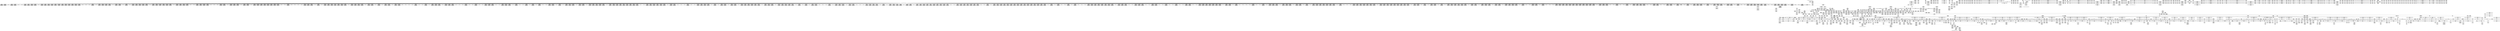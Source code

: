 digraph {
	CE0x5e3ca20 [shape=record,shape=Mrecord,label="{CE0x5e3ca20|selinux_task_setpgid:tmp|*SummSink*}"]
	CE0x4b59ec0 [shape=record,shape=Mrecord,label="{CE0x4b59ec0|2472:_%struct.cred*,_:_CRE_6340,6341_}"]
	CE0x4b49490 [shape=record,shape=Mrecord,label="{CE0x4b49490|2472:_%struct.cred*,_:_CRE_2940,2941_}"]
	CE0x4aff280 [shape=record,shape=Mrecord,label="{CE0x4aff280|rcu_read_lock:tmp2}"]
	CE0x4bacbe0 [shape=record,shape=Mrecord,label="{CE0x4bacbe0|rcu_read_unlock:tmp4|include/linux/rcupdate.h,933}"]
	CE0x4b369e0 [shape=record,shape=Mrecord,label="{CE0x4b369e0|2472:_%struct.cred*,_:_CRE_2036,2040_|*MultipleSource*|Function::task_sid&Arg::task::|Function::current_has_perm&Arg::tsk::|Function::selinux_task_setpgid&Arg::p::|security/selinux/hooks.c,208}"]
	CE0x4b655e0 [shape=record,shape=Mrecord,label="{CE0x4b655e0|task_sid:tmp13|security/selinux/hooks.c,208}"]
	CE0x4ba4740 [shape=record,shape=Mrecord,label="{CE0x4ba4740|_ret_void,_!dbg_!27720|./arch/x86/include/asm/preempt.h,78|*SummSink*}"]
	CE0x4b549d0 [shape=record,shape=Mrecord,label="{CE0x4b549d0|2472:_%struct.cred*,_:_CRE_6208,6216_|*MultipleSource*|Function::task_sid&Arg::task::|Function::current_has_perm&Arg::tsk::|Function::selinux_task_setpgid&Arg::p::|security/selinux/hooks.c,208}"]
	CE0x4b59b30 [shape=record,shape=Mrecord,label="{CE0x4b59b30|2472:_%struct.cred*,_:_CRE_6337,6338_}"]
	CE0x4b34b00 [shape=record,shape=Mrecord,label="{CE0x4b34b00|2472:_%struct.cred*,_:_CRE_1920,1928_|*MultipleSource*|Function::task_sid&Arg::task::|Function::current_has_perm&Arg::tsk::|Function::selinux_task_setpgid&Arg::p::|security/selinux/hooks.c,208}"]
	CE0x4b66310 [shape=record,shape=Mrecord,label="{CE0x4b66310|task_sid:call3|security/selinux/hooks.c,208|*SummSink*}"]
	CE0x4b67050 [shape=record,shape=Mrecord,label="{CE0x4b67050|i64_7|*Constant*}"]
	CE0x4bed0f0 [shape=record,shape=Mrecord,label="{CE0x4bed0f0|__preempt_count_sub:tmp1|*SummSource*}"]
	CE0x4aded40 [shape=record,shape=Mrecord,label="{CE0x4aded40|current_sid:tmp9|security/selinux/hooks.c,218}"]
	CE0x4b3ec20 [shape=record,shape=Mrecord,label="{CE0x4b3ec20|2472:_%struct.cred*,_:_CRE_2526,2527_}"]
	CE0x4becff0 [shape=record,shape=Mrecord,label="{CE0x4becff0|i64*_getelementptr_inbounds_(_4_x_i64_,_4_x_i64_*___llvm_gcov_ctr129,_i64_0,_i64_0)|*Constant*|*SummSource*}"]
	CE0x4bad730 [shape=record,shape=Mrecord,label="{CE0x4bad730|__rcu_read_lock:tmp6|include/linux/rcupdate.h,240|*SummSource*}"]
	CE0x4ab9c10 [shape=record,shape=Mrecord,label="{CE0x4ab9c10|current_sid:land.lhs.true2}"]
	CE0x4b303e0 [shape=record,shape=Mrecord,label="{CE0x4b303e0|i32_208|*Constant*|*SummSource*}"]
	CE0x4ae7f70 [shape=record,shape=Mrecord,label="{CE0x4ae7f70|current_sid:tmp6|security/selinux/hooks.c,218|*SummSink*}"]
	CE0x4b26e90 [shape=record,shape=Mrecord,label="{CE0x4b26e90|rcu_read_lock:tmp18|include/linux/rcupdate.h,882|*SummSource*}"]
	CE0x4b865c0 [shape=record,shape=Mrecord,label="{CE0x4b865c0|__rcu_read_unlock:tmp6|include/linux/rcupdate.h,245}"]
	CE0x4ab6b70 [shape=record,shape=Mrecord,label="{CE0x4ab6b70|_call_void___rcu_read_lock()_#10,_!dbg_!27710|include/linux/rcupdate.h,879|*SummSink*}"]
	CE0x4b814f0 [shape=record,shape=Mrecord,label="{CE0x4b814f0|rcu_lock_acquire:tmp2}"]
	CE0x4adf3b0 [shape=record,shape=Mrecord,label="{CE0x4adf3b0|i64_3|*Constant*|*SummSource*}"]
	CE0x4b850c0 [shape=record,shape=Mrecord,label="{CE0x4b850c0|__preempt_count_add:tmp}"]
	CE0x4b21ef0 [shape=record,shape=Mrecord,label="{CE0x4b21ef0|rcu_read_lock:tmp3}"]
	CE0x4c2bcb0 [shape=record,shape=Mrecord,label="{CE0x4c2bcb0|i64*_getelementptr_inbounds_(_4_x_i64_,_4_x_i64_*___llvm_gcov_ctr135,_i64_0,_i64_1)|*Constant*|*SummSink*}"]
	CE0x4b73760 [shape=record,shape=Mrecord,label="{CE0x4b73760|rcu_read_lock:tmp12|include/linux/rcupdate.h,882|*SummSink*}"]
	CE0x4b3a2e0 [shape=record,shape=Mrecord,label="{CE0x4b3a2e0|2472:_%struct.cred*,_:_CRE_2264,2272_|*MultipleSource*|Function::task_sid&Arg::task::|Function::current_has_perm&Arg::tsk::|Function::selinux_task_setpgid&Arg::p::|security/selinux/hooks.c,208}"]
	CE0x4b00940 [shape=record,shape=Mrecord,label="{CE0x4b00940|GLOBAL:current_sid.__warned|Global_var:current_sid.__warned|*SummSource*}"]
	CE0x4ab8b20 [shape=record,shape=Mrecord,label="{CE0x4ab8b20|2472:_%struct.cred*,_:_CRE_692,693_}"]
	CE0x4b7fbf0 [shape=record,shape=Mrecord,label="{CE0x4b7fbf0|task_sid:tmp9|security/selinux/hooks.c,208}"]
	CE0x4b232f0 [shape=record,shape=Mrecord,label="{CE0x4b232f0|2472:_%struct.cred*,_:_CRE_56,64_|*MultipleSource*|Function::task_sid&Arg::task::|Function::current_has_perm&Arg::tsk::|Function::selinux_task_setpgid&Arg::p::|security/selinux/hooks.c,208}"]
	CE0x4b2eee0 [shape=record,shape=Mrecord,label="{CE0x4b2eee0|task_sid:tmp18|security/selinux/hooks.c,208}"]
	CE0x4b330e0 [shape=record,shape=Mrecord,label="{CE0x4b330e0|2472:_%struct.cred*,_:_CRE_1832,1840_|*MultipleSource*|Function::task_sid&Arg::task::|Function::current_has_perm&Arg::tsk::|Function::selinux_task_setpgid&Arg::p::|security/selinux/hooks.c,208}"]
	CE0x4ae0b00 [shape=record,shape=Mrecord,label="{CE0x4ae0b00|2472:_%struct.cred*,_:_CRE_552,560_|*MultipleSource*|Function::task_sid&Arg::task::|Function::current_has_perm&Arg::tsk::|Function::selinux_task_setpgid&Arg::p::|security/selinux/hooks.c,208}"]
	CE0x4abc9e0 [shape=record,shape=Mrecord,label="{CE0x4abc9e0|current_has_perm:call1|security/selinux/hooks.c,1543|*SummSink*}"]
	CE0x4b3ed20 [shape=record,shape=Mrecord,label="{CE0x4b3ed20|2472:_%struct.cred*,_:_CRE_2527,2528_}"]
	CE0x4b3dbb0 [shape=record,shape=Mrecord,label="{CE0x4b3dbb0|2472:_%struct.cred*,_:_CRE_2504,2508_|*MultipleSource*|Function::task_sid&Arg::task::|Function::current_has_perm&Arg::tsk::|Function::selinux_task_setpgid&Arg::p::|security/selinux/hooks.c,208}"]
	CE0x4ae7bd0 [shape=record,shape=Mrecord,label="{CE0x4ae7bd0|GLOBAL:rcu_read_lock|*Constant*}"]
	CE0x4b735e0 [shape=record,shape=Mrecord,label="{CE0x4b735e0|rcu_read_lock:tmp12|include/linux/rcupdate.h,882|*SummSource*}"]
	CE0x4aeafb0 [shape=record,shape=Mrecord,label="{CE0x4aeafb0|i8_1|*Constant*|*SummSource*}"]
	CE0x4adf340 [shape=record,shape=Mrecord,label="{CE0x4adf340|i64_3|*Constant*}"]
	CE0x4abb170 [shape=record,shape=Mrecord,label="{CE0x4abb170|current_sid:if.then}"]
	CE0x4bf2480 [shape=record,shape=Mrecord,label="{CE0x4bf2480|rcu_lock_acquire:__here|*SummSource*}"]
	CE0x4b64fe0 [shape=record,shape=Mrecord,label="{CE0x4b64fe0|task_sid:tmp10|security/selinux/hooks.c,208|*SummSource*}"]
	CE0x4ae2410 [shape=record,shape=Mrecord,label="{CE0x4ae2410|task_sid:tmp2|*SummSink*}"]
	CE0x4b139f0 [shape=record,shape=Mrecord,label="{CE0x4b139f0|rcu_read_lock:tobool|include/linux/rcupdate.h,882|*SummSource*}"]
	CE0x4be24b0 [shape=record,shape=Mrecord,label="{CE0x4be24b0|rcu_lock_acquire:__here|*SummSink*}"]
	CE0x4b026c0 [shape=record,shape=Mrecord,label="{CE0x4b026c0|i8*_getelementptr_inbounds_(_45_x_i8_,_45_x_i8_*_.str12,_i32_0,_i32_0)|*Constant*}"]
	CE0x4adeb90 [shape=record,shape=Mrecord,label="{CE0x4adeb90|i64_5|*Constant*}"]
	CE0x4b19540 [shape=record,shape=Mrecord,label="{CE0x4b19540|get_current:tmp4|./arch/x86/include/asm/current.h,14|*SummSource*}"]
	CE0x4ac3a10 [shape=record,shape=Mrecord,label="{CE0x4ac3a10|current_sid:tmp|*SummSource*}"]
	CE0x4ae7aa0 [shape=record,shape=Mrecord,label="{CE0x4ae7aa0|_call_void_mcount()_#3|*SummSource*}"]
	CE0x4b7fb60 [shape=record,shape=Mrecord,label="{CE0x4b7fb60|task_sid:tmp8|security/selinux/hooks.c,208|*SummSink*}"]
	CE0x4b15d60 [shape=record,shape=Mrecord,label="{CE0x4b15d60|i64*_getelementptr_inbounds_(_4_x_i64_,_4_x_i64_*___llvm_gcov_ctr135,_i64_0,_i64_3)|*Constant*|*SummSink*}"]
	CE0x4b49820 [shape=record,shape=Mrecord,label="{CE0x4b49820|2472:_%struct.cred*,_:_CRE_2943,2944_}"]
	CE0x4b0d940 [shape=record,shape=Mrecord,label="{CE0x4b0d940|rcu_read_lock:entry|*SummSource*}"]
	CE0x4ac5500 [shape=record,shape=Mrecord,label="{CE0x4ac5500|_ret_i32_%call,_!dbg_!27714|security/selinux/hooks.c,3574}"]
	CE0x4c0d130 [shape=record,shape=Mrecord,label="{CE0x4c0d130|__preempt_count_sub:do.end|*SummSource*}"]
	CE0x4bb9ab0 [shape=record,shape=Mrecord,label="{CE0x4bb9ab0|rcu_read_unlock:tmp20|include/linux/rcupdate.h,933|*SummSource*}"]
	CE0x4ba6330 [shape=record,shape=Mrecord,label="{CE0x4ba6330|_call_void_mcount()_#3}"]
	"CONST[source:0(mediator),value:2(dynamic)][purpose:{subject}][SrcIdx:4]"
	CE0x4accc20 [shape=record,shape=Mrecord,label="{CE0x4accc20|i32_78|*Constant*|*SummSource*}"]
	CE0x4abebe0 [shape=record,shape=Mrecord,label="{CE0x4abebe0|current_sid:tobool1|security/selinux/hooks.c,218}"]
	CE0x4b7e8b0 [shape=record,shape=Mrecord,label="{CE0x4b7e8b0|task_sid:tmp5|security/selinux/hooks.c,208|*SummSource*}"]
	CE0x4ac8110 [shape=record,shape=Mrecord,label="{CE0x4ac8110|i64_4|*Constant*|*SummSource*}"]
	CE0x4b45990 [shape=record,shape=Mrecord,label="{CE0x4b45990|2472:_%struct.cred*,_:_CRE_2872,2876_|*MultipleSource*|Function::task_sid&Arg::task::|Function::current_has_perm&Arg::tsk::|Function::selinux_task_setpgid&Arg::p::|security/selinux/hooks.c,208}"]
	CE0x4b36030 [shape=record,shape=Mrecord,label="{CE0x4b36030|2472:_%struct.cred*,_:_CRE_1984,2016_|*MultipleSource*|Function::task_sid&Arg::task::|Function::current_has_perm&Arg::tsk::|Function::selinux_task_setpgid&Arg::p::|security/selinux/hooks.c,208}"]
	CE0x4adb9c0 [shape=record,shape=Mrecord,label="{CE0x4adb9c0|i64_2|*Constant*|*SummSource*}"]
	CE0x4b0e510 [shape=record,shape=Mrecord,label="{CE0x4b0e510|2472:_%struct.cred*,_:_CRE_400,408_|*MultipleSource*|Function::task_sid&Arg::task::|Function::current_has_perm&Arg::tsk::|Function::selinux_task_setpgid&Arg::p::|security/selinux/hooks.c,208}"]
	CE0x4ae86d0 [shape=record,shape=Mrecord,label="{CE0x4ae86d0|current_sid:bb}"]
	CE0x4b58830 [shape=record,shape=Mrecord,label="{CE0x4b58830|2472:_%struct.cred*,_:_CRE_6321,6322_}"]
	CE0x4b1c4b0 [shape=record,shape=Mrecord,label="{CE0x4b1c4b0|rcu_read_lock:tmp1|*SummSink*}"]
	CE0x4b60ec0 [shape=record,shape=Mrecord,label="{CE0x4b60ec0|2472:_%struct.cred*,_:_CRE_6648,6656_|*MultipleSource*|Function::task_sid&Arg::task::|Function::current_has_perm&Arg::tsk::|Function::selinux_task_setpgid&Arg::p::|security/selinux/hooks.c,208}"]
	CE0x4b728d0 [shape=record,shape=Mrecord,label="{CE0x4b728d0|__rcu_read_lock:tmp5|include/linux/rcupdate.h,239}"]
	CE0x4b773d0 [shape=record,shape=Mrecord,label="{CE0x4b773d0|task_sid:tmp22|security/selinux/hooks.c,208|*SummSource*}"]
	CE0x4b1aad0 [shape=record,shape=Mrecord,label="{CE0x4b1aad0|task_sid:tmp}"]
	CE0x4acfa30 [shape=record,shape=Mrecord,label="{CE0x4acfa30|_call_void_mcount()_#3}"]
	CE0x4ae06c0 [shape=record,shape=Mrecord,label="{CE0x4ae06c0|2472:_%struct.cred*,_:_CRE_536,544_|*MultipleSource*|Function::task_sid&Arg::task::|Function::current_has_perm&Arg::tsk::|Function::selinux_task_setpgid&Arg::p::|security/selinux/hooks.c,208}"]
	CE0x4b4b240 [shape=record,shape=Mrecord,label="{CE0x4b4b240|2472:_%struct.cred*,_:_CRE_2965,2966_}"]
	CE0x4acb8e0 [shape=record,shape=Mrecord,label="{CE0x4acb8e0|rcu_read_unlock:tmp16|include/linux/rcupdate.h,933}"]
	CE0x4b7afe0 [shape=record,shape=Mrecord,label="{CE0x4b7afe0|GLOBAL:cred_sid|*Constant*|*SummSink*}"]
	CE0x4b64980 [shape=record,shape=Mrecord,label="{CE0x4b64980|task_sid:tmp4|*LoadInst*|security/selinux/hooks.c,208}"]
	CE0x4b50950 [shape=record,shape=Mrecord,label="{CE0x4b50950|2472:_%struct.cred*,_:_CRE_5872,5880_|*MultipleSource*|Function::task_sid&Arg::task::|Function::current_has_perm&Arg::tsk::|Function::selinux_task_setpgid&Arg::p::|security/selinux/hooks.c,208}"]
	CE0x4be0b60 [shape=record,shape=Mrecord,label="{CE0x4be0b60|rcu_lock_release:tmp4|include/linux/rcupdate.h,423}"]
	CE0x4b8c7b0 [shape=record,shape=Mrecord,label="{CE0x4b8c7b0|i64*_getelementptr_inbounds_(_4_x_i64_,_4_x_i64_*___llvm_gcov_ctr133,_i64_0,_i64_0)|*Constant*|*SummSink*}"]
	CE0x4b48ea0 [shape=record,shape=Mrecord,label="{CE0x4b48ea0|2472:_%struct.cred*,_:_CRE_2935,2936_}"]
	CE0x4b30ce0 [shape=record,shape=Mrecord,label="{CE0x4b30ce0|2472:_%struct.cred*,_:_CRE_700,701_}"]
	CE0x4b542b0 [shape=record,shape=Mrecord,label="{CE0x4b542b0|2472:_%struct.cred*,_:_CRE_6192,6196_|*MultipleSource*|Function::task_sid&Arg::task::|Function::current_has_perm&Arg::tsk::|Function::selinux_task_setpgid&Arg::p::|security/selinux/hooks.c,208}"]
	CE0x4bb11d0 [shape=record,shape=Mrecord,label="{CE0x4bb11d0|GLOBAL:__preempt_count_add|*Constant*}"]
	CE0x4b3d980 [shape=record,shape=Mrecord,label="{CE0x4b3d980|2472:_%struct.cred*,_:_CRE_2488,2504_|*MultipleSource*|Function::task_sid&Arg::task::|Function::current_has_perm&Arg::tsk::|Function::selinux_task_setpgid&Arg::p::|security/selinux/hooks.c,208}"]
	CE0x4ab6a90 [shape=record,shape=Mrecord,label="{CE0x4ab6a90|_call_void___rcu_read_lock()_#10,_!dbg_!27710|include/linux/rcupdate.h,879|*SummSource*}"]
	CE0x4bb2630 [shape=record,shape=Mrecord,label="{CE0x4bb2630|rcu_read_unlock:land.lhs.true2}"]
	CE0x4b222b0 [shape=record,shape=Mrecord,label="{CE0x4b222b0|task_sid:land.lhs.true2}"]
	CE0x4bb79b0 [shape=record,shape=Mrecord,label="{CE0x4bb79b0|i64*_getelementptr_inbounds_(_4_x_i64_,_4_x_i64_*___llvm_gcov_ctr128,_i64_0,_i64_3)|*Constant*|*SummSink*}"]
	CE0x4b383d0 [shape=record,shape=Mrecord,label="{CE0x4b383d0|2472:_%struct.cred*,_:_CRE_2096,2104_|*MultipleSource*|Function::task_sid&Arg::task::|Function::current_has_perm&Arg::tsk::|Function::selinux_task_setpgid&Arg::p::|security/selinux/hooks.c,208}"]
	CE0x4b80a30 [shape=record,shape=Mrecord,label="{CE0x4b80a30|__rcu_read_lock:do.end}"]
	CE0x4b11250 [shape=record,shape=Mrecord,label="{CE0x4b11250|2472:_%struct.cred*,_:_CRE_168,176_|*MultipleSource*|Function::task_sid&Arg::task::|Function::current_has_perm&Arg::tsk::|Function::selinux_task_setpgid&Arg::p::|security/selinux/hooks.c,208}"]
	CE0x4ae6d10 [shape=record,shape=Mrecord,label="{CE0x4ae6d10|task_sid:do.end|*SummSource*}"]
	CE0x4ae4540 [shape=record,shape=Mrecord,label="{CE0x4ae4540|GLOBAL:current_task|Global_var:current_task}"]
	CE0x4b21560 [shape=record,shape=Mrecord,label="{CE0x4b21560|get_current:tmp3}"]
	CE0x4b60050 [shape=record,shape=Mrecord,label="{CE0x4b60050|2472:_%struct.cred*,_:_CRE_6608,6616_|*MultipleSource*|Function::task_sid&Arg::task::|Function::current_has_perm&Arg::tsk::|Function::selinux_task_setpgid&Arg::p::|security/selinux/hooks.c,208}"]
	CE0x4b81dc0 [shape=record,shape=Mrecord,label="{CE0x4b81dc0|_call_void_lock_acquire(%struct.lockdep_map*_%map,_i32_0,_i32_0,_i32_2,_i32_0,_%struct.lockdep_map*_null,_i64_ptrtoint_(i8*_blockaddress(_rcu_lock_acquire,_%__here)_to_i64))_#10,_!dbg_!27716|include/linux/rcupdate.h,418|*SummSource*}"]
	CE0x4aba940 [shape=record,shape=Mrecord,label="{CE0x4aba940|_ret_i32_%retval.0,_!dbg_!27728|security/selinux/avc.c,775|*SummSink*}"]
	CE0x4c092e0 [shape=record,shape=Mrecord,label="{CE0x4c092e0|i64*_getelementptr_inbounds_(_4_x_i64_,_4_x_i64_*___llvm_gcov_ctr134,_i64_0,_i64_0)|*Constant*|*SummSink*}"]
	CE0x4b1c660 [shape=record,shape=Mrecord,label="{CE0x4b1c660|i64*_getelementptr_inbounds_(_11_x_i64_,_11_x_i64_*___llvm_gcov_ctr127,_i64_0,_i64_1)|*Constant*|*SummSource*}"]
	CE0x4b02590 [shape=record,shape=Mrecord,label="{CE0x4b02590|i32_218|*Constant*|*SummSink*}"]
	CE0x4b4e810 [shape=record,shape=Mrecord,label="{CE0x4b4e810|2472:_%struct.cred*,_:_CRE_3112,3116_|*MultipleSource*|Function::task_sid&Arg::task::|Function::current_has_perm&Arg::tsk::|Function::selinux_task_setpgid&Arg::p::|security/selinux/hooks.c,208}"]
	CE0x4ae43f0 [shape=record,shape=Mrecord,label="{CE0x4ae43f0|get_current:tmp|*SummSource*}"]
	CE0x4b902d0 [shape=record,shape=Mrecord,label="{CE0x4b902d0|void_(i32*,_i32,_i32*)*_asm_addl_$1,_%gs:$0_,_*m,ri,*m,_dirflag_,_fpsr_,_flags_|*SummSource*}"]
	CE0x4ba5b90 [shape=record,shape=Mrecord,label="{CE0x4ba5b90|rcu_read_unlock:do.end}"]
	CE0x4abcc90 [shape=record,shape=Mrecord,label="{CE0x4abcc90|current_has_perm:call1|security/selinux/hooks.c,1543}"]
	CE0x4baebb0 [shape=record,shape=Mrecord,label="{CE0x4baebb0|rcu_read_unlock:tmp6|include/linux/rcupdate.h,933|*SummSink*}"]
	CE0x4b8d480 [shape=record,shape=Mrecord,label="{CE0x4b8d480|rcu_lock_acquire:tmp|*SummSink*}"]
	CE0x4b48520 [shape=record,shape=Mrecord,label="{CE0x4b48520|2472:_%struct.cred*,_:_CRE_2927,2928_}"]
	CE0x4b5b090 [shape=record,shape=Mrecord,label="{CE0x4b5b090|2472:_%struct.cred*,_:_CRE_6355,6356_}"]
	CE0x4abd550 [shape=record,shape=Mrecord,label="{CE0x4abd550|GLOBAL:lock_acquire|*Constant*}"]
	CE0x4b21f80 [shape=record,shape=Mrecord,label="{CE0x4b21f80|task_sid:do.end|*SummSink*}"]
	CE0x4b24830 [shape=record,shape=Mrecord,label="{CE0x4b24830|2472:_%struct.cred*,_:_CRE_72,76_|*MultipleSource*|Function::task_sid&Arg::task::|Function::current_has_perm&Arg::tsk::|Function::selinux_task_setpgid&Arg::p::|security/selinux/hooks.c,208}"]
	CE0x4b2c750 [shape=record,shape=Mrecord,label="{CE0x4b2c750|2472:_%struct.cred*,_:_CRE_464,472_|*MultipleSource*|Function::task_sid&Arg::task::|Function::current_has_perm&Arg::tsk::|Function::selinux_task_setpgid&Arg::p::|security/selinux/hooks.c,208}"]
	CE0x4b66a60 [shape=record,shape=Mrecord,label="{CE0x4b66a60|i64_6|*Constant*|*SummSource*}"]
	CE0x4b4e350 [shape=record,shape=Mrecord,label="{CE0x4b4e350|2472:_%struct.cred*,_:_CRE_3104,3108_|*MultipleSource*|Function::task_sid&Arg::task::|Function::current_has_perm&Arg::tsk::|Function::selinux_task_setpgid&Arg::p::|security/selinux/hooks.c,208}"]
	CE0x4ba2a90 [shape=record,shape=Mrecord,label="{CE0x4ba2a90|__preempt_count_sub:tmp6|./arch/x86/include/asm/preempt.h,78|*SummSource*}"]
	CE0x4b3ba70 [shape=record,shape=Mrecord,label="{CE0x4b3ba70|2472:_%struct.cred*,_:_CRE_2344,2352_|*MultipleSource*|Function::task_sid&Arg::task::|Function::current_has_perm&Arg::tsk::|Function::selinux_task_setpgid&Arg::p::|security/selinux/hooks.c,208}"]
	CE0x4bf9e90 [shape=record,shape=Mrecord,label="{CE0x4bf9e90|__preempt_count_add:tmp7|./arch/x86/include/asm/preempt.h,73|*SummSource*}"]
	CE0x4b6c5c0 [shape=record,shape=Mrecord,label="{CE0x4b6c5c0|task_sid:tmp10|security/selinux/hooks.c,208}"]
	CE0x4b49e10 [shape=record,shape=Mrecord,label="{CE0x4b49e10|2472:_%struct.cred*,_:_CRE_2948,2949_}"]
	CE0x4afa460 [shape=record,shape=Mrecord,label="{CE0x4afa460|rcu_read_lock:if.then|*SummSink*}"]
	CE0x4c320a0 [shape=record,shape=Mrecord,label="{CE0x4c320a0|__preempt_count_sub:tmp3|*SummSink*}"]
	CE0x4ba90b0 [shape=record,shape=Mrecord,label="{CE0x4ba90b0|rcu_lock_acquire:tmp1|*SummSource*}"]
	CE0x4b50230 [shape=record,shape=Mrecord,label="{CE0x4b50230|2472:_%struct.cred*,_:_CRE_3168,5856_|*MultipleSource*|Function::task_sid&Arg::task::|Function::current_has_perm&Arg::tsk::|Function::selinux_task_setpgid&Arg::p::|security/selinux/hooks.c,208}"]
	CE0x4c3a7f0 [shape=record,shape=Mrecord,label="{CE0x4c3a7f0|__preempt_count_sub:tmp|*SummSource*}"]
	CE0x4ab6300 [shape=record,shape=Mrecord,label="{CE0x4ab6300|current_sid:tmp14|security/selinux/hooks.c,218|*SummSource*}"]
	CE0x4bf0b60 [shape=record,shape=Mrecord,label="{CE0x4bf0b60|__rcu_read_unlock:do.body|*SummSink*}"]
	CE0x4bab3b0 [shape=record,shape=Mrecord,label="{CE0x4bab3b0|rcu_read_unlock:tmp2|*SummSource*}"]
	CE0x4be50a0 [shape=record,shape=Mrecord,label="{CE0x4be50a0|_call_void___preempt_count_sub(i32_1)_#10,_!dbg_!27715|include/linux/rcupdate.h,244}"]
	CE0x4b4a660 [shape=record,shape=Mrecord,label="{CE0x4b4a660|2472:_%struct.cred*,_:_CRE_2955,2956_}"]
	CE0x4af92f0 [shape=record,shape=Mrecord,label="{CE0x4af92f0|current_sid:tmp18|security/selinux/hooks.c,218|*SummSource*}"]
	CE0x4b56650 [shape=record,shape=Mrecord,label="{CE0x4b56650|2472:_%struct.cred*,_:_CRE_6292,6293_}"]
	CE0x4ad0b50 [shape=record,shape=Mrecord,label="{CE0x4ad0b50|current_sid:tmp11|security/selinux/hooks.c,218|*SummSink*}"]
	CE0x4b9baa0 [shape=record,shape=Mrecord,label="{CE0x4b9baa0|_call_void_mcount()_#3|*SummSink*}"]
	CE0x4b86ad0 [shape=record,shape=Mrecord,label="{CE0x4b86ad0|__rcu_read_unlock:tmp7|include/linux/rcupdate.h,245|*SummSource*}"]
	CE0x4b5fbc0 [shape=record,shape=Mrecord,label="{CE0x4b5fbc0|2472:_%struct.cred*,_:_CRE_6584,6600_|*MultipleSource*|Function::task_sid&Arg::task::|Function::current_has_perm&Arg::tsk::|Function::selinux_task_setpgid&Arg::p::|security/selinux/hooks.c,208}"]
	CE0x4b819d0 [shape=record,shape=Mrecord,label="{CE0x4b819d0|i64*_getelementptr_inbounds_(_4_x_i64_,_4_x_i64_*___llvm_gcov_ctr133,_i64_0,_i64_1)|*Constant*|*SummSource*}"]
	CE0x4bf5640 [shape=record,shape=Mrecord,label="{CE0x4bf5640|__rcu_read_unlock:tmp}"]
	CE0x4aafee0 [shape=record,shape=Mrecord,label="{CE0x4aafee0|avc_has_perm:requested|Function::avc_has_perm&Arg::requested::}"]
	CE0x4ba2180 [shape=record,shape=Mrecord,label="{CE0x4ba2180|__preempt_count_add:do.body}"]
	CE0x4c3ab10 [shape=record,shape=Mrecord,label="{CE0x4c3ab10|i32_0|*Constant*}"]
	CE0x4b670c0 [shape=record,shape=Mrecord,label="{CE0x4b670c0|i64_7|*Constant*|*SummSource*}"]
	CE0x4b5c520 [shape=record,shape=Mrecord,label="{CE0x4b5c520|2472:_%struct.cred*,_:_CRE_6424,6432_|*MultipleSource*|Function::task_sid&Arg::task::|Function::current_has_perm&Arg::tsk::|Function::selinux_task_setpgid&Arg::p::|security/selinux/hooks.c,208}"]
	CE0x4b8af90 [shape=record,shape=Mrecord,label="{CE0x4b8af90|i64*_getelementptr_inbounds_(_4_x_i64_,_4_x_i64_*___llvm_gcov_ctr135,_i64_0,_i64_2)|*Constant*|*SummSource*}"]
	CE0x4b454d0 [shape=record,shape=Mrecord,label="{CE0x4b454d0|2472:_%struct.cred*,_:_CRE_2856,2864_|*MultipleSource*|Function::task_sid&Arg::task::|Function::current_has_perm&Arg::tsk::|Function::selinux_task_setpgid&Arg::p::|security/selinux/hooks.c,208}"]
	CE0x4b81850 [shape=record,shape=Mrecord,label="{CE0x4b81850|rcu_lock_release:tmp1|*SummSink*}"]
	CE0x4abfa70 [shape=record,shape=Mrecord,label="{CE0x4abfa70|GLOBAL:current_sid|*Constant*}"]
	CE0x4bad7a0 [shape=record,shape=Mrecord,label="{CE0x4bad7a0|__rcu_read_lock:tmp6|include/linux/rcupdate.h,240|*SummSink*}"]
	CE0x4b565a0 [shape=record,shape=Mrecord,label="{CE0x4b565a0|2472:_%struct.cred*,_:_CRE_6291,6292_}"]
	CE0x4affd20 [shape=record,shape=Mrecord,label="{CE0x4affd20|COLLAPSED:_CMRE:_elem_0::|security/selinux/hooks.c,218}"]
	CE0x4bbd2f0 [shape=record,shape=Mrecord,label="{CE0x4bbd2f0|__rcu_read_unlock:entry|*SummSource*}"]
	CE0x4bba7a0 [shape=record,shape=Mrecord,label="{CE0x4bba7a0|i64*_getelementptr_inbounds_(_11_x_i64_,_11_x_i64_*___llvm_gcov_ctr132,_i64_0,_i64_10)|*Constant*|*SummSink*}"]
	CE0x4b700c0 [shape=record,shape=Mrecord,label="{CE0x4b700c0|rcu_read_lock:tmp14|include/linux/rcupdate.h,882}"]
	CE0x4ba1fe0 [shape=record,shape=Mrecord,label="{CE0x4ba1fe0|__preempt_count_add:bb|*SummSource*}"]
	CE0x4be8f80 [shape=record,shape=Mrecord,label="{CE0x4be8f80|__preempt_count_add:tmp5|./arch/x86/include/asm/preempt.h,72|*SummSource*}"]
	CE0x4b871d0 [shape=record,shape=Mrecord,label="{CE0x4b871d0|rcu_lock_acquire:tmp5|include/linux/rcupdate.h,418|*SummSource*}"]
	CE0x4b36ea0 [shape=record,shape=Mrecord,label="{CE0x4b36ea0|2472:_%struct.cred*,_:_CRE_2044,2048_|*MultipleSource*|Function::task_sid&Arg::task::|Function::current_has_perm&Arg::tsk::|Function::selinux_task_setpgid&Arg::p::|security/selinux/hooks.c,208}"]
	CE0x4ae3780 [shape=record,shape=Mrecord,label="{CE0x4ae3780|2472:_%struct.cred*,_:_CRE_272,280_|*MultipleSource*|Function::task_sid&Arg::task::|Function::current_has_perm&Arg::tsk::|Function::selinux_task_setpgid&Arg::p::|security/selinux/hooks.c,208}"]
	CE0x4b57400 [shape=record,shape=Mrecord,label="{CE0x4b57400|2472:_%struct.cred*,_:_CRE_6304,6305_}"]
	CE0x4bf3470 [shape=record,shape=Mrecord,label="{CE0x4bf3470|rcu_lock_release:tmp5|include/linux/rcupdate.h,423|*SummSource*}"]
	CE0x4b3e970 [shape=record,shape=Mrecord,label="{CE0x4b3e970|2472:_%struct.cred*,_:_CRE_2523,2524_}"]
	CE0x4b170d0 [shape=record,shape=Mrecord,label="{CE0x4b170d0|i64*_getelementptr_inbounds_(_2_x_i64_,_2_x_i64_*___llvm_gcov_ctr98,_i64_0,_i64_1)|*Constant*}"]
	CE0x4bb6a60 [shape=record,shape=Mrecord,label="{CE0x4bb6a60|_call_void_lockdep_rcu_suspicious(i8*_getelementptr_inbounds_(_25_x_i8_,_25_x_i8_*_.str45,_i32_0,_i32_0),_i32_934,_i8*_getelementptr_inbounds_(_44_x_i8_,_44_x_i8_*_.str47,_i32_0,_i32_0))_#10,_!dbg_!27726|include/linux/rcupdate.h,933}"]
	CE0x4bbbb10 [shape=record,shape=Mrecord,label="{CE0x4bbbb10|GLOBAL:rcu_lock_release|*Constant*|*SummSink*}"]
	CE0x4bbd8e0 [shape=record,shape=Mrecord,label="{CE0x4bbd8e0|_ret_void,_!dbg_!27717|include/linux/rcupdate.h,245|*SummSource*}"]
	CE0x4be6080 [shape=record,shape=Mrecord,label="{CE0x4be6080|__rcu_read_unlock:tmp6|include/linux/rcupdate.h,245|*SummSource*}"]
	CE0x4b1d9c0 [shape=record,shape=Mrecord,label="{CE0x4b1d9c0|2472:_%struct.cred*,_:_CRE_192,200_|*MultipleSource*|Function::task_sid&Arg::task::|Function::current_has_perm&Arg::tsk::|Function::selinux_task_setpgid&Arg::p::|security/selinux/hooks.c,208}"]
	CE0x4b79100 [shape=record,shape=Mrecord,label="{CE0x4b79100|task_sid:tmp25|security/selinux/hooks.c,208|*SummSource*}"]
	CE0x4b994f0 [shape=record,shape=Mrecord,label="{CE0x4b994f0|cred_sid:bb}"]
	CE0x4ac31b0 [shape=record,shape=Mrecord,label="{CE0x4ac31b0|selinux_task_setpgid:tmp|*SummSource*}"]
	CE0x4be0260 [shape=record,shape=Mrecord,label="{CE0x4be0260|i8*_undef|*Constant*|*SummSink*}"]
	CE0x4b10430 [shape=record,shape=Mrecord,label="{CE0x4b10430|2472:_%struct.cred*,_:_CRE_416,424_|*MultipleSource*|Function::task_sid&Arg::task::|Function::current_has_perm&Arg::tsk::|Function::selinux_task_setpgid&Arg::p::|security/selinux/hooks.c,208}"]
	CE0x4ba6c90 [shape=record,shape=Mrecord,label="{CE0x4ba6c90|i64*_getelementptr_inbounds_(_11_x_i64_,_11_x_i64_*___llvm_gcov_ctr132,_i64_0,_i64_1)|*Constant*|*SummSink*}"]
	CE0x4b354b0 [shape=record,shape=Mrecord,label="{CE0x4b354b0|2472:_%struct.cred*,_:_CRE_1952,1960_|*MultipleSource*|Function::task_sid&Arg::task::|Function::current_has_perm&Arg::tsk::|Function::selinux_task_setpgid&Arg::p::|security/selinux/hooks.c,208}"]
	CE0x4b36750 [shape=record,shape=Mrecord,label="{CE0x4b36750|2472:_%struct.cred*,_:_CRE_2032,2036_|*MultipleSource*|Function::task_sid&Arg::task::|Function::current_has_perm&Arg::tsk::|Function::selinux_task_setpgid&Arg::p::|security/selinux/hooks.c,208}"]
	CE0x4ad4f60 [shape=record,shape=Mrecord,label="{CE0x4ad4f60|current_sid:call|security/selinux/hooks.c,218}"]
	CE0x4b9dbb0 [shape=record,shape=Mrecord,label="{CE0x4b9dbb0|rcu_read_lock:bb}"]
	CE0x4ae58b0 [shape=record,shape=Mrecord,label="{CE0x4ae58b0|_call_void_lockdep_rcu_suspicious(i8*_getelementptr_inbounds_(_25_x_i8_,_25_x_i8_*_.str3,_i32_0,_i32_0),_i32_218,_i8*_getelementptr_inbounds_(_45_x_i8_,_45_x_i8_*_.str12,_i32_0,_i32_0))_#10,_!dbg_!27727|security/selinux/hooks.c,218|*SummSink*}"]
	CE0x4ba3b80 [shape=record,shape=Mrecord,label="{CE0x4ba3b80|GLOBAL:__preempt_count_sub|*Constant*|*SummSink*}"]
	CE0x4b197b0 [shape=record,shape=Mrecord,label="{CE0x4b197b0|task_sid:tmp|*SummSource*}"]
	CE0x4b74c60 [shape=record,shape=Mrecord,label="{CE0x4b74c60|rcu_read_lock:tmp13|include/linux/rcupdate.h,882}"]
	CE0x4b28fb0 [shape=record,shape=Mrecord,label="{CE0x4b28fb0|rcu_read_lock:tmp20|include/linux/rcupdate.h,882|*SummSource*}"]
	CE0x4ba6f50 [shape=record,shape=Mrecord,label="{CE0x4ba6f50|rcu_lock_acquire:__here}"]
	CE0x4b4bcf0 [shape=record,shape=Mrecord,label="{CE0x4b4bcf0|2472:_%struct.cred*,_:_CRE_2974,2975_}"]
	CE0x4b55320 [shape=record,shape=Mrecord,label="{CE0x4b55320|2472:_%struct.cred*,_:_CRE_6240,6248_|*MultipleSource*|Function::task_sid&Arg::task::|Function::current_has_perm&Arg::tsk::|Function::selinux_task_setpgid&Arg::p::|security/selinux/hooks.c,208}"]
	CE0x4ab5cf0 [shape=record,shape=Mrecord,label="{CE0x4ab5cf0|2472:_%struct.cred*,_:_CRE_136,144_|*MultipleSource*|Function::task_sid&Arg::task::|Function::current_has_perm&Arg::tsk::|Function::selinux_task_setpgid&Arg::p::|security/selinux/hooks.c,208}"]
	CE0x4b0fd70 [shape=record,shape=Mrecord,label="{CE0x4b0fd70|cred_sid:tmp2}"]
	CE0x4b853b0 [shape=record,shape=Mrecord,label="{CE0x4b853b0|i64*_getelementptr_inbounds_(_4_x_i64_,_4_x_i64_*___llvm_gcov_ctr134,_i64_0,_i64_0)|*Constant*|*SummSource*}"]
	CE0x4b370d0 [shape=record,shape=Mrecord,label="{CE0x4b370d0|2472:_%struct.cred*,_:_CRE_2048,2052_|*MultipleSource*|Function::task_sid&Arg::task::|Function::current_has_perm&Arg::tsk::|Function::selinux_task_setpgid&Arg::p::|security/selinux/hooks.c,208}"]
	CE0x4b80410 [shape=record,shape=Mrecord,label="{CE0x4b80410|0:_i8,_:_GCMR_task_sid.__warned_internal_global_i8_0,_section_.data.unlikely_,_align_1:_elem_0:default:}"]
	CE0x4c3ab80 [shape=record,shape=Mrecord,label="{CE0x4c3ab80|__preempt_count_sub:sub|./arch/x86/include/asm/preempt.h,77}"]
	CE0x4b7ce80 [shape=record,shape=Mrecord,label="{CE0x4b7ce80|get_current:bb|*SummSink*}"]
	CE0x4baabe0 [shape=record,shape=Mrecord,label="{CE0x4baabe0|GLOBAL:__llvm_gcov_ctr132|Global_var:__llvm_gcov_ctr132|*SummSource*}"]
	CE0x4aeb770 [shape=record,shape=Mrecord,label="{CE0x4aeb770|2472:_%struct.cred*,_:_CRE_360,368_|*MultipleSource*|Function::task_sid&Arg::task::|Function::current_has_perm&Arg::tsk::|Function::selinux_task_setpgid&Arg::p::|security/selinux/hooks.c,208}"]
	CE0x4b1ea70 [shape=record,shape=Mrecord,label="{CE0x4b1ea70|rcu_read_lock:tmp8|include/linux/rcupdate.h,882|*SummSink*}"]
	CE0x4afa5b0 [shape=record,shape=Mrecord,label="{CE0x4afa5b0|current_sid:tmp19|security/selinux/hooks.c,218}"]
	CE0x4b64230 [shape=record,shape=Mrecord,label="{CE0x4b64230|2472:_%struct.cred*,_:_CRE_10624,10628_|*MultipleSource*|Function::task_sid&Arg::task::|Function::current_has_perm&Arg::tsk::|Function::selinux_task_setpgid&Arg::p::|security/selinux/hooks.c,208}"]
	CE0x4ac91d0 [shape=record,shape=Mrecord,label="{CE0x4ac91d0|current_sid:sid|security/selinux/hooks.c,220|*SummSource*}"]
	CE0x4b9ba30 [shape=record,shape=Mrecord,label="{CE0x4b9ba30|_call_void_mcount()_#3|*SummSource*}"]
	CE0x4ba7e20 [shape=record,shape=Mrecord,label="{CE0x4ba7e20|__preempt_count_add:entry}"]
	CE0x4b62c40 [shape=record,shape=Mrecord,label="{CE0x4b62c40|2472:_%struct.cred*,_:_CRE_10568,10572_|*MultipleSource*|Function::task_sid&Arg::task::|Function::current_has_perm&Arg::tsk::|Function::selinux_task_setpgid&Arg::p::|security/selinux/hooks.c,208}"]
	CE0x4b70190 [shape=record,shape=Mrecord,label="{CE0x4b70190|rcu_read_lock:tmp13|include/linux/rcupdate.h,882|*SummSource*}"]
	CE0x4b2dfa0 [shape=record,shape=Mrecord,label="{CE0x4b2dfa0|2472:_%struct.cred*,_:_CRE_648,652_|*MultipleSource*|Function::task_sid&Arg::task::|Function::current_has_perm&Arg::tsk::|Function::selinux_task_setpgid&Arg::p::|security/selinux/hooks.c,208}"]
	CE0x4b144f0 [shape=record,shape=Mrecord,label="{CE0x4b144f0|rcu_read_lock:do.body|*SummSource*}"]
	CE0x4ae1380 [shape=record,shape=Mrecord,label="{CE0x4ae1380|2472:_%struct.cred*,_:_CRE_584,592_|*MultipleSource*|Function::task_sid&Arg::task::|Function::current_has_perm&Arg::tsk::|Function::selinux_task_setpgid&Arg::p::|security/selinux/hooks.c,208}"]
	CE0x4b32760 [shape=record,shape=Mrecord,label="{CE0x4b32760|2472:_%struct.cred*,_:_CRE_784,1808_|*MultipleSource*|Function::task_sid&Arg::task::|Function::current_has_perm&Arg::tsk::|Function::selinux_task_setpgid&Arg::p::|security/selinux/hooks.c,208}"]
	CE0x4ba6220 [shape=record,shape=Mrecord,label="{CE0x4ba6220|rcu_read_unlock:tmp3|*SummSink*}"]
	CE0x4b852a0 [shape=record,shape=Mrecord,label="{CE0x4b852a0|__preempt_count_add:tmp|*SummSource*}"]
	CE0x4c322b0 [shape=record,shape=Mrecord,label="{CE0x4c322b0|i64*_getelementptr_inbounds_(_4_x_i64_,_4_x_i64_*___llvm_gcov_ctr129,_i64_0,_i64_1)|*Constant*}"]
	CE0x4b550c0 [shape=record,shape=Mrecord,label="{CE0x4b550c0|2472:_%struct.cred*,_:_CRE_6232,6240_|*MultipleSource*|Function::task_sid&Arg::task::|Function::current_has_perm&Arg::tsk::|Function::selinux_task_setpgid&Arg::p::|security/selinux/hooks.c,208}"]
	CE0x4aea010 [shape=record,shape=Mrecord,label="{CE0x4aea010|current_sid:tmp6|security/selinux/hooks.c,218|*SummSource*}"]
	CE0x4acc6f0 [shape=record,shape=Mrecord,label="{CE0x4acc6f0|_ret_%struct.task_struct*_%tmp4,_!dbg_!27714|./arch/x86/include/asm/current.h,14|*SummSink*}"]
	CE0x4bb1080 [shape=record,shape=Mrecord,label="{CE0x4bb1080|_call_void___preempt_count_add(i32_1)_#10,_!dbg_!27711|include/linux/rcupdate.h,239|*SummSink*}"]
	CE0x4b73ed0 [shape=record,shape=Mrecord,label="{CE0x4b73ed0|i64_6|*Constant*}"]
	CE0x4afd6b0 [shape=record,shape=Mrecord,label="{CE0x4afd6b0|current_sid:tmp24|security/selinux/hooks.c,220}"]
	CE0x4b7c2b0 [shape=record,shape=Mrecord,label="{CE0x4b7c2b0|rcu_read_unlock:entry}"]
	CE0x4af9580 [shape=record,shape=Mrecord,label="{CE0x4af9580|_call_void_asm_sideeffect_,_memory_,_dirflag_,_fpsr_,_flags_()_#3,_!dbg_!27714,_!srcloc_!27715|include/linux/rcupdate.h,239|*SummSink*}"]
	CE0x4ac2820 [shape=record,shape=Mrecord,label="{CE0x4ac2820|selinux_task_setpgid:tmp1|*SummSource*}"]
	CE0x4b38fe0 [shape=record,shape=Mrecord,label="{CE0x4b38fe0|2472:_%struct.cred*,_:_CRE_2136,2144_|*MultipleSource*|Function::task_sid&Arg::task::|Function::current_has_perm&Arg::tsk::|Function::selinux_task_setpgid&Arg::p::|security/selinux/hooks.c,208}"]
	CE0x4b9c440 [shape=record,shape=Mrecord,label="{CE0x4b9c440|rcu_read_unlock:tmp12|include/linux/rcupdate.h,933|*SummSink*}"]
	CE0x4bbc370 [shape=record,shape=Mrecord,label="{CE0x4bbc370|rcu_lock_release:map|Function::rcu_lock_release&Arg::map::|*SummSink*}"]
	CE0x4b316f0 [shape=record,shape=Mrecord,label="{CE0x4b316f0|2472:_%struct.cred*,_:_CRE_728,732_|*MultipleSource*|Function::task_sid&Arg::task::|Function::current_has_perm&Arg::tsk::|Function::selinux_task_setpgid&Arg::p::|security/selinux/hooks.c,208}"]
	CE0x4b991b0 [shape=record,shape=Mrecord,label="{CE0x4b991b0|rcu_read_lock:tmp22|include/linux/rcupdate.h,884|*SummSink*}"]
	CE0x4b26490 [shape=record,shape=Mrecord,label="{CE0x4b26490|GLOBAL:rcu_lock_acquire|*Constant*|*SummSource*}"]
	CE0x4b58a90 [shape=record,shape=Mrecord,label="{CE0x4b58a90|2472:_%struct.cred*,_:_CRE_6323,6324_}"]
	CE0x4add880 [shape=record,shape=Mrecord,label="{CE0x4add880|rcu_read_lock:tmp1|*SummSource*}"]
	CE0x4acc290 [shape=record,shape=Mrecord,label="{CE0x4acc290|get_current:entry|*SummSource*}"]
	CE0x4afc780 [shape=record,shape=Mrecord,label="{CE0x4afc780|rcu_read_lock:tmp10|include/linux/rcupdate.h,882|*SummSource*}"]
	CE0x4ab1e40 [shape=record,shape=Mrecord,label="{CE0x4ab1e40|selinux_task_setpgid:bb}"]
	CE0x4ba71f0 [shape=record,shape=Mrecord,label="{CE0x4ba71f0|rcu_read_unlock:tmp4|include/linux/rcupdate.h,933|*SummSource*}"]
	CE0x4ad4800 [shape=record,shape=Mrecord,label="{CE0x4ad4800|avc_has_perm:tclass|Function::avc_has_perm&Arg::tclass::}"]
	CE0x4b2a0f0 [shape=record,shape=Mrecord,label="{CE0x4b2a0f0|i8*_getelementptr_inbounds_(_25_x_i8_,_25_x_i8_*_.str45,_i32_0,_i32_0)|*Constant*|*SummSource*}"]
	CE0x4aaed30 [shape=record,shape=Mrecord,label="{CE0x4aaed30|avc_has_perm:tsid|Function::avc_has_perm&Arg::tsid::|*SummSink*}"]
	CE0x4ad4090 [shape=record,shape=Mrecord,label="{CE0x4ad4090|i32_(i32,_i32,_i16,_i32,_%struct.common_audit_data*)*_bitcast_(i32_(i32,_i32,_i16,_i32,_%struct.common_audit_data.495*)*_avc_has_perm_to_i32_(i32,_i32,_i16,_i32,_%struct.common_audit_data*)*)|*Constant*|*SummSink*}"]
	CE0x4ab9490 [shape=record,shape=Mrecord,label="{CE0x4ab9490|i32_(i32,_i32,_i16,_i32,_%struct.common_audit_data*)*_bitcast_(i32_(i32,_i32,_i16,_i32,_%struct.common_audit_data.495*)*_avc_has_perm_to_i32_(i32,_i32,_i16,_i32,_%struct.common_audit_data*)*)|*Constant*|*SummSource*}"]
	CE0x4b1cb00 [shape=record,shape=Mrecord,label="{CE0x4b1cb00|task_sid:bb|*SummSink*}"]
	CE0x4b4a790 [shape=record,shape=Mrecord,label="{CE0x4b4a790|2472:_%struct.cred*,_:_CRE_2956,2957_}"]
	CE0x4b8e0c0 [shape=record,shape=Mrecord,label="{CE0x4b8e0c0|__preempt_count_add:tmp2|*SummSource*}"]
	CE0x4b5a710 [shape=record,shape=Mrecord,label="{CE0x4b5a710|2472:_%struct.cred*,_:_CRE_6347,6348_}"]
	CE0x4b3aa00 [shape=record,shape=Mrecord,label="{CE0x4b3aa00|2472:_%struct.cred*,_:_CRE_2288,2296_|*MultipleSource*|Function::task_sid&Arg::task::|Function::current_has_perm&Arg::tsk::|Function::selinux_task_setpgid&Arg::p::|security/selinux/hooks.c,208}"]
	CE0x4b46ef0 [shape=record,shape=Mrecord,label="{CE0x4b46ef0|2472:_%struct.cred*,_:_CRE_2908,2909_}"]
	CE0x4b4de90 [shape=record,shape=Mrecord,label="{CE0x4b4de90|2472:_%struct.cred*,_:_CRE_3088,3096_|*MultipleSource*|Function::task_sid&Arg::task::|Function::current_has_perm&Arg::tsk::|Function::selinux_task_setpgid&Arg::p::|security/selinux/hooks.c,208}"]
	CE0x4b76450 [shape=record,shape=Mrecord,label="{CE0x4b76450|task_sid:tmp21|security/selinux/hooks.c,208}"]
	CE0x4b8e130 [shape=record,shape=Mrecord,label="{CE0x4b8e130|__preempt_count_add:tmp2|*SummSink*}"]
	CE0x4b5e890 [shape=record,shape=Mrecord,label="{CE0x4b5e890|2472:_%struct.cred*,_:_CRE_6520,6528_|*MultipleSource*|Function::task_sid&Arg::task::|Function::current_has_perm&Arg::tsk::|Function::selinux_task_setpgid&Arg::p::|security/selinux/hooks.c,208}"]
	CE0x4b4c990 [shape=record,shape=Mrecord,label="{CE0x4b4c990|2472:_%struct.cred*,_:_CRE_3008,3024_|*MultipleSource*|Function::task_sid&Arg::task::|Function::current_has_perm&Arg::tsk::|Function::selinux_task_setpgid&Arg::p::|security/selinux/hooks.c,208}"]
	CE0x4ba3cf0 [shape=record,shape=Mrecord,label="{CE0x4ba3cf0|__preempt_count_sub:entry}"]
	CE0x4ad4930 [shape=record,shape=Mrecord,label="{CE0x4ad4930|i64*_getelementptr_inbounds_(_2_x_i64_,_2_x_i64_*___llvm_gcov_ctr136,_i64_0,_i64_1)|*Constant*|*SummSink*}"]
	CE0x4b42f00 [shape=record,shape=Mrecord,label="{CE0x4b42f00|2472:_%struct.cred*,_:_CRE_2728,2736_|*MultipleSource*|Function::task_sid&Arg::task::|Function::current_has_perm&Arg::tsk::|Function::selinux_task_setpgid&Arg::p::|security/selinux/hooks.c,208}"]
	CE0x4b4b110 [shape=record,shape=Mrecord,label="{CE0x4b4b110|2472:_%struct.cred*,_:_CRE_2964,2965_}"]
	CE0x4b0dd20 [shape=record,shape=Mrecord,label="{CE0x4b0dd20|_call_void_mcount()_#3}"]
	CE0x4aaeea0 [shape=record,shape=Mrecord,label="{CE0x4aaeea0|i16_2|*Constant*}"]
	CE0x4b4f190 [shape=record,shape=Mrecord,label="{CE0x4b4f190|2472:_%struct.cred*,_:_CRE_3136,3140_|*MultipleSource*|Function::task_sid&Arg::task::|Function::current_has_perm&Arg::tsk::|Function::selinux_task_setpgid&Arg::p::|security/selinux/hooks.c,208}"]
	CE0x4beccd0 [shape=record,shape=Mrecord,label="{CE0x4beccd0|__preempt_count_sub:tmp5|./arch/x86/include/asm/preempt.h,77}"]
	CE0x4acc380 [shape=record,shape=Mrecord,label="{CE0x4acc380|get_current:entry|*SummSink*}"]
	CE0x4bb2e00 [shape=record,shape=Mrecord,label="{CE0x4bb2e00|rcu_read_unlock:tmp9|include/linux/rcupdate.h,933}"]
	CE0x4b51070 [shape=record,shape=Mrecord,label="{CE0x4b51070|2472:_%struct.cred*,_:_CRE_5896,5904_|*MultipleSource*|Function::task_sid&Arg::task::|Function::current_has_perm&Arg::tsk::|Function::selinux_task_setpgid&Arg::p::|security/selinux/hooks.c,208}"]
	CE0x4b57660 [shape=record,shape=Mrecord,label="{CE0x4b57660|2472:_%struct.cred*,_:_CRE_6306,6307_}"]
	CE0x4b807b0 [shape=record,shape=Mrecord,label="{CE0x4b807b0|task_sid:tmp9|security/selinux/hooks.c,208|*SummSink*}"]
	CE0x4adfc50 [shape=record,shape=Mrecord,label="{CE0x4adfc50|2472:_%struct.cred*,_:_CRE_496,504_|*MultipleSource*|Function::task_sid&Arg::task::|Function::current_has_perm&Arg::tsk::|Function::selinux_task_setpgid&Arg::p::|security/selinux/hooks.c,208}"]
	CE0x4ad5710 [shape=record,shape=Mrecord,label="{CE0x4ad5710|_ret_i32_%call,_!dbg_!27714|security/selinux/hooks.c,3574|*SummSink*}"]
	CE0x4afa200 [shape=record,shape=Mrecord,label="{CE0x4afa200|rcu_read_lock:if.then}"]
	CE0x4b13bb0 [shape=record,shape=Mrecord,label="{CE0x4b13bb0|0:_i8,_:_GCMR_rcu_read_unlock.__warned_internal_global_i8_0,_section_.data.unlikely_,_align_1:_elem_0:default:}"]
	CE0x4b8f550 [shape=record,shape=Mrecord,label="{CE0x4b8f550|i64*_getelementptr_inbounds_(_4_x_i64_,_4_x_i64_*___llvm_gcov_ctr129,_i64_0,_i64_3)|*Constant*}"]
	CE0x4b56130 [shape=record,shape=Mrecord,label="{CE0x4b56130|2472:_%struct.cred*,_:_CRE_6289,6290_}"]
	CE0x4b43160 [shape=record,shape=Mrecord,label="{CE0x4b43160|2472:_%struct.cred*,_:_CRE_2736,2744_|*MultipleSource*|Function::task_sid&Arg::task::|Function::current_has_perm&Arg::tsk::|Function::selinux_task_setpgid&Arg::p::|security/selinux/hooks.c,208}"]
	CE0x4b7ccd0 [shape=record,shape=Mrecord,label="{CE0x4b7ccd0|_ret_void,_!dbg_!27735|include/linux/rcupdate.h,938|*SummSink*}"]
	CE0x4ae6510 [shape=record,shape=Mrecord,label="{CE0x4ae6510|task_sid:do.end6|*SummSource*}"]
	CE0x4b3ff80 [shape=record,shape=Mrecord,label="{CE0x4b3ff80|2472:_%struct.cred*,_:_CRE_2584,2592_|*MultipleSource*|Function::task_sid&Arg::task::|Function::current_has_perm&Arg::tsk::|Function::selinux_task_setpgid&Arg::p::|security/selinux/hooks.c,208}"]
	CE0x4b0e0d0 [shape=record,shape=Mrecord,label="{CE0x4b0e0d0|2472:_%struct.cred*,_:_CRE_384,392_|*MultipleSource*|Function::task_sid&Arg::task::|Function::current_has_perm&Arg::tsk::|Function::selinux_task_setpgid&Arg::p::|security/selinux/hooks.c,208}"]
	CE0x4c0d320 [shape=record,shape=Mrecord,label="{CE0x4c0d320|__preempt_count_sub:tmp4|./arch/x86/include/asm/preempt.h,77}"]
	CE0x4b824d0 [shape=record,shape=Mrecord,label="{CE0x4b824d0|i64*_getelementptr_inbounds_(_4_x_i64_,_4_x_i64_*___llvm_gcov_ctr134,_i64_0,_i64_2)|*Constant*|*SummSource*}"]
	CE0x4b22040 [shape=record,shape=Mrecord,label="{CE0x4b22040|task_sid:do.body}"]
	CE0x4b21100 [shape=record,shape=Mrecord,label="{CE0x4b21100|_call_void_mcount()_#3|*SummSource*}"]
	CE0x4c2fff0 [shape=record,shape=Mrecord,label="{CE0x4c2fff0|i64*_getelementptr_inbounds_(_4_x_i64_,_4_x_i64_*___llvm_gcov_ctr135,_i64_0,_i64_0)|*Constant*|*SummSink*}"]
	CE0x4badb40 [shape=record,shape=Mrecord,label="{CE0x4badb40|GLOBAL:__llvm_gcov_ctr132|Global_var:__llvm_gcov_ctr132|*SummSink*}"]
	CE0x4baf210 [shape=record,shape=Mrecord,label="{CE0x4baf210|rcu_lock_release:tmp3|*SummSink*}"]
	CE0x4b45070 [shape=record,shape=Mrecord,label="{CE0x4b45070|2472:_%struct.cred*,_:_CRE_2840,2848_|*MultipleSource*|Function::task_sid&Arg::task::|Function::current_has_perm&Arg::tsk::|Function::selinux_task_setpgid&Arg::p::|security/selinux/hooks.c,208}"]
	CE0x4b3fa00 [shape=record,shape=Mrecord,label="{CE0x4b3fa00|2472:_%struct.cred*,_:_CRE_2568,2576_|*MultipleSource*|Function::task_sid&Arg::task::|Function::current_has_perm&Arg::tsk::|Function::selinux_task_setpgid&Arg::p::|security/selinux/hooks.c,208}"]
	CE0x4b58bc0 [shape=record,shape=Mrecord,label="{CE0x4b58bc0|2472:_%struct.cred*,_:_CRE_6324,6325_}"]
	CE0x4b7e730 [shape=record,shape=Mrecord,label="{CE0x4b7e730|task_sid:tmp5|security/selinux/hooks.c,208}"]
	CE0x4ba54e0 [shape=record,shape=Mrecord,label="{CE0x4ba54e0|i64*_getelementptr_inbounds_(_11_x_i64_,_11_x_i64_*___llvm_gcov_ctr132,_i64_0,_i64_8)|*Constant*|*SummSource*}"]
	CE0x4b73230 [shape=record,shape=Mrecord,label="{CE0x4b73230|__rcu_read_lock:tmp3|*SummSource*}"]
	CE0x4b890c0 [shape=record,shape=Mrecord,label="{CE0x4b890c0|rcu_lock_acquire:indirectgoto|*SummSource*}"]
	CE0x4be8df0 [shape=record,shape=Mrecord,label="{CE0x4be8df0|__preempt_count_add:tmp5|./arch/x86/include/asm/preempt.h,72}"]
	CE0x4b671a0 [shape=record,shape=Mrecord,label="{CE0x4b671a0|i64_7|*Constant*|*SummSink*}"]
	CE0x4b7ef20 [shape=record,shape=Mrecord,label="{CE0x4b7ef20|GLOBAL:__llvm_gcov_ctr126|Global_var:__llvm_gcov_ctr126|*SummSource*}"]
	CE0x4b76330 [shape=record,shape=Mrecord,label="{CE0x4b76330|task_sid:tmp20|security/selinux/hooks.c,208}"]
	CE0x4acb350 [shape=record,shape=Mrecord,label="{CE0x4acb350|rcu_read_unlock:tmp15|include/linux/rcupdate.h,933}"]
	CE0x4abf0b0 [shape=record,shape=Mrecord,label="{CE0x4abf0b0|current_has_perm:tmp3|*SummSource*}"]
	CE0x4b3cfd0 [shape=record,shape=Mrecord,label="{CE0x4b3cfd0|2472:_%struct.cred*,_:_CRE_2416,2424_|*MultipleSource*|Function::task_sid&Arg::task::|Function::current_has_perm&Arg::tsk::|Function::selinux_task_setpgid&Arg::p::|security/selinux/hooks.c,208}"]
	CE0x4bbd120 [shape=record,shape=Mrecord,label="{CE0x4bbd120|GLOBAL:__rcu_read_unlock|*Constant*|*SummSource*}"]
	CE0x4b9cac0 [shape=record,shape=Mrecord,label="{CE0x4b9cac0|__rcu_read_lock:entry|*SummSource*}"]
	CE0x4b39e20 [shape=record,shape=Mrecord,label="{CE0x4b39e20|2472:_%struct.cred*,_:_CRE_2248,2256_|*MultipleSource*|Function::task_sid&Arg::task::|Function::current_has_perm&Arg::tsk::|Function::selinux_task_setpgid&Arg::p::|security/selinux/hooks.c,208}"]
	CE0x4b61f30 [shape=record,shape=Mrecord,label="{CE0x4b61f30|2472:_%struct.cred*,_:_CRE_10528,10536_|*MultipleSource*|Function::task_sid&Arg::task::|Function::current_has_perm&Arg::tsk::|Function::selinux_task_setpgid&Arg::p::|security/selinux/hooks.c,208}"]
	CE0x4b21370 [shape=record,shape=Mrecord,label="{CE0x4b21370|__rcu_read_lock:tmp1|*SummSink*}"]
	CE0x4bb49c0 [shape=record,shape=Mrecord,label="{CE0x4bb49c0|void_(i32*,_i32,_i32*)*_asm_addl_$1,_%gs:$0_,_*m,ri,*m,_dirflag_,_fpsr_,_flags_}"]
	CE0x4b3cb10 [shape=record,shape=Mrecord,label="{CE0x4b3cb10|2472:_%struct.cred*,_:_CRE_2400,2408_|*MultipleSource*|Function::task_sid&Arg::task::|Function::current_has_perm&Arg::tsk::|Function::selinux_task_setpgid&Arg::p::|security/selinux/hooks.c,208}"]
	CE0x4b34ff0 [shape=record,shape=Mrecord,label="{CE0x4b34ff0|2472:_%struct.cred*,_:_CRE_1936,1944_|*MultipleSource*|Function::task_sid&Arg::task::|Function::current_has_perm&Arg::tsk::|Function::selinux_task_setpgid&Arg::p::|security/selinux/hooks.c,208}"]
	CE0x4b35ba0 [shape=record,shape=Mrecord,label="{CE0x4b35ba0|2472:_%struct.cred*,_:_CRE_1976,1977_|*MultipleSource*|Function::task_sid&Arg::task::|Function::current_has_perm&Arg::tsk::|Function::selinux_task_setpgid&Arg::p::|security/selinux/hooks.c,208}"]
	CE0x4b77260 [shape=record,shape=Mrecord,label="{CE0x4b77260|i64*_getelementptr_inbounds_(_13_x_i64_,_13_x_i64_*___llvm_gcov_ctr126,_i64_0,_i64_10)|*Constant*|*SummSource*}"]
	CE0x4b7d0f0 [shape=record,shape=Mrecord,label="{CE0x4b7d0f0|i64*_getelementptr_inbounds_(_2_x_i64_,_2_x_i64_*___llvm_gcov_ctr98,_i64_0,_i64_0)|*Constant*}"]
	CE0x4afe6e0 [shape=record,shape=Mrecord,label="{CE0x4afe6e0|i64*_getelementptr_inbounds_(_2_x_i64_,_2_x_i64_*___llvm_gcov_ctr131,_i64_0,_i64_1)|*Constant*|*SummSink*}"]
	CE0x4b8f6c0 [shape=record,shape=Mrecord,label="{CE0x4b8f6c0|i64*_getelementptr_inbounds_(_4_x_i64_,_4_x_i64_*___llvm_gcov_ctr129,_i64_0,_i64_3)|*Constant*|*SummSink*}"]
	CE0x4b13890 [shape=record,shape=Mrecord,label="{CE0x4b13890|rcu_read_lock:tobool|include/linux/rcupdate.h,882|*SummSink*}"]
	CE0x4b6dca0 [shape=record,shape=Mrecord,label="{CE0x4b6dca0|cred_sid:security|security/selinux/hooks.c,196}"]
	CE0x4b4a1a0 [shape=record,shape=Mrecord,label="{CE0x4b4a1a0|2472:_%struct.cred*,_:_CRE_2951,2952_}"]
	CE0x4b3c420 [shape=record,shape=Mrecord,label="{CE0x4b3c420|2472:_%struct.cred*,_:_CRE_2376,2384_|*MultipleSource*|Function::task_sid&Arg::task::|Function::current_has_perm&Arg::tsk::|Function::selinux_task_setpgid&Arg::p::|security/selinux/hooks.c,208}"]
	CE0x4bb9680 [shape=record,shape=Mrecord,label="{CE0x4bb9680|rcu_read_unlock:tmp19|include/linux/rcupdate.h,933|*SummSource*}"]
	CE0x4b76ec0 [shape=record,shape=Mrecord,label="{CE0x4b76ec0|i64*_getelementptr_inbounds_(_13_x_i64_,_13_x_i64_*___llvm_gcov_ctr126,_i64_0,_i64_10)|*Constant*}"]
	CE0x4b53410 [shape=record,shape=Mrecord,label="{CE0x4b53410|2472:_%struct.cred*,_:_CRE_6136,6140_|*MultipleSource*|Function::task_sid&Arg::task::|Function::current_has_perm&Arg::tsk::|Function::selinux_task_setpgid&Arg::p::|security/selinux/hooks.c,208}"]
	CE0x4ae6a60 [shape=record,shape=Mrecord,label="{CE0x4ae6a60|task_sid:do.body5|*SummSource*}"]
	CE0x4b23060 [shape=record,shape=Mrecord,label="{CE0x4b23060|2472:_%struct.cred*,_:_CRE_32,40_|*MultipleSource*|Function::task_sid&Arg::task::|Function::current_has_perm&Arg::tsk::|Function::selinux_task_setpgid&Arg::p::|security/selinux/hooks.c,208}"]
	CE0x4b66990 [shape=record,shape=Mrecord,label="{CE0x4b66990|i64_6|*Constant*}"]
	CE0x4c06060 [shape=record,shape=Mrecord,label="{CE0x4c06060|__preempt_count_sub:tmp7|./arch/x86/include/asm/preempt.h,78|*SummSink*}"]
	CE0x4b5f240 [shape=record,shape=Mrecord,label="{CE0x4b5f240|2472:_%struct.cred*,_:_CRE_6552,6560_|*MultipleSource*|Function::task_sid&Arg::task::|Function::current_has_perm&Arg::tsk::|Function::selinux_task_setpgid&Arg::p::|security/selinux/hooks.c,208}"]
	CE0x4b26ac0 [shape=record,shape=Mrecord,label="{CE0x4b26ac0|cred_sid:tmp|*SummSource*}"]
	CE0x4ac7d50 [shape=record,shape=Mrecord,label="{CE0x4ac7d50|current_sid:tobool1|security/selinux/hooks.c,218|*SummSink*}"]
	CE0x4b6c3a0 [shape=record,shape=Mrecord,label="{CE0x4b6c3a0|i64*_getelementptr_inbounds_(_13_x_i64_,_13_x_i64_*___llvm_gcov_ctr126,_i64_0,_i64_8)|*Constant*|*SummSource*}"]
	CE0x4ba5140 [shape=record,shape=Mrecord,label="{CE0x4ba5140|i64*_getelementptr_inbounds_(_11_x_i64_,_11_x_i64_*___llvm_gcov_ctr132,_i64_0,_i64_8)|*Constant*}"]
	CE0x4bbb720 [shape=record,shape=Mrecord,label="{CE0x4bbb720|rcu_lock_release:entry}"]
	CE0x4b46800 [shape=record,shape=Mrecord,label="{CE0x4b46800|2472:_%struct.cred*,_:_CRE_2904,2905_}"]
	CE0x4b5a120 [shape=record,shape=Mrecord,label="{CE0x4b5a120|2472:_%struct.cred*,_:_CRE_6342,6343_}"]
	CE0x4b32e80 [shape=record,shape=Mrecord,label="{CE0x4b32e80|2472:_%struct.cred*,_:_CRE_1824,1832_|*MultipleSource*|Function::task_sid&Arg::task::|Function::current_has_perm&Arg::tsk::|Function::selinux_task_setpgid&Arg::p::|security/selinux/hooks.c,208}"]
	CE0x4adbf10 [shape=record,shape=Mrecord,label="{CE0x4adbf10|task_sid:call|security/selinux/hooks.c,208}"]
	CE0x4b78040 [shape=record,shape=Mrecord,label="{CE0x4b78040|task_sid:tmp25|security/selinux/hooks.c,208}"]
	CE0x4b28dd0 [shape=record,shape=Mrecord,label="{CE0x4b28dd0|rcu_read_lock:tmp20|include/linux/rcupdate.h,882}"]
	CE0x4af8220 [shape=record,shape=Mrecord,label="{CE0x4af8220|i64*_getelementptr_inbounds_(_4_x_i64_,_4_x_i64_*___llvm_gcov_ctr128,_i64_0,_i64_1)|*Constant*}"]
	CE0x4afb700 [shape=record,shape=Mrecord,label="{CE0x4afb700|current_sid:tmp22|security/selinux/hooks.c,218|*SummSink*}"]
	CE0x4ad4c00 [shape=record,shape=Mrecord,label="{CE0x4ad4c00|current_has_perm:tmp2|*SummSource*}"]
	CE0x4ada0e0 [shape=record,shape=Mrecord,label="{CE0x4ada0e0|_ret_i32_%call2,_!dbg_!27718|security/selinux/hooks.c,1544|*SummSource*}"]
	CE0x4afca20 [shape=record,shape=Mrecord,label="{CE0x4afca20|rcu_read_lock:tmp11|include/linux/rcupdate.h,882}"]
	CE0x4b75070 [shape=record,shape=Mrecord,label="{CE0x4b75070|i64*_getelementptr_inbounds_(_4_x_i64_,_4_x_i64_*___llvm_gcov_ctr128,_i64_0,_i64_2)|*Constant*}"]
	CE0x4afe240 [shape=record,shape=Mrecord,label="{CE0x4afe240|2472:_%struct.cred*,_:_CRE_328,336_|*MultipleSource*|Function::task_sid&Arg::task::|Function::current_has_perm&Arg::tsk::|Function::selinux_task_setpgid&Arg::p::|security/selinux/hooks.c,208}"]
	CE0x4b1b850 [shape=record,shape=Mrecord,label="{CE0x4b1b850|i64*_getelementptr_inbounds_(_13_x_i64_,_13_x_i64_*___llvm_gcov_ctr126,_i64_0,_i64_1)|*Constant*}"]
	"CONST[source:2(external),value:2(dynamic)][purpose:{subject}][SrcIdx:3]"
	CE0x4aba700 [shape=record,shape=Mrecord,label="{CE0x4aba700|avc_has_perm:auditdata|Function::avc_has_perm&Arg::auditdata::|*SummSource*}"]
	CE0x4b0fe50 [shape=record,shape=Mrecord,label="{CE0x4b0fe50|cred_sid:tmp2|*SummSink*}"]
	CE0x4ba9350 [shape=record,shape=Mrecord,label="{CE0x4ba9350|i64*_getelementptr_inbounds_(_4_x_i64_,_4_x_i64_*___llvm_gcov_ctr130,_i64_0,_i64_1)|*Constant*}"]
	CE0x4b71c50 [shape=record,shape=Mrecord,label="{CE0x4b71c50|rcu_read_lock:tmp17|include/linux/rcupdate.h,882|*SummSource*}"]
	CE0x4b80480 [shape=record,shape=Mrecord,label="{CE0x4b80480|task_sid:tmp9|security/selinux/hooks.c,208|*SummSource*}"]
	CE0x4ac3540 [shape=record,shape=Mrecord,label="{CE0x4ac3540|selinux_task_setpgid:tmp}"]
	CE0x4baa360 [shape=record,shape=Mrecord,label="{CE0x4baa360|rcu_read_unlock:tmp|*SummSource*}"]
	CE0x4ba2ea0 [shape=record,shape=Mrecord,label="{CE0x4ba2ea0|rcu_read_unlock:call|include/linux/rcupdate.h,933|*SummSink*}"]
	CE0x4b63d50 [shape=record,shape=Mrecord,label="{CE0x4b63d50|2472:_%struct.cred*,_:_CRE_10608,10609_|*MultipleSource*|Function::task_sid&Arg::task::|Function::current_has_perm&Arg::tsk::|Function::selinux_task_setpgid&Arg::p::|security/selinux/hooks.c,208}"]
	CE0x4b80030 [shape=record,shape=Mrecord,label="{CE0x4b80030|GLOBAL:task_sid.__warned|Global_var:task_sid.__warned|*SummSource*}"]
	CE0x4acaa10 [shape=record,shape=Mrecord,label="{CE0x4acaa10|rcu_read_unlock:tmp7|include/linux/rcupdate.h,933|*SummSource*}"]
	CE0x4afc3b0 [shape=record,shape=Mrecord,label="{CE0x4afc3b0|rcu_read_lock:tmp9|include/linux/rcupdate.h,882|*SummSink*}"]
	CE0x4b29cf0 [shape=record,shape=Mrecord,label="{CE0x4b29cf0|GLOBAL:lockdep_rcu_suspicious|*Constant*}"]
	CE0x4ba5980 [shape=record,shape=Mrecord,label="{CE0x4ba5980|__preempt_count_add:val|Function::__preempt_count_add&Arg::val::|*SummSink*}"]
	CE0x4ad38c0 [shape=record,shape=Mrecord,label="{CE0x4ad38c0|current_sid:tmp7|security/selinux/hooks.c,218|*SummSink*}"]
	CE0x4b12a20 [shape=record,shape=Mrecord,label="{CE0x4b12a20|__rcu_read_lock:tmp1}"]
	CE0x4b53900 [shape=record,shape=Mrecord,label="{CE0x4b53900|2472:_%struct.cred*,_:_CRE_6152,6168_|*MultipleSource*|Function::task_sid&Arg::task::|Function::current_has_perm&Arg::tsk::|Function::selinux_task_setpgid&Arg::p::|security/selinux/hooks.c,208}"]
	CE0x4b86250 [shape=record,shape=Mrecord,label="{CE0x4b86250|COLLAPSED:_GCMRE___llvm_gcov_ctr133_internal_global_4_x_i64_zeroinitializer:_elem_0:default:}"]
	CE0x4bb3f90 [shape=record,shape=Mrecord,label="{CE0x4bb3f90|rcu_read_unlock:tobool1|include/linux/rcupdate.h,933}"]
	CE0x4ab8a70 [shape=record,shape=Mrecord,label="{CE0x4ab8a70|2472:_%struct.cred*,_:_CRE_691,692_}"]
	CE0x4ac2200 [shape=record,shape=Mrecord,label="{CE0x4ac2200|GLOBAL:__llvm_gcov_ctr125|Global_var:__llvm_gcov_ctr125}"]
	CE0x4abc590 [shape=record,shape=Mrecord,label="{CE0x4abc590|current_sid:entry|*SummSink*}"]
	CE0x4b49360 [shape=record,shape=Mrecord,label="{CE0x4b49360|2472:_%struct.cred*,_:_CRE_2939,2940_}"]
	CE0x4b5a380 [shape=record,shape=Mrecord,label="{CE0x4b5a380|2472:_%struct.cred*,_:_CRE_6344,6345_}"]
	CE0x4b29250 [shape=record,shape=Mrecord,label="{CE0x4b29250|rcu_read_lock:tmp21|include/linux/rcupdate.h,884}"]
	CE0x4b2ff50 [shape=record,shape=Mrecord,label="{CE0x4b2ff50|i32_208|*Constant*}"]
	CE0x4aeb130 [shape=record,shape=Mrecord,label="{CE0x4aeb130|i8_1|*Constant*|*SummSink*}"]
	CE0x4bbb480 [shape=record,shape=Mrecord,label="{CE0x4bbb480|_call_void_rcu_lock_release(%struct.lockdep_map*_rcu_lock_map)_#10,_!dbg_!27733|include/linux/rcupdate.h,935|*SummSource*}"]
	CE0x4ae41d0 [shape=record,shape=Mrecord,label="{CE0x4ae41d0|_call_void_mcount()_#3}"]
	CE0x4b654e0 [shape=record,shape=Mrecord,label="{CE0x4b654e0|task_sid:tmp11|security/selinux/hooks.c,208|*SummSource*}"]
	CE0x4ab9300 [shape=record,shape=Mrecord,label="{CE0x4ab9300|current_has_perm:call2|security/selinux/hooks.c,1544|*SummSource*}"]
	CE0x4ab6fe0 [shape=record,shape=Mrecord,label="{CE0x4ab6fe0|current_sid:if.end|*SummSink*}"]
	CE0x4b39960 [shape=record,shape=Mrecord,label="{CE0x4b39960|2472:_%struct.cred*,_:_CRE_2168,2240_|*MultipleSource*|Function::task_sid&Arg::task::|Function::current_has_perm&Arg::tsk::|Function::selinux_task_setpgid&Arg::p::|security/selinux/hooks.c,208}"]
	CE0x4b86010 [shape=record,shape=Mrecord,label="{CE0x4b86010|_call_void_asm_addl_$1,_%gs:$0_,_*m,ri,*m,_dirflag_,_fpsr_,_flags_(i32*___preempt_count,_i32_%sub,_i32*___preempt_count)_#3,_!dbg_!27717,_!srcloc_!27718|./arch/x86/include/asm/preempt.h,77|*SummSink*}"]
	CE0x4be0700 [shape=record,shape=Mrecord,label="{CE0x4be0700|rcu_lock_release:__here}"]
	CE0x4b4c760 [shape=record,shape=Mrecord,label="{CE0x4b4c760|2472:_%struct.cred*,_:_CRE_3000,3008_|*MultipleSource*|Function::task_sid&Arg::task::|Function::current_has_perm&Arg::tsk::|Function::selinux_task_setpgid&Arg::p::|security/selinux/hooks.c,208}"]
	CE0x4befb30 [shape=record,shape=Mrecord,label="{CE0x4befb30|i64*_getelementptr_inbounds_(_4_x_i64_,_4_x_i64_*___llvm_gcov_ctr133,_i64_0,_i64_3)|*Constant*}"]
	CE0x4b7bf30 [shape=record,shape=Mrecord,label="{CE0x4b7bf30|_call_void_rcu_read_unlock()_#10,_!dbg_!27748|security/selinux/hooks.c,209|*SummSource*}"]
	CE0x4b87340 [shape=record,shape=Mrecord,label="{CE0x4b87340|rcu_lock_acquire:tmp5|include/linux/rcupdate.h,418|*SummSink*}"]
	CE0x4b706e0 [shape=record,shape=Mrecord,label="{CE0x4b706e0|rcu_read_lock:tmp14|include/linux/rcupdate.h,882|*SummSink*}"]
	CE0x4b9c070 [shape=record,shape=Mrecord,label="{CE0x4b9c070|_ret_void,_!dbg_!27719|./arch/x86/include/asm/preempt.h,73|*SummSink*}"]
	CE0x4b59670 [shape=record,shape=Mrecord,label="{CE0x4b59670|2472:_%struct.cred*,_:_CRE_6333,6334_}"]
	CE0x4b16d70 [shape=record,shape=Mrecord,label="{CE0x4b16d70|get_current:tmp4|./arch/x86/include/asm/current.h,14}"]
	CE0x4baa5a0 [shape=record,shape=Mrecord,label="{CE0x4baa5a0|COLLAPSED:_GCMRE___llvm_gcov_ctr130_internal_global_4_x_i64_zeroinitializer:_elem_0:default:}"]
	CE0x4ba2050 [shape=record,shape=Mrecord,label="{CE0x4ba2050|__preempt_count_add:bb|*SummSink*}"]
	CE0x4b7b390 [shape=record,shape=Mrecord,label="{CE0x4b7b390|cred_sid:cred|Function::cred_sid&Arg::cred::}"]
	CE0x4b756a0 [shape=record,shape=Mrecord,label="{CE0x4b756a0|rcu_read_unlock:land.lhs.true|*SummSource*}"]
	CE0x4ab7f20 [shape=record,shape=Mrecord,label="{CE0x4ab7f20|i64_1|*Constant*|*SummSink*}"]
	CE0x4b236f0 [shape=record,shape=Mrecord,label="{CE0x4b236f0|rcu_read_unlock:tmp4|include/linux/rcupdate.h,933|*SummSink*}"]
	CE0x4b76a60 [shape=record,shape=Mrecord,label="{CE0x4b76a60|task_sid:tmp21|security/selinux/hooks.c,208|*SummSink*}"]
	CE0x4bf2850 [shape=record,shape=Mrecord,label="{CE0x4bf2850|__rcu_read_unlock:tmp|*SummSource*}"]
	CE0x4b42320 [shape=record,shape=Mrecord,label="{CE0x4b42320|2472:_%struct.cred*,_:_CRE_2696,2704_|*MultipleSource*|Function::task_sid&Arg::task::|Function::current_has_perm&Arg::tsk::|Function::selinux_task_setpgid&Arg::p::|security/selinux/hooks.c,208}"]
	CE0x4b72e50 [shape=record,shape=Mrecord,label="{CE0x4b72e50|_call_void___preempt_count_sub(i32_1)_#10,_!dbg_!27715|include/linux/rcupdate.h,244|*SummSink*}"]
	CE0x4b70dc0 [shape=record,shape=Mrecord,label="{CE0x4b70dc0|rcu_read_lock:tmp16|include/linux/rcupdate.h,882}"]
	CE0x4ae3560 [shape=record,shape=Mrecord,label="{CE0x4ae3560|2472:_%struct.cred*,_:_CRE_264,272_|*MultipleSource*|Function::task_sid&Arg::task::|Function::current_has_perm&Arg::tsk::|Function::selinux_task_setpgid&Arg::p::|security/selinux/hooks.c,208}"]
	CE0x4c32140 [shape=record,shape=Mrecord,label="{CE0x4c32140|_call_void_mcount()_#3}"]
	CE0x4bf56b0 [shape=record,shape=Mrecord,label="{CE0x4bf56b0|COLLAPSED:_GCMRE___llvm_gcov_ctr134_internal_global_4_x_i64_zeroinitializer:_elem_0:default:}"]
	CE0x4b9b620 [shape=record,shape=Mrecord,label="{CE0x4b9b620|_call_void_asm_sideeffect_,_memory_,_dirflag_,_fpsr_,_flags_()_#3,_!dbg_!27714,_!srcloc_!27715|include/linux/rcupdate.h,239}"]
	CE0x4b5b680 [shape=record,shape=Mrecord,label="{CE0x4b5b680|2472:_%struct.cred*,_:_CRE_6360,6368_|*MultipleSource*|Function::task_sid&Arg::task::|Function::current_has_perm&Arg::tsk::|Function::selinux_task_setpgid&Arg::p::|security/selinux/hooks.c,208}"]
	CE0x4b7d7e0 [shape=record,shape=Mrecord,label="{CE0x4b7d7e0|i64_0|*Constant*}"]
	CE0x4aaffc0 [shape=record,shape=Mrecord,label="{CE0x4aaffc0|avc_has_perm:requested|Function::avc_has_perm&Arg::requested::|*SummSource*}"]
	CE0x4bb8840 [shape=record,shape=Mrecord,label="{CE0x4bb8840|i8*_getelementptr_inbounds_(_44_x_i8_,_44_x_i8_*_.str47,_i32_0,_i32_0)|*Constant*|*SummSource*}"]
	CE0x4b2fe10 [shape=record,shape=Mrecord,label="{CE0x4b2fe10|_call_void_lockdep_rcu_suspicious(i8*_getelementptr_inbounds_(_25_x_i8_,_25_x_i8_*_.str3,_i32_0,_i32_0),_i32_208,_i8*_getelementptr_inbounds_(_41_x_i8_,_41_x_i8_*_.str44,_i32_0,_i32_0))_#10,_!dbg_!27732|security/selinux/hooks.c,208|*SummSink*}"]
	CE0x4b2c880 [shape=record,shape=Mrecord,label="{CE0x4b2c880|__rcu_read_lock:tmp4|include/linux/rcupdate.h,239|*SummSink*}"]
	CE0x4ad2b70 [shape=record,shape=Mrecord,label="{CE0x4ad2b70|i64*_getelementptr_inbounds_(_11_x_i64_,_11_x_i64_*___llvm_gcov_ctr125,_i64_0,_i64_6)|*Constant*}"]
	CE0x4ae8210 [shape=record,shape=Mrecord,label="{CE0x4ae8210|current_sid:tmp7|security/selinux/hooks.c,218|*SummSource*}"]
	CE0x4ba8130 [shape=record,shape=Mrecord,label="{CE0x4ba8130|i32_1|*Constant*}"]
	CE0x4b3f2e0 [shape=record,shape=Mrecord,label="{CE0x4b3f2e0|2472:_%struct.cred*,_:_CRE_2532,2533_}"]
	CE0x4ae82a0 [shape=record,shape=Mrecord,label="{CE0x4ae82a0|i64*_getelementptr_inbounds_(_2_x_i64_,_2_x_i64_*___llvm_gcov_ctr131,_i64_0,_i64_1)|*Constant*}"]
	CE0x4ba9240 [shape=record,shape=Mrecord,label="{CE0x4ba9240|rcu_lock_acquire:tmp1|*SummSink*}"]
	CE0x4ad7830 [shape=record,shape=Mrecord,label="{CE0x4ad7830|i64_1|*Constant*}"]
	CE0x4b89150 [shape=record,shape=Mrecord,label="{CE0x4b89150|i64*_getelementptr_inbounds_(_4_x_i64_,_4_x_i64_*___llvm_gcov_ctr130,_i64_0,_i64_0)|*Constant*|*SummSource*}"]
	CE0x4ad09d0 [shape=record,shape=Mrecord,label="{CE0x4ad09d0|current_sid:tmp11|security/selinux/hooks.c,218|*SummSource*}"]
	CE0x4b1fdd0 [shape=record,shape=Mrecord,label="{CE0x4b1fdd0|2472:_%struct.cred*,_:_CRE_240,248_|*MultipleSource*|Function::task_sid&Arg::task::|Function::current_has_perm&Arg::tsk::|Function::selinux_task_setpgid&Arg::p::|security/selinux/hooks.c,208}"]
	CE0x4bef0a0 [shape=record,shape=Mrecord,label="{CE0x4bef0a0|__rcu_read_lock:tmp2|*SummSource*}"]
	CE0x4bdf350 [shape=record,shape=Mrecord,label="{CE0x4bdf350|i8*_undef|*Constant*}"]
	CE0x4b4ef30 [shape=record,shape=Mrecord,label="{CE0x4b4ef30|2472:_%struct.cred*,_:_CRE_3128,3136_|*MultipleSource*|Function::task_sid&Arg::task::|Function::current_has_perm&Arg::tsk::|Function::selinux_task_setpgid&Arg::p::|security/selinux/hooks.c,208}"]
	CE0x4ac2420 [shape=record,shape=Mrecord,label="{CE0x4ac2420|current_sid:tmp5|security/selinux/hooks.c,218|*SummSink*}"]
	CE0x4b290e0 [shape=record,shape=Mrecord,label="{CE0x4b290e0|rcu_read_lock:tmp20|include/linux/rcupdate.h,882|*SummSink*}"]
	CE0x4b730b0 [shape=record,shape=Mrecord,label="{CE0x4b730b0|__rcu_read_lock:tmp3}"]
	CE0x4b1ba90 [shape=record,shape=Mrecord,label="{CE0x4b1ba90|i64*_getelementptr_inbounds_(_13_x_i64_,_13_x_i64_*___llvm_gcov_ctr126,_i64_0,_i64_1)|*Constant*|*SummSource*}"]
	CE0x4adcdb0 [shape=record,shape=Mrecord,label="{CE0x4adcdb0|i64_0|*Constant*|*SummSource*}"]
	CE0x4b4b370 [shape=record,shape=Mrecord,label="{CE0x4b4b370|2472:_%struct.cred*,_:_CRE_2966,2967_}"]
	CE0x4ba7cb0 [shape=record,shape=Mrecord,label="{CE0x4ba7cb0|rcu_read_unlock:tmp1|*SummSink*}"]
	CE0x4b9db40 [shape=record,shape=Mrecord,label="{CE0x4b9db40|rcu_read_lock:land.lhs.true|*SummSink*}"]
	CE0x4b61cd0 [shape=record,shape=Mrecord,label="{CE0x4b61cd0|2472:_%struct.cred*,_:_CRE_6688,10528_|*MultipleSource*|Function::task_sid&Arg::task::|Function::current_has_perm&Arg::tsk::|Function::selinux_task_setpgid&Arg::p::|security/selinux/hooks.c,208}"]
	CE0x4aaea00 [shape=record,shape=Mrecord,label="{CE0x4aaea00|avc_has_perm:tsid|Function::avc_has_perm&Arg::tsid::}"]
	CE0x4b5e3d0 [shape=record,shape=Mrecord,label="{CE0x4b5e3d0|2472:_%struct.cred*,_:_CRE_6504,6512_|*MultipleSource*|Function::task_sid&Arg::task::|Function::current_has_perm&Arg::tsk::|Function::selinux_task_setpgid&Arg::p::|security/selinux/hooks.c,208}"]
	CE0x4b3f8d0 [shape=record,shape=Mrecord,label="{CE0x4b3f8d0|2472:_%struct.cred*,_:_CRE_2544,2568_|*MultipleSource*|Function::task_sid&Arg::task::|Function::current_has_perm&Arg::tsk::|Function::selinux_task_setpgid&Arg::p::|security/selinux/hooks.c,208}"]
	CE0x4b0d590 [shape=record,shape=Mrecord,label="{CE0x4b0d590|_call_void_rcu_lock_acquire(%struct.lockdep_map*_rcu_lock_map)_#10,_!dbg_!27711|include/linux/rcupdate.h,881|*SummSource*}"]
	CE0x4b98b60 [shape=record,shape=Mrecord,label="{CE0x4b98b60|rcu_read_lock:tmp22|include/linux/rcupdate.h,884}"]
	CE0x4bb3840 [shape=record,shape=Mrecord,label="{CE0x4bb3840|rcu_read_unlock:tmp9|include/linux/rcupdate.h,933|*SummSource*}"]
	CE0x4baa610 [shape=record,shape=Mrecord,label="{CE0x4baa610|rcu_lock_acquire:tmp|*SummSource*}"]
	CE0x4bf05c0 [shape=record,shape=Mrecord,label="{CE0x4bf05c0|rcu_lock_release:tmp7|*SummSource*}"]
	CE0x4ad77a0 [shape=record,shape=Mrecord,label="{CE0x4ad77a0|current_sid:tmp|*SummSink*}"]
	CE0x4ac7bd0 [shape=record,shape=Mrecord,label="{CE0x4ac7bd0|current_sid:tobool1|security/selinux/hooks.c,218|*SummSource*}"]
	CE0x4aeb550 [shape=record,shape=Mrecord,label="{CE0x4aeb550|2472:_%struct.cred*,_:_CRE_352,360_|*MultipleSource*|Function::task_sid&Arg::task::|Function::current_has_perm&Arg::tsk::|Function::selinux_task_setpgid&Arg::p::|security/selinux/hooks.c,208}"]
	CE0x4b2d030 [shape=record,shape=Mrecord,label="{CE0x4b2d030|2472:_%struct.cred*,_:_CRE_600,608_|*MultipleSource*|Function::task_sid&Arg::task::|Function::current_has_perm&Arg::tsk::|Function::selinux_task_setpgid&Arg::p::|security/selinux/hooks.c,208}"]
	CE0x4b01c20 [shape=record,shape=Mrecord,label="{CE0x4b01c20|2472:_%struct.cred*,_:_CRE_128,136_|*MultipleSource*|Function::task_sid&Arg::task::|Function::current_has_perm&Arg::tsk::|Function::selinux_task_setpgid&Arg::p::|security/selinux/hooks.c,208}"]
	CE0x4b67810 [shape=record,shape=Mrecord,label="{CE0x4b67810|task_sid:tmp16|security/selinux/hooks.c,208}"]
	CE0x4ad6010 [shape=record,shape=Mrecord,label="{CE0x4ad6010|current_sid:tmp4|security/selinux/hooks.c,218}"]
	CE0x4b02e90 [shape=record,shape=Mrecord,label="{CE0x4b02e90|current_sid:tmp17|security/selinux/hooks.c,218}"]
	CE0x4b13f20 [shape=record,shape=Mrecord,label="{CE0x4b13f20|rcu_read_lock:do.body}"]
	CE0x4b3c650 [shape=record,shape=Mrecord,label="{CE0x4b3c650|2472:_%struct.cred*,_:_CRE_2384,2392_|*MultipleSource*|Function::task_sid&Arg::task::|Function::current_has_perm&Arg::tsk::|Function::selinux_task_setpgid&Arg::p::|security/selinux/hooks.c,208}"]
	CE0x4b24e60 [shape=record,shape=Mrecord,label="{CE0x4b24e60|2472:_%struct.cred*,_:_CRE_104,112_|*MultipleSource*|Function::task_sid&Arg::task::|Function::current_has_perm&Arg::tsk::|Function::selinux_task_setpgid&Arg::p::|security/selinux/hooks.c,208}"]
	CE0x4b58e20 [shape=record,shape=Mrecord,label="{CE0x4b58e20|2472:_%struct.cred*,_:_CRE_6326,6327_}"]
	CE0x4b578c0 [shape=record,shape=Mrecord,label="{CE0x4b578c0|2472:_%struct.cred*,_:_CRE_6308,6309_}"]
	CE0x4b7bbb0 [shape=record,shape=Mrecord,label="{CE0x4b7bbb0|_call_void_rcu_read_unlock()_#10,_!dbg_!27748|security/selinux/hooks.c,209|*SummSink*}"]
	CE0x4ae5c00 [shape=record,shape=Mrecord,label="{CE0x4ae5c00|i8*_getelementptr_inbounds_(_25_x_i8_,_25_x_i8_*_.str3,_i32_0,_i32_0)|*Constant*|*SummSource*}"]
	CE0x4b2d250 [shape=record,shape=Mrecord,label="{CE0x4b2d250|2472:_%struct.cred*,_:_CRE_608,616_|*MultipleSource*|Function::task_sid&Arg::task::|Function::current_has_perm&Arg::tsk::|Function::selinux_task_setpgid&Arg::p::|security/selinux/hooks.c,208}"]
	CE0x4b5b550 [shape=record,shape=Mrecord,label="{CE0x4b5b550|2472:_%struct.cred*,_:_CRE_6359,6360_}"]
	CE0x4b3f1b0 [shape=record,shape=Mrecord,label="{CE0x4b3f1b0|2472:_%struct.cred*,_:_CRE_2531,2532_}"]
	CE0x4bded80 [shape=record,shape=Mrecord,label="{CE0x4bded80|rcu_lock_acquire:tmp6|*SummSink*}"]
	CE0x4b77ab0 [shape=record,shape=Mrecord,label="{CE0x4b77ab0|task_sid:tmp23|security/selinux/hooks.c,208|*SummSink*}"]
	CE0x4ad41c0 [shape=record,shape=Mrecord,label="{CE0x4ad41c0|avc_has_perm:entry}"]
	CE0x4b827f0 [shape=record,shape=Mrecord,label="{CE0x4b827f0|i64*_getelementptr_inbounds_(_4_x_i64_,_4_x_i64_*___llvm_gcov_ctr128,_i64_0,_i64_0)|*Constant*}"]
	CE0x4b996e0 [shape=record,shape=Mrecord,label="{CE0x4b996e0|cred_sid:bb|*SummSink*}"]
	CE0x4b66f40 [shape=record,shape=Mrecord,label="{CE0x4b66f40|task_sid:tmp14|security/selinux/hooks.c,208|*SummSink*}"]
	CE0x4b47cd0 [shape=record,shape=Mrecord,label="{CE0x4b47cd0|2472:_%struct.cred*,_:_CRE_2920,2921_}"]
	CE0x4b7a5f0 [shape=record,shape=Mrecord,label="{CE0x4b7a5f0|GLOBAL:cred_sid|*Constant*}"]
	CE0x4acb090 [shape=record,shape=Mrecord,label="{CE0x4acb090|rcu_read_lock:tmp6|include/linux/rcupdate.h,882}"]
	CE0x4b822e0 [shape=record,shape=Mrecord,label="{CE0x4b822e0|i64*_getelementptr_inbounds_(_4_x_i64_,_4_x_i64_*___llvm_gcov_ctr133,_i64_0,_i64_0)|*Constant*}"]
	CE0x4b5a970 [shape=record,shape=Mrecord,label="{CE0x4b5a970|2472:_%struct.cred*,_:_CRE_6349,6350_}"]
	CE0x4b673a0 [shape=record,shape=Mrecord,label="{CE0x4b673a0|task_sid:tmp15|security/selinux/hooks.c,208}"]
	CE0x4be7ac0 [shape=record,shape=Mrecord,label="{CE0x4be7ac0|__preempt_count_add:tmp1|*SummSink*}"]
	CE0x4bf9c00 [shape=record,shape=Mrecord,label="{CE0x4bf9c00|__preempt_count_add:tmp1|*SummSource*}"]
	CE0x4b13650 [shape=record,shape=Mrecord,label="{CE0x4b13650|rcu_read_lock:tobool|include/linux/rcupdate.h,882}"]
	CE0x4b20210 [shape=record,shape=Mrecord,label="{CE0x4b20210|2472:_%struct.cred*,_:_CRE_256,264_|*MultipleSource*|Function::task_sid&Arg::task::|Function::current_has_perm&Arg::tsk::|Function::selinux_task_setpgid&Arg::p::|security/selinux/hooks.c,208}"]
	CE0x4ae1160 [shape=record,shape=Mrecord,label="{CE0x4ae1160|2472:_%struct.cred*,_:_CRE_576,584_|*MultipleSource*|Function::task_sid&Arg::task::|Function::current_has_perm&Arg::tsk::|Function::selinux_task_setpgid&Arg::p::|security/selinux/hooks.c,208}"]
	CE0x4b36c40 [shape=record,shape=Mrecord,label="{CE0x4b36c40|2472:_%struct.cred*,_:_CRE_2040,2044_|*MultipleSource*|Function::task_sid&Arg::task::|Function::current_has_perm&Arg::tsk::|Function::selinux_task_setpgid&Arg::p::|security/selinux/hooks.c,208}"]
	CE0x4b4a8c0 [shape=record,shape=Mrecord,label="{CE0x4b4a8c0|2472:_%struct.cred*,_:_CRE_2957,2958_}"]
	CE0x4b85870 [shape=record,shape=Mrecord,label="{CE0x4b85870|__rcu_read_unlock:tmp1|*SummSink*}"]
	CE0x4b99560 [shape=record,shape=Mrecord,label="{CE0x4b99560|cred_sid:bb|*SummSource*}"]
	CE0x4be3bb0 [shape=record,shape=Mrecord,label="{CE0x4be3bb0|__preempt_count_sub:do.body|*SummSource*}"]
	CE0x4baf930 [shape=record,shape=Mrecord,label="{CE0x4baf930|i64*_getelementptr_inbounds_(_4_x_i64_,_4_x_i64_*___llvm_gcov_ctr130,_i64_0,_i64_3)|*Constant*}"]
	CE0x4b24c70 [shape=record,shape=Mrecord,label="{CE0x4b24c70|cred_sid:tmp}"]
	CE0x4bbca60 [shape=record,shape=Mrecord,label="{CE0x4bbca60|_call_void___rcu_read_unlock()_#10,_!dbg_!27734|include/linux/rcupdate.h,937}"]
	CE0x4bf44b0 [shape=record,shape=Mrecord,label="{CE0x4bf44b0|i64_ptrtoint_(i8*_blockaddress(_rcu_lock_release,_%__here)_to_i64)|*Constant*|*SummSource*}"]
	CE0x4afce20 [shape=record,shape=Mrecord,label="{CE0x4afce20|rcu_read_lock:tmp11|include/linux/rcupdate.h,882|*SummSink*}"]
	CE0x4b8f130 [shape=record,shape=Mrecord,label="{CE0x4b8f130|i64*_getelementptr_inbounds_(_4_x_i64_,_4_x_i64_*___llvm_gcov_ctr135,_i64_0,_i64_3)|*Constant*|*SummSource*}"]
	CE0x4b32bf0 [shape=record,shape=Mrecord,label="{CE0x4b32bf0|2472:_%struct.cred*,_:_CRE_1816,1817_|*MultipleSource*|Function::task_sid&Arg::task::|Function::current_has_perm&Arg::tsk::|Function::selinux_task_setpgid&Arg::p::|security/selinux/hooks.c,208}"]
	CE0x4b49950 [shape=record,shape=Mrecord,label="{CE0x4b49950|2472:_%struct.cred*,_:_CRE_2944,2945_}"]
	CE0x4abab20 [shape=record,shape=Mrecord,label="{CE0x4abab20|current_sid:if.then|*SummSource*}"]
	CE0x4ae6b00 [shape=record,shape=Mrecord,label="{CE0x4ae6b00|task_sid:do.body5|*SummSink*}"]
	CE0x4b1c800 [shape=record,shape=Mrecord,label="{CE0x4b1c800|task_sid:do.end6|*SummSink*}"]
	CE0x4ad39f0 [shape=record,shape=Mrecord,label="{CE0x4ad39f0|GLOBAL:current_sid.__warned|Global_var:current_sid.__warned}"]
	CE0x4b02ac0 [shape=record,shape=Mrecord,label="{CE0x4b02ac0|i64*_getelementptr_inbounds_(_11_x_i64_,_11_x_i64_*___llvm_gcov_ctr125,_i64_0,_i64_9)|*Constant*}"]
	CE0x4b11890 [shape=record,shape=Mrecord,label="{CE0x4b11890|rcu_read_lock:tmp|*SummSource*}"]
	CE0x4b5d130 [shape=record,shape=Mrecord,label="{CE0x4b5d130|2472:_%struct.cred*,_:_CRE_6464,6472_|*MultipleSource*|Function::task_sid&Arg::task::|Function::current_has_perm&Arg::tsk::|Function::selinux_task_setpgid&Arg::p::|security/selinux/hooks.c,208}"]
	CE0x4ae88b0 [shape=record,shape=Mrecord,label="{CE0x4ae88b0|current_sid:bb|*SummSink*}"]
	CE0x4afc2e0 [shape=record,shape=Mrecord,label="{CE0x4afc2e0|rcu_read_lock:tmp9|include/linux/rcupdate.h,882|*SummSource*}"]
	CE0x4ac6b30 [shape=record,shape=Mrecord,label="{CE0x4ac6b30|GLOBAL:task_sid|*Constant*|*SummSink*}"]
	CE0x4bf1900 [shape=record,shape=Mrecord,label="{CE0x4bf1900|__rcu_read_unlock:tmp2|*SummSink*}"]
	CE0x4b5da50 [shape=record,shape=Mrecord,label="{CE0x4b5da50|2472:_%struct.cred*,_:_CRE_6480,6484_|*MultipleSource*|Function::task_sid&Arg::task::|Function::current_has_perm&Arg::tsk::|Function::selinux_task_setpgid&Arg::p::|security/selinux/hooks.c,208}"]
	CE0x4b2d880 [shape=record,shape=Mrecord,label="{CE0x4b2d880|2472:_%struct.cred*,_:_CRE_632,640_|*MultipleSource*|Function::task_sid&Arg::task::|Function::current_has_perm&Arg::tsk::|Function::selinux_task_setpgid&Arg::p::|security/selinux/hooks.c,208}"]
	CE0x4b21690 [shape=record,shape=Mrecord,label="{CE0x4b21690|get_current:tmp3|*SummSource*}"]
	CE0x4b1d170 [shape=record,shape=Mrecord,label="{CE0x4b1d170|2472:_%struct.cred*,_:_CRE_8,16_|*MultipleSource*|Function::task_sid&Arg::task::|Function::current_has_perm&Arg::tsk::|Function::selinux_task_setpgid&Arg::p::|security/selinux/hooks.c,208}"]
	CE0x4afd7a0 [shape=record,shape=Mrecord,label="{CE0x4afd7a0|current_sid:tmp24|security/selinux/hooks.c,220|*SummSource*}"]
	CE0x4b3a080 [shape=record,shape=Mrecord,label="{CE0x4b3a080|2472:_%struct.cred*,_:_CRE_2256,2264_|*MultipleSource*|Function::task_sid&Arg::task::|Function::current_has_perm&Arg::tsk::|Function::selinux_task_setpgid&Arg::p::|security/selinux/hooks.c,208}"]
	CE0x4b460e0 [shape=record,shape=Mrecord,label="{CE0x4b460e0|2472:_%struct.cred*,_:_CRE_2888,2896_|*MultipleSource*|Function::task_sid&Arg::task::|Function::current_has_perm&Arg::tsk::|Function::selinux_task_setpgid&Arg::p::|security/selinux/hooks.c,208}"]
	CE0x4b465a0 [shape=record,shape=Mrecord,label="{CE0x4b465a0|2472:_%struct.cred*,_:_CRE_2900,2904_|*MultipleSource*|Function::task_sid&Arg::task::|Function::current_has_perm&Arg::tsk::|Function::selinux_task_setpgid&Arg::p::|security/selinux/hooks.c,208}"]
	CE0x4b940b0 [shape=record,shape=Mrecord,label="{CE0x4b940b0|i64*_getelementptr_inbounds_(_4_x_i64_,_4_x_i64_*___llvm_gcov_ctr135,_i64_0,_i64_2)|*Constant*}"]
	CE0x4ba9dc0 [shape=record,shape=Mrecord,label="{CE0x4ba9dc0|rcu_lock_release:tmp2|*SummSource*}"]
	CE0x4b56bb0 [shape=record,shape=Mrecord,label="{CE0x4b56bb0|2472:_%struct.cred*,_:_CRE_6297,6298_}"]
	CE0x4b55a40 [shape=record,shape=Mrecord,label="{CE0x4b55a40|2472:_%struct.cred*,_:_CRE_6264,6280_|*MultipleSource*|Function::task_sid&Arg::task::|Function::current_has_perm&Arg::tsk::|Function::selinux_task_setpgid&Arg::p::|security/selinux/hooks.c,208}"]
	CE0x4b40440 [shape=record,shape=Mrecord,label="{CE0x4b40440|2472:_%struct.cred*,_:_CRE_2594,2596_|*MultipleSource*|Function::task_sid&Arg::task::|Function::current_has_perm&Arg::tsk::|Function::selinux_task_setpgid&Arg::p::|security/selinux/hooks.c,208}"]
	CE0x4b82bb0 [shape=record,shape=Mrecord,label="{CE0x4b82bb0|i64_1|*Constant*}"]
	CE0x4b8b140 [shape=record,shape=Mrecord,label="{CE0x4b8b140|i64*_getelementptr_inbounds_(_4_x_i64_,_4_x_i64_*___llvm_gcov_ctr135,_i64_0,_i64_2)|*Constant*|*SummSink*}"]
	CE0x4b3e070 [shape=record,shape=Mrecord,label="{CE0x4b3e070|2472:_%struct.cred*,_:_CRE_2512,2520_|*MultipleSource*|Function::task_sid&Arg::task::|Function::current_has_perm&Arg::tsk::|Function::selinux_task_setpgid&Arg::p::|security/selinux/hooks.c,208}"]
	CE0x5e3c9b0 [shape=record,shape=Mrecord,label="{CE0x5e3c9b0|i64_1|*Constant*|*SummSource*}"]
	CE0x4ad3d20 [shape=record,shape=Mrecord,label="{CE0x4ad3d20|i32_4096|*Constant*}"]
	CE0x4b0fa50 [shape=record,shape=Mrecord,label="{CE0x4b0fa50|2472:_%struct.cred*,_:_CRE_224,232_|*MultipleSource*|Function::task_sid&Arg::task::|Function::current_has_perm&Arg::tsk::|Function::selinux_task_setpgid&Arg::p::|security/selinux/hooks.c,208}"]
	CE0x4bf9310 [shape=record,shape=Mrecord,label="{CE0x4bf9310|__preempt_count_add:tmp6|./arch/x86/include/asm/preempt.h,73}"]
	CE0x4b49bb0 [shape=record,shape=Mrecord,label="{CE0x4b49bb0|2472:_%struct.cred*,_:_CRE_2946,2947_}"]
	CE0x4b419a0 [shape=record,shape=Mrecord,label="{CE0x4b419a0|2472:_%struct.cred*,_:_CRE_2672,2680_|*MultipleSource*|Function::task_sid&Arg::task::|Function::current_has_perm&Arg::tsk::|Function::selinux_task_setpgid&Arg::p::|security/selinux/hooks.c,208}"]
	CE0x4bab420 [shape=record,shape=Mrecord,label="{CE0x4bab420|rcu_read_unlock:tmp2|*SummSink*}"]
	CE0x4be1390 [shape=record,shape=Mrecord,label="{CE0x4be1390|rcu_lock_release:indirectgoto|*SummSource*}"]
	CE0x4b1f040 [shape=record,shape=Mrecord,label="{CE0x4b1f040|2472:_%struct.cred*,_:_CRE_152,160_|*MultipleSource*|Function::task_sid&Arg::task::|Function::current_has_perm&Arg::tsk::|Function::selinux_task_setpgid&Arg::p::|security/selinux/hooks.c,208}"]
	CE0x4ac2c50 [shape=record,shape=Mrecord,label="{CE0x4ac2c50|current_has_perm:entry}"]
	CE0x4b47e00 [shape=record,shape=Mrecord,label="{CE0x4b47e00|2472:_%struct.cred*,_:_CRE_2921,2922_}"]
	CE0x4bf5d30 [shape=record,shape=Mrecord,label="{CE0x4bf5d30|_call_void_asm_sideeffect_,_memory_,_dirflag_,_fpsr_,_flags_()_#3,_!dbg_!27711,_!srcloc_!27714|include/linux/rcupdate.h,244}"]
	CE0x4b8da80 [shape=record,shape=Mrecord,label="{CE0x4b8da80|__rcu_read_lock:tmp}"]
	CE0x4b3b5b0 [shape=record,shape=Mrecord,label="{CE0x4b3b5b0|2472:_%struct.cred*,_:_CRE_2328,2336_|*MultipleSource*|Function::task_sid&Arg::task::|Function::current_has_perm&Arg::tsk::|Function::selinux_task_setpgid&Arg::p::|security/selinux/hooks.c,208}"]
	CE0x4b01760 [shape=record,shape=Mrecord,label="{CE0x4b01760|GLOBAL:get_current|*Constant*}"]
	CE0x4b46e40 [shape=record,shape=Mrecord,label="{CE0x4b46e40|2472:_%struct.cred*,_:_CRE_2907,2908_}"]
	CE0x4ad06d0 [shape=record,shape=Mrecord,label="{CE0x4ad06d0|current_sid:tmp10|security/selinux/hooks.c,218|*SummSink*}"]
	CE0x4b90420 [shape=record,shape=Mrecord,label="{CE0x4b90420|void_(i32*,_i32,_i32*)*_asm_addl_$1,_%gs:$0_,_*m,ri,*m,_dirflag_,_fpsr_,_flags_|*SummSink*}"]
	CE0x4aea910 [shape=record,shape=Mrecord,label="{CE0x4aea910|current_sid:tmp16|security/selinux/hooks.c,218}"]
	CE0x4b34d90 [shape=record,shape=Mrecord,label="{CE0x4b34d90|2472:_%struct.cred*,_:_CRE_1928,1936_|*MultipleSource*|Function::task_sid&Arg::task::|Function::current_has_perm&Arg::tsk::|Function::selinux_task_setpgid&Arg::p::|security/selinux/hooks.c,208}"]
	CE0x4adee40 [shape=record,shape=Mrecord,label="{CE0x4adee40|current_sid:tmp9|security/selinux/hooks.c,218|*SummSource*}"]
	CE0x4b24640 [shape=record,shape=Mrecord,label="{CE0x4b24640|2472:_%struct.cred*,_:_CRE_64,72_|*MultipleSource*|Function::task_sid&Arg::task::|Function::current_has_perm&Arg::tsk::|Function::selinux_task_setpgid&Arg::p::|security/selinux/hooks.c,208}"]
	CE0x4b46a60 [shape=record,shape=Mrecord,label="{CE0x4b46a60|2472:_%struct.cred*,_:_CRE_2905,2906_}"]
	CE0x4b7ba80 [shape=record,shape=Mrecord,label="{CE0x4b7ba80|_ret_i32_%tmp6,_!dbg_!27716|security/selinux/hooks.c,197|*SummSink*}"]
	CE0x4b43620 [shape=record,shape=Mrecord,label="{CE0x4b43620|2472:_%struct.cred*,_:_CRE_2752,2760_|*MultipleSource*|Function::task_sid&Arg::task::|Function::current_has_perm&Arg::tsk::|Function::selinux_task_setpgid&Arg::p::|security/selinux/hooks.c,208}"]
	CE0x4baefc0 [shape=record,shape=Mrecord,label="{CE0x4baefc0|rcu_lock_release:tmp3}"]
	CE0x4bf3c60 [shape=record,shape=Mrecord,label="{CE0x4bf3c60|i32_1|*Constant*}"]
	CE0x4b34180 [shape=record,shape=Mrecord,label="{CE0x4b34180|2472:_%struct.cred*,_:_CRE_1888,1896_|*MultipleSource*|Function::task_sid&Arg::task::|Function::current_has_perm&Arg::tsk::|Function::selinux_task_setpgid&Arg::p::|security/selinux/hooks.c,208}"]
	CE0x4acade0 [shape=record,shape=Mrecord,label="{CE0x4acade0|GLOBAL:__llvm_gcov_ctr127|Global_var:__llvm_gcov_ctr127|*SummSource*}"]
	CE0x4b00bf0 [shape=record,shape=Mrecord,label="{CE0x4b00bf0|current_sid:tmp8|security/selinux/hooks.c,218}"]
	CE0x4ab8c20 [shape=record,shape=Mrecord,label="{CE0x4ab8c20|2472:_%struct.cred*,_:_CRE_693,694_}"]
	CE0x4b221e0 [shape=record,shape=Mrecord,label="{CE0x4b221e0|task_sid:do.body|*SummSink*}"]
	CE0x4b59410 [shape=record,shape=Mrecord,label="{CE0x4b59410|2472:_%struct.cred*,_:_CRE_6331,6332_}"]
	CE0x4b8fc00 [shape=record,shape=Mrecord,label="{CE0x4b8fc00|_call_void_asm_sideeffect_,_memory_,_dirflag_,_fpsr_,_flags_()_#3,_!dbg_!27711,_!srcloc_!27714|include/linux/rcupdate.h,244|*SummSink*}"]
	CE0x4ada990 [shape=record,shape=Mrecord,label="{CE0x4ada990|i64*_getelementptr_inbounds_(_2_x_i64_,_2_x_i64_*___llvm_gcov_ctr279,_i64_0,_i64_0)|*Constant*|*SummSource*}"]
	CE0x4affe90 [shape=record,shape=Mrecord,label="{CE0x4affe90|current_sid:security|security/selinux/hooks.c,218}"]
	CE0x4b12060 [shape=record,shape=Mrecord,label="{CE0x4b12060|rcu_read_lock:do.end}"]
	CE0x4bb4020 [shape=record,shape=Mrecord,label="{CE0x4bb4020|rcu_read_unlock:tobool1|include/linux/rcupdate.h,933|*SummSource*}"]
	CE0x4bb3450 [shape=record,shape=Mrecord,label="{CE0x4bb3450|__preempt_count_sub:val|Function::__preempt_count_sub&Arg::val::}"]
	CE0x4abea70 [shape=record,shape=Mrecord,label="{CE0x4abea70|current_sid:tmp8|security/selinux/hooks.c,218|*SummSource*}"]
	CE0x4c0d390 [shape=record,shape=Mrecord,label="{CE0x4c0d390|__preempt_count_sub:tmp4|./arch/x86/include/asm/preempt.h,77|*SummSource*}"]
	CE0x4bafc70 [shape=record,shape=Mrecord,label="{CE0x4bafc70|i32_2|*Constant*|*SummSink*}"]
	CE0x4b57b20 [shape=record,shape=Mrecord,label="{CE0x4b57b20|2472:_%struct.cred*,_:_CRE_6310,6311_}"]
	CE0x4b75ed0 [shape=record,shape=Mrecord,label="{CE0x4b75ed0|i8*_getelementptr_inbounds_(_41_x_i8_,_41_x_i8_*_.str44,_i32_0,_i32_0)|*Constant*}"]
	CE0x4b1dfc0 [shape=record,shape=Mrecord,label="{CE0x4b1dfc0|__rcu_read_lock:entry}"]
	CE0x4b27ef0 [shape=record,shape=Mrecord,label="{CE0x4b27ef0|i8*_getelementptr_inbounds_(_42_x_i8_,_42_x_i8_*_.str46,_i32_0,_i32_0)|*Constant*|*SummSink*}"]
	CE0x4b572d0 [shape=record,shape=Mrecord,label="{CE0x4b572d0|2472:_%struct.cred*,_:_CRE_6303,6304_}"]
	CE0x4bf2b90 [shape=record,shape=Mrecord,label="{CE0x4bf2b90|rcu_lock_acquire:tmp4|include/linux/rcupdate.h,418|*SummSink*}"]
	CE0x4af9470 [shape=record,shape=Mrecord,label="{CE0x4af9470|current_sid:tmp18|security/selinux/hooks.c,218|*SummSink*}"]
	CE0x4b0ef90 [shape=record,shape=Mrecord,label="{CE0x4b0ef90|task_sid:tmp1|*SummSource*}"]
	CE0x4b7a1d0 [shape=record,shape=Mrecord,label="{CE0x4b7a1d0|task_sid:tmp27|security/selinux/hooks.c,208|*SummSource*}"]
	CE0x4b238a0 [shape=record,shape=Mrecord,label="{CE0x4b238a0|task_sid:if.end|*SummSource*}"]
	CE0x4b22fc0 [shape=record,shape=Mrecord,label="{CE0x4b22fc0|2472:_%struct.cred*,_:_CRE_24,28_|*MultipleSource*|Function::task_sid&Arg::task::|Function::current_has_perm&Arg::tsk::|Function::selinux_task_setpgid&Arg::p::|security/selinux/hooks.c,208}"]
	CE0x4ae27b0 [shape=record,shape=Mrecord,label="{CE0x4ae27b0|rcu_read_lock:land.lhs.true}"]
	CE0x4b82680 [shape=record,shape=Mrecord,label="{CE0x4b82680|i64*_getelementptr_inbounds_(_4_x_i64_,_4_x_i64_*___llvm_gcov_ctr134,_i64_0,_i64_2)|*Constant*|*SummSink*}"]
	CE0x4b85ec0 [shape=record,shape=Mrecord,label="{CE0x4b85ec0|_call_void_asm_addl_$1,_%gs:$0_,_*m,ri,*m,_dirflag_,_fpsr_,_flags_(i32*___preempt_count,_i32_%sub,_i32*___preempt_count)_#3,_!dbg_!27717,_!srcloc_!27718|./arch/x86/include/asm/preempt.h,77|*SummSource*}"]
	CE0x4ab1640 [shape=record,shape=Mrecord,label="{CE0x4ab1640|current_has_perm:bb|*SummSource*}"]
	CE0x4abc620 [shape=record,shape=Mrecord,label="{CE0x4abc620|_ret_i32_%tmp24,_!dbg_!27742|security/selinux/hooks.c,220}"]
	CE0x4b8d1f0 [shape=record,shape=Mrecord,label="{CE0x4b8d1f0|rcu_lock_acquire:indirectgoto|*SummSink*}"]
	CE0x4b57eb0 [shape=record,shape=Mrecord,label="{CE0x4b57eb0|2472:_%struct.cred*,_:_CRE_6313,6314_}"]
	CE0x4ae6340 [shape=record,shape=Mrecord,label="{CE0x4ae6340|task_sid:land.lhs.true2|*SummSink*}"]
	CE0x4ad0c80 [shape=record,shape=Mrecord,label="{CE0x4ad0c80|current_sid:tmp12|security/selinux/hooks.c,218}"]
	CE0x4bb2520 [shape=record,shape=Mrecord,label="{CE0x4bb2520|rcu_read_unlock:land.lhs.true|*SummSink*}"]
	CE0x4b79e40 [shape=record,shape=Mrecord,label="{CE0x4b79e40|task_sid:tmp26|security/selinux/hooks.c,208|*SummSource*}"]
	CE0x4ae4ac0 [shape=record,shape=Mrecord,label="{CE0x4ae4ac0|GLOBAL:lockdep_rcu_suspicious|*Constant*|*SummSource*}"]
	CE0x4b3ee20 [shape=record,shape=Mrecord,label="{CE0x4b3ee20|2472:_%struct.cred*,_:_CRE_2528,2529_}"]
	CE0x4aafb80 [shape=record,shape=Mrecord,label="{CE0x4aafb80|current_sid:tmp15|security/selinux/hooks.c,218|*SummSource*}"]
	CE0x4bf3af0 [shape=record,shape=Mrecord,label="{CE0x4bf3af0|_call_void_lock_release(%struct.lockdep_map*_%map,_i32_1,_i64_ptrtoint_(i8*_blockaddress(_rcu_lock_release,_%__here)_to_i64))_#10,_!dbg_!27716|include/linux/rcupdate.h,423|*SummSink*}"]
	CE0x4bafe70 [shape=record,shape=Mrecord,label="{CE0x4bafe70|%struct.lockdep_map*_null|*Constant*|*SummSource*}"]
	CE0x4ad6910 [shape=record,shape=Mrecord,label="{CE0x4ad6910|selinux_task_setpgid:tmp3}"]
	CE0x4ac6c60 [shape=record,shape=Mrecord,label="{CE0x4ac6c60|task_sid:entry}"]
	CE0x4b217d0 [shape=record,shape=Mrecord,label="{CE0x4b217d0|2472:_%struct.cred*,_:_CRE_288,296_|*MultipleSource*|Function::task_sid&Arg::task::|Function::current_has_perm&Arg::tsk::|Function::selinux_task_setpgid&Arg::p::|security/selinux/hooks.c,208}"]
	CE0x4b4bbc0 [shape=record,shape=Mrecord,label="{CE0x4b4bbc0|2472:_%struct.cred*,_:_CRE_2973,2974_}"]
	CE0x4c31bc0 [shape=record,shape=Mrecord,label="{CE0x4c31bc0|_call_void_mcount()_#3|*SummSource*}"]
	CE0x4b5c2c0 [shape=record,shape=Mrecord,label="{CE0x4b5c2c0|2472:_%struct.cred*,_:_CRE_6408,6424_|*MultipleSource*|Function::task_sid&Arg::task::|Function::current_has_perm&Arg::tsk::|Function::selinux_task_setpgid&Arg::p::|security/selinux/hooks.c,208}"]
	CE0x4adb680 [shape=record,shape=Mrecord,label="{CE0x4adb680|2472:_%struct.cred*,_:_CRE_88,92_|*MultipleSource*|Function::task_sid&Arg::task::|Function::current_has_perm&Arg::tsk::|Function::selinux_task_setpgid&Arg::p::|security/selinux/hooks.c,208}"]
	CE0x4ab5f10 [shape=record,shape=Mrecord,label="{CE0x4ab5f10|2472:_%struct.cred*,_:_CRE_144,152_|*MultipleSource*|Function::task_sid&Arg::task::|Function::current_has_perm&Arg::tsk::|Function::selinux_task_setpgid&Arg::p::|security/selinux/hooks.c,208}"]
	CE0x4adc8b0 [shape=record,shape=Mrecord,label="{CE0x4adc8b0|current_sid:tmp14|security/selinux/hooks.c,218}"]
	CE0x4bdf250 [shape=record,shape=Mrecord,label="{CE0x4bdf250|rcu_lock_acquire:tmp7|*SummSink*}"]
	CE0x4ae7800 [shape=record,shape=Mrecord,label="{CE0x4ae7800|current_sid:tmp20|security/selinux/hooks.c,218|*SummSink*}"]
	CE0x4b5b420 [shape=record,shape=Mrecord,label="{CE0x4b5b420|2472:_%struct.cred*,_:_CRE_6358,6359_}"]
	CE0x4bbd190 [shape=record,shape=Mrecord,label="{CE0x4bbd190|__rcu_read_unlock:entry}"]
	CE0x4ba9640 [shape=record,shape=Mrecord,label="{CE0x4ba9640|i64*_getelementptr_inbounds_(_4_x_i64_,_4_x_i64_*___llvm_gcov_ctr133,_i64_0,_i64_2)|*Constant*|*SummSink*}"]
	CE0x4ad4b90 [shape=record,shape=Mrecord,label="{CE0x4ad4b90|current_has_perm:tmp2}"]
	CE0x4b66920 [shape=record,shape=Mrecord,label="{CE0x4b66920|task_sid:tobool4|security/selinux/hooks.c,208|*SummSink*}"]
	CE0x4bfa050 [shape=record,shape=Mrecord,label="{CE0x4bfa050|__preempt_count_add:tmp7|./arch/x86/include/asm/preempt.h,73|*SummSink*}"]
	CE0x4b65550 [shape=record,shape=Mrecord,label="{CE0x4b65550|task_sid:tmp11|security/selinux/hooks.c,208|*SummSink*}"]
	CE0x4b420c0 [shape=record,shape=Mrecord,label="{CE0x4b420c0|2472:_%struct.cred*,_:_CRE_2692,2696_|*MultipleSource*|Function::task_sid&Arg::task::|Function::current_has_perm&Arg::tsk::|Function::selinux_task_setpgid&Arg::p::|security/selinux/hooks.c,208}"]
	CE0x4b78f60 [shape=record,shape=Mrecord,label="{CE0x4b78f60|task_sid:tmp26|security/selinux/hooks.c,208}"]
	CE0x4affb30 [shape=record,shape=Mrecord,label="{CE0x4affb30|i32_22|*Constant*|*SummSink*}"]
	CE0x4b4d7d0 [shape=record,shape=Mrecord,label="{CE0x4b4d7d0|2472:_%struct.cred*,_:_CRE_3064,3072_|*MultipleSource*|Function::task_sid&Arg::task::|Function::current_has_perm&Arg::tsk::|Function::selinux_task_setpgid&Arg::p::|security/selinux/hooks.c,208}"]
	CE0x4b29a40 [shape=record,shape=Mrecord,label="{CE0x4b29a40|i64*_getelementptr_inbounds_(_11_x_i64_,_11_x_i64_*___llvm_gcov_ctr127,_i64_0,_i64_10)|*Constant*|*SummSource*}"]
	CE0x4b76690 [shape=record,shape=Mrecord,label="{CE0x4b76690|task_sid:tmp20|security/selinux/hooks.c,208|*SummSink*}"]
	CE0x4abbcb0 [shape=record,shape=Mrecord,label="{CE0x4abbcb0|current_sid:land.lhs.true|*SummSink*}"]
	CE0x4ad17f0 [shape=record,shape=Mrecord,label="{CE0x4ad17f0|current_sid:tmp3}"]
	CE0x4adfe70 [shape=record,shape=Mrecord,label="{CE0x4adfe70|2472:_%struct.cred*,_:_CRE_504,512_|*MultipleSource*|Function::task_sid&Arg::task::|Function::current_has_perm&Arg::tsk::|Function::selinux_task_setpgid&Arg::p::|security/selinux/hooks.c,208}"]
	CE0x4b47f30 [shape=record,shape=Mrecord,label="{CE0x4b47f30|2472:_%struct.cred*,_:_CRE_2922,2923_}"]
	CE0x4ad13e0 [shape=record,shape=Mrecord,label="{CE0x4ad13e0|selinux_task_setpgid:tmp2|*SummSink*}"]
	CE0x4b476e0 [shape=record,shape=Mrecord,label="{CE0x4b476e0|2472:_%struct.cred*,_:_CRE_2915,2916_}"]
	CE0x4b309d0 [shape=record,shape=Mrecord,label="{CE0x4b309d0|2472:_%struct.cred*,_:_CRE_697,698_}"]
	CE0x4ac9750 [shape=record,shape=Mrecord,label="{CE0x4ac9750|rcu_read_lock:tobool1|include/linux/rcupdate.h,882|*SummSource*}"]
	CE0x4ad30b0 [shape=record,shape=Mrecord,label="{CE0x4ad30b0|i64*_getelementptr_inbounds_(_11_x_i64_,_11_x_i64_*___llvm_gcov_ctr125,_i64_0,_i64_6)|*Constant*|*SummSink*}"]
	CE0x4ac7000 [shape=record,shape=Mrecord,label="{CE0x4ac7000|task_sid:task|Function::task_sid&Arg::task::}"]
	CE0x4ac35b0 [shape=record,shape=Mrecord,label="{CE0x4ac35b0|COLLAPSED:_GCMRE___llvm_gcov_ctr279_internal_global_2_x_i64_zeroinitializer:_elem_0:default:}"]
	CE0x4bb6da0 [shape=record,shape=Mrecord,label="{CE0x4bb6da0|_call_void_lockdep_rcu_suspicious(i8*_getelementptr_inbounds_(_25_x_i8_,_25_x_i8_*_.str45,_i32_0,_i32_0),_i32_934,_i8*_getelementptr_inbounds_(_44_x_i8_,_44_x_i8_*_.str47,_i32_0,_i32_0))_#10,_!dbg_!27726|include/linux/rcupdate.h,933|*SummSource*}"]
	CE0x4b4ea70 [shape=record,shape=Mrecord,label="{CE0x4b4ea70|2472:_%struct.cred*,_:_CRE_3116,3120_|*MultipleSource*|Function::task_sid&Arg::task::|Function::current_has_perm&Arg::tsk::|Function::selinux_task_setpgid&Arg::p::|security/selinux/hooks.c,208}"]
	CE0x4ba61b0 [shape=record,shape=Mrecord,label="{CE0x4ba61b0|rcu_read_unlock:tmp3|*SummSource*}"]
	CE0x4ae18e0 [shape=record,shape=Mrecord,label="{CE0x4ae18e0|_call_void_mcount()_#3|*SummSource*}"]
	CE0x4b59080 [shape=record,shape=Mrecord,label="{CE0x4b59080|2472:_%struct.cred*,_:_CRE_6328,6329_}"]
	CE0x4b7c630 [shape=record,shape=Mrecord,label="{CE0x4b7c630|rcu_read_unlock:entry|*SummSource*}"]
	CE0x4ab5510 [shape=record,shape=Mrecord,label="{CE0x4ab5510|__rcu_read_lock:tmp|*SummSource*}"]
	CE0x4b1e630 [shape=record,shape=Mrecord,label="{CE0x4b1e630|GLOBAL:rcu_read_unlock.__warned|Global_var:rcu_read_unlock.__warned|*SummSink*}"]
	CE0x4be1b40 [shape=record,shape=Mrecord,label="{CE0x4be1b40|__rcu_read_unlock:tmp4|include/linux/rcupdate.h,244|*SummSource*}"]
	CE0x4ab6120 [shape=record,shape=Mrecord,label="{CE0x4ab6120|current_sid:tmp13|security/selinux/hooks.c,218}"]
	CE0x4be9e40 [shape=record,shape=Mrecord,label="{CE0x4be9e40|__preempt_count_add:do.body|*SummSink*}"]
	CE0x4ad7da0 [shape=record,shape=Mrecord,label="{CE0x4ad7da0|current_has_perm:tmp1|*SummSink*}"]
	CE0x4ab8900 [shape=record,shape=Mrecord,label="{CE0x4ab8900|2472:_%struct.cred*,_:_CRE_690,691_}"]
	CE0x4b1e500 [shape=record,shape=Mrecord,label="{CE0x4b1e500|GLOBAL:rcu_read_unlock.__warned|Global_var:rcu_read_unlock.__warned|*SummSource*}"]
	CE0x4aca460 [shape=record,shape=Mrecord,label="{CE0x4aca460|cred_sid:tmp6|security/selinux/hooks.c,197|*SummSink*}"]
	CE0x4b51eb0 [shape=record,shape=Mrecord,label="{CE0x4b51eb0|2472:_%struct.cred*,_:_CRE_5944,5952_|*MultipleSource*|Function::task_sid&Arg::task::|Function::current_has_perm&Arg::tsk::|Function::selinux_task_setpgid&Arg::p::|security/selinux/hooks.c,208}"]
	CE0x4b2f7e0 [shape=record,shape=Mrecord,label="{CE0x4b2f7e0|_call_void_lockdep_rcu_suspicious(i8*_getelementptr_inbounds_(_25_x_i8_,_25_x_i8_*_.str3,_i32_0,_i32_0),_i32_208,_i8*_getelementptr_inbounds_(_41_x_i8_,_41_x_i8_*_.str44,_i32_0,_i32_0))_#10,_!dbg_!27732|security/selinux/hooks.c,208}"]
	CE0x4b5ae30 [shape=record,shape=Mrecord,label="{CE0x4b5ae30|2472:_%struct.cred*,_:_CRE_6353,6354_}"]
	CE0x4b30be0 [shape=record,shape=Mrecord,label="{CE0x4b30be0|2472:_%struct.cred*,_:_CRE_699,700_}"]
	CE0x4ba8600 [shape=record,shape=Mrecord,label="{CE0x4ba8600|rcu_read_unlock:tmp11|include/linux/rcupdate.h,933}"]
	CE0x4baf490 [shape=record,shape=Mrecord,label="{CE0x4baf490|GLOBAL:lock_acquire|*Constant*|*SummSink*}"]
	CE0x4b54770 [shape=record,shape=Mrecord,label="{CE0x4b54770|2472:_%struct.cred*,_:_CRE_6200,6208_|*MultipleSource*|Function::task_sid&Arg::task::|Function::current_has_perm&Arg::tsk::|Function::selinux_task_setpgid&Arg::p::|security/selinux/hooks.c,208}"]
	CE0x4b7e210 [shape=record,shape=Mrecord,label="{CE0x4b7e210|task_sid:call|security/selinux/hooks.c,208|*SummSink*}"]
	CE0x4b7b6f0 [shape=record,shape=Mrecord,label="{CE0x4b7b6f0|_ret_i32_%tmp6,_!dbg_!27716|security/selinux/hooks.c,197}"]
	CE0x4b02420 [shape=record,shape=Mrecord,label="{CE0x4b02420|%struct.task_struct*_(%struct.task_struct**)*_asm_movq_%gs:$_1:P_,$0_,_r,im,_dirflag_,_fpsr_,_flags_|*SummSource*}"]
	CE0x4b2f330 [shape=record,shape=Mrecord,label="{CE0x4b2f330|task_sid:tmp19|security/selinux/hooks.c,208}"]
	CE0x4be1820 [shape=record,shape=Mrecord,label="{CE0x4be1820|i64*_getelementptr_inbounds_(_4_x_i64_,_4_x_i64_*___llvm_gcov_ctr130,_i64_0,_i64_0)|*Constant*}"]
	CE0x4c08b70 [shape=record,shape=Mrecord,label="{CE0x4c08b70|__rcu_read_unlock:tmp5|include/linux/rcupdate.h,244|*SummSink*}"]
	CE0x4bba6f0 [shape=record,shape=Mrecord,label="{CE0x4bba6f0|i64*_getelementptr_inbounds_(_11_x_i64_,_11_x_i64_*___llvm_gcov_ctr132,_i64_0,_i64_10)|*Constant*|*SummSource*}"]
	CE0x4aaf760 [shape=record,shape=Mrecord,label="{CE0x4aaf760|i64*_getelementptr_inbounds_(_11_x_i64_,_11_x_i64_*___llvm_gcov_ctr125,_i64_0,_i64_8)|*Constant*|*SummSource*}"]
	CE0x4ba3f70 [shape=record,shape=Mrecord,label="{CE0x4ba3f70|rcu_read_unlock:tmp13|include/linux/rcupdate.h,933|*SummSink*}"]
	CE0x4bb62e0 [shape=record,shape=Mrecord,label="{CE0x4bb62e0|rcu_read_unlock:tmp17|include/linux/rcupdate.h,933|*SummSink*}"]
	CE0x4b800c0 [shape=record,shape=Mrecord,label="{CE0x4b800c0|GLOBAL:task_sid.__warned|Global_var:task_sid.__warned|*SummSink*}"]
	CE0x4ab5850 [shape=record,shape=Mrecord,label="{CE0x4ab5850|i32_0|*Constant*|*SummSource*}"]
	CE0x4b10d70 [shape=record,shape=Mrecord,label="{CE0x4b10d70|rcu_read_lock:tmp|*SummSink*}"]
	CE0x4b5efb0 [shape=record,shape=Mrecord,label="{CE0x4b5efb0|2472:_%struct.cred*,_:_CRE_6544,6552_|*MultipleSource*|Function::task_sid&Arg::task::|Function::current_has_perm&Arg::tsk::|Function::selinux_task_setpgid&Arg::p::|security/selinux/hooks.c,208}"]
	CE0x4bae2f0 [shape=record,shape=Mrecord,label="{CE0x4bae2f0|rcu_read_unlock:land.lhs.true2|*SummSink*}"]
	CE0x4b512d0 [shape=record,shape=Mrecord,label="{CE0x4b512d0|2472:_%struct.cred*,_:_CRE_5904,5912_|*MultipleSource*|Function::task_sid&Arg::task::|Function::current_has_perm&Arg::tsk::|Function::selinux_task_setpgid&Arg::p::|security/selinux/hooks.c,208}"]
	CE0x4ac83d0 [shape=record,shape=Mrecord,label="{CE0x4ac83d0|COLLAPSED:_GCMRE___llvm_gcov_ctr136_internal_global_2_x_i64_zeroinitializer:_elem_0:default:}"]
	CE0x4ae9b70 [shape=record,shape=Mrecord,label="{CE0x4ae9b70|_call_void_rcu_read_lock()_#10,_!dbg_!27712|security/selinux/hooks.c,207|*SummSink*}"]
	CE0x4b3f540 [shape=record,shape=Mrecord,label="{CE0x4b3f540|2472:_%struct.cred*,_:_CRE_2534,2535_}"]
	CE0x4b48060 [shape=record,shape=Mrecord,label="{CE0x4b48060|2472:_%struct.cred*,_:_CRE_2923,2924_}"]
	CE0x4b12610 [shape=record,shape=Mrecord,label="{CE0x4b12610|GLOBAL:rcu_lock_acquire|*Constant*}"]
	CE0x4b84d60 [shape=record,shape=Mrecord,label="{CE0x4b84d60|__rcu_read_unlock:do.end|*SummSource*}"]
	CE0x4c0d080 [shape=record,shape=Mrecord,label="{CE0x4c0d080|__preempt_count_sub:tmp7|./arch/x86/include/asm/preempt.h,78|*SummSource*}"]
	CE0x4aebae0 [shape=record,shape=Mrecord,label="{CE0x4aebae0|2472:_%struct.cred*,_:_CRE_376,384_|*MultipleSource*|Function::task_sid&Arg::task::|Function::current_has_perm&Arg::tsk::|Function::selinux_task_setpgid&Arg::p::|security/selinux/hooks.c,208}"]
	CE0x4b1a2e0 [shape=record,shape=Mrecord,label="{CE0x4b1a2e0|i32_77|*Constant*|*SummSink*}"]
	CE0x4ac2b40 [shape=record,shape=Mrecord,label="{CE0x4ac2b40|GLOBAL:current_has_perm|*Constant*|*SummSource*}"]
	CE0x4ae40a0 [shape=record,shape=Mrecord,label="{CE0x4ae40a0|task_sid:tmp3|*SummSource*}"]
	CE0x4ba5d30 [shape=record,shape=Mrecord,label="{CE0x4ba5d30|rcu_read_unlock:do.body}"]
	CE0x4b8e920 [shape=record,shape=Mrecord,label="{CE0x4b8e920|__preempt_count_add:tmp3|*SummSink*}"]
	CE0x4aeacb0 [shape=record,shape=Mrecord,label="{CE0x4aeacb0|current_sid:tmp16|security/selinux/hooks.c,218|*SummSink*}"]
	CE0x4bb0e20 [shape=record,shape=Mrecord,label="{CE0x4bb0e20|rcu_read_unlock:do.body|*SummSink*}"]
	CE0x4bbc6c0 [shape=record,shape=Mrecord,label="{CE0x4bbc6c0|_ret_void,_!dbg_!27717|include/linux/rcupdate.h,424}"]
	CE0x4b0d8d0 [shape=record,shape=Mrecord,label="{CE0x4b0d8d0|rcu_read_lock:entry}"]
	"CONST[source:0(mediator),value:2(dynamic)][purpose:{object}][SnkIdx:2]"
	CE0x4abf620 [shape=record,shape=Mrecord,label="{CE0x4abf620|current_has_perm:call|security/selinux/hooks.c,1542}"]
	CE0x4ac7280 [shape=record,shape=Mrecord,label="{CE0x4ac7280|task_sid:task|Function::task_sid&Arg::task::|*SummSource*}"]
	CE0x4b1e150 [shape=record,shape=Mrecord,label="{CE0x4b1e150|GLOBAL:__rcu_read_lock|*Constant*|*SummSink*}"]
	CE0x4b42a70 [shape=record,shape=Mrecord,label="{CE0x4b42a70|2472:_%struct.cred*,_:_CRE_2720,2724_|*MultipleSource*|Function::task_sid&Arg::task::|Function::current_has_perm&Arg::tsk::|Function::selinux_task_setpgid&Arg::p::|security/selinux/hooks.c,208}"]
	CE0x4b7f840 [shape=record,shape=Mrecord,label="{CE0x4b7f840|task_sid:tmp8|security/selinux/hooks.c,208}"]
	CE0x4b62eb0 [shape=record,shape=Mrecord,label="{CE0x4b62eb0|2472:_%struct.cred*,_:_CRE_10572,10576_|*MultipleSource*|Function::task_sid&Arg::task::|Function::current_has_perm&Arg::tsk::|Function::selinux_task_setpgid&Arg::p::|security/selinux/hooks.c,208}"]
	CE0x4b571a0 [shape=record,shape=Mrecord,label="{CE0x4b571a0|2472:_%struct.cred*,_:_CRE_6302,6303_}"]
	CE0x4b9aa20 [shape=record,shape=Mrecord,label="{CE0x4b9aa20|cred_sid:sid|security/selinux/hooks.c,197|*SummSource*}"]
	CE0x4b027f0 [shape=record,shape=Mrecord,label="{CE0x4b027f0|i8*_getelementptr_inbounds_(_45_x_i8_,_45_x_i8_*_.str12,_i32_0,_i32_0)|*Constant*|*SummSink*}"]
	CE0x4b7edb0 [shape=record,shape=Mrecord,label="{CE0x4b7edb0|GLOBAL:__llvm_gcov_ctr126|Global_var:__llvm_gcov_ctr126}"]
	CE0x4b38d80 [shape=record,shape=Mrecord,label="{CE0x4b38d80|2472:_%struct.cred*,_:_CRE_2128,2136_|*MultipleSource*|Function::task_sid&Arg::task::|Function::current_has_perm&Arg::tsk::|Function::selinux_task_setpgid&Arg::p::|security/selinux/hooks.c,208}"]
	CE0x4ae5840 [shape=record,shape=Mrecord,label="{CE0x4ae5840|_call_void_lockdep_rcu_suspicious(i8*_getelementptr_inbounds_(_25_x_i8_,_25_x_i8_*_.str3,_i32_0,_i32_0),_i32_218,_i8*_getelementptr_inbounds_(_45_x_i8_,_45_x_i8_*_.str12,_i32_0,_i32_0))_#10,_!dbg_!27727|security/selinux/hooks.c,218|*SummSource*}"]
	CE0x4b0fde0 [shape=record,shape=Mrecord,label="{CE0x4b0fde0|cred_sid:tmp2|*SummSource*}"]
	CE0x4be61b0 [shape=record,shape=Mrecord,label="{CE0x4be61b0|__rcu_read_unlock:bb|*SummSource*}"]
	CE0x4b48fd0 [shape=record,shape=Mrecord,label="{CE0x4b48fd0|2472:_%struct.cred*,_:_CRE_2936,2937_}"]
	CE0x4ac4eb0 [shape=record,shape=Mrecord,label="{CE0x4ac4eb0|i64_1|*Constant*}"]
	CE0x4b57c50 [shape=record,shape=Mrecord,label="{CE0x4b57c50|2472:_%struct.cred*,_:_CRE_6311,6312_}"]
	CE0x4b2d660 [shape=record,shape=Mrecord,label="{CE0x4b2d660|2472:_%struct.cred*,_:_CRE_624,632_|*MultipleSource*|Function::task_sid&Arg::task::|Function::current_has_perm&Arg::tsk::|Function::selinux_task_setpgid&Arg::p::|security/selinux/hooks.c,208}"]
	CE0x4ab8d20 [shape=record,shape=Mrecord,label="{CE0x4ab8d20|2472:_%struct.cred*,_:_CRE_694,695_}"]
	CE0x4b81d50 [shape=record,shape=Mrecord,label="{CE0x4b81d50|_call_void_lock_acquire(%struct.lockdep_map*_%map,_i32_0,_i32_0,_i32_2,_i32_0,_%struct.lockdep_map*_null,_i64_ptrtoint_(i8*_blockaddress(_rcu_lock_acquire,_%__here)_to_i64))_#10,_!dbg_!27716|include/linux/rcupdate.h,418}"]
	CE0x4bab540 [shape=record,shape=Mrecord,label="{CE0x4bab540|_call_void_mcount()_#3}"]
	CE0x4afe460 [shape=record,shape=Mrecord,label="{CE0x4afe460|2472:_%struct.cred*,_:_CRE_336,344_|*MultipleSource*|Function::task_sid&Arg::task::|Function::current_has_perm&Arg::tsk::|Function::selinux_task_setpgid&Arg::p::|security/selinux/hooks.c,208}"]
	CE0x4b30f40 [shape=record,shape=Mrecord,label="{CE0x4b30f40|2472:_%struct.cred*,_:_CRE_702,703_}"]
	CE0x4b37590 [shape=record,shape=Mrecord,label="{CE0x4b37590|2472:_%struct.cred*,_:_CRE_2056,2057_|*MultipleSource*|Function::task_sid&Arg::task::|Function::current_has_perm&Arg::tsk::|Function::selinux_task_setpgid&Arg::p::|security/selinux/hooks.c,208}"]
	CE0x4b49230 [shape=record,shape=Mrecord,label="{CE0x4b49230|2472:_%struct.cred*,_:_CRE_2938,2939_}"]
	CE0x4b49a80 [shape=record,shape=Mrecord,label="{CE0x4b49a80|2472:_%struct.cred*,_:_CRE_2945,2946_}"]
	CE0x4bb9da0 [shape=record,shape=Mrecord,label="{CE0x4bb9da0|rcu_read_unlock:tmp21|include/linux/rcupdate.h,935}"]
	CE0x4bfa5a0 [shape=record,shape=Mrecord,label="{CE0x4bfa5a0|__preempt_count_add:tmp3|*SummSource*}"]
	CE0x4ab4600 [shape=record,shape=Mrecord,label="{CE0x4ab4600|_ret_void,_!dbg_!27735|include/linux/rcupdate.h,884}"]
	CE0x4baba70 [shape=record,shape=Mrecord,label="{CE0x4baba70|rcu_read_unlock:tmp6|include/linux/rcupdate.h,933|*SummSource*}"]
	CE0x4be0bd0 [shape=record,shape=Mrecord,label="{CE0x4be0bd0|rcu_lock_release:tmp4|include/linux/rcupdate.h,423|*SummSource*}"]
	CE0x4b0d220 [shape=record,shape=Mrecord,label="{CE0x4b0d220|_call_void_rcu_lock_acquire(%struct.lockdep_map*_rcu_lock_map)_#10,_!dbg_!27711|include/linux/rcupdate.h,881|*SummSink*}"]
	CE0x4acd270 [shape=record,shape=Mrecord,label="{CE0x4acd270|current_sid:tmp21|security/selinux/hooks.c,218}"]
	CE0x4b394a0 [shape=record,shape=Mrecord,label="{CE0x4b394a0|2472:_%struct.cred*,_:_CRE_2152,2160_|*MultipleSource*|Function::task_sid&Arg::task::|Function::current_has_perm&Arg::tsk::|Function::selinux_task_setpgid&Arg::p::|security/selinux/hooks.c,208}"]
	CE0x4b805e0 [shape=record,shape=Mrecord,label="{CE0x4b805e0|task_sid:tobool1|security/selinux/hooks.c,208}"]
	CE0x4b81560 [shape=record,shape=Mrecord,label="{CE0x4b81560|rcu_lock_acquire:tmp2|*SummSource*}"]
	CE0x4baf1a0 [shape=record,shape=Mrecord,label="{CE0x4baf1a0|rcu_lock_release:tmp3|*SummSource*}"]
	CE0x4b53670 [shape=record,shape=Mrecord,label="{CE0x4b53670|2472:_%struct.cred*,_:_CRE_6144,6152_|*MultipleSource*|Function::task_sid&Arg::task::|Function::current_has_perm&Arg::tsk::|Function::selinux_task_setpgid&Arg::p::|security/selinux/hooks.c,208}"]
	CE0x4ab6ea0 [shape=record,shape=Mrecord,label="{CE0x4ab6ea0|current_sid:if.end}"]
	CE0x4ac8e30 [shape=record,shape=Mrecord,label="{CE0x4ac8e30|i64_2|*Constant*}"]
	CE0x4b1cc10 [shape=record,shape=Mrecord,label="{CE0x4b1cc10|cred_sid:tmp1}"]
	CE0x4aafbf0 [shape=record,shape=Mrecord,label="{CE0x4aafbf0|current_sid:tmp15|security/selinux/hooks.c,218|*SummSink*}"]
	CE0x4ac7e80 [shape=record,shape=Mrecord,label="{CE0x4ac7e80|i64_4|*Constant*}"]
	CE0x4b76f30 [shape=record,shape=Mrecord,label="{CE0x4b76f30|task_sid:tmp23|security/selinux/hooks.c,208}"]
	CE0x4b56750 [shape=record,shape=Mrecord,label="{CE0x4b56750|2472:_%struct.cred*,_:_CRE_6293,6294_}"]
	CE0x4ab6190 [shape=record,shape=Mrecord,label="{CE0x4ab6190|current_sid:tmp13|security/selinux/hooks.c,218|*SummSource*}"]
	CE0x4acd930 [shape=record,shape=Mrecord,label="{CE0x4acd930|current_sid:tmp2}"]
	CE0x4b3b0f0 [shape=record,shape=Mrecord,label="{CE0x4b3b0f0|2472:_%struct.cred*,_:_CRE_2312,2320_|*MultipleSource*|Function::task_sid&Arg::task::|Function::current_has_perm&Arg::tsk::|Function::selinux_task_setpgid&Arg::p::|security/selinux/hooks.c,208}"]
	CE0x4b47ba0 [shape=record,shape=Mrecord,label="{CE0x4b47ba0|2472:_%struct.cred*,_:_CRE_2919,2920_}"]
	CE0x4abda20 [shape=record,shape=Mrecord,label="{CE0x4abda20|GLOBAL:lock_acquire|*Constant*|*SummSource*}"]
	CE0x4b15670 [shape=record,shape=Mrecord,label="{CE0x4b15670|__preempt_count_sub:tmp3|*SummSource*}"]
	CE0x4bb98e0 [shape=record,shape=Mrecord,label="{CE0x4bb98e0|rcu_read_unlock:tmp20|include/linux/rcupdate.h,933}"]
	CE0x4b8dbd0 [shape=record,shape=Mrecord,label="{CE0x4b8dbd0|__rcu_read_lock:bb|*SummSink*}"]
	CE0x4b41e60 [shape=record,shape=Mrecord,label="{CE0x4b41e60|2472:_%struct.cred*,_:_CRE_2688,2692_|*MultipleSource*|Function::task_sid&Arg::task::|Function::current_has_perm&Arg::tsk::|Function::selinux_task_setpgid&Arg::p::|security/selinux/hooks.c,208}"]
	CE0x4b11470 [shape=record,shape=Mrecord,label="{CE0x4b11470|2472:_%struct.cred*,_:_CRE_176,184_|*MultipleSource*|Function::task_sid&Arg::task::|Function::current_has_perm&Arg::tsk::|Function::selinux_task_setpgid&Arg::p::|security/selinux/hooks.c,208}"]
	CE0x4b4ecd0 [shape=record,shape=Mrecord,label="{CE0x4b4ecd0|2472:_%struct.cred*,_:_CRE_3120,3128_|*MultipleSource*|Function::task_sid&Arg::task::|Function::current_has_perm&Arg::tsk::|Function::selinux_task_setpgid&Arg::p::|security/selinux/hooks.c,208}"]
	CE0x4adad40 [shape=record,shape=Mrecord,label="{CE0x4adad40|get_current:tmp1}"]
	CE0x4bf0630 [shape=record,shape=Mrecord,label="{CE0x4bf0630|rcu_lock_release:tmp7|*SummSink*}"]
	CE0x4acc410 [shape=record,shape=Mrecord,label="{CE0x4acc410|_ret_%struct.task_struct*_%tmp4,_!dbg_!27714|./arch/x86/include/asm/current.h,14|*SummSource*}"]
	CE0x4bb38b0 [shape=record,shape=Mrecord,label="{CE0x4bb38b0|rcu_read_unlock:tmp9|include/linux/rcupdate.h,933|*SummSink*}"]
	CE0x4bf8f10 [shape=record,shape=Mrecord,label="{CE0x4bf8f10|__rcu_read_unlock:tmp3|*SummSource*}"]
	CE0x4bf2700 [shape=record,shape=Mrecord,label="{CE0x4bf2700|i64*_getelementptr_inbounds_(_4_x_i64_,_4_x_i64_*___llvm_gcov_ctr128,_i64_0,_i64_0)|*Constant*|*SummSource*}"]
	CE0x4b4b830 [shape=record,shape=Mrecord,label="{CE0x4b4b830|2472:_%struct.cred*,_:_CRE_2970,2971_}"]
	CE0x4b11690 [shape=record,shape=Mrecord,label="{CE0x4b11690|2472:_%struct.cred*,_:_CRE_184,192_|*MultipleSource*|Function::task_sid&Arg::task::|Function::current_has_perm&Arg::tsk::|Function::selinux_task_setpgid&Arg::p::|security/selinux/hooks.c,208}"]
	CE0x4b12bb0 [shape=record,shape=Mrecord,label="{CE0x4b12bb0|i64*_getelementptr_inbounds_(_4_x_i64_,_4_x_i64_*___llvm_gcov_ctr134,_i64_0,_i64_1)|*Constant*}"]
	CE0x4b1a050 [shape=record,shape=Mrecord,label="{CE0x4b1a050|task_sid:real_cred|security/selinux/hooks.c,208|*SummSink*}"]
	CE0x4ae7350 [shape=record,shape=Mrecord,label="{CE0x4ae7350|i64*_getelementptr_inbounds_(_11_x_i64_,_11_x_i64_*___llvm_gcov_ctr125,_i64_0,_i64_10)|*Constant*|*SummSource*}"]
	CE0x4b862c0 [shape=record,shape=Mrecord,label="{CE0x4b862c0|rcu_lock_release:tmp|*SummSource*}"]
	CE0x4b60a00 [shape=record,shape=Mrecord,label="{CE0x4b60a00|2472:_%struct.cred*,_:_CRE_6640,6644_|*MultipleSource*|Function::task_sid&Arg::task::|Function::current_has_perm&Arg::tsk::|Function::selinux_task_setpgid&Arg::p::|security/selinux/hooks.c,208}"]
	CE0x4bdead0 [shape=record,shape=Mrecord,label="{CE0x4bdead0|i64*_getelementptr_inbounds_(_4_x_i64_,_4_x_i64_*___llvm_gcov_ctr130,_i64_0,_i64_3)|*Constant*|*SummSink*}"]
	CE0x4b275b0 [shape=record,shape=Mrecord,label="{CE0x4b275b0|_call_void_lockdep_rcu_suspicious(i8*_getelementptr_inbounds_(_25_x_i8_,_25_x_i8_*_.str45,_i32_0,_i32_0),_i32_883,_i8*_getelementptr_inbounds_(_42_x_i8_,_42_x_i8_*_.str46,_i32_0,_i32_0))_#10,_!dbg_!27728|include/linux/rcupdate.h,882|*SummSource*}"]
	CE0x4b86740 [shape=record,shape=Mrecord,label="{CE0x4b86740|__rcu_read_unlock:tmp6|include/linux/rcupdate.h,245|*SummSink*}"]
	CE0x4c30d40 [shape=record,shape=Mrecord,label="{CE0x4c30d40|__preempt_count_sub:tmp2|*SummSource*}"]
	CE0x4b3f410 [shape=record,shape=Mrecord,label="{CE0x4b3f410|2472:_%struct.cred*,_:_CRE_2533,2534_}"]
	CE0x4b764c0 [shape=record,shape=Mrecord,label="{CE0x4b764c0|task_sid:tmp20|security/selinux/hooks.c,208|*SummSource*}"]
	CE0x4b38170 [shape=record,shape=Mrecord,label="{CE0x4b38170|2472:_%struct.cred*,_:_CRE_2088,2096_|*MultipleSource*|Function::task_sid&Arg::task::|Function::current_has_perm&Arg::tsk::|Function::selinux_task_setpgid&Arg::p::|security/selinux/hooks.c,208}"]
	CE0x4b9a190 [shape=record,shape=Mrecord,label="{CE0x4b9a190|cred_sid:tmp6|security/selinux/hooks.c,197|*SummSource*}"]
	CE0x4bb8050 [shape=record,shape=Mrecord,label="{CE0x4bb8050|i32_934|*Constant*|*SummSource*}"]
	CE0x4b2fa80 [shape=record,shape=Mrecord,label="{CE0x4b2fa80|_call_void_lockdep_rcu_suspicious(i8*_getelementptr_inbounds_(_25_x_i8_,_25_x_i8_*_.str3,_i32_0,_i32_0),_i32_208,_i8*_getelementptr_inbounds_(_41_x_i8_,_41_x_i8_*_.str44,_i32_0,_i32_0))_#10,_!dbg_!27732|security/selinux/hooks.c,208|*SummSource*}"]
	CE0x4b014b0 [shape=record,shape=Mrecord,label="{CE0x4b014b0|current_sid:call4|security/selinux/hooks.c,218|*SummSource*}"]
	CE0x4b3d260 [shape=record,shape=Mrecord,label="{CE0x4b3d260|2472:_%struct.cred*,_:_CRE_2424,2472_|*MultipleSource*|Function::task_sid&Arg::task::|Function::current_has_perm&Arg::tsk::|Function::selinux_task_setpgid&Arg::p::|security/selinux/hooks.c,208}"]
	CE0x4b1f260 [shape=record,shape=Mrecord,label="{CE0x4b1f260|2472:_%struct.cred*,_:_CRE_160,164_|*MultipleSource*|Function::task_sid&Arg::task::|Function::current_has_perm&Arg::tsk::|Function::selinux_task_setpgid&Arg::p::|security/selinux/hooks.c,208}"]
	CE0x4b0ec00 [shape=record,shape=Mrecord,label="{CE0x4b0ec00|rcu_read_lock:land.lhs.true2}"]
	CE0x4b52600 [shape=record,shape=Mrecord,label="{CE0x4b52600|2472:_%struct.cred*,_:_CRE_5968,5976_|*MultipleSource*|Function::task_sid&Arg::task::|Function::current_has_perm&Arg::tsk::|Function::selinux_task_setpgid&Arg::p::|security/selinux/hooks.c,208}"]
	CE0x4acf8c0 [shape=record,shape=Mrecord,label="{CE0x4acf8c0|current_sid:do.end|*SummSink*}"]
	CE0x4afef00 [shape=record,shape=Mrecord,label="{CE0x4afef00|i64*_getelementptr_inbounds_(_11_x_i64_,_11_x_i64_*___llvm_gcov_ctr127,_i64_0,_i64_1)|*Constant*|*SummSink*}"]
	CE0x4b87050 [shape=record,shape=Mrecord,label="{CE0x4b87050|rcu_lock_acquire:tmp5|include/linux/rcupdate.h,418}"]
	CE0x4b7e530 [shape=record,shape=Mrecord,label="{CE0x4b7e530|task_sid:tobool|security/selinux/hooks.c,208|*SummSource*}"]
	CE0x4afc160 [shape=record,shape=Mrecord,label="{CE0x4afc160|rcu_read_lock:tmp10|include/linux/rcupdate.h,882}"]
	CE0x4b5d390 [shape=record,shape=Mrecord,label="{CE0x4b5d390|2472:_%struct.cred*,_:_CRE_6472,6474_|*MultipleSource*|Function::task_sid&Arg::task::|Function::current_has_perm&Arg::tsk::|Function::selinux_task_setpgid&Arg::p::|security/selinux/hooks.c,208}"]
	CE0x4b6cbe0 [shape=record,shape=Mrecord,label="{CE0x4b6cbe0|task_sid:tobool1|security/selinux/hooks.c,208|*SummSource*}"]
	CE0x4b25910 [shape=record,shape=Mrecord,label="{CE0x4b25910|_ret_void,_!dbg_!27717|include/linux/rcupdate.h,240}"]
	CE0x4b0f5e0 [shape=record,shape=Mrecord,label="{CE0x4b0f5e0|_call_void_mcount()_#3}"]
	CE0x4adb8c0 [shape=record,shape=Mrecord,label="{CE0x4adb8c0|i64_0|*Constant*}"]
	CE0x4b4a9f0 [shape=record,shape=Mrecord,label="{CE0x4b4a9f0|2472:_%struct.cred*,_:_CRE_2958,2959_}"]
	CE0x4aaf480 [shape=record,shape=Mrecord,label="{CE0x4aaf480|avc_has_perm:tclass|Function::avc_has_perm&Arg::tclass::|*SummSink*}"]
	CE0x4b74aa0 [shape=record,shape=Mrecord,label="{CE0x4b74aa0|rcu_read_unlock:tmp13|include/linux/rcupdate.h,933|*SummSource*}"]
	CE0x4b63870 [shape=record,shape=Mrecord,label="{CE0x4b63870|2472:_%struct.cred*,_:_CRE_10600,10604_|*MultipleSource*|Function::task_sid&Arg::task::|Function::current_has_perm&Arg::tsk::|Function::selinux_task_setpgid&Arg::p::|security/selinux/hooks.c,208}"]
	CE0x4b60c60 [shape=record,shape=Mrecord,label="{CE0x4b60c60|2472:_%struct.cred*,_:_CRE_6644,6648_|*MultipleSource*|Function::task_sid&Arg::task::|Function::current_has_perm&Arg::tsk::|Function::selinux_task_setpgid&Arg::p::|security/selinux/hooks.c,208}"]
	CE0x4b52f80 [shape=record,shape=Mrecord,label="{CE0x4b52f80|2472:_%struct.cred*,_:_CRE_6000,6008_|*MultipleSource*|Function::task_sid&Arg::task::|Function::current_has_perm&Arg::tsk::|Function::selinux_task_setpgid&Arg::p::|security/selinux/hooks.c,208}"]
	CE0x4ac8d10 [shape=record,shape=Mrecord,label="{CE0x4ac8d10|current_sid:sid|security/selinux/hooks.c,220}"]
	CE0x4bf2ab0 [shape=record,shape=Mrecord,label="{CE0x4bf2ab0|rcu_lock_acquire:tmp4|include/linux/rcupdate.h,418}"]
	CE0x4ac20f0 [shape=record,shape=Mrecord,label="{CE0x4ac20f0|get_current:tmp1|*SummSink*}"]
	CE0x4b99ff0 [shape=record,shape=Mrecord,label="{CE0x4b99ff0|cred_sid:tmp6|security/selinux/hooks.c,197}"]
	CE0x4b726b0 [shape=record,shape=Mrecord,label="{CE0x4b726b0|i32_0|*Constant*}"]
	CE0x4b0fc70 [shape=record,shape=Mrecord,label="{CE0x4b0fc70|2472:_%struct.cred*,_:_CRE_232,240_|*MultipleSource*|Function::task_sid&Arg::task::|Function::current_has_perm&Arg::tsk::|Function::selinux_task_setpgid&Arg::p::|security/selinux/hooks.c,208}"]
	CE0x4ab6200 [shape=record,shape=Mrecord,label="{CE0x4ab6200|current_sid:tmp13|security/selinux/hooks.c,218|*SummSink*}"]
	CE0x4bb8cd0 [shape=record,shape=Mrecord,label="{CE0x4bb8cd0|i64*_getelementptr_inbounds_(_11_x_i64_,_11_x_i64_*___llvm_gcov_ctr132,_i64_0,_i64_9)|*Constant*}"]
	CE0x4b1d100 [shape=record,shape=Mrecord,label="{CE0x4b1d100|2472:_%struct.cred*,_:_CRE_0,8_|*MultipleSource*|Function::task_sid&Arg::task::|Function::current_has_perm&Arg::tsk::|Function::selinux_task_setpgid&Arg::p::|security/selinux/hooks.c,208}"]
	CE0x4b743a0 [shape=record,shape=Mrecord,label="{CE0x4b743a0|rcu_read_unlock:call3|include/linux/rcupdate.h,933|*SummSource*}"]
	CE0x4b1f4a0 [shape=record,shape=Mrecord,label="{CE0x4b1f4a0|rcu_read_lock:tmp8|include/linux/rcupdate.h,882}"]
	CE0x4bab7e0 [shape=record,shape=Mrecord,label="{CE0x4bab7e0|_call_void_mcount()_#3|*SummSource*}"]
	CE0x4bf9750 [shape=record,shape=Mrecord,label="{CE0x4bf9750|GLOBAL:__preempt_count|Global_var:__preempt_count}"]
	CE0x4ba4920 [shape=record,shape=Mrecord,label="{CE0x4ba4920|i64*_getelementptr_inbounds_(_4_x_i64_,_4_x_i64_*___llvm_gcov_ctr134,_i64_0,_i64_3)|*Constant*}"]
	CE0x4b93fd0 [shape=record,shape=Mrecord,label="{CE0x4b93fd0|_call_void_mcount()_#3|*SummSink*}"]
	CE0x4b45730 [shape=record,shape=Mrecord,label="{CE0x4b45730|2472:_%struct.cred*,_:_CRE_2864,2872_|*MultipleSource*|Function::task_sid&Arg::task::|Function::current_has_perm&Arg::tsk::|Function::selinux_task_setpgid&Arg::p::|security/selinux/hooks.c,208}"]
	CE0x4ad4330 [shape=record,shape=Mrecord,label="{CE0x4ad4330|avc_has_perm:entry|*SummSource*}"]
	CE0x4b2e6c0 [shape=record,shape=Mrecord,label="{CE0x4b2e6c0|2472:_%struct.cred*,_:_CRE_664,672_|*MultipleSource*|Function::task_sid&Arg::task::|Function::current_has_perm&Arg::tsk::|Function::selinux_task_setpgid&Arg::p::|security/selinux/hooks.c,208}"]
	CE0x4afd300 [shape=record,shape=Mrecord,label="{CE0x4afd300|cred_sid:tmp4|*LoadInst*|security/selinux/hooks.c,196|*SummSink*}"]
	CE0x4b7c6a0 [shape=record,shape=Mrecord,label="{CE0x4b7c6a0|rcu_read_unlock:entry|*SummSink*}"]
	"CONST[source:0(mediator),value:2(dynamic)][purpose:{object}][SnkIdx:1]"
	CE0x4b72fe0 [shape=record,shape=Mrecord,label="{CE0x4b72fe0|GLOBAL:__preempt_count_sub|*Constant*}"]
	CE0x4adb460 [shape=record,shape=Mrecord,label="{CE0x4adb460|2472:_%struct.cred*,_:_CRE_84,88_|*MultipleSource*|Function::task_sid&Arg::task::|Function::current_has_perm&Arg::tsk::|Function::selinux_task_setpgid&Arg::p::|security/selinux/hooks.c,208}"]
	CE0x4ada580 [shape=record,shape=Mrecord,label="{CE0x4ada580|i64_1|*Constant*}"]
	CE0x4b02780 [shape=record,shape=Mrecord,label="{CE0x4b02780|i8*_getelementptr_inbounds_(_45_x_i8_,_45_x_i8_*_.str12,_i32_0,_i32_0)|*Constant*|*SummSource*}"]
	CE0x4b348a0 [shape=record,shape=Mrecord,label="{CE0x4b348a0|2472:_%struct.cred*,_:_CRE_1912,1920_|*MultipleSource*|Function::task_sid&Arg::task::|Function::current_has_perm&Arg::tsk::|Function::selinux_task_setpgid&Arg::p::|security/selinux/hooks.c,208}"]
	CE0x4b470f0 [shape=record,shape=Mrecord,label="{CE0x4b470f0|2472:_%struct.cred*,_:_CRE_2910,2911_}"]
	CE0x4b482c0 [shape=record,shape=Mrecord,label="{CE0x4b482c0|2472:_%struct.cred*,_:_CRE_2925,2926_}"]
	CE0x4ba6820 [shape=record,shape=Mrecord,label="{CE0x4ba6820|rcu_lock_acquire:bb|*SummSink*}"]
	CE0x4bf28c0 [shape=record,shape=Mrecord,label="{CE0x4bf28c0|__rcu_read_unlock:tmp|*SummSink*}"]
	CE0x4b3b350 [shape=record,shape=Mrecord,label="{CE0x4b3b350|2472:_%struct.cred*,_:_CRE_2320,2328_|*MultipleSource*|Function::task_sid&Arg::task::|Function::current_has_perm&Arg::tsk::|Function::selinux_task_setpgid&Arg::p::|security/selinux/hooks.c,208}"]
	CE0x4b43850 [shape=record,shape=Mrecord,label="{CE0x4b43850|2472:_%struct.cred*,_:_CRE_2760,2768_|*MultipleSource*|Function::task_sid&Arg::task::|Function::current_has_perm&Arg::tsk::|Function::selinux_task_setpgid&Arg::p::|security/selinux/hooks.c,208}"]
	CE0x4c08990 [shape=record,shape=Mrecord,label="{CE0x4c08990|__rcu_read_unlock:tmp5|include/linux/rcupdate.h,244}"]
	CE0x4ba28c0 [shape=record,shape=Mrecord,label="{CE0x4ba28c0|GLOBAL:__preempt_count|Global_var:__preempt_count|*SummSink*}"]
	CE0x4b4c1b0 [shape=record,shape=Mrecord,label="{CE0x4b4c1b0|2472:_%struct.cred*,_:_CRE_2984,2988_|*MultipleSource*|Function::task_sid&Arg::task::|Function::current_has_perm&Arg::tsk::|Function::selinux_task_setpgid&Arg::p::|security/selinux/hooks.c,208}"]
	CE0x4b744d0 [shape=record,shape=Mrecord,label="{CE0x4b744d0|rcu_read_unlock:call3|include/linux/rcupdate.h,933|*SummSink*}"]
	CE0x4acb770 [shape=record,shape=Mrecord,label="{CE0x4acb770|rcu_read_unlock:tmp15|include/linux/rcupdate.h,933|*SummSink*}"]
	CE0x4abf8c0 [shape=record,shape=Mrecord,label="{CE0x4abf8c0|current_has_perm:call|security/selinux/hooks.c,1542|*SummSource*}"]
	CE0x4b65d80 [shape=record,shape=Mrecord,label="{CE0x4b65d80|task_sid:tmp13|security/selinux/hooks.c,208|*SummSink*}"]
	CE0x4bb8f30 [shape=record,shape=Mrecord,label="{CE0x4bb8f30|i64*_getelementptr_inbounds_(_11_x_i64_,_11_x_i64_*___llvm_gcov_ctr132,_i64_0,_i64_9)|*Constant*|*SummSink*}"]
	CE0x4ac17e0 [shape=record,shape=Mrecord,label="{CE0x4ac17e0|current_has_perm:tsk|Function::current_has_perm&Arg::tsk::|*SummSink*}"]
	CE0x4b0d860 [shape=record,shape=Mrecord,label="{CE0x4b0d860|GLOBAL:rcu_read_lock|*Constant*|*SummSink*}"]
	CE0x4b8ae40 [shape=record,shape=Mrecord,label="{CE0x4b8ae40|__preempt_count_sub:tmp}"]
	CE0x4b63390 [shape=record,shape=Mrecord,label="{CE0x4b63390|2472:_%struct.cred*,_:_CRE_10584,10592_|*MultipleSource*|Function::task_sid&Arg::task::|Function::current_has_perm&Arg::tsk::|Function::selinux_task_setpgid&Arg::p::|security/selinux/hooks.c,208}"]
	CE0x4b2f3a0 [shape=record,shape=Mrecord,label="{CE0x4b2f3a0|task_sid:tmp18|security/selinux/hooks.c,208|*SummSource*}"]
	CE0x4afe020 [shape=record,shape=Mrecord,label="{CE0x4afe020|2472:_%struct.cred*,_:_CRE_320,328_|*MultipleSource*|Function::task_sid&Arg::task::|Function::current_has_perm&Arg::tsk::|Function::selinux_task_setpgid&Arg::p::|security/selinux/hooks.c,208}"]
	CE0x4b3bcd0 [shape=record,shape=Mrecord,label="{CE0x4b3bcd0|2472:_%struct.cred*,_:_CRE_2352,2360_|*MultipleSource*|Function::task_sid&Arg::task::|Function::current_has_perm&Arg::tsk::|Function::selinux_task_setpgid&Arg::p::|security/selinux/hooks.c,208}"]
	CE0x4afba70 [shape=record,shape=Mrecord,label="{CE0x4afba70|current_sid:tmp23|security/selinux/hooks.c,218|*SummSink*}"]
	CE0x4b5a5e0 [shape=record,shape=Mrecord,label="{CE0x4b5a5e0|2472:_%struct.cred*,_:_CRE_6346,6347_}"]
	CE0x4b523a0 [shape=record,shape=Mrecord,label="{CE0x4b523a0|2472:_%struct.cred*,_:_CRE_5960,5968_|*MultipleSource*|Function::task_sid&Arg::task::|Function::current_has_perm&Arg::tsk::|Function::selinux_task_setpgid&Arg::p::|security/selinux/hooks.c,208}"]
	CE0x4b41740 [shape=record,shape=Mrecord,label="{CE0x4b41740|2472:_%struct.cred*,_:_CRE_2664,2672_|*MultipleSource*|Function::task_sid&Arg::task::|Function::current_has_perm&Arg::tsk::|Function::selinux_task_setpgid&Arg::p::|security/selinux/hooks.c,208}"]
	CE0x4b5ad00 [shape=record,shape=Mrecord,label="{CE0x4b5ad00|2472:_%struct.cred*,_:_CRE_6352,6353_}"]
	CE0x4b597a0 [shape=record,shape=Mrecord,label="{CE0x4b597a0|2472:_%struct.cred*,_:_CRE_6334,6335_}"]
	CE0x4ab6f40 [shape=record,shape=Mrecord,label="{CE0x4ab6f40|current_sid:if.end|*SummSource*}"]
	CE0x4b58700 [shape=record,shape=Mrecord,label="{CE0x4b58700|2472:_%struct.cred*,_:_CRE_6320,6321_}"]
	CE0x4be9230 [shape=record,shape=Mrecord,label="{CE0x4be9230|__preempt_count_add:do.end|*SummSource*}"]
	CE0x4b32070 [shape=record,shape=Mrecord,label="{CE0x4b32070|2472:_%struct.cred*,_:_CRE_768,772_|*MultipleSource*|Function::task_sid&Arg::task::|Function::current_has_perm&Arg::tsk::|Function::selinux_task_setpgid&Arg::p::|security/selinux/hooks.c,208}"]
	CE0x4ba2b00 [shape=record,shape=Mrecord,label="{CE0x4ba2b00|__preempt_count_sub:tmp6|./arch/x86/include/asm/preempt.h,78|*SummSink*}"]
	CE0x4b0ed70 [shape=record,shape=Mrecord,label="{CE0x4b0ed70|rcu_read_lock:land.lhs.true2|*SummSource*}"]
	CE0x4bb3d50 [shape=record,shape=Mrecord,label="{CE0x4bb3d50|rcu_read_unlock:tmp8|include/linux/rcupdate.h,933|*SummSink*}"]
	CE0x4b59a00 [shape=record,shape=Mrecord,label="{CE0x4b59a00|2472:_%struct.cred*,_:_CRE_6336,6337_}"]
	CE0x4ad9e00 [shape=record,shape=Mrecord,label="{CE0x4ad9e00|current_has_perm:perms|Function::current_has_perm&Arg::perms::}"]
	CE0x4aba660 [shape=record,shape=Mrecord,label="{CE0x4aba660|avc_has_perm:auditdata|Function::avc_has_perm&Arg::auditdata::}"]
	CE0x4ab6da0 [shape=record,shape=Mrecord,label="{CE0x4ab6da0|_call_void___rcu_read_lock()_#10,_!dbg_!27710|include/linux/rcupdate.h,879}"]
	CE0x4bf9000 [shape=record,shape=Mrecord,label="{CE0x4bf9000|__rcu_read_unlock:tmp3|*SummSink*}"]
	CE0x4b4b700 [shape=record,shape=Mrecord,label="{CE0x4b4b700|2472:_%struct.cred*,_:_CRE_2969,2970_}"]
	CE0x4b70560 [shape=record,shape=Mrecord,label="{CE0x4b70560|rcu_read_lock:tmp14|include/linux/rcupdate.h,882|*SummSource*}"]
	CE0x4b629d0 [shape=record,shape=Mrecord,label="{CE0x4b629d0|2472:_%struct.cred*,_:_CRE_10560,10568_|*MultipleSource*|Function::task_sid&Arg::task::|Function::current_has_perm&Arg::tsk::|Function::selinux_task_setpgid&Arg::p::|security/selinux/hooks.c,208}"]
	CE0x4b19df0 [shape=record,shape=Mrecord,label="{CE0x4b19df0|i32_22|*Constant*}"]
	CE0x4ba7490 [shape=record,shape=Mrecord,label="{CE0x4ba7490|GLOBAL:__llvm_gcov_ctr132|Global_var:__llvm_gcov_ctr132}"]
	CE0x4b0f000 [shape=record,shape=Mrecord,label="{CE0x4b0f000|task_sid:tmp1|*SummSink*}"]
	CE0x4ada5f0 [shape=record,shape=Mrecord,label="{CE0x4ada5f0|current_has_perm:tmp1}"]
	CE0x4ab47f0 [shape=record,shape=Mrecord,label="{CE0x4ab47f0|_ret_void,_!dbg_!27735|include/linux/rcupdate.h,884|*SummSink*}"]
	CE0x4b2e920 [shape=record,shape=Mrecord,label="{CE0x4b2e920|2472:_%struct.cred*,_:_CRE_672,680_|*MultipleSource*|Function::task_sid&Arg::task::|Function::current_has_perm&Arg::tsk::|Function::selinux_task_setpgid&Arg::p::|security/selinux/hooks.c,208}"]
	CE0x4b9c310 [shape=record,shape=Mrecord,label="{CE0x4b9c310|rcu_read_unlock:tmp12|include/linux/rcupdate.h,933|*SummSource*}"]
	CE0x4acb640 [shape=record,shape=Mrecord,label="{CE0x4acb640|rcu_read_unlock:tmp15|include/linux/rcupdate.h,933|*SummSource*}"]
	CE0x4b24a70 [shape=record,shape=Mrecord,label="{CE0x4b24a70|i64*_getelementptr_inbounds_(_2_x_i64_,_2_x_i64_*___llvm_gcov_ctr131,_i64_0,_i64_0)|*Constant*|*SummSource*}"]
	CE0x4bf35e0 [shape=record,shape=Mrecord,label="{CE0x4bf35e0|rcu_lock_release:tmp5|include/linux/rcupdate.h,423|*SummSink*}"]
	CE0x4b74640 [shape=record,shape=Mrecord,label="{CE0x4b74640|rcu_read_unlock:tmp13|include/linux/rcupdate.h,933}"]
	CE0x4ba9d50 [shape=record,shape=Mrecord,label="{CE0x4ba9d50|rcu_lock_release:tmp2}"]
	CE0x4accd40 [shape=record,shape=Mrecord,label="{CE0x4accd40|current_sid:cred|security/selinux/hooks.c,218}"]
	CE0x4b55ca0 [shape=record,shape=Mrecord,label="{CE0x4b55ca0|2472:_%struct.cred*,_:_CRE_6280,6284_|*MultipleSource*|Function::task_sid&Arg::task::|Function::current_has_perm&Arg::tsk::|Function::selinux_task_setpgid&Arg::p::|security/selinux/hooks.c,208}"]
	CE0x4b161d0 [shape=record,shape=Mrecord,label="{CE0x4b161d0|__preempt_count_sub:bb|*SummSink*}"]
	CE0x4abc830 [shape=record,shape=Mrecord,label="{CE0x4abc830|_ret_i32_%tmp24,_!dbg_!27742|security/selinux/hooks.c,220|*SummSource*}"]
	CE0x4b46340 [shape=record,shape=Mrecord,label="{CE0x4b46340|2472:_%struct.cred*,_:_CRE_2896,2900_|*MultipleSource*|Function::task_sid&Arg::task::|Function::current_has_perm&Arg::tsk::|Function::selinux_task_setpgid&Arg::p::|security/selinux/hooks.c,208}"]
	CE0x4acf7c0 [shape=record,shape=Mrecord,label="{CE0x4acf7c0|current_sid:do.end}"]
	CE0x4b16010 [shape=record,shape=Mrecord,label="{CE0x4b16010|__preempt_count_sub:bb|*SummSource*}"]
	CE0x4b23a50 [shape=record,shape=Mrecord,label="{CE0x4b23a50|task_sid:do.body5}"]
	CE0x4bfa390 [shape=record,shape=Mrecord,label="{CE0x4bfa390|__preempt_count_sub:bb}"]
	CE0x4c08c30 [shape=record,shape=Mrecord,label="{CE0x4c08c30|__preempt_count_add:tmp6|./arch/x86/include/asm/preempt.h,73|*SummSource*}"]
	CE0x4b13e70 [shape=record,shape=Mrecord,label="{CE0x4b13e70|rcu_read_lock:bb|*SummSink*}"]
	CE0x4b22140 [shape=record,shape=Mrecord,label="{CE0x4b22140|task_sid:do.body|*SummSource*}"]
	CE0x4bde940 [shape=record,shape=Mrecord,label="{CE0x4bde940|i64*_getelementptr_inbounds_(_4_x_i64_,_4_x_i64_*___llvm_gcov_ctr130,_i64_0,_i64_3)|*Constant*|*SummSource*}"]
	CE0x4b58110 [shape=record,shape=Mrecord,label="{CE0x4b58110|2472:_%struct.cred*,_:_CRE_6315,6316_}"]
	CE0x4b11f50 [shape=record,shape=Mrecord,label="{CE0x4b11f50|rcu_read_lock:if.end|*SummSink*}"]
	CE0x4b1b260 [shape=record,shape=Mrecord,label="{CE0x4b1b260|i32_77|*Constant*}"]
	CE0x4bb6570 [shape=record,shape=Mrecord,label="{CE0x4bb6570|rcu_read_unlock:tmp18|include/linux/rcupdate.h,933}"]
	CE0x4b22ce0 [shape=record,shape=Mrecord,label="{CE0x4b22ce0|rcu_read_lock:tmp7|include/linux/rcupdate.h,882}"]
	CE0x4b815d0 [shape=record,shape=Mrecord,label="{CE0x4b815d0|rcu_lock_acquire:tmp2|*SummSink*}"]
	CE0x4afbc00 [shape=record,shape=Mrecord,label="{CE0x4afbc00|i32_1|*Constant*}"]
	CE0x4bf2660 [shape=record,shape=Mrecord,label="{CE0x4bf2660|__rcu_read_unlock:tmp1|*SummSource*}"]
	CE0x4b35710 [shape=record,shape=Mrecord,label="{CE0x4b35710|2472:_%struct.cred*,_:_CRE_1960,1968_|*MultipleSource*|Function::task_sid&Arg::task::|Function::current_has_perm&Arg::tsk::|Function::selinux_task_setpgid&Arg::p::|security/selinux/hooks.c,208}"]
	CE0x4b7fe70 [shape=record,shape=Mrecord,label="{CE0x4b7fe70|GLOBAL:task_sid.__warned|Global_var:task_sid.__warned}"]
	CE0x4b49ce0 [shape=record,shape=Mrecord,label="{CE0x4b49ce0|2472:_%struct.cred*,_:_CRE_2947,2948_}"]
	CE0x4ab9030 [shape=record,shape=Mrecord,label="{CE0x4ab9030|i32_(i32,_i32,_i16,_i32,_%struct.common_audit_data*)*_bitcast_(i32_(i32,_i32,_i16,_i32,_%struct.common_audit_data.495*)*_avc_has_perm_to_i32_(i32,_i32,_i16,_i32,_%struct.common_audit_data*)*)|*Constant*}"]
	CE0x4ae4c50 [shape=record,shape=Mrecord,label="{CE0x4ae4c50|i32_218|*Constant*}"]
	CE0x4ae39a0 [shape=record,shape=Mrecord,label="{CE0x4ae39a0|2472:_%struct.cred*,_:_CRE_280,288_|*MultipleSource*|Function::task_sid&Arg::task::|Function::current_has_perm&Arg::tsk::|Function::selinux_task_setpgid&Arg::p::|security/selinux/hooks.c,208}"]
	CE0x4c08ca0 [shape=record,shape=Mrecord,label="{CE0x4c08ca0|__preempt_count_add:tmp6|./arch/x86/include/asm/preempt.h,73|*SummSink*}"]
	CE0x4ab50f0 [shape=record,shape=Mrecord,label="{CE0x4ab50f0|task_sid:land.lhs.true|*SummSource*}"]
	CE0x4bf5f00 [shape=record,shape=Mrecord,label="{CE0x4bf5f00|_call_void_mcount()_#3|*SummSource*}"]
	CE0x4b5c7b0 [shape=record,shape=Mrecord,label="{CE0x4b5c7b0|2472:_%struct.cred*,_:_CRE_6432,6436_|*MultipleSource*|Function::task_sid&Arg::task::|Function::current_has_perm&Arg::tsk::|Function::selinux_task_setpgid&Arg::p::|security/selinux/hooks.c,208}"]
	CE0x4b496f0 [shape=record,shape=Mrecord,label="{CE0x4b496f0|2472:_%struct.cred*,_:_CRE_2942,2943_}"]
	CE0x4afff70 [shape=record,shape=Mrecord,label="{CE0x4afff70|current_sid:security|security/selinux/hooks.c,218|*SummSink*}"]
	CE0x4b7f9a0 [shape=record,shape=Mrecord,label="{CE0x4b7f9a0|task_sid:tmp8|security/selinux/hooks.c,208|*SummSource*}"]
	CE0x4adeca0 [shape=record,shape=Mrecord,label="{CE0x4adeca0|i64_5|*Constant*|*SummSink*}"]
	CE0x4aaf2e0 [shape=record,shape=Mrecord,label="{CE0x4aaf2e0|%struct.common_audit_data*_null|*Constant*}"]
	CE0x4ab5010 [shape=record,shape=Mrecord,label="{CE0x4ab5010|task_sid:if.then|*SummSink*}"]
	CE0x4b54c00 [shape=record,shape=Mrecord,label="{CE0x4b54c00|2472:_%struct.cred*,_:_CRE_6216,6224_|*MultipleSource*|Function::task_sid&Arg::task::|Function::current_has_perm&Arg::tsk::|Function::selinux_task_setpgid&Arg::p::|security/selinux/hooks.c,208}"]
	CE0x4b9bbc0 [shape=record,shape=Mrecord,label="{CE0x4b9bbc0|rcu_read_unlock:call|include/linux/rcupdate.h,933}"]
	CE0x4b452a0 [shape=record,shape=Mrecord,label="{CE0x4b452a0|2472:_%struct.cred*,_:_CRE_2848,2856_|*MultipleSource*|Function::task_sid&Arg::task::|Function::current_has_perm&Arg::tsk::|Function::selinux_task_setpgid&Arg::p::|security/selinux/hooks.c,208}"]
	CE0x4b25ad0 [shape=record,shape=Mrecord,label="{CE0x4b25ad0|_ret_void,_!dbg_!27717|include/linux/rcupdate.h,240|*SummSource*}"]
	CE0x4b49f40 [shape=record,shape=Mrecord,label="{CE0x4b49f40|2472:_%struct.cred*,_:_CRE_2949,2950_}"]
	CE0x4b85130 [shape=record,shape=Mrecord,label="{CE0x4b85130|COLLAPSED:_GCMRE___llvm_gcov_ctr129_internal_global_4_x_i64_zeroinitializer:_elem_0:default:}"]
	CE0x4b4fb10 [shape=record,shape=Mrecord,label="{CE0x4b4fb10|2472:_%struct.cred*,_:_CRE_3152,3160_|*MultipleSource*|Function::task_sid&Arg::task::|Function::current_has_perm&Arg::tsk::|Function::selinux_task_setpgid&Arg::p::|security/selinux/hooks.c,208}"]
	CE0x4bfa4e0 [shape=record,shape=Mrecord,label="{CE0x4bfa4e0|__preempt_count_add:tmp3}"]
	CE0x4b31bb0 [shape=record,shape=Mrecord,label="{CE0x4b31bb0|2472:_%struct.cred*,_:_CRE_744,760_|*MultipleSource*|Function::task_sid&Arg::task::|Function::current_has_perm&Arg::tsk::|Function::selinux_task_setpgid&Arg::p::|security/selinux/hooks.c,208}"]
	CE0x4add0f0 [shape=record,shape=Mrecord,label="{CE0x4add0f0|current_sid:tmp5|security/selinux/hooks.c,218}"]
	CE0x4bdf5c0 [shape=record,shape=Mrecord,label="{CE0x4bdf5c0|i8*_undef|*Constant*|*SummSource*}"]
	CE0x4bb67c0 [shape=record,shape=Mrecord,label="{CE0x4bb67c0|rcu_read_unlock:tmp18|include/linux/rcupdate.h,933|*SummSource*}"]
	CE0x4b3ae90 [shape=record,shape=Mrecord,label="{CE0x4b3ae90|2472:_%struct.cred*,_:_CRE_2304,2312_|*MultipleSource*|Function::task_sid&Arg::task::|Function::current_has_perm&Arg::tsk::|Function::selinux_task_setpgid&Arg::p::|security/selinux/hooks.c,208}"]
	CE0x4b52860 [shape=record,shape=Mrecord,label="{CE0x4b52860|2472:_%struct.cred*,_:_CRE_5976,5984_|*MultipleSource*|Function::task_sid&Arg::task::|Function::current_has_perm&Arg::tsk::|Function::selinux_task_setpgid&Arg::p::|security/selinux/hooks.c,208}"]
	CE0x4ba3880 [shape=record,shape=Mrecord,label="{CE0x4ba3880|rcu_read_unlock:tmp3}"]
	CE0x4badee0 [shape=record,shape=Mrecord,label="{CE0x4badee0|rcu_lock_acquire:tmp3|*SummSink*}"]
	CE0x4bdea60 [shape=record,shape=Mrecord,label="{CE0x4bdea60|rcu_lock_acquire:tmp6}"]
	CE0x4bf1af0 [shape=record,shape=Mrecord,label="{CE0x4bf1af0|i64*_getelementptr_inbounds_(_4_x_i64_,_4_x_i64_*___llvm_gcov_ctr133,_i64_0,_i64_1)|*Constant*|*SummSink*}"]
	CE0x4b33800 [shape=record,shape=Mrecord,label="{CE0x4b33800|2472:_%struct.cred*,_:_CRE_1856,1864_|*MultipleSource*|Function::task_sid&Arg::task::|Function::current_has_perm&Arg::tsk::|Function::selinux_task_setpgid&Arg::p::|security/selinux/hooks.c,208}"]
	CE0x4b65920 [shape=record,shape=Mrecord,label="{CE0x4b65920|task_sid:tmp12|security/selinux/hooks.c,208|*SummSource*}"]
	CE0x4bbc050 [shape=record,shape=Mrecord,label="{CE0x4bbc050|rcu_lock_release:map|Function::rcu_lock_release&Arg::map::}"]
	CE0x4adaed0 [shape=record,shape=Mrecord,label="{CE0x4adaed0|current_sid:do.body|*SummSink*}"]
	CE0x4afb8f0 [shape=record,shape=Mrecord,label="{CE0x4afb8f0|current_sid:tmp23|security/selinux/hooks.c,218|*SummSource*}"]
	CE0x4b1a530 [shape=record,shape=Mrecord,label="{CE0x4b1a530|rcu_lock_acquire:entry|*SummSink*}"]
	CE0x4b7e100 [shape=record,shape=Mrecord,label="{CE0x4b7e100|task_sid:call|security/selinux/hooks.c,208|*SummSource*}"]
	CE0x4b99850 [shape=record,shape=Mrecord,label="{CE0x4b99850|i64*_getelementptr_inbounds_(_2_x_i64_,_2_x_i64_*___llvm_gcov_ctr131,_i64_0,_i64_0)|*Constant*}"]
	CE0x4b4d0b0 [shape=record,shape=Mrecord,label="{CE0x4b4d0b0|2472:_%struct.cred*,_:_CRE_3040,3048_|*MultipleSource*|Function::task_sid&Arg::task::|Function::current_has_perm&Arg::tsk::|Function::selinux_task_setpgid&Arg::p::|security/selinux/hooks.c,208}"]
	CE0x4acc650 [shape=record,shape=Mrecord,label="{CE0x4acc650|_ret_%struct.task_struct*_%tmp4,_!dbg_!27714|./arch/x86/include/asm/current.h,14}"]
	CE0x4b47480 [shape=record,shape=Mrecord,label="{CE0x4b47480|2472:_%struct.cred*,_:_CRE_2913,2914_}"]
	CE0x4b3c1c0 [shape=record,shape=Mrecord,label="{CE0x4b3c1c0|2472:_%struct.cred*,_:_CRE_2368,2376_|*MultipleSource*|Function::task_sid&Arg::task::|Function::current_has_perm&Arg::tsk::|Function::selinux_task_setpgid&Arg::p::|security/selinux/hooks.c,208}"]
	CE0x4abf510 [shape=record,shape=Mrecord,label="{CE0x4abf510|_call_void_mcount()_#3|*SummSink*}"]
	CE0x4bac7d0 [shape=record,shape=Mrecord,label="{CE0x4bac7d0|__rcu_read_lock:tmp7|include/linux/rcupdate.h,240|*SummSource*}"]
	CE0x4bacd60 [shape=record,shape=Mrecord,label="{CE0x4bacd60|rcu_read_unlock:tobool|include/linux/rcupdate.h,933}"]
	CE0x4ad88c0 [shape=record,shape=Mrecord,label="{CE0x4ad88c0|i64*_getelementptr_inbounds_(_2_x_i64_,_2_x_i64_*___llvm_gcov_ctr136,_i64_0,_i64_0)|*Constant*|*SummSource*}"]
	CE0x4b2c310 [shape=record,shape=Mrecord,label="{CE0x4b2c310|2472:_%struct.cred*,_:_CRE_456,460_|*MultipleSource*|Function::task_sid&Arg::task::|Function::current_has_perm&Arg::tsk::|Function::selinux_task_setpgid&Arg::p::|security/selinux/hooks.c,208}"]
	CE0x4aba180 [shape=record,shape=Mrecord,label="{CE0x4aba180|%struct.common_audit_data*_null|*Constant*|*SummSource*}"]
	CE0x4bb3aa0 [shape=record,shape=Mrecord,label="{CE0x4bb3aa0|i64*_getelementptr_inbounds_(_4_x_i64_,_4_x_i64_*___llvm_gcov_ctr130,_i64_0,_i64_2)|*Constant*|*SummSink*}"]
	CE0x4b225a0 [shape=record,shape=Mrecord,label="{CE0x4b225a0|get_current:tmp2}"]
	CE0x4b1e0e0 [shape=record,shape=Mrecord,label="{CE0x4b1e0e0|GLOBAL:__rcu_read_lock|*Constant*|*SummSource*}"]
	CE0x4bae410 [shape=record,shape=Mrecord,label="{CE0x4bae410|rcu_read_unlock:if.end}"]
	CE0x4b52d20 [shape=record,shape=Mrecord,label="{CE0x4b52d20|2472:_%struct.cred*,_:_CRE_5992,6000_|*MultipleSource*|Function::task_sid&Arg::task::|Function::current_has_perm&Arg::tsk::|Function::selinux_task_setpgid&Arg::p::|security/selinux/hooks.c,208}"]
	CE0x4b70ad0 [shape=record,shape=Mrecord,label="{CE0x4b70ad0|rcu_read_lock:tmp15|include/linux/rcupdate.h,882|*SummSource*}"]
	CE0x4baf660 [shape=record,shape=Mrecord,label="{CE0x4baf660|i32_2|*Constant*}"]
	CE0x4ba2de0 [shape=record,shape=Mrecord,label="{CE0x4ba2de0|__preempt_count_add:do.end}"]
	CE0x4b59ff0 [shape=record,shape=Mrecord,label="{CE0x4b59ff0|2472:_%struct.cred*,_:_CRE_6341,6342_}"]
	CE0x4bbbf10 [shape=record,shape=Mrecord,label="{CE0x4bbbf10|rcu_lock_release:entry|*SummSource*}"]
	CE0x4bf39c0 [shape=record,shape=Mrecord,label="{CE0x4bf39c0|_call_void_lock_release(%struct.lockdep_map*_%map,_i32_1,_i64_ptrtoint_(i8*_blockaddress(_rcu_lock_release,_%__here)_to_i64))_#10,_!dbg_!27716|include/linux/rcupdate.h,423|*SummSource*}"]
	CE0x4b1cba0 [shape=record,shape=Mrecord,label="{CE0x4b1cba0|i64*_getelementptr_inbounds_(_13_x_i64_,_13_x_i64_*___llvm_gcov_ctr126,_i64_0,_i64_0)|*Constant*}"]
	CE0x4b63120 [shape=record,shape=Mrecord,label="{CE0x4b63120|2472:_%struct.cred*,_:_CRE_10576,10584_|*MultipleSource*|Function::task_sid&Arg::task::|Function::current_has_perm&Arg::tsk::|Function::selinux_task_setpgid&Arg::p::|security/selinux/hooks.c,208}"]
	CE0x4b6c8b0 [shape=record,shape=Mrecord,label="{CE0x4b6c8b0|task_sid:tmp11|security/selinux/hooks.c,208}"]
	CE0x4b211a0 [shape=record,shape=Mrecord,label="{CE0x4b211a0|_call_void_mcount()_#3|*SummSink*}"]
	CE0x4b74ef0 [shape=record,shape=Mrecord,label="{CE0x4b74ef0|_call_void_mcount()_#3|*SummSource*}"]
	CE0x4aff2f0 [shape=record,shape=Mrecord,label="{CE0x4aff2f0|i64*_getelementptr_inbounds_(_13_x_i64_,_13_x_i64_*___llvm_gcov_ctr126,_i64_0,_i64_1)|*Constant*|*SummSink*}"]
	CE0x4b4ce50 [shape=record,shape=Mrecord,label="{CE0x4b4ce50|2472:_%struct.cred*,_:_CRE_3032,3036_|*MultipleSource*|Function::task_sid&Arg::task::|Function::current_has_perm&Arg::tsk::|Function::selinux_task_setpgid&Arg::p::|security/selinux/hooks.c,208}"]
	CE0x4b8d8a0 [shape=record,shape=Mrecord,label="{CE0x4b8d8a0|__rcu_read_lock:do.body|*SummSource*}"]
	CE0x4acb200 [shape=record,shape=Mrecord,label="{CE0x4acb200|rcu_read_lock:tmp6|include/linux/rcupdate.h,882|*SummSource*}"]
	CE0x4b12320 [shape=record,shape=Mrecord,label="{CE0x4b12320|i64*_getelementptr_inbounds_(_4_x_i64_,_4_x_i64_*___llvm_gcov_ctr130,_i64_0,_i64_1)|*Constant*|*SummSource*}"]
	CE0x4ba22f0 [shape=record,shape=Mrecord,label="{CE0x4ba22f0|__preempt_count_add:do.body|*SummSource*}"]
	CE0x4bee990 [shape=record,shape=Mrecord,label="{CE0x4bee990|i64*_getelementptr_inbounds_(_4_x_i64_,_4_x_i64_*___llvm_gcov_ctr134,_i64_0,_i64_2)|*Constant*}"]
	CE0x4b377f0 [shape=record,shape=Mrecord,label="{CE0x4b377f0|2472:_%struct.cred*,_:_CRE_2064,2072_|*MultipleSource*|Function::task_sid&Arg::task::|Function::current_has_perm&Arg::tsk::|Function::selinux_task_setpgid&Arg::p::|security/selinux/hooks.c,208}"]
	CE0x4bb6ed0 [shape=record,shape=Mrecord,label="{CE0x4bb6ed0|_call_void_lockdep_rcu_suspicious(i8*_getelementptr_inbounds_(_25_x_i8_,_25_x_i8_*_.str45,_i32_0,_i32_0),_i32_934,_i8*_getelementptr_inbounds_(_44_x_i8_,_44_x_i8_*_.str47,_i32_0,_i32_0))_#10,_!dbg_!27726|include/linux/rcupdate.h,933|*SummSink*}"]
	CE0x4b51c50 [shape=record,shape=Mrecord,label="{CE0x4b51c50|2472:_%struct.cred*,_:_CRE_5936,5944_|*MultipleSource*|Function::task_sid&Arg::task::|Function::current_has_perm&Arg::tsk::|Function::selinux_task_setpgid&Arg::p::|security/selinux/hooks.c,208}"]
	CE0x4b31400 [shape=record,shape=Mrecord,label="{CE0x4b31400|2472:_%struct.cred*,_:_CRE_720,728_|*MultipleSource*|Function::task_sid&Arg::task::|Function::current_has_perm&Arg::tsk::|Function::selinux_task_setpgid&Arg::p::|security/selinux/hooks.c,208}"]
	CE0x4afa390 [shape=record,shape=Mrecord,label="{CE0x4afa390|rcu_read_lock:if.then|*SummSource*}"]
	CE0x4bab340 [shape=record,shape=Mrecord,label="{CE0x4bab340|rcu_read_unlock:tmp2}"]
	CE0x4233f60 [shape=record,shape=Mrecord,label="{CE0x4233f60|_call_void_mcount()_#3|*SummSink*}"]
	CE0x4ae2720 [shape=record,shape=Mrecord,label="{CE0x4ae2720|task_sid:tmp3}"]
	CE0x4b6daa0 [shape=record,shape=Mrecord,label="{CE0x4b6daa0|GLOBAL:__llvm_gcov_ctr127|Global_var:__llvm_gcov_ctr127|*SummSink*}"]
	CE0x4b9b7a0 [shape=record,shape=Mrecord,label="{CE0x4b9b7a0|_call_void_asm_sideeffect_,_memory_,_dirflag_,_fpsr_,_flags_()_#3,_!dbg_!27714,_!srcloc_!27715|include/linux/rcupdate.h,239|*SummSource*}"]
	CE0x4ad1780 [shape=record,shape=Mrecord,label="{CE0x4ad1780|current_sid:tmp2|*SummSink*}"]
	CE0x4b73be0 [shape=record,shape=Mrecord,label="{CE0x4b73be0|rcu_read_lock:call3|include/linux/rcupdate.h,882|*SummSource*}"]
	CE0x4ac23b0 [shape=record,shape=Mrecord,label="{CE0x4ac23b0|current_sid:tmp5|security/selinux/hooks.c,218|*SummSource*}"]
	CE0x4b3e7c0 [shape=record,shape=Mrecord,label="{CE0x4b3e7c0|2472:_%struct.cred*,_:_CRE_2522,2523_}"]
	CE0x4abb410 [shape=record,shape=Mrecord,label="{CE0x4abb410|i32_0|*Constant*}"]
	CE0x4b4bf50 [shape=record,shape=Mrecord,label="{CE0x4b4bf50|2472:_%struct.cred*,_:_CRE_2976,2980_|*MultipleSource*|Function::task_sid&Arg::task::|Function::current_has_perm&Arg::tsk::|Function::selinux_task_setpgid&Arg::p::|security/selinux/hooks.c,208}"]
	CE0x4b56e10 [shape=record,shape=Mrecord,label="{CE0x4b56e10|2472:_%struct.cred*,_:_CRE_6299,6300_}"]
	CE0x4b9c000 [shape=record,shape=Mrecord,label="{CE0x4b9c000|_ret_void,_!dbg_!27719|./arch/x86/include/asm/preempt.h,73|*SummSource*}"]
	CE0x4abbd80 [shape=record,shape=Mrecord,label="{CE0x4abbd80|current_sid:do.body}"]
	CE0x4b50e10 [shape=record,shape=Mrecord,label="{CE0x4b50e10|2472:_%struct.cred*,_:_CRE_5888,5896_|*MultipleSource*|Function::task_sid&Arg::task::|Function::current_has_perm&Arg::tsk::|Function::selinux_task_setpgid&Arg::p::|security/selinux/hooks.c,208}"]
	CE0x4b1a7d0 [shape=record,shape=Mrecord,label="{CE0x4b1a7d0|i64*_getelementptr_inbounds_(_13_x_i64_,_13_x_i64_*___llvm_gcov_ctr126,_i64_0,_i64_0)|*Constant*|*SummSource*}"]
	CE0x4ade030 [shape=record,shape=Mrecord,label="{CE0x4ade030|i64*_getelementptr_inbounds_(_11_x_i64_,_11_x_i64_*___llvm_gcov_ctr127,_i64_0,_i64_0)|*Constant*}"]
	CE0x4b14800 [shape=record,shape=Mrecord,label="{CE0x4b14800|%struct.task_struct*_(%struct.task_struct**)*_asm_movq_%gs:$_1:P_,$0_,_r,im,_dirflag_,_fpsr_,_flags_|*SummSink*}"]
	CE0x4b732a0 [shape=record,shape=Mrecord,label="{CE0x4b732a0|__rcu_read_lock:tmp3|*SummSink*}"]
	CE0x4b16cb0 [shape=record,shape=Mrecord,label="{CE0x4b16cb0|_call_void_mcount()_#3|*SummSink*}"]
	CE0x4ab9e20 [shape=record,shape=Mrecord,label="{CE0x4ab9e20|current_sid:land.lhs.true2|*SummSink*}"]
	CE0x4c08a00 [shape=record,shape=Mrecord,label="{CE0x4c08a00|__rcu_read_unlock:tmp5|include/linux/rcupdate.h,244|*SummSource*}"]
	CE0x4b8e730 [shape=record,shape=Mrecord,label="{CE0x4b8e730|__preempt_count_sub:tmp1}"]
	CE0x4bb1a40 [shape=record,shape=Mrecord,label="{CE0x4bb1a40|rcu_lock_acquire:tmp3}"]
	CE0x4b80aa0 [shape=record,shape=Mrecord,label="{CE0x4b80aa0|__rcu_read_lock:do.end|*SummSource*}"]
	CE0x4ab6430 [shape=record,shape=Mrecord,label="{CE0x4ab6430|current_sid:tmp14|security/selinux/hooks.c,218|*SummSink*}"]
	CE0x4baed20 [shape=record,shape=Mrecord,label="{CE0x4baed20|rcu_read_unlock:tmp7|include/linux/rcupdate.h,933}"]
	CE0x4bbdb80 [shape=record,shape=Mrecord,label="{CE0x4bbdb80|GLOBAL:rcu_lock_release|*Constant*}"]
	CE0x4b1a270 [shape=record,shape=Mrecord,label="{CE0x4b1a270|i32_77|*Constant*|*SummSource*}"]
	CE0x4bae510 [shape=record,shape=Mrecord,label="{CE0x4bae510|rcu_read_unlock:if.end|*SummSource*}"]
	CE0x4ac77c0 [shape=record,shape=Mrecord,label="{CE0x4ac77c0|current_has_perm:call2|security/selinux/hooks.c,1544|*SummSink*}"]
	CE0x4bba410 [shape=record,shape=Mrecord,label="{CE0x4bba410|rcu_read_unlock:tmp21|include/linux/rcupdate.h,935|*SummSource*}"]
	CE0x4be1c90 [shape=record,shape=Mrecord,label="{CE0x4be1c90|i64_1|*Constant*}"]
	CE0x4bf4950 [shape=record,shape=Mrecord,label="{CE0x4bf4950|i64_ptrtoint_(i8*_blockaddress(_rcu_lock_release,_%__here)_to_i64)|*Constant*|*SummSink*}"]
	CE0x4ab8440 [shape=record,shape=Mrecord,label="{CE0x4ab8440|2472:_%struct.cred*,_:_CRE_688,689_}"]
	CE0x4b33cc0 [shape=record,shape=Mrecord,label="{CE0x4b33cc0|2472:_%struct.cred*,_:_CRE_1872,1880_|*MultipleSource*|Function::task_sid&Arg::task::|Function::current_has_perm&Arg::tsk::|Function::selinux_task_setpgid&Arg::p::|security/selinux/hooks.c,208}"]
	CE0x4b674b0 [shape=record,shape=Mrecord,label="{CE0x4b674b0|task_sid:tmp14|security/selinux/hooks.c,208|*SummSource*}"]
	CE0x4b37f10 [shape=record,shape=Mrecord,label="{CE0x4b37f10|2472:_%struct.cred*,_:_CRE_2080,2088_|*MultipleSource*|Function::task_sid&Arg::task::|Function::current_has_perm&Arg::tsk::|Function::selinux_task_setpgid&Arg::p::|security/selinux/hooks.c,208}"]
	CE0x4b56a80 [shape=record,shape=Mrecord,label="{CE0x4b56a80|2472:_%struct.cred*,_:_CRE_6296,6297_}"]
	CE0x4bb96f0 [shape=record,shape=Mrecord,label="{CE0x4bb96f0|rcu_read_unlock:tmp19|include/linux/rcupdate.h,933|*SummSink*}"]
	CE0x4ac1bb0 [shape=record,shape=Mrecord,label="{CE0x4ac1bb0|_call_void_mcount()_#3|*SummSource*}"]
	CE0x4bf1890 [shape=record,shape=Mrecord,label="{CE0x4bf1890|__rcu_read_unlock:tmp2|*SummSource*}"]
	CE0x4b57d80 [shape=record,shape=Mrecord,label="{CE0x4b57d80|2472:_%struct.cred*,_:_CRE_6312,6313_}"]
	CE0x4ba7bd0 [shape=record,shape=Mrecord,label="{CE0x4ba7bd0|rcu_read_unlock:tmp1}"]
	CE0x4b7f220 [shape=record,shape=Mrecord,label="{CE0x4b7f220|task_sid:tmp6|security/selinux/hooks.c,208|*SummSink*}"]
	CE0x4b77440 [shape=record,shape=Mrecord,label="{CE0x4b77440|task_sid:tmp22|security/selinux/hooks.c,208|*SummSink*}"]
	CE0x4be5dd0 [shape=record,shape=Mrecord,label="{CE0x4be5dd0|i64*_getelementptr_inbounds_(_4_x_i64_,_4_x_i64_*___llvm_gcov_ctr134,_i64_0,_i64_3)|*Constant*|*SummSink*}"]
	CE0x4be1ad0 [shape=record,shape=Mrecord,label="{CE0x4be1ad0|__rcu_read_unlock:tmp4|include/linux/rcupdate.h,244}"]
	CE0x4b1a930 [shape=record,shape=Mrecord,label="{CE0x4b1a930|i64*_getelementptr_inbounds_(_13_x_i64_,_13_x_i64_*___llvm_gcov_ctr126,_i64_0,_i64_0)|*Constant*|*SummSink*}"]
	CE0x4b1b180 [shape=record,shape=Mrecord,label="{CE0x4b1b180|rcu_read_lock:entry|*SummSink*}"]
	CE0x4bb0f30 [shape=record,shape=Mrecord,label="{CE0x4bb0f30|rcu_read_unlock:if.then}"]
	CE0x4b57530 [shape=record,shape=Mrecord,label="{CE0x4b57530|2472:_%struct.cred*,_:_CRE_6305,6306_}"]
	CE0x4b5ca10 [shape=record,shape=Mrecord,label="{CE0x4b5ca10|2472:_%struct.cred*,_:_CRE_6440,6448_|*MultipleSource*|Function::task_sid&Arg::task::|Function::current_has_perm&Arg::tsk::|Function::selinux_task_setpgid&Arg::p::|security/selinux/hooks.c,208}"]
	CE0x4acd720 [shape=record,shape=Mrecord,label="{CE0x4acd720|i64*_getelementptr_inbounds_(_11_x_i64_,_11_x_i64_*___llvm_gcov_ctr125,_i64_0,_i64_1)|*Constant*|*SummSink*}"]
	CE0x4b022d0 [shape=record,shape=Mrecord,label="{CE0x4b022d0|%struct.task_struct*_(%struct.task_struct**)*_asm_movq_%gs:$_1:P_,$0_,_r,im,_dirflag_,_fpsr_,_flags_}"]
	CE0x4ba8490 [shape=record,shape=Mrecord,label="{CE0x4ba8490|rcu_read_unlock:tmp10|include/linux/rcupdate.h,933|*SummSink*}"]
	CE0x4b77760 [shape=record,shape=Mrecord,label="{CE0x4b77760|task_sid:tmp23|security/selinux/hooks.c,208|*SummSource*}"]
	CE0x4b8d4f0 [shape=record,shape=Mrecord,label="{CE0x4b8d4f0|rcu_lock_acquire:tmp1}"]
	CE0x4b86980 [shape=record,shape=Mrecord,label="{CE0x4b86980|__preempt_count_add:bb}"]
	CE0x4b8f4e0 [shape=record,shape=Mrecord,label="{CE0x4b8f4e0|i64*_getelementptr_inbounds_(_4_x_i64_,_4_x_i64_*___llvm_gcov_ctr129,_i64_0,_i64_3)|*Constant*|*SummSource*}"]
	CE0x4b48b10 [shape=record,shape=Mrecord,label="{CE0x4b48b10|2472:_%struct.cred*,_:_CRE_2932,2933_}"]
	CE0x4b67e90 [shape=record,shape=Mrecord,label="{CE0x4b67e90|task_sid:tmp16|security/selinux/hooks.c,208|*SummSink*}"]
	CE0x4bab850 [shape=record,shape=Mrecord,label="{CE0x4bab850|_call_void_mcount()_#3|*SummSink*}"]
	CE0x4b61120 [shape=record,shape=Mrecord,label="{CE0x4b61120|2472:_%struct.cred*,_:_CRE_6656,6660_|*MultipleSource*|Function::task_sid&Arg::task::|Function::current_has_perm&Arg::tsk::|Function::selinux_task_setpgid&Arg::p::|security/selinux/hooks.c,208}"]
	CE0x4b51530 [shape=record,shape=Mrecord,label="{CE0x4b51530|2472:_%struct.cred*,_:_CRE_5912,5920_|*MultipleSource*|Function::task_sid&Arg::task::|Function::current_has_perm&Arg::tsk::|Function::selinux_task_setpgid&Arg::p::|security/selinux/hooks.c,208}"]
	CE0x4b644a0 [shape=record,shape=Mrecord,label="{CE0x4b644a0|2472:_%struct.cred*,_:_CRE_10628,10632_|*MultipleSource*|Function::task_sid&Arg::task::|Function::current_has_perm&Arg::tsk::|Function::selinux_task_setpgid&Arg::p::|security/selinux/hooks.c,208}"]
	CE0x4bb68f0 [shape=record,shape=Mrecord,label="{CE0x4bb68f0|rcu_read_unlock:tmp18|include/linux/rcupdate.h,933|*SummSink*}"]
	CE0x4b15a40 [shape=record,shape=Mrecord,label="{CE0x4b15a40|_call_void_mcount()_#3|*SummSource*}"]
	CE0x4afff00 [shape=record,shape=Mrecord,label="{CE0x4afff00|current_sid:security|security/selinux/hooks.c,218|*SummSource*}"]
	CE0x4b46ff0 [shape=record,shape=Mrecord,label="{CE0x4b46ff0|2472:_%struct.cred*,_:_CRE_2909,2910_}"]
	CE0x4bad310 [shape=record,shape=Mrecord,label="{CE0x4bad310|i64*_getelementptr_inbounds_(_11_x_i64_,_11_x_i64_*___llvm_gcov_ctr132,_i64_0,_i64_0)|*Constant*}"]
	CE0x4aaf6f0 [shape=record,shape=Mrecord,label="{CE0x4aaf6f0|i64*_getelementptr_inbounds_(_11_x_i64_,_11_x_i64_*___llvm_gcov_ctr125,_i64_0,_i64_8)|*Constant*}"]
	CE0x4bb32b0 [shape=record,shape=Mrecord,label="{CE0x4bb32b0|_ret_void,_!dbg_!27720|./arch/x86/include/asm/preempt.h,78}"]
	CE0x4b33310 [shape=record,shape=Mrecord,label="{CE0x4b33310|2472:_%struct.cred*,_:_CRE_1840,1844_|*MultipleSource*|Function::task_sid&Arg::task::|Function::current_has_perm&Arg::tsk::|Function::selinux_task_setpgid&Arg::p::|security/selinux/hooks.c,208}"]
	CE0x4ac4de0 [shape=record,shape=Mrecord,label="{CE0x4ac4de0|current_sid:tmp3|*SummSink*}"]
	CE0x4b36290 [shape=record,shape=Mrecord,label="{CE0x4b36290|2472:_%struct.cred*,_:_CRE_2016,2020_|*MultipleSource*|Function::task_sid&Arg::task::|Function::current_has_perm&Arg::tsk::|Function::selinux_task_setpgid&Arg::p::|security/selinux/hooks.c,208}"]
	CE0x4ba25c0 [shape=record,shape=Mrecord,label="{CE0x4ba25c0|GLOBAL:__preempt_count|Global_var:__preempt_count}"]
	CE0x4ac3930 [shape=record,shape=Mrecord,label="{CE0x4ac3930|current_sid:tmp}"]
	CE0x4bbcad0 [shape=record,shape=Mrecord,label="{CE0x4bbcad0|_call_void___rcu_read_unlock()_#10,_!dbg_!27734|include/linux/rcupdate.h,937|*SummSource*}"]
	CE0x4aae940 [shape=record,shape=Mrecord,label="{CE0x4aae940|avc_has_perm:ssid|Function::avc_has_perm&Arg::ssid::|*SummSink*}"]
	CE0x4ba5b20 [shape=record,shape=Mrecord,label="{CE0x4ba5b20|rcu_read_unlock:bb|*SummSink*}"]
	CE0x4ab2800 [shape=record,shape=Mrecord,label="{CE0x4ab2800|current_has_perm:entry|*SummSource*}"]
	CE0x4abf120 [shape=record,shape=Mrecord,label="{CE0x4abf120|current_has_perm:tmp3|*SummSink*}"]
	CE0x4bf4340 [shape=record,shape=Mrecord,label="{CE0x4bf4340|i64_ptrtoint_(i8*_blockaddress(_rcu_lock_release,_%__here)_to_i64)|*Constant*}"]
	CE0x4b5a840 [shape=record,shape=Mrecord,label="{CE0x4b5a840|2472:_%struct.cred*,_:_CRE_6348,6349_}"]
	CE0x4b73d60 [shape=record,shape=Mrecord,label="{CE0x4b73d60|rcu_read_lock:call3|include/linux/rcupdate.h,882|*SummSink*}"]
	CE0x4ad8a60 [shape=record,shape=Mrecord,label="{CE0x4ad8a60|i64*_getelementptr_inbounds_(_2_x_i64_,_2_x_i64_*___llvm_gcov_ctr136,_i64_0,_i64_0)|*Constant*|*SummSink*}"]
	CE0x4b79dd0 [shape=record,shape=Mrecord,label="{CE0x4b79dd0|i64*_getelementptr_inbounds_(_13_x_i64_,_13_x_i64_*___llvm_gcov_ctr126,_i64_0,_i64_12)|*Constant*|*SummSink*}"]
	CE0x4b48c40 [shape=record,shape=Mrecord,label="{CE0x4b48c40|2472:_%struct.cred*,_:_CRE_2933,2934_}"]
	CE0x4ae74e0 [shape=record,shape=Mrecord,label="{CE0x4ae74e0|current_sid:tmp20|security/selinux/hooks.c,218}"]
	CE0x4ab6730 [shape=record,shape=Mrecord,label="{CE0x4ab6730|i1_true|*Constant*|*SummSource*}"]
	CE0x4ae9ad0 [shape=record,shape=Mrecord,label="{CE0x4ae9ad0|_call_void_rcu_read_lock()_#10,_!dbg_!27712|security/selinux/hooks.c,207|*SummSource*}"]
	CE0x4b23cd0 [shape=record,shape=Mrecord,label="{CE0x4b23cd0|GLOBAL:rcu_lock_map|Global_var:rcu_lock_map|*SummSource*}"]
	CE0x4b47a70 [shape=record,shape=Mrecord,label="{CE0x4b47a70|2472:_%struct.cred*,_:_CRE_2918,2919_}"]
	CE0x4acfd50 [shape=record,shape=Mrecord,label="{CE0x4acfd50|current_has_perm:tmp|*SummSink*}"]
	CE0x4ad4690 [shape=record,shape=Mrecord,label="{CE0x4ad4690|avc_has_perm:entry|*SummSink*}"]
	CE0x4b79410 [shape=record,shape=Mrecord,label="{CE0x4b79410|task_sid:tmp25|security/selinux/hooks.c,208|*SummSink*}"]
	CE0x4b42810 [shape=record,shape=Mrecord,label="{CE0x4b42810|2472:_%struct.cred*,_:_CRE_2712,2720_|*MultipleSource*|Function::task_sid&Arg::task::|Function::current_has_perm&Arg::tsk::|Function::selinux_task_setpgid&Arg::p::|security/selinux/hooks.c,208}"]
	CE0x4b12a90 [shape=record,shape=Mrecord,label="{CE0x4b12a90|__rcu_read_lock:tmp1|*SummSource*}"]
	CE0x4b41c00 [shape=record,shape=Mrecord,label="{CE0x4b41c00|2472:_%struct.cred*,_:_CRE_2680,2688_|*MultipleSource*|Function::task_sid&Arg::task::|Function::current_has_perm&Arg::tsk::|Function::selinux_task_setpgid&Arg::p::|security/selinux/hooks.c,208}"]
	CE0x4b2c120 [shape=record,shape=Mrecord,label="{CE0x4b2c120|2472:_%struct.cred*,_:_CRE_448,456_|*MultipleSource*|Function::task_sid&Arg::task::|Function::current_has_perm&Arg::tsk::|Function::selinux_task_setpgid&Arg::p::|security/selinux/hooks.c,208}"]
	CE0x4b2d470 [shape=record,shape=Mrecord,label="{CE0x4b2d470|2472:_%struct.cred*,_:_CRE_616,624_|*MultipleSource*|Function::task_sid&Arg::task::|Function::current_has_perm&Arg::tsk::|Function::selinux_task_setpgid&Arg::p::|security/selinux/hooks.c,208}"]
	CE0x4b3eb20 [shape=record,shape=Mrecord,label="{CE0x4b3eb20|2472:_%struct.cred*,_:_CRE_2525,2526_}"]
	CE0x4b14e20 [shape=record,shape=Mrecord,label="{CE0x4b14e20|_call_void_asm_addl_$1,_%gs:$0_,_*m,ri,*m,_dirflag_,_fpsr_,_flags_(i32*___preempt_count,_i32_%val,_i32*___preempt_count)_#3,_!dbg_!27714,_!srcloc_!27717|./arch/x86/include/asm/preempt.h,72|*SummSink*}"]
	CE0x4b5e170 [shape=record,shape=Mrecord,label="{CE0x4b5e170|2472:_%struct.cred*,_:_CRE_6496,6504_|*MultipleSource*|Function::task_sid&Arg::task::|Function::current_has_perm&Arg::tsk::|Function::selinux_task_setpgid&Arg::p::|security/selinux/hooks.c,208}"]
	CE0x4abecd0 [shape=record,shape=Mrecord,label="{CE0x4abecd0|i64*_getelementptr_inbounds_(_2_x_i64_,_2_x_i64_*___llvm_gcov_ctr279,_i64_0,_i64_1)|*Constant*|*SummSource*}"]
	CE0x4b0ef20 [shape=record,shape=Mrecord,label="{CE0x4b0ef20|task_sid:tmp1}"]
	CE0x4b57070 [shape=record,shape=Mrecord,label="{CE0x4b57070|2472:_%struct.cred*,_:_CRE_6301,6302_}"]
	CE0x4ab5230 [shape=record,shape=Mrecord,label="{CE0x4ab5230|current_sid:if.then|*SummSink*}"]
	CE0x4b032c0 [shape=record,shape=Mrecord,label="{CE0x4b032c0|current_sid:tmp17|security/selinux/hooks.c,218|*SummSink*}"]
	CE0x4bbd820 [shape=record,shape=Mrecord,label="{CE0x4bbd820|_ret_void,_!dbg_!27717|include/linux/rcupdate.h,245}"]
	CE0x4b5b7b0 [shape=record,shape=Mrecord,label="{CE0x4b5b7b0|2472:_%struct.cred*,_:_CRE_6368,6376_|*MultipleSource*|Function::task_sid&Arg::task::|Function::current_has_perm&Arg::tsk::|Function::selinux_task_setpgid&Arg::p::|security/selinux/hooks.c,208}"]
	CE0x4b62190 [shape=record,shape=Mrecord,label="{CE0x4b62190|2472:_%struct.cred*,_:_CRE_10536,10544_|*MultipleSource*|Function::task_sid&Arg::task::|Function::current_has_perm&Arg::tsk::|Function::selinux_task_setpgid&Arg::p::|security/selinux/hooks.c,208}"]
	CE0x4b43d10 [shape=record,shape=Mrecord,label="{CE0x4b43d10|2472:_%struct.cred*,_:_CRE_2776,2784_|*MultipleSource*|Function::task_sid&Arg::task::|Function::current_has_perm&Arg::tsk::|Function::selinux_task_setpgid&Arg::p::|security/selinux/hooks.c,208}"]
	CE0x4ae0d20 [shape=record,shape=Mrecord,label="{CE0x4ae0d20|2472:_%struct.cred*,_:_CRE_560,568_|*MultipleSource*|Function::task_sid&Arg::task::|Function::current_has_perm&Arg::tsk::|Function::selinux_task_setpgid&Arg::p::|security/selinux/hooks.c,208}"]
	CE0x4b30e10 [shape=record,shape=Mrecord,label="{CE0x4b30e10|2472:_%struct.cred*,_:_CRE_701,702_}"]
	CE0x4b28bf0 [shape=record,shape=Mrecord,label="{CE0x4b28bf0|rcu_read_lock:tmp19|include/linux/rcupdate.h,882|*SummSource*}"]
	CE0x4abbec0 [shape=record,shape=Mrecord,label="{CE0x4abbec0|current_sid:do.body|*SummSource*}"]
	CE0x4b2f9b0 [shape=record,shape=Mrecord,label="{CE0x4b2f9b0|task_sid:tmp19|security/selinux/hooks.c,208|*SummSink*}"]
	"CONST[source:0(mediator),value:2(dynamic)][purpose:{subject}][SnkIdx:0]"
	CE0x4acceb0 [shape=record,shape=Mrecord,label="{CE0x4acceb0|current_sid:cred|security/selinux/hooks.c,218|*SummSource*}"]
	CE0x4adba30 [shape=record,shape=Mrecord,label="{CE0x4adba30|i64_2|*Constant*|*SummSink*}"]
	CE0x4bb3cc0 [shape=record,shape=Mrecord,label="{CE0x4bb3cc0|i64*_getelementptr_inbounds_(_4_x_i64_,_4_x_i64_*___llvm_gcov_ctr130,_i64_0,_i64_2)|*Constant*|*SummSource*}"]
	CE0x4ba6e70 [shape=record,shape=Mrecord,label="{CE0x4ba6e70|rcu_lock_acquire:bb|*SummSource*}"]
	CE0x4ab52a0 [shape=record,shape=Mrecord,label="{CE0x4ab52a0|current_sid:do.end|*SummSource*}"]
	CE0x4bb2b10 [shape=record,shape=Mrecord,label="{CE0x4bb2b10|rcu_lock_release:tmp|*SummSink*}"]
	CE0x4b164d0 [shape=record,shape=Mrecord,label="{CE0x4b164d0|__preempt_count_sub:do.end|*SummSink*}"]
	CE0x4adef10 [shape=record,shape=Mrecord,label="{CE0x4adef10|current_sid:tmp9|security/selinux/hooks.c,218|*SummSink*}"]
	CE0x4bbc2b0 [shape=record,shape=Mrecord,label="{CE0x4bbc2b0|rcu_lock_release:map|Function::rcu_lock_release&Arg::map::|*SummSource*}"]
	CE0x4b54e30 [shape=record,shape=Mrecord,label="{CE0x4b54e30|2472:_%struct.cred*,_:_CRE_6224,6232_|*MultipleSource*|Function::task_sid&Arg::task::|Function::current_has_perm&Arg::tsk::|Function::selinux_task_setpgid&Arg::p::|security/selinux/hooks.c,208}"]
	CE0x4afeb60 [shape=record,shape=Mrecord,label="{CE0x4afeb60|_call_void_rcu_read_lock()_#10,_!dbg_!27712|security/selinux/hooks.c,207}"]
	CE0x4ba3c80 [shape=record,shape=Mrecord,label="{CE0x4ba3c80|__preempt_count_sub:entry|*SummSource*}"]
	CE0x4b5df10 [shape=record,shape=Mrecord,label="{CE0x4b5df10|2472:_%struct.cred*,_:_CRE_6488,6492_|*MultipleSource*|Function::task_sid&Arg::task::|Function::current_has_perm&Arg::tsk::|Function::selinux_task_setpgid&Arg::p::|security/selinux/hooks.c,208}"]
	CE0x4b47350 [shape=record,shape=Mrecord,label="{CE0x4b47350|2472:_%struct.cred*,_:_CRE_2912,2913_}"]
	CE0x4adf5f0 [shape=record,shape=Mrecord,label="{CE0x4adf5f0|2472:_%struct.cred*,_:_CRE_472,480_|*MultipleSource*|Function::task_sid&Arg::task::|Function::current_has_perm&Arg::tsk::|Function::selinux_task_setpgid&Arg::p::|security/selinux/hooks.c,208}"]
	"CONST[source:0(mediator),value:0(static)][purpose:{operation}][SrcIdx:2]"
	CE0x4b4e0f0 [shape=record,shape=Mrecord,label="{CE0x4b4e0f0|2472:_%struct.cred*,_:_CRE_3096,3104_|*MultipleSource*|Function::task_sid&Arg::task::|Function::current_has_perm&Arg::tsk::|Function::selinux_task_setpgid&Arg::p::|security/selinux/hooks.c,208}"]
	CE0x4b557b0 [shape=record,shape=Mrecord,label="{CE0x4b557b0|2472:_%struct.cred*,_:_CRE_6256,6264_|*MultipleSource*|Function::task_sid&Arg::task::|Function::current_has_perm&Arg::tsk::|Function::selinux_task_setpgid&Arg::p::|security/selinux/hooks.c,208}"]
	CE0x4bed270 [shape=record,shape=Mrecord,label="{CE0x4bed270|i64*_getelementptr_inbounds_(_4_x_i64_,_4_x_i64_*___llvm_gcov_ctr129,_i64_0,_i64_0)|*Constant*|*SummSink*}"]
	CE0x4b506f0 [shape=record,shape=Mrecord,label="{CE0x4b506f0|2472:_%struct.cred*,_:_CRE_5864,5872_|*MultipleSource*|Function::task_sid&Arg::task::|Function::current_has_perm&Arg::tsk::|Function::selinux_task_setpgid&Arg::p::|security/selinux/hooks.c,208}"]
	CE0x4b72350 [shape=record,shape=Mrecord,label="{CE0x4b72350|cred_sid:tmp4|*LoadInst*|security/selinux/hooks.c,196}"]
	CE0x4bbc7b0 [shape=record,shape=Mrecord,label="{CE0x4bbc7b0|_ret_void,_!dbg_!27717|include/linux/rcupdate.h,424|*SummSource*}"]
	CE0x4b0ee90 [shape=record,shape=Mrecord,label="{CE0x4b0ee90|task_sid:tmp|*SummSink*}"]
	CE0x4aba340 [shape=record,shape=Mrecord,label="{CE0x4aba340|avc_has_perm:auditdata|Function::avc_has_perm&Arg::auditdata::|*SummSink*}"]
	CE0x4b0f490 [shape=record,shape=Mrecord,label="{CE0x4b0f490|rcu_read_lock:tmp3|*SummSink*}"]
	CE0x4b19cc0 [shape=record,shape=Mrecord,label="{CE0x4b19cc0|_call_void_mcount()_#3|*SummSource*}"]
	CE0x4ac6930 [shape=record,shape=Mrecord,label="{CE0x4ac6930|current_has_perm:call1|security/selinux/hooks.c,1543|*SummSource*}"]
	CE0x4ad1710 [shape=record,shape=Mrecord,label="{CE0x4ad1710|current_sid:tmp2|*SummSource*}"]
	CE0x4b28340 [shape=record,shape=Mrecord,label="{CE0x4b28340|i64*_getelementptr_inbounds_(_11_x_i64_,_11_x_i64_*___llvm_gcov_ctr127,_i64_0,_i64_9)|*Constant*|*SummSource*}"]
	CE0x4b71cc0 [shape=record,shape=Mrecord,label="{CE0x4b71cc0|rcu_read_lock:tmp17|include/linux/rcupdate.h,882|*SummSink*}"]
	CE0x4b1a5a0 [shape=record,shape=Mrecord,label="{CE0x4b1a5a0|GLOBAL:rcu_lock_map|Global_var:rcu_lock_map}"]
	CE0x4b72bc0 [shape=record,shape=Mrecord,label="{CE0x4b72bc0|__rcu_read_lock:tmp5|include/linux/rcupdate.h,239|*SummSink*}"]
	CE0x4ab5190 [shape=record,shape=Mrecord,label="{CE0x4ab5190|task_sid:land.lhs.true|*SummSink*}"]
	CE0x4ae2840 [shape=record,shape=Mrecord,label="{CE0x4ae2840|rcu_read_lock:land.lhs.true|*SummSource*}"]
	CE0x4b25080 [shape=record,shape=Mrecord,label="{CE0x4b25080|2472:_%struct.cred*,_:_CRE_112,116_|*MultipleSource*|Function::task_sid&Arg::task::|Function::current_has_perm&Arg::tsk::|Function::selinux_task_setpgid&Arg::p::|security/selinux/hooks.c,208}"]
	CE0x4b76040 [shape=record,shape=Mrecord,label="{CE0x4b76040|i8*_getelementptr_inbounds_(_41_x_i8_,_41_x_i8_*_.str44,_i32_0,_i32_0)|*Constant*|*SummSink*}"]
	CE0x4b52ac0 [shape=record,shape=Mrecord,label="{CE0x4b52ac0|2472:_%struct.cred*,_:_CRE_5984,5992_|*MultipleSource*|Function::task_sid&Arg::task::|Function::current_has_perm&Arg::tsk::|Function::selinux_task_setpgid&Arg::p::|security/selinux/hooks.c,208}"]
	CE0x4b82210 [shape=record,shape=Mrecord,label="{CE0x4b82210|rcu_lock_release:bb|*SummSink*}"]
	CE0x4b85db0 [shape=record,shape=Mrecord,label="{CE0x4b85db0|__preempt_count_sub:sub|./arch/x86/include/asm/preempt.h,77|*SummSink*}"]
	CE0x4bad3e0 [shape=record,shape=Mrecord,label="{CE0x4bad3e0|i64*_getelementptr_inbounds_(_11_x_i64_,_11_x_i64_*___llvm_gcov_ctr132,_i64_0,_i64_0)|*Constant*|*SummSource*}"]
	CE0x4b6c550 [shape=record,shape=Mrecord,label="{CE0x4b6c550|task_sid:tobool1|security/selinux/hooks.c,208|*SummSink*}"]
	CE0x4ba7b40 [shape=record,shape=Mrecord,label="{CE0x4ba7b40|rcu_read_unlock:tmp|*SummSink*}"]
	CE0x4adeb20 [shape=record,shape=Mrecord,label="{CE0x4adeb20|current_sid:tmp10|security/selinux/hooks.c,218}"]
	CE0x4be0c40 [shape=record,shape=Mrecord,label="{CE0x4be0c40|rcu_lock_release:tmp4|include/linux/rcupdate.h,423|*SummSink*}"]
	CE0x4b3fcf0 [shape=record,shape=Mrecord,label="{CE0x4b3fcf0|2472:_%struct.cred*,_:_CRE_2576,2584_|*MultipleSource*|Function::task_sid&Arg::task::|Function::current_has_perm&Arg::tsk::|Function::selinux_task_setpgid&Arg::p::|security/selinux/hooks.c,208}"]
	CE0x4be5500 [shape=record,shape=Mrecord,label="{CE0x4be5500|i64_1|*Constant*}"]
	CE0x4b70850 [shape=record,shape=Mrecord,label="{CE0x4b70850|rcu_read_lock:tmp15|include/linux/rcupdate.h,882}"]
	CE0x4b8eca0 [shape=record,shape=Mrecord,label="{CE0x4b8eca0|i64*_getelementptr_inbounds_(_4_x_i64_,_4_x_i64_*___llvm_gcov_ctr129,_i64_0,_i64_1)|*Constant*|*SummSink*}"]
	CE0x4be07c0 [shape=record,shape=Mrecord,label="{CE0x4be07c0|rcu_lock_release:__here|*SummSource*}"]
	CE0x4b7ea10 [shape=record,shape=Mrecord,label="{CE0x4b7ea10|task_sid:tmp5|security/selinux/hooks.c,208|*SummSink*}"]
	CE0x4beec80 [shape=record,shape=Mrecord,label="{CE0x4beec80|_call_void_mcount()_#3}"]
	CE0x4ade170 [shape=record,shape=Mrecord,label="{CE0x4ade170|i64*_getelementptr_inbounds_(_11_x_i64_,_11_x_i64_*___llvm_gcov_ctr127,_i64_0,_i64_0)|*Constant*|*SummSource*}"]
	CE0x4b823f0 [shape=record,shape=Mrecord,label="{CE0x4b823f0|i64*_getelementptr_inbounds_(_4_x_i64_,_4_x_i64_*___llvm_gcov_ctr133,_i64_0,_i64_0)|*Constant*|*SummSource*}"]
	CE0x4acacb0 [shape=record,shape=Mrecord,label="{CE0x4acacb0|GLOBAL:rcu_read_unlock.__warned|Global_var:rcu_read_unlock.__warned}"]
	CE0x4bac6a0 [shape=record,shape=Mrecord,label="{CE0x4bac6a0|__rcu_read_lock:tmp7|include/linux/rcupdate.h,240}"]
	CE0x4b446c0 [shape=record,shape=Mrecord,label="{CE0x4b446c0|2472:_%struct.cred*,_:_CRE_2808,2816_|*MultipleSource*|Function::task_sid&Arg::task::|Function::current_has_perm&Arg::tsk::|Function::selinux_task_setpgid&Arg::p::|security/selinux/hooks.c,208}"]
	CE0x4b44950 [shape=record,shape=Mrecord,label="{CE0x4b44950|2472:_%struct.cred*,_:_CRE_2816,2824_|*MultipleSource*|Function::task_sid&Arg::task::|Function::current_has_perm&Arg::tsk::|Function::selinux_task_setpgid&Arg::p::|security/selinux/hooks.c,208}"]
	CE0x4b24120 [shape=record,shape=Mrecord,label="{CE0x4b24120|_ret_void,_!dbg_!27717|include/linux/rcupdate.h,419}"]
	CE0x4b1d710 [shape=record,shape=Mrecord,label="{CE0x4b1d710|128:_i8*,_:_CRE_128,136_|*MultipleSource*|Function::cred_sid&Arg::cred::|*LoadInst*|security/selinux/hooks.c,208|security/selinux/hooks.c,196}"]
	CE0x4b4fd70 [shape=record,shape=Mrecord,label="{CE0x4b4fd70|2472:_%struct.cred*,_:_CRE_3160,3164_|*MultipleSource*|Function::task_sid&Arg::task::|Function::current_has_perm&Arg::tsk::|Function::selinux_task_setpgid&Arg::p::|security/selinux/hooks.c,208}"]
	CE0x4ad0800 [shape=record,shape=Mrecord,label="{CE0x4ad0800|current_sid:tmp11|security/selinux/hooks.c,218}"]
	CE0x4ac2560 [shape=record,shape=Mrecord,label="{CE0x4ac2560|current_sid:tmp6|security/selinux/hooks.c,218}"]
	CE0x4aba4c0 [shape=record,shape=Mrecord,label="{CE0x4aba4c0|_ret_i32_%retval.0,_!dbg_!27728|security/selinux/avc.c,775}"]
	CE0x4b1ae00 [shape=record,shape=Mrecord,label="{CE0x4b1ae00|rcu_read_lock:call|include/linux/rcupdate.h,882}"]
	CE0x4afcca0 [shape=record,shape=Mrecord,label="{CE0x4afcca0|rcu_read_lock:tmp11|include/linux/rcupdate.h,882|*SummSource*}"]
	CE0x4b4ad80 [shape=record,shape=Mrecord,label="{CE0x4b4ad80|2472:_%struct.cred*,_:_CRE_2961,2962_}"]
	CE0x4badd80 [shape=record,shape=Mrecord,label="{CE0x4badd80|rcu_read_unlock:tmp5|include/linux/rcupdate.h,933|*SummSink*}"]
	CE0x4b591b0 [shape=record,shape=Mrecord,label="{CE0x4b591b0|2472:_%struct.cred*,_:_CRE_6329,6330_}"]
	CE0x4b214f0 [shape=record,shape=Mrecord,label="{CE0x4b214f0|i64*_getelementptr_inbounds_(_4_x_i64_,_4_x_i64_*___llvm_gcov_ctr128,_i64_0,_i64_1)|*Constant*|*SummSource*}"]
	CE0x4b5d820 [shape=record,shape=Mrecord,label="{CE0x4b5d820|2472:_%struct.cred*,_:_CRE_6476,6480_|*MultipleSource*|Function::task_sid&Arg::task::|Function::current_has_perm&Arg::tsk::|Function::selinux_task_setpgid&Arg::p::|security/selinux/hooks.c,208}"]
	CE0x4bde1f0 [shape=record,shape=Mrecord,label="{CE0x4bde1f0|i64_ptrtoint_(i8*_blockaddress(_rcu_lock_acquire,_%__here)_to_i64)|*Constant*|*SummSource*}"]
	CE0x4ab68b0 [shape=record,shape=Mrecord,label="{CE0x4ab68b0|i1_true|*Constant*|*SummSink*}"]
	CE0x4adbe70 [shape=record,shape=Mrecord,label="{CE0x4adbe70|get_current:tmp}"]
	CE0x4b16390 [shape=record,shape=Mrecord,label="{CE0x4b16390|__preempt_count_sub:do.end}"]
	CE0x4afcf90 [shape=record,shape=Mrecord,label="{CE0x4afcf90|rcu_read_lock:tmp12|include/linux/rcupdate.h,882}"]
	CE0x4b33a60 [shape=record,shape=Mrecord,label="{CE0x4b33a60|2472:_%struct.cred*,_:_CRE_1864,1872_|*MultipleSource*|Function::task_sid&Arg::task::|Function::current_has_perm&Arg::tsk::|Function::selinux_task_setpgid&Arg::p::|security/selinux/hooks.c,208}"]
	CE0x4b7be50 [shape=record,shape=Mrecord,label="{CE0x4b7be50|_call_void_rcu_read_unlock()_#10,_!dbg_!27748|security/selinux/hooks.c,209}"]
	CE0x4b78c00 [shape=record,shape=Mrecord,label="{CE0x4b78c00|i64*_getelementptr_inbounds_(_13_x_i64_,_13_x_i64_*___llvm_gcov_ctr126,_i64_0,_i64_11)|*Constant*|*SummSource*}"]
	CE0x4b8d970 [shape=record,shape=Mrecord,label="{CE0x4b8d970|i64*_getelementptr_inbounds_(_4_x_i64_,_4_x_i64_*___llvm_gcov_ctr134,_i64_0,_i64_1)|*Constant*|*SummSource*}"]
	CE0x4ab2970 [shape=record,shape=Mrecord,label="{CE0x4ab2970|current_has_perm:tsk|Function::current_has_perm&Arg::tsk::}"]
	CE0x4b7b5b0 [shape=record,shape=Mrecord,label="{CE0x4b7b5b0|cred_sid:cred|Function::cred_sid&Arg::cred::|*SummSource*}"]
	CE0x4b94a80 [shape=record,shape=Mrecord,label="{CE0x4b94a80|i64*_getelementptr_inbounds_(_4_x_i64_,_4_x_i64_*___llvm_gcov_ctr135,_i64_0,_i64_1)|*Constant*|*SummSource*}"]
	CE0x4b23d90 [shape=record,shape=Mrecord,label="{CE0x4b23d90|GLOBAL:rcu_lock_map|Global_var:rcu_lock_map|*SummSink*}"]
	CE0x4ac2ad0 [shape=record,shape=Mrecord,label="{CE0x4ac2ad0|GLOBAL:current_has_perm|*Constant*|*SummSink*}"]
	CE0x4ba3bf0 [shape=record,shape=Mrecord,label="{CE0x4ba3bf0|GLOBAL:__preempt_count_sub|*Constant*|*SummSource*}"]
	CE0x4bacf00 [shape=record,shape=Mrecord,label="{CE0x4bacf00|i64*_getelementptr_inbounds_(_4_x_i64_,_4_x_i64_*___llvm_gcov_ctr133,_i64_0,_i64_2)|*Constant*}"]
	CE0x4ae08e0 [shape=record,shape=Mrecord,label="{CE0x4ae08e0|2472:_%struct.cred*,_:_CRE_544,552_|*MultipleSource*|Function::task_sid&Arg::task::|Function::current_has_perm&Arg::tsk::|Function::selinux_task_setpgid&Arg::p::|security/selinux/hooks.c,208}"]
	CE0x4bf03a0 [shape=record,shape=Mrecord,label="{CE0x4bf03a0|rcu_lock_release:tmp7}"]
	CE0x4abff10 [shape=record,shape=Mrecord,label="{CE0x4abff10|selinux_task_setpgid:p|Function::selinux_task_setpgid&Arg::p::}"]
	CE0x4b9b040 [shape=record,shape=Mrecord,label="{CE0x4b9b040|rcu_read_unlock:bb|*SummSource*}"]
	CE0x4b75570 [shape=record,shape=Mrecord,label="{CE0x4b75570|rcu_read_unlock:land.lhs.true}"]
	CE0x4bbaa00 [shape=record,shape=Mrecord,label="{CE0x4bbaa00|rcu_read_unlock:tmp22|include/linux/rcupdate.h,935}"]
	CE0x4b65e50 [shape=record,shape=Mrecord,label="{CE0x4b65e50|task_sid:tobool4|security/selinux/hooks.c,208}"]
	CE0x4b0dc20 [shape=record,shape=Mrecord,label="{CE0x4b0dc20|cred_sid:tmp3|*SummSink*}"]
	CE0x4b1dbb0 [shape=record,shape=Mrecord,label="{CE0x4b1dbb0|2472:_%struct.cred*,_:_CRE_200,208_|*MultipleSource*|Function::task_sid&Arg::task::|Function::current_has_perm&Arg::tsk::|Function::selinux_task_setpgid&Arg::p::|security/selinux/hooks.c,208}"]
	CE0x4bf25f0 [shape=record,shape=Mrecord,label="{CE0x4bf25f0|__rcu_read_unlock:tmp1}"]
	CE0x4bdf1e0 [shape=record,shape=Mrecord,label="{CE0x4bdf1e0|rcu_lock_acquire:tmp7|*SummSource*}"]
	CE0x4ac1c50 [shape=record,shape=Mrecord,label="{CE0x4ac1c50|_call_void_mcount()_#3|*SummSink*}"]
	CE0x4ae2fd0 [shape=record,shape=Mrecord,label="{CE0x4ae2fd0|GLOBAL:__rcu_read_lock|*Constant*}"]
	CE0x4b20d70 [shape=record,shape=Mrecord,label="{CE0x4b20d70|GLOBAL:rcu_read_lock.__warned|Global_var:rcu_read_lock.__warned|*SummSink*}"]
	CE0x4b406a0 [shape=record,shape=Mrecord,label="{CE0x4b406a0|2472:_%struct.cred*,_:_CRE_2596,2598_|*MultipleSource*|Function::task_sid&Arg::task::|Function::current_has_perm&Arg::tsk::|Function::selinux_task_setpgid&Arg::p::|security/selinux/hooks.c,208}"]
	CE0x4bb6270 [shape=record,shape=Mrecord,label="{CE0x4bb6270|rcu_read_unlock:tmp17|include/linux/rcupdate.h,933|*SummSource*}"]
	CE0x4b25680 [shape=record,shape=Mrecord,label="{CE0x4b25680|2472:_%struct.cred*,_:_CRE_76,80_|*MultipleSource*|Function::task_sid&Arg::task::|Function::current_has_perm&Arg::tsk::|Function::selinux_task_setpgid&Arg::p::|security/selinux/hooks.c,208}"]
	CE0x4b40dc0 [shape=record,shape=Mrecord,label="{CE0x4b40dc0|2472:_%struct.cred*,_:_CRE_2608,2616_|*MultipleSource*|Function::task_sid&Arg::task::|Function::current_has_perm&Arg::tsk::|Function::selinux_task_setpgid&Arg::p::|security/selinux/hooks.c,208}"]
	CE0x4ae6240 [shape=record,shape=Mrecord,label="{CE0x4ae6240|task_sid:land.lhs.true2|*SummSource*}"]
	CE0x4abee60 [shape=record,shape=Mrecord,label="{CE0x4abee60|current_has_perm:tmp3}"]
	CE0x4ada660 [shape=record,shape=Mrecord,label="{CE0x4ada660|current_has_perm:tmp1|*SummSource*}"]
	CE0x4ab8e20 [shape=record,shape=Mrecord,label="{CE0x4ab8e20|2472:_%struct.cred*,_:_CRE_695,696_}"]
	CE0x4b7f1b0 [shape=record,shape=Mrecord,label="{CE0x4b7f1b0|task_sid:tmp6|security/selinux/hooks.c,208|*SummSource*}"]
	CE0x4b67990 [shape=record,shape=Mrecord,label="{CE0x4b67990|task_sid:tmp15|security/selinux/hooks.c,208|*SummSink*}"]
	CE0x4b563f0 [shape=record,shape=Mrecord,label="{CE0x4b563f0|2472:_%struct.cred*,_:_CRE_6290,6291_}"]
	CE0x4ae80a0 [shape=record,shape=Mrecord,label="{CE0x4ae80a0|current_sid:tmp7|security/selinux/hooks.c,218}"]
	CE0x4237080 [shape=record,shape=Mrecord,label="{CE0x4237080|selinux_task_setpgid:call|security/selinux/hooks.c,3574|*SummSink*}"]
	CE0x4afb490 [shape=record,shape=Mrecord,label="{CE0x4afb490|current_sid:tmp22|security/selinux/hooks.c,218|*SummSource*}"]
	CE0x4adf810 [shape=record,shape=Mrecord,label="{CE0x4adf810|2472:_%struct.cred*,_:_CRE_480,488_|*MultipleSource*|Function::task_sid&Arg::task::|Function::current_has_perm&Arg::tsk::|Function::selinux_task_setpgid&Arg::p::|security/selinux/hooks.c,208}"]
	CE0x4ae5f90 [shape=record,shape=Mrecord,label="{CE0x4ae5f90|i8*_getelementptr_inbounds_(_25_x_i8_,_25_x_i8_*_.str3,_i32_0,_i32_0)|*Constant*}"]
	CE0x4acd3f0 [shape=record,shape=Mrecord,label="{CE0x4acd3f0|current_sid:tmp21|security/selinux/hooks.c,218|*SummSource*}"]
	CE0x4b7eb40 [shape=record,shape=Mrecord,label="{CE0x4b7eb40|task_sid:tmp6|security/selinux/hooks.c,208}"]
	CE0x4b9c5b0 [shape=record,shape=Mrecord,label="{CE0x4b9c5b0|rcu_read_unlock:call3|include/linux/rcupdate.h,933}"]
	CE0x4be0880 [shape=record,shape=Mrecord,label="{CE0x4be0880|rcu_lock_release:__here|*SummSink*}"]
	CE0x4b56f40 [shape=record,shape=Mrecord,label="{CE0x4b56f40|2472:_%struct.cred*,_:_CRE_6300,6301_}"]
	CE0x4acbe70 [shape=record,shape=Mrecord,label="{CE0x4acbe70|GLOBAL:get_current|*Constant*|*SummSource*}"]
	CE0x4b9be00 [shape=record,shape=Mrecord,label="{CE0x4b9be00|__preempt_count_add:val|Function::__preempt_count_add&Arg::val::|*SummSource*}"]
	CE0x4b297f0 [shape=record,shape=Mrecord,label="{CE0x4b297f0|rcu_read_lock:tmp21|include/linux/rcupdate.h,884|*SummSource*}"]
	CE0x4abc3c0 [shape=record,shape=Mrecord,label="{CE0x4abc3c0|current_sid:entry}"]
	CE0x4b39240 [shape=record,shape=Mrecord,label="{CE0x4b39240|2472:_%struct.cred*,_:_CRE_2144,2152_|*MultipleSource*|Function::task_sid&Arg::task::|Function::current_has_perm&Arg::tsk::|Function::selinux_task_setpgid&Arg::p::|security/selinux/hooks.c,208}"]
	CE0x4b43f70 [shape=record,shape=Mrecord,label="{CE0x4b43f70|2472:_%struct.cred*,_:_CRE_2784,2792_|*MultipleSource*|Function::task_sid&Arg::task::|Function::current_has_perm&Arg::tsk::|Function::selinux_task_setpgid&Arg::p::|security/selinux/hooks.c,208}"]
	CE0x4c3ad70 [shape=record,shape=Mrecord,label="{CE0x4c3ad70|__preempt_count_sub:sub|./arch/x86/include/asm/preempt.h,77|*SummSource*}"]
	CE0x4b23680 [shape=record,shape=Mrecord,label="{CE0x4b23680|rcu_read_unlock:tobool|include/linux/rcupdate.h,933|*SummSink*}"]
	CE0x4be0390 [shape=record,shape=Mrecord,label="{CE0x4be0390|rcu_lock_release:indirectgoto}"]
	CE0x4bdded0 [shape=record,shape=Mrecord,label="{CE0x4bdded0|%struct.lockdep_map*_null|*Constant*|*SummSink*}"]
	CE0x4b32990 [shape=record,shape=Mrecord,label="{CE0x4b32990|2472:_%struct.cred*,_:_CRE_1808,1816_|*MultipleSource*|Function::task_sid&Arg::task::|Function::current_has_perm&Arg::tsk::|Function::selinux_task_setpgid&Arg::p::|security/selinux/hooks.c,208}"]
	"CONST[source:1(input),value:2(dynamic)][purpose:{object}][SrcIdx:1]"
	CE0x4ad80f0 [shape=record,shape=Mrecord,label="{CE0x4ad80f0|current_sid:tmp8|security/selinux/hooks.c,218|*SummSink*}"]
	CE0x4b20bf0 [shape=record,shape=Mrecord,label="{CE0x4b20bf0|GLOBAL:rcu_read_lock.__warned|Global_var:rcu_read_lock.__warned|*SummSource*}"]
	CE0x4b738d0 [shape=record,shape=Mrecord,label="{CE0x4b738d0|rcu_read_lock:call3|include/linux/rcupdate.h,882}"]
	CE0x4b311a0 [shape=record,shape=Mrecord,label="{CE0x4b311a0|2472:_%struct.cred*,_:_CRE_704,712_|*MultipleSource*|Function::task_sid&Arg::task::|Function::current_has_perm&Arg::tsk::|Function::selinux_task_setpgid&Arg::p::|security/selinux/hooks.c,208}"]
	CE0x4b425b0 [shape=record,shape=Mrecord,label="{CE0x4b425b0|2472:_%struct.cred*,_:_CRE_2704,2712_|*MultipleSource*|Function::task_sid&Arg::task::|Function::current_has_perm&Arg::tsk::|Function::selinux_task_setpgid&Arg::p::|security/selinux/hooks.c,208}"]
	CE0x4b44e10 [shape=record,shape=Mrecord,label="{CE0x4b44e10|2472:_%struct.cred*,_:_CRE_2832,2840_|*MultipleSource*|Function::task_sid&Arg::task::|Function::current_has_perm&Arg::tsk::|Function::selinux_task_setpgid&Arg::p::|security/selinux/hooks.c,208}"]
	CE0x4b7a520 [shape=record,shape=Mrecord,label="{CE0x4b7a520|task_sid:tmp27|security/selinux/hooks.c,208|*SummSink*}"]
	CE0x4ba9e30 [shape=record,shape=Mrecord,label="{CE0x4ba9e30|rcu_lock_release:tmp2|*SummSink*}"]
	CE0x4afb600 [shape=record,shape=Mrecord,label="{CE0x4afb600|current_sid:tmp23|security/selinux/hooks.c,218}"]
	CE0x4c31fa0 [shape=record,shape=Mrecord,label="{CE0x4c31fa0|__preempt_count_add:tmp4|./arch/x86/include/asm/preempt.h,72|*SummSource*}"]
	CE0x4b3c8b0 [shape=record,shape=Mrecord,label="{CE0x4b3c8b0|2472:_%struct.cred*,_:_CRE_2392,2400_|*MultipleSource*|Function::task_sid&Arg::task::|Function::current_has_perm&Arg::tsk::|Function::selinux_task_setpgid&Arg::p::|security/selinux/hooks.c,208}"]
	CE0x4b20770 [shape=record,shape=Mrecord,label="{CE0x4b20770|rcu_read_lock:tmp7|include/linux/rcupdate.h,882|*SummSink*}"]
	CE0x4b7b620 [shape=record,shape=Mrecord,label="{CE0x4b7b620|cred_sid:cred|Function::cred_sid&Arg::cred::|*SummSink*}"]
	CE0x4adc640 [shape=record,shape=Mrecord,label="{CE0x4adc640|2472:_%struct.cred*,_:_CRE_312,320_|*MultipleSource*|Function::task_sid&Arg::task::|Function::current_has_perm&Arg::tsk::|Function::selinux_task_setpgid&Arg::p::|security/selinux/hooks.c,208}"]
	CE0x4b53b60 [shape=record,shape=Mrecord,label="{CE0x4b53b60|2472:_%struct.cred*,_:_CRE_6168,6176_|*MultipleSource*|Function::task_sid&Arg::task::|Function::current_has_perm&Arg::tsk::|Function::selinux_task_setpgid&Arg::p::|security/selinux/hooks.c,208}"]
	CE0x4ba5f90 [shape=record,shape=Mrecord,label="{CE0x4ba5f90|i64*_getelementptr_inbounds_(_4_x_i64_,_4_x_i64_*___llvm_gcov_ctr128,_i64_0,_i64_2)|*Constant*|*SummSink*}"]
	CE0x4ae89c0 [shape=record,shape=Mrecord,label="{CE0x4ae89c0|current_sid:land.lhs.true}"]
	CE0x4b1d2f0 [shape=record,shape=Mrecord,label="{CE0x4b1d2f0|2472:_%struct.cred*,_:_CRE_16,20_|*MultipleSource*|Function::task_sid&Arg::task::|Function::current_has_perm&Arg::tsk::|Function::selinux_task_setpgid&Arg::p::|security/selinux/hooks.c,208}"]
	CE0x4b26a50 [shape=record,shape=Mrecord,label="{CE0x4b26a50|COLLAPSED:_GCMRE___llvm_gcov_ctr131_internal_global_2_x_i64_zeroinitializer:_elem_0:default:}"]
	CE0x4b43ab0 [shape=record,shape=Mrecord,label="{CE0x4b43ab0|2472:_%struct.cred*,_:_CRE_2768,2776_|*MultipleSource*|Function::task_sid&Arg::task::|Function::current_has_perm&Arg::tsk::|Function::selinux_task_setpgid&Arg::p::|security/selinux/hooks.c,208}"]
	CE0x4ba5de0 [shape=record,shape=Mrecord,label="{CE0x4ba5de0|i64*_getelementptr_inbounds_(_4_x_i64_,_4_x_i64_*___llvm_gcov_ctr128,_i64_0,_i64_2)|*Constant*|*SummSource*}"]
	CE0x4b237e0 [shape=record,shape=Mrecord,label="{CE0x4b237e0|task_sid:if.end}"]
	CE0x4b61810 [shape=record,shape=Mrecord,label="{CE0x4b61810|2472:_%struct.cred*,_:_CRE_6672,6680_|*MultipleSource*|Function::task_sid&Arg::task::|Function::current_has_perm&Arg::tsk::|Function::selinux_task_setpgid&Arg::p::|security/selinux/hooks.c,208}"]
	CE0x4befd60 [shape=record,shape=Mrecord,label="{CE0x4befd60|i64*_getelementptr_inbounds_(_4_x_i64_,_4_x_i64_*___llvm_gcov_ctr133,_i64_0,_i64_3)|*Constant*|*SummSource*}"]
	CE0x4b6d930 [shape=record,shape=Mrecord,label="{CE0x4b6d930|GLOBAL:__llvm_gcov_ctr127|Global_var:__llvm_gcov_ctr127}"]
	CE0x4b322d0 [shape=record,shape=Mrecord,label="{CE0x4b322d0|2472:_%struct.cred*,_:_CRE_772,776_|*MultipleSource*|Function::task_sid&Arg::task::|Function::current_has_perm&Arg::tsk::|Function::selinux_task_setpgid&Arg::p::|security/selinux/hooks.c,208}"]
	CE0x4b93c50 [shape=record,shape=Mrecord,label="{CE0x4b93c50|i64*_getelementptr_inbounds_(_4_x_i64_,_4_x_i64_*___llvm_gcov_ctr129,_i64_0,_i64_2)|*Constant*|*SummSource*}"]
	CE0x4ae6bd0 [shape=record,shape=Mrecord,label="{CE0x4ae6bd0|task_sid:do.end}"]
	CE0x4ac4f20 [shape=record,shape=Mrecord,label="{CE0x4ac4f20|selinux_task_setpgid:tmp1}"]
	CE0x4ba40e0 [shape=record,shape=Mrecord,label="{CE0x4ba40e0|rcu_read_unlock:tmp14|include/linux/rcupdate.h,933}"]
	CE0x4b37330 [shape=record,shape=Mrecord,label="{CE0x4b37330|2472:_%struct.cred*,_:_CRE_2052,2056_|*MultipleSource*|Function::task_sid&Arg::task::|Function::current_has_perm&Arg::tsk::|Function::selinux_task_setpgid&Arg::p::|security/selinux/hooks.c,208}"]
	CE0x4b195b0 [shape=record,shape=Mrecord,label="{CE0x4b195b0|get_current:tmp4|./arch/x86/include/asm/current.h,14|*SummSink*}"]
	CE0x4ad8eb0 [shape=record,shape=Mrecord,label="{CE0x4ad8eb0|_ret_i32_%call,_!dbg_!27714|security/selinux/hooks.c,3574|*SummSource*}"]
	CE0x4b8e6c0 [shape=record,shape=Mrecord,label="{CE0x4b8e6c0|i64_1|*Constant*}"]
	CE0x4b15b40 [shape=record,shape=Mrecord,label="{CE0x4b15b40|_call_void_mcount()_#3|*SummSink*}"]
	CE0x4b75b60 [shape=record,shape=Mrecord,label="{CE0x4b75b60|rcu_read_lock:bb|*SummSource*}"]
	CE0x4ae2f60 [shape=record,shape=Mrecord,label="{CE0x4ae2f60|2472:_%struct.cred*,_:_CRE_96,104_|*MultipleSource*|Function::task_sid&Arg::task::|Function::current_has_perm&Arg::tsk::|Function::selinux_task_setpgid&Arg::p::|security/selinux/hooks.c,208}"]
	CE0x4ab2f80 [shape=record,shape=Mrecord,label="{CE0x4ab2f80|selinux_task_setpgid:entry}"]
	CE0x4ac3700 [shape=record,shape=Mrecord,label="{CE0x4ac3700|i64*_getelementptr_inbounds_(_11_x_i64_,_11_x_i64_*___llvm_gcov_ctr125,_i64_0,_i64_0)|*Constant*|*SummSink*}"]
	CE0x4bb4400 [shape=record,shape=Mrecord,label="{CE0x4bb4400|_call_void___preempt_count_add(i32_1)_#10,_!dbg_!27711|include/linux/rcupdate.h,239|*SummSource*}"]
	CE0x4abc160 [shape=record,shape=Mrecord,label="{CE0x4abc160|GLOBAL:current_sid|*Constant*|*SummSource*}"]
	CE0x4bef030 [shape=record,shape=Mrecord,label="{CE0x4bef030|__rcu_read_lock:tmp2}"]
	CE0x4b7e330 [shape=record,shape=Mrecord,label="{CE0x4b7e330|task_sid:tobool|security/selinux/hooks.c,208}"]
	CE0x4ac8c00 [shape=record,shape=Mrecord,label="{CE0x4ac8c00|current_sid:sid|security/selinux/hooks.c,220|*SummSink*}"]
	CE0x4b1ad30 [shape=record,shape=Mrecord,label="{CE0x4b1ad30|rcu_lock_acquire:map|Function::rcu_lock_acquire&Arg::map::|*SummSink*}"]
	CE0x4b4da30 [shape=record,shape=Mrecord,label="{CE0x4b4da30|2472:_%struct.cred*,_:_CRE_3072,3080_|*MultipleSource*|Function::task_sid&Arg::task::|Function::current_has_perm&Arg::tsk::|Function::selinux_task_setpgid&Arg::p::|security/selinux/hooks.c,208}"]
	CE0x4b495c0 [shape=record,shape=Mrecord,label="{CE0x4b495c0|2472:_%struct.cred*,_:_CRE_2941,2942_}"]
	CE0x4bf3ed0 [shape=record,shape=Mrecord,label="{CE0x4bf3ed0|GLOBAL:lock_release|*Constant*|*SummSource*}"]
	CE0x4b8aa80 [shape=record,shape=Mrecord,label="{CE0x4b8aa80|i64*_getelementptr_inbounds_(_4_x_i64_,_4_x_i64_*___llvm_gcov_ctr135,_i64_0,_i64_0)|*Constant*}"]
	CE0x4b39700 [shape=record,shape=Mrecord,label="{CE0x4b39700|2472:_%struct.cred*,_:_CRE_2160,2168_|*MultipleSource*|Function::task_sid&Arg::task::|Function::current_has_perm&Arg::tsk::|Function::selinux_task_setpgid&Arg::p::|security/selinux/hooks.c,208}"]
	CE0x4b710f0 [shape=record,shape=Mrecord,label="{CE0x4b710f0|rcu_read_lock:tmp16|include/linux/rcupdate.h,882|*SummSink*}"]
	CE0x4b71570 [shape=record,shape=Mrecord,label="{CE0x4b71570|i64*_getelementptr_inbounds_(_11_x_i64_,_11_x_i64_*___llvm_gcov_ctr127,_i64_0,_i64_8)|*Constant*|*SummSource*}"]
	CE0x4ad78a0 [shape=record,shape=Mrecord,label="{CE0x4ad78a0|current_sid:tmp1}"]
	CE0x4bddcc0 [shape=record,shape=Mrecord,label="{CE0x4bddcc0|i64*_getelementptr_inbounds_(_4_x_i64_,_4_x_i64_*___llvm_gcov_ctr134,_i64_0,_i64_1)|*Constant*|*SummSink*}"]
	CE0x4c32010 [shape=record,shape=Mrecord,label="{CE0x4c32010|__preempt_count_add:tmp4|./arch/x86/include/asm/preempt.h,72|*SummSink*}"]
	CE0x4b810a0 [shape=record,shape=Mrecord,label="{CE0x4b810a0|_call_void_mcount()_#3}"]
	CE0x4ade700 [shape=record,shape=Mrecord,label="{CE0x4ade700|current_sid:tmp19|security/selinux/hooks.c,218|*SummSource*}"]
	CE0x4b59c60 [shape=record,shape=Mrecord,label="{CE0x4b59c60|2472:_%struct.cred*,_:_CRE_6338,6339_}"]
	CE0x4b6c260 [shape=record,shape=Mrecord,label="{CE0x4b6c260|task_sid:tmp17|security/selinux/hooks.c,208|*SummSource*}"]
	CE0x4aeade0 [shape=record,shape=Mrecord,label="{CE0x4aeade0|i8_1|*Constant*}"]
	CE0x4c31f30 [shape=record,shape=Mrecord,label="{CE0x4c31f30|__preempt_count_add:tmp4|./arch/x86/include/asm/preempt.h,72}"]
	CE0x4b2a8d0 [shape=record,shape=Mrecord,label="{CE0x4b2a8d0|i32_883|*Constant*|*SummSource*}"]
	CE0x4b40b60 [shape=record,shape=Mrecord,label="{CE0x4b40b60|2472:_%struct.cred*,_:_CRE_2600,2608_|*MultipleSource*|Function::task_sid&Arg::task::|Function::current_has_perm&Arg::tsk::|Function::selinux_task_setpgid&Arg::p::|security/selinux/hooks.c,208}"]
	CE0x4adb1a0 [shape=record,shape=Mrecord,label="{CE0x4adb1a0|i64*_getelementptr_inbounds_(_11_x_i64_,_11_x_i64_*___llvm_gcov_ctr125,_i64_0,_i64_0)|*Constant*|*SummSource*}"]
	CE0x4b46c90 [shape=record,shape=Mrecord,label="{CE0x4b46c90|2472:_%struct.cred*,_:_CRE_2906,2907_}"]
	CE0x4b59d90 [shape=record,shape=Mrecord,label="{CE0x4b59d90|2472:_%struct.cred*,_:_CRE_6339,6340_}"]
	CE0x4add040 [shape=record,shape=Mrecord,label="{CE0x4add040|GLOBAL:__llvm_gcov_ctr125|Global_var:__llvm_gcov_ctr125|*SummSink*}"]
	CE0x4b38630 [shape=record,shape=Mrecord,label="{CE0x4b38630|2472:_%struct.cred*,_:_CRE_2104,2112_|*MultipleSource*|Function::task_sid&Arg::task::|Function::current_has_perm&Arg::tsk::|Function::selinux_task_setpgid&Arg::p::|security/selinux/hooks.c,208}"]
	CE0x4baa280 [shape=record,shape=Mrecord,label="{CE0x4baa280|rcu_read_unlock:tmp}"]
	CE0x4b4ba90 [shape=record,shape=Mrecord,label="{CE0x4b4ba90|2472:_%struct.cred*,_:_CRE_2972,2973_}"]
	CE0x4ad0550 [shape=record,shape=Mrecord,label="{CE0x4ad0550|current_sid:tmp10|security/selinux/hooks.c,218|*SummSource*}"]
	CE0x4bba810 [shape=record,shape=Mrecord,label="{CE0x4bba810|rcu_read_unlock:tmp21|include/linux/rcupdate.h,935|*SummSink*}"]
	CE0x4bb5df0 [shape=record,shape=Mrecord,label="{CE0x4bb5df0|i64*_getelementptr_inbounds_(_11_x_i64_,_11_x_i64_*___llvm_gcov_ctr132,_i64_0,_i64_8)|*Constant*|*SummSink*}"]
	CE0x4abb350 [shape=record,shape=Mrecord,label="{CE0x4abb350|current_sid:call|security/selinux/hooks.c,218|*SummSink*}"]
	CE0x4ae0f40 [shape=record,shape=Mrecord,label="{CE0x4ae0f40|2472:_%struct.cred*,_:_CRE_568,576_|*MultipleSource*|Function::task_sid&Arg::task::|Function::current_has_perm&Arg::tsk::|Function::selinux_task_setpgid&Arg::p::|security/selinux/hooks.c,208}"]
	CE0x4b84dd0 [shape=record,shape=Mrecord,label="{CE0x4b84dd0|__rcu_read_unlock:do.end|*SummSink*}"]
	CE0x4b56850 [shape=record,shape=Mrecord,label="{CE0x4b56850|2472:_%struct.cred*,_:_CRE_6294,6295_}"]
	CE0x4b8e050 [shape=record,shape=Mrecord,label="{CE0x4b8e050|__preempt_count_add:tmp2}"]
	CE0x4ae4830 [shape=record,shape=Mrecord,label="{CE0x4ae4830|i8*_getelementptr_inbounds_(_25_x_i8_,_25_x_i8_*_.str3,_i32_0,_i32_0)|*Constant*|*SummSink*}"]
	CE0x4b57fe0 [shape=record,shape=Mrecord,label="{CE0x4b57fe0|2472:_%struct.cred*,_:_CRE_6314,6315_}"]
	CE0x4b71860 [shape=record,shape=Mrecord,label="{CE0x4b71860|i64*_getelementptr_inbounds_(_11_x_i64_,_11_x_i64_*___llvm_gcov_ctr127,_i64_0,_i64_8)|*Constant*|*SummSink*}"]
	CE0x4bba2a0 [shape=record,shape=Mrecord,label="{CE0x4bba2a0|i64*_getelementptr_inbounds_(_11_x_i64_,_11_x_i64_*___llvm_gcov_ctr132,_i64_0,_i64_10)|*Constant*}"]
	CE0x4b584a0 [shape=record,shape=Mrecord,label="{CE0x4b584a0|2472:_%struct.cred*,_:_CRE_6318,6319_}"]
	CE0x4b25be0 [shape=record,shape=Mrecord,label="{CE0x4b25be0|_ret_void,_!dbg_!27717|include/linux/rcupdate.h,240|*SummSink*}"]
	CE0x4c30f00 [shape=record,shape=Mrecord,label="{CE0x4c30f00|__preempt_count_sub:do.body|*SummSink*}"]
	CE0x4b61a70 [shape=record,shape=Mrecord,label="{CE0x4b61a70|2472:_%struct.cred*,_:_CRE_6680,6684_|*MultipleSource*|Function::task_sid&Arg::task::|Function::current_has_perm&Arg::tsk::|Function::selinux_task_setpgid&Arg::p::|security/selinux/hooks.c,208}"]
	CE0x4b7b120 [shape=record,shape=Mrecord,label="{CE0x4b7b120|cred_sid:entry|*SummSource*}"]
	CE0x4bb0d60 [shape=record,shape=Mrecord,label="{CE0x4bb0d60|rcu_read_unlock:do.body|*SummSource*}"]
	CE0x4b4dc60 [shape=record,shape=Mrecord,label="{CE0x4b4dc60|2472:_%struct.cred*,_:_CRE_3080,3084_|*MultipleSource*|Function::task_sid&Arg::task::|Function::current_has_perm&Arg::tsk::|Function::selinux_task_setpgid&Arg::p::|security/selinux/hooks.c,208}"]
	CE0x4b4c080 [shape=record,shape=Mrecord,label="{CE0x4b4c080|2472:_%struct.cred*,_:_CRE_2980,2984_|*MultipleSource*|Function::task_sid&Arg::task::|Function::current_has_perm&Arg::tsk::|Function::selinux_task_setpgid&Arg::p::|security/selinux/hooks.c,208}"]
	CE0x4accbb0 [shape=record,shape=Mrecord,label="{CE0x4accbb0|i32_78|*Constant*|*SummSink*}"]
	CE0x4ab91f0 [shape=record,shape=Mrecord,label="{CE0x4ab91f0|current_has_perm:call2|security/selinux/hooks.c,1544}"]
	CE0x4ac73c0 [shape=record,shape=Mrecord,label="{CE0x4ac73c0|_ret_i32_%call7,_!dbg_!27749|security/selinux/hooks.c,210}"]
	CE0x4b26330 [shape=record,shape=Mrecord,label="{CE0x4b26330|GLOBAL:rcu_lock_acquire|*Constant*|*SummSink*}"]
	CE0x4b94cd0 [shape=record,shape=Mrecord,label="{CE0x4b94cd0|i64*_getelementptr_inbounds_(_4_x_i64_,_4_x_i64_*___llvm_gcov_ctr129,_i64_0,_i64_2)|*Constant*}"]
	CE0x4b602b0 [shape=record,shape=Mrecord,label="{CE0x4b602b0|2472:_%struct.cred*,_:_CRE_6616,6624_|*MultipleSource*|Function::task_sid&Arg::task::|Function::current_has_perm&Arg::tsk::|Function::selinux_task_setpgid&Arg::p::|security/selinux/hooks.c,208}"]
	CE0x4b76890 [shape=record,shape=Mrecord,label="{CE0x4b76890|task_sid:tmp22|security/selinux/hooks.c,208}"]
	CE0x4b63ae0 [shape=record,shape=Mrecord,label="{CE0x4b63ae0|2472:_%struct.cred*,_:_CRE_10604,10608_|*MultipleSource*|Function::task_sid&Arg::task::|Function::current_has_perm&Arg::tsk::|Function::selinux_task_setpgid&Arg::p::|security/selinux/hooks.c,208}"]
	CE0x4bbd360 [shape=record,shape=Mrecord,label="{CE0x4bbd360|__rcu_read_unlock:entry|*SummSink*}"]
	CE0x4bb9610 [shape=record,shape=Mrecord,label="{CE0x4bb9610|rcu_read_unlock:tmp19|include/linux/rcupdate.h,933}"]
	CE0x4ad28e0 [shape=record,shape=Mrecord,label="{CE0x4ad28e0|current_sid:tmp12|security/selinux/hooks.c,218|*SummSource*}"]
	CE0x4ac8440 [shape=record,shape=Mrecord,label="{CE0x4ac8440|current_has_perm:tmp|*SummSource*}"]
	CE0x4ac8ea0 [shape=record,shape=Mrecord,label="{CE0x4ac8ea0|rcu_read_lock:tmp4|include/linux/rcupdate.h,882}"]
	CE0x4b219b0 [shape=record,shape=Mrecord,label="{CE0x4b219b0|2472:_%struct.cred*,_:_CRE_20,24_|*MultipleSource*|Function::task_sid&Arg::task::|Function::current_has_perm&Arg::tsk::|Function::selinux_task_setpgid&Arg::p::|security/selinux/hooks.c,208}"]
	CE0x4b01630 [shape=record,shape=Mrecord,label="{CE0x4b01630|current_sid:call4|security/selinux/hooks.c,218|*SummSink*}"]
	CE0x4ac7530 [shape=record,shape=Mrecord,label="{CE0x4ac7530|_ret_i32_%call7,_!dbg_!27749|security/selinux/hooks.c,210|*SummSource*}"]
	CE0x4acc1e0 [shape=record,shape=Mrecord,label="{CE0x4acc1e0|get_current:entry}"]
	CE0x4adb950 [shape=record,shape=Mrecord,label="{CE0x4adb950|i64_2|*Constant*}"]
	CE0x4b7f7b0 [shape=record,shape=Mrecord,label="{CE0x4b7f7b0|task_sid:tmp7|security/selinux/hooks.c,208|*SummSink*}"]
	CE0x4b10210 [shape=record,shape=Mrecord,label="{CE0x4b10210|2472:_%struct.cred*,_:_CRE_408,416_|*MultipleSource*|Function::task_sid&Arg::task::|Function::current_has_perm&Arg::tsk::|Function::selinux_task_setpgid&Arg::p::|security/selinux/hooks.c,208}"]
	CE0x4b4f3f0 [shape=record,shape=Mrecord,label="{CE0x4b4f3f0|2472:_%struct.cred*,_:_CRE_3140,3144_|*MultipleSource*|Function::task_sid&Arg::task::|Function::current_has_perm&Arg::tsk::|Function::selinux_task_setpgid&Arg::p::|security/selinux/hooks.c,208}"]
	CE0x4bf0130 [shape=record,shape=Mrecord,label="{CE0x4bf0130|rcu_lock_release:tmp6|*SummSource*}"]
	CE0x4b84fc0 [shape=record,shape=Mrecord,label="{CE0x4b84fc0|i64*_getelementptr_inbounds_(_4_x_i64_,_4_x_i64_*___llvm_gcov_ctr134,_i64_0,_i64_0)|*Constant*}"]
	CE0x4b8fd80 [shape=record,shape=Mrecord,label="{CE0x4b8fd80|GLOBAL:lock_release|*Constant*}"]
	CE0x4b22680 [shape=record,shape=Mrecord,label="{CE0x4b22680|get_current:tmp2|*SummSink*}"]
	CE0x4bef110 [shape=record,shape=Mrecord,label="{CE0x4bef110|__rcu_read_lock:tmp2|*SummSink*}"]
	CE0x4ab9f60 [shape=record,shape=Mrecord,label="{CE0x4ab9f60|avc_has_perm:requested|Function::avc_has_perm&Arg::requested::|*SummSink*}"]
	CE0x4b48190 [shape=record,shape=Mrecord,label="{CE0x4b48190|2472:_%struct.cred*,_:_CRE_2924,2925_}"]
	CE0x4bafe00 [shape=record,shape=Mrecord,label="{CE0x4bafe00|%struct.lockdep_map*_null|*Constant*}"]
	CE0x4addae0 [shape=record,shape=Mrecord,label="{CE0x4addae0|i64*_getelementptr_inbounds_(_11_x_i64_,_11_x_i64_*___llvm_gcov_ctr127,_i64_0,_i64_1)|*Constant*}"]
	CE0x4b9a3b0 [shape=record,shape=Mrecord,label="{CE0x4b9a3b0|cred_sid:tmp5|security/selinux/hooks.c,196|*SummSource*}"]
	CE0x4b0e2f0 [shape=record,shape=Mrecord,label="{CE0x4b0e2f0|2472:_%struct.cred*,_:_CRE_392,400_|*MultipleSource*|Function::task_sid&Arg::task::|Function::current_has_perm&Arg::tsk::|Function::selinux_task_setpgid&Arg::p::|security/selinux/hooks.c,208}"]
	CE0x4ac39a0 [shape=record,shape=Mrecord,label="{CE0x4ac39a0|COLLAPSED:_GCMRE___llvm_gcov_ctr125_internal_global_11_x_i64_zeroinitializer:_elem_0:default:}"]
	CE0x4b02e20 [shape=record,shape=Mrecord,label="{CE0x4b02e20|i64*_getelementptr_inbounds_(_11_x_i64_,_11_x_i64_*___llvm_gcov_ctr125,_i64_0,_i64_9)|*Constant*|*SummSink*}"]
	CE0x4bf2520 [shape=record,shape=Mrecord,label="{CE0x4bf2520|rcu_lock_acquire:indirectgoto}"]
	CE0x4b65d10 [shape=record,shape=Mrecord,label="{CE0x4b65d10|task_sid:tmp13|security/selinux/hooks.c,208|*SummSource*}"]
	CE0x4b77fd0 [shape=record,shape=Mrecord,label="{CE0x4b77fd0|i64*_getelementptr_inbounds_(_13_x_i64_,_13_x_i64_*___llvm_gcov_ctr126,_i64_0,_i64_11)|*Constant*}"]
	CE0x4b3a7a0 [shape=record,shape=Mrecord,label="{CE0x4b3a7a0|2472:_%struct.cred*,_:_CRE_2280,2288_|*MultipleSource*|Function::task_sid&Arg::task::|Function::current_has_perm&Arg::tsk::|Function::selinux_task_setpgid&Arg::p::|security/selinux/hooks.c,208}"]
	CE0x4bb21f0 [shape=record,shape=Mrecord,label="{CE0x4bb21f0|i64*_getelementptr_inbounds_(_4_x_i64_,_4_x_i64_*___llvm_gcov_ctr128,_i64_0,_i64_3)|*Constant*|*SummSource*}"]
	CE0x4b2ce10 [shape=record,shape=Mrecord,label="{CE0x4b2ce10|2472:_%struct.cred*,_:_CRE_592,600_|*MultipleSource*|Function::task_sid&Arg::task::|Function::current_has_perm&Arg::tsk::|Function::selinux_task_setpgid&Arg::p::|security/selinux/hooks.c,208}"]
	CE0x4b4a530 [shape=record,shape=Mrecord,label="{CE0x4b4a530|2472:_%struct.cred*,_:_CRE_2954,2955_}"]
	CE0x4befef0 [shape=record,shape=Mrecord,label="{CE0x4befef0|i64*_getelementptr_inbounds_(_4_x_i64_,_4_x_i64_*___llvm_gcov_ctr133,_i64_0,_i64_3)|*Constant*|*SummSink*}"]
	CE0x4c09140 [shape=record,shape=Mrecord,label="{CE0x4c09140|__preempt_count_add:tmp7|./arch/x86/include/asm/preempt.h,73}"]
	CE0x4ac72f0 [shape=record,shape=Mrecord,label="{CE0x4ac72f0|task_sid:task|Function::task_sid&Arg::task::|*SummSink*}"]
	CE0x4b2f940 [shape=record,shape=Mrecord,label="{CE0x4b2f940|task_sid:tmp19|security/selinux/hooks.c,208|*SummSource*}"]
	CE0x4abc8d0 [shape=record,shape=Mrecord,label="{CE0x4abc8d0|_ret_i32_%tmp24,_!dbg_!27742|security/selinux/hooks.c,220|*SummSink*}"]
	CE0x4b4a070 [shape=record,shape=Mrecord,label="{CE0x4b4a070|2472:_%struct.cred*,_:_CRE_2950,2951_}"]
	CE0x4b6dea0 [shape=record,shape=Mrecord,label="{CE0x4b6dea0|cred_sid:security|security/selinux/hooks.c,196|*SummSource*}"]
	CE0x4bde0c0 [shape=record,shape=Mrecord,label="{CE0x4bde0c0|i64_ptrtoint_(i8*_blockaddress(_rcu_lock_acquire,_%__here)_to_i64)|*Constant*}"]
	CE0x4b45e50 [shape=record,shape=Mrecord,label="{CE0x4b45e50|2472:_%struct.cred*,_:_CRE_2880,2884_|*MultipleSource*|Function::task_sid&Arg::task::|Function::current_has_perm&Arg::tsk::|Function::selinux_task_setpgid&Arg::p::|security/selinux/hooks.c,208}"]
	CE0x4b5b8e0 [shape=record,shape=Mrecord,label="{CE0x4b5b8e0|2472:_%struct.cred*,_:_CRE_6376,6384_|*MultipleSource*|Function::task_sid&Arg::task::|Function::current_has_perm&Arg::tsk::|Function::selinux_task_setpgid&Arg::p::|security/selinux/hooks.c,208}"]
	CE0x4bded10 [shape=record,shape=Mrecord,label="{CE0x4bded10|rcu_lock_acquire:tmp6|*SummSource*}"]
	CE0x4b0dbb0 [shape=record,shape=Mrecord,label="{CE0x4b0dbb0|cred_sid:tmp3|*SummSource*}"]
	CE0x4bac940 [shape=record,shape=Mrecord,label="{CE0x4bac940|__rcu_read_lock:tmp7|include/linux/rcupdate.h,240|*SummSink*}"]
	CE0x4b34640 [shape=record,shape=Mrecord,label="{CE0x4b34640|2472:_%struct.cred*,_:_CRE_1904,1912_|*MultipleSource*|Function::task_sid&Arg::task::|Function::current_has_perm&Arg::tsk::|Function::selinux_task_setpgid&Arg::p::|security/selinux/hooks.c,208}"]
	CE0x4b6dd80 [shape=record,shape=Mrecord,label="{CE0x4b6dd80|cred_sid:security|security/selinux/hooks.c,196|*SummSink*}"]
	CE0x4b56ce0 [shape=record,shape=Mrecord,label="{CE0x4b56ce0|2472:_%struct.cred*,_:_CRE_6298,6299_}"]
	CE0x4aff660 [shape=record,shape=Mrecord,label="{CE0x4aff660|task_sid:tmp2}"]
	CE0x4b3e2d0 [shape=record,shape=Mrecord,label="{CE0x4b3e2d0|2472:_%struct.cred*,_:_CRE_2520,2521_}"]
	CE0x4b1c8c0 [shape=record,shape=Mrecord,label="{CE0x4b1c8c0|task_sid:bb}"]
	CE0x4ae6430 [shape=record,shape=Mrecord,label="{CE0x4ae6430|task_sid:do.end6}"]
	CE0x4b284a0 [shape=record,shape=Mrecord,label="{CE0x4b284a0|i64*_getelementptr_inbounds_(_11_x_i64_,_11_x_i64_*___llvm_gcov_ctr127,_i64_0,_i64_9)|*Constant*|*SummSink*}"]
	CE0x4b7ab80 [shape=record,shape=Mrecord,label="{CE0x4b7ab80|GLOBAL:cred_sid|*Constant*|*SummSource*}"]
	CE0x4bb03b0 [shape=record,shape=Mrecord,label="{CE0x4bb03b0|rcu_read_unlock:tmp12|include/linux/rcupdate.h,933}"]
	CE0x4b50bb0 [shape=record,shape=Mrecord,label="{CE0x4b50bb0|2472:_%struct.cred*,_:_CRE_5880,5888_|*MultipleSource*|Function::task_sid&Arg::task::|Function::current_has_perm&Arg::tsk::|Function::selinux_task_setpgid&Arg::p::|security/selinux/hooks.c,208}"]
	CE0x4ad7bb0 [shape=record,shape=Mrecord,label="{CE0x4ad7bb0|i64*_getelementptr_inbounds_(_2_x_i64_,_2_x_i64_*___llvm_gcov_ctr136,_i64_0,_i64_1)|*Constant*}"]
	CE0x4bf1820 [shape=record,shape=Mrecord,label="{CE0x4bf1820|__rcu_read_unlock:tmp2}"]
	CE0x4b607a0 [shape=record,shape=Mrecord,label="{CE0x4b607a0|2472:_%struct.cred*,_:_CRE_6632,6640_|*MultipleSource*|Function::task_sid&Arg::task::|Function::current_has_perm&Arg::tsk::|Function::selinux_task_setpgid&Arg::p::|security/selinux/hooks.c,208}"]
	CE0x4bb6200 [shape=record,shape=Mrecord,label="{CE0x4bb6200|rcu_read_unlock:tmp17|include/linux/rcupdate.h,933}"]
	CE0x4b48780 [shape=record,shape=Mrecord,label="{CE0x4b48780|2472:_%struct.cred*,_:_CRE_2929,2930_}"]
	CE0x4ba7600 [shape=record,shape=Mrecord,label="{CE0x4ba7600|i64*_getelementptr_inbounds_(_4_x_i64_,_4_x_i64_*___llvm_gcov_ctr130,_i64_0,_i64_2)|*Constant*}"]
	CE0x4b4a2d0 [shape=record,shape=Mrecord,label="{CE0x4b4a2d0|2472:_%struct.cred*,_:_CRE_2952,2953_}"]
	CE0x4acca60 [shape=record,shape=Mrecord,label="{CE0x4acca60|i32_78|*Constant*}"]
	CE0x4bde350 [shape=record,shape=Mrecord,label="{CE0x4bde350|i64_ptrtoint_(i8*_blockaddress(_rcu_lock_acquire,_%__here)_to_i64)|*Constant*|*SummSink*}"]
	CE0x4b7a030 [shape=record,shape=Mrecord,label="{CE0x4b7a030|task_sid:call7|security/selinux/hooks.c,208}"]
	CE0x4b27e80 [shape=record,shape=Mrecord,label="{CE0x4b27e80|i8*_getelementptr_inbounds_(_42_x_i8_,_42_x_i8_*_.str46,_i32_0,_i32_0)|*Constant*|*SummSource*}"]
	CE0x4b54050 [shape=record,shape=Mrecord,label="{CE0x4b54050|2472:_%struct.cred*,_:_CRE_6184,6192_|*MultipleSource*|Function::task_sid&Arg::task::|Function::current_has_perm&Arg::tsk::|Function::selinux_task_setpgid&Arg::p::|security/selinux/hooks.c,208}"]
	CE0x4b3ea20 [shape=record,shape=Mrecord,label="{CE0x4b3ea20|2472:_%struct.cred*,_:_CRE_2524,2525_}"]
	CE0x4bf2b20 [shape=record,shape=Mrecord,label="{CE0x4bf2b20|rcu_lock_acquire:tmp4|include/linux/rcupdate.h,418|*SummSource*}"]
	CE0x4ad5270 [shape=record,shape=Mrecord,label="{CE0x4ad5270|current_sid:call|security/selinux/hooks.c,218|*SummSource*}"]
	CE0x4b5a250 [shape=record,shape=Mrecord,label="{CE0x4b5a250|2472:_%struct.cred*,_:_CRE_6343,6344_}"]
	CE0x4b5be30 [shape=record,shape=Mrecord,label="{CE0x4b5be30|2472:_%struct.cred*,_:_CRE_6392,6400_|*MultipleSource*|Function::task_sid&Arg::task::|Function::current_has_perm&Arg::tsk::|Function::selinux_task_setpgid&Arg::p::|security/selinux/hooks.c,208}"]
	CE0x4ba9860 [shape=record,shape=Mrecord,label="{CE0x4ba9860|i64*_getelementptr_inbounds_(_4_x_i64_,_4_x_i64_*___llvm_gcov_ctr133,_i64_0,_i64_2)|*Constant*|*SummSource*}"]
	CE0x4b653d0 [shape=record,shape=Mrecord,label="{CE0x4b653d0|task_sid:tmp12|security/selinux/hooks.c,208}"]
	CE0x4bae1b0 [shape=record,shape=Mrecord,label="{CE0x4bae1b0|_call_void_mcount()_#3|*SummSink*}"]
	CE0x4bb3170 [shape=record,shape=Mrecord,label="{CE0x4bb3170|__preempt_count_sub:entry|*SummSink*}"]
	CE0x4befe80 [shape=record,shape=Mrecord,label="{CE0x4befe80|rcu_lock_release:tmp6}"]
	CE0x4ad6770 [shape=record,shape=Mrecord,label="{CE0x4ad6770|current_sid:tmp1|*SummSink*}"]
	CE0x4b7aab0 [shape=record,shape=Mrecord,label="{CE0x4b7aab0|task_sid:call7|security/selinux/hooks.c,208|*SummSink*}"]
	CE0x4ad61b0 [shape=record,shape=Mrecord,label="{CE0x4ad61b0|current_sid:tmp4|security/selinux/hooks.c,218|*SummSink*}"]
	CE0x4b598d0 [shape=record,shape=Mrecord,label="{CE0x4b598d0|2472:_%struct.cred*,_:_CRE_6335,6336_}"]
	CE0x4b24270 [shape=record,shape=Mrecord,label="{CE0x4b24270|_ret_void,_!dbg_!27717|include/linux/rcupdate.h,419|*SummSource*}"]
	CE0x4ba7320 [shape=record,shape=Mrecord,label="{CE0x4ba7320|rcu_read_unlock:tmp5|include/linux/rcupdate.h,933}"]
	CE0x4ad1450 [shape=record,shape=Mrecord,label="{CE0x4ad1450|selinux_task_setpgid:tmp2|*SummSource*}"]
	CE0x4abf1e0 [shape=record,shape=Mrecord,label="{CE0x4abf1e0|_call_void_mcount()_#3}"]
	CE0x4b4aeb0 [shape=record,shape=Mrecord,label="{CE0x4b4aeb0|2472:_%struct.cred*,_:_CRE_2962,2963_}"]
	CE0x4badfd0 [shape=record,shape=Mrecord,label="{CE0x4badfd0|_call_void_mcount()_#3}"]
	CE0x4b53df0 [shape=record,shape=Mrecord,label="{CE0x4b53df0|2472:_%struct.cred*,_:_CRE_6176,6180_|*MultipleSource*|Function::task_sid&Arg::task::|Function::current_has_perm&Arg::tsk::|Function::selinux_task_setpgid&Arg::p::|security/selinux/hooks.c,208}"]
	CE0x4b98900 [shape=record,shape=Mrecord,label="{CE0x4b98900|i64*_getelementptr_inbounds_(_11_x_i64_,_11_x_i64_*___llvm_gcov_ctr127,_i64_0,_i64_10)|*Constant*|*SummSink*}"]
	CE0x4ae4110 [shape=record,shape=Mrecord,label="{CE0x4ae4110|task_sid:tmp3|*SummSink*}"]
	CE0x4b32530 [shape=record,shape=Mrecord,label="{CE0x4b32530|2472:_%struct.cred*,_:_CRE_776,780_|*MultipleSource*|Function::task_sid&Arg::task::|Function::current_has_perm&Arg::tsk::|Function::selinux_task_setpgid&Arg::p::|security/selinux/hooks.c,208}"]
	CE0x4b00ac0 [shape=record,shape=Mrecord,label="{CE0x4b00ac0|GLOBAL:current_sid.__warned|Global_var:current_sid.__warned|*SummSink*}"]
	CE0x4b7b050 [shape=record,shape=Mrecord,label="{CE0x4b7b050|cred_sid:entry}"]
	CE0x4b4b5d0 [shape=record,shape=Mrecord,label="{CE0x4b4b5d0|2472:_%struct.cred*,_:_CRE_2968,2969_}"]
	CE0x4acd590 [shape=record,shape=Mrecord,label="{CE0x4acd590|i64*_getelementptr_inbounds_(_11_x_i64_,_11_x_i64_*___llvm_gcov_ctr125,_i64_0,_i64_1)|*Constant*|*SummSource*}"]
	CE0x4acaf10 [shape=record,shape=Mrecord,label="{CE0x4acaf10|rcu_read_lock:tmp5|include/linux/rcupdate.h,882|*SummSource*}"]
	CE0x4b579f0 [shape=record,shape=Mrecord,label="{CE0x4b579f0|2472:_%struct.cred*,_:_CRE_6309,6310_}"]
	CE0x4b10e00 [shape=record,shape=Mrecord,label="{CE0x4b10e00|i64_1|*Constant*}"]
	CE0x4b35940 [shape=record,shape=Mrecord,label="{CE0x4b35940|2472:_%struct.cred*,_:_CRE_1968,1976_|*MultipleSource*|Function::task_sid&Arg::task::|Function::current_has_perm&Arg::tsk::|Function::selinux_task_setpgid&Arg::p::|security/selinux/hooks.c,208}"]
	CE0x4accdb0 [shape=record,shape=Mrecord,label="{CE0x4accdb0|COLLAPSED:_GCMRE_current_task_external_global_%struct.task_struct*:_elem_0::|security/selinux/hooks.c,218}"]
	CE0x4b1ca30 [shape=record,shape=Mrecord,label="{CE0x4b1ca30|task_sid:bb|*SummSource*}"]
	CE0x4b2e200 [shape=record,shape=Mrecord,label="{CE0x4b2e200|2472:_%struct.cred*,_:_CRE_652,656_|*MultipleSource*|Function::task_sid&Arg::task::|Function::current_has_perm&Arg::tsk::|Function::selinux_task_setpgid&Arg::p::|security/selinux/hooks.c,208}"]
	CE0x4ae3ea0 [shape=record,shape=Mrecord,label="{CE0x4ae3ea0|_call_void_mcount()_#3}"]
	CE0x4b79930 [shape=record,shape=Mrecord,label="{CE0x4b79930|i64*_getelementptr_inbounds_(_13_x_i64_,_13_x_i64_*___llvm_gcov_ctr126,_i64_0,_i64_12)|*Constant*}"]
	CE0x4bf99a0 [shape=record,shape=Mrecord,label="{CE0x4bf99a0|i64*_getelementptr_inbounds_(_4_x_i64_,_4_x_i64_*___llvm_gcov_ctr135,_i64_0,_i64_3)|*Constant*}"]
	CE0x4ad3ee0 [shape=record,shape=Mrecord,label="{CE0x4ad3ee0|i32_4096|*Constant*|*SummSource*}"]
	CE0x4aeb990 [shape=record,shape=Mrecord,label="{CE0x4aeb990|2472:_%struct.cred*,_:_CRE_368,376_|*MultipleSource*|Function::task_sid&Arg::task::|Function::current_has_perm&Arg::tsk::|Function::selinux_task_setpgid&Arg::p::|security/selinux/hooks.c,208}"]
	CE0x4ac6ac0 [shape=record,shape=Mrecord,label="{CE0x4ac6ac0|GLOBAL:task_sid|*Constant*|*SummSource*}"]
	CE0x4b2e460 [shape=record,shape=Mrecord,label="{CE0x4b2e460|2472:_%struct.cred*,_:_CRE_656,660_|*MultipleSource*|Function::task_sid&Arg::task::|Function::current_has_perm&Arg::tsk::|Function::selinux_task_setpgid&Arg::p::|security/selinux/hooks.c,208}"]
	CE0x4accf80 [shape=record,shape=Mrecord,label="{CE0x4accf80|current_sid:cred|security/selinux/hooks.c,218|*SummSink*}"]
	CE0x4b0f3f0 [shape=record,shape=Mrecord,label="{CE0x4b0f3f0|rcu_read_lock:tmp3|*SummSource*}"]
	CE0x4b9a830 [shape=record,shape=Mrecord,label="{CE0x4b9a830|cred_sid:sid|security/selinux/hooks.c,197}"]
	CE0x4b90810 [shape=record,shape=Mrecord,label="{CE0x4b90810|__rcu_read_lock:do.body|*SummSink*}"]
	CE0x4b72510 [shape=record,shape=Mrecord,label="{CE0x4b72510|rcu_read_lock:call|include/linux/rcupdate.h,882|*SummSource*}"]
	CE0x4ae02b0 [shape=record,shape=Mrecord,label="{CE0x4ae02b0|2472:_%struct.cred*,_:_CRE_520,524_|*MultipleSource*|Function::task_sid&Arg::task::|Function::current_has_perm&Arg::tsk::|Function::selinux_task_setpgid&Arg::p::|security/selinux/hooks.c,208}"]
	CE0x4b98970 [shape=record,shape=Mrecord,label="{CE0x4b98970|rcu_read_lock:tmp21|include/linux/rcupdate.h,884|*SummSink*}"]
	CE0x4bf1990 [shape=record,shape=Mrecord,label="{CE0x4bf1990|__rcu_read_unlock:tmp3}"]
	CE0x4b28c60 [shape=record,shape=Mrecord,label="{CE0x4b28c60|rcu_read_lock:tmp19|include/linux/rcupdate.h,882|*SummSink*}"]
	CE0x4b531e0 [shape=record,shape=Mrecord,label="{CE0x4b531e0|2472:_%struct.cred*,_:_CRE_6008,6136_|*MultipleSource*|Function::task_sid&Arg::task::|Function::current_has_perm&Arg::tsk::|Function::selinux_task_setpgid&Arg::p::|security/selinux/hooks.c,208}"]
	CE0x4b1c0d0 [shape=record,shape=Mrecord,label="{CE0x4b1c0d0|task_sid:real_cred|security/selinux/hooks.c,208}"]
	CE0x4bf7e00 [shape=record,shape=Mrecord,label="{CE0x4bf7e00|__preempt_count_sub:tmp1|*SummSink*}"]
	CE0x4b75f90 [shape=record,shape=Mrecord,label="{CE0x4b75f90|i8*_getelementptr_inbounds_(_41_x_i8_,_41_x_i8_*_.str44,_i32_0,_i32_0)|*Constant*|*SummSource*}"]
	CE0x4b7c820 [shape=record,shape=Mrecord,label="{CE0x4b7c820|get_current:bb}"]
	CE0x4bab070 [shape=record,shape=Mrecord,label="{CE0x4bab070|__preempt_count_add:entry|*SummSource*}"]
	CE0x4bf32f0 [shape=record,shape=Mrecord,label="{CE0x4bf32f0|rcu_lock_release:tmp5|include/linux/rcupdate.h,423}"]
	CE0x4b1abb0 [shape=record,shape=Mrecord,label="{CE0x4b1abb0|rcu_lock_acquire:map|Function::rcu_lock_acquire&Arg::map::|*SummSource*}"]
	CE0x4ac97e0 [shape=record,shape=Mrecord,label="{CE0x4ac97e0|rcu_read_lock:tobool1|include/linux/rcupdate.h,882|*SummSink*}"]
	CE0x4b42cd0 [shape=record,shape=Mrecord,label="{CE0x4b42cd0|2472:_%struct.cred*,_:_CRE_2724,2725_|*MultipleSource*|Function::task_sid&Arg::task::|Function::current_has_perm&Arg::tsk::|Function::selinux_task_setpgid&Arg::p::|security/selinux/hooks.c,208}"]
	CE0x4abcb60 [shape=record,shape=Mrecord,label="{CE0x4abcb60|GLOBAL:task_sid|*Constant*}"]
	CE0x4b31070 [shape=record,shape=Mrecord,label="{CE0x4b31070|2472:_%struct.cred*,_:_CRE_703,704_}"]
	CE0x4ac3270 [shape=record,shape=Mrecord,label="{CE0x4ac3270|i64*_getelementptr_inbounds_(_2_x_i64_,_2_x_i64_*___llvm_gcov_ctr98,_i64_0,_i64_1)|*Constant*|*SummSource*}"]
	CE0x4b78d70 [shape=record,shape=Mrecord,label="{CE0x4b78d70|task_sid:tmp24|security/selinux/hooks.c,208|*SummSource*}"]
	CE0x4ba4410 [shape=record,shape=Mrecord,label="{CE0x4ba4410|rcu_read_unlock:tmp14|include/linux/rcupdate.h,933|*SummSource*}"]
	CE0x4b13d70 [shape=record,shape=Mrecord,label="{CE0x4b13d70|rcu_read_unlock:tmp8|include/linux/rcupdate.h,933|*SummSource*}"]
	CE0x4b33f20 [shape=record,shape=Mrecord,label="{CE0x4b33f20|2472:_%struct.cred*,_:_CRE_1880,1888_|*MultipleSource*|Function::task_sid&Arg::task::|Function::current_has_perm&Arg::tsk::|Function::selinux_task_setpgid&Arg::p::|security/selinux/hooks.c,208}"]
	CE0x4ae0090 [shape=record,shape=Mrecord,label="{CE0x4ae0090|2472:_%struct.cred*,_:_CRE_512,520_|*MultipleSource*|Function::task_sid&Arg::task::|Function::current_has_perm&Arg::tsk::|Function::selinux_task_setpgid&Arg::p::|security/selinux/hooks.c,208}"]
	CE0x4abd130 [shape=record,shape=Mrecord,label="{CE0x4abd130|i64*_getelementptr_inbounds_(_2_x_i64_,_2_x_i64_*___llvm_gcov_ctr279,_i64_0,_i64_0)|*Constant*}"]
	CE0x4acf9c0 [shape=record,shape=Mrecord,label="{CE0x4acf9c0|selinux_task_setpgid:tmp3|*SummSink*}"]
	CE0x4b0ea80 [shape=record,shape=Mrecord,label="{CE0x4b0ea80|rcu_read_lock:do.end|*SummSource*}"]
	CE0x4ab8f20 [shape=record,shape=Mrecord,label="{CE0x4ab8f20|2472:_%struct.cred*,_:_CRE_696,697_}"]
	CE0x4b79eb0 [shape=record,shape=Mrecord,label="{CE0x4b79eb0|task_sid:tmp26|security/selinux/hooks.c,208|*SummSink*}"]
	CE0x4bbb040 [shape=record,shape=Mrecord,label="{CE0x4bbb040|rcu_read_unlock:tmp22|include/linux/rcupdate.h,935|*SummSink*}"]
	CE0x4b2dae0 [shape=record,shape=Mrecord,label="{CE0x4b2dae0|2472:_%struct.cred*,_:_CRE_640,644_|*MultipleSource*|Function::task_sid&Arg::task::|Function::current_has_perm&Arg::tsk::|Function::selinux_task_setpgid&Arg::p::|security/selinux/hooks.c,208}"]
	CE0x4ae4990 [shape=record,shape=Mrecord,label="{CE0x4ae4990|GLOBAL:lockdep_rcu_suspicious|*Constant*}"]
	CE0x4abf4a0 [shape=record,shape=Mrecord,label="{CE0x4abf4a0|_call_void_mcount()_#3|*SummSource*}"]
	CE0x4ada150 [shape=record,shape=Mrecord,label="{CE0x4ada150|_ret_i32_%call2,_!dbg_!27718|security/selinux/hooks.c,1544|*SummSink*}"]
	CE0x4b7c980 [shape=record,shape=Mrecord,label="{CE0x4b7c980|_ret_void,_!dbg_!27735|include/linux/rcupdate.h,938}"]
	CE0x4b47810 [shape=record,shape=Mrecord,label="{CE0x4b47810|2472:_%struct.cred*,_:_CRE_2916,2917_}"]
	CE0x4b79cd0 [shape=record,shape=Mrecord,label="{CE0x4b79cd0|i64*_getelementptr_inbounds_(_13_x_i64_,_13_x_i64_*___llvm_gcov_ctr126,_i64_0,_i64_12)|*Constant*|*SummSource*}"]
	CE0x4ba5c70 [shape=record,shape=Mrecord,label="{CE0x4ba5c70|rcu_read_unlock:do.end|*SummSink*}"]
	CE0x4b2ee10 [shape=record,shape=Mrecord,label="{CE0x4b2ee10|i64*_getelementptr_inbounds_(_13_x_i64_,_13_x_i64_*___llvm_gcov_ctr126,_i64_0,_i64_8)|*Constant*|*SummSink*}"]
	CE0x4bf4170 [shape=record,shape=Mrecord,label="{CE0x4bf4170|GLOBAL:lock_release|*Constant*|*SummSink*}"]
	CE0x4b489e0 [shape=record,shape=Mrecord,label="{CE0x4b489e0|2472:_%struct.cred*,_:_CRE_2931,2932_}"]
	CE0x4b5abd0 [shape=record,shape=Mrecord,label="{CE0x4b5abd0|2472:_%struct.cred*,_:_CRE_6351,6352_}"]
	CE0x4be5210 [shape=record,shape=Mrecord,label="{CE0x4be5210|_call_void___preempt_count_sub(i32_1)_#10,_!dbg_!27715|include/linux/rcupdate.h,244|*SummSource*}"]
	CE0x4b775c0 [shape=record,shape=Mrecord,label="{CE0x4b775c0|task_sid:tmp24|security/selinux/hooks.c,208}"]
	CE0x4afa110 [shape=record,shape=Mrecord,label="{CE0x4afa110|rcu_read_lock:land.lhs.true2|*SummSink*}"]
	CE0x4abf960 [shape=record,shape=Mrecord,label="{CE0x4abf960|current_has_perm:call|security/selinux/hooks.c,1542|*SummSink*}"]
	CE0x4ab2c90 [shape=record,shape=Mrecord,label="{CE0x4ab2c90|selinux_task_setpgid:entry|*SummSink*}"]
	CE0x4bb1590 [shape=record,shape=Mrecord,label="{CE0x4bb1590|rcu_read_unlock:tmp8|include/linux/rcupdate.h,933}"]
	CE0x4b4ab20 [shape=record,shape=Mrecord,label="{CE0x4b4ab20|2472:_%struct.cred*,_:_CRE_2959,2960_}"]
	CE0x4be1ff0 [shape=record,shape=Mrecord,label="{CE0x4be1ff0|i64*_getelementptr_inbounds_(_4_x_i64_,_4_x_i64_*___llvm_gcov_ctr133,_i64_0,_i64_1)|*Constant*}"]
	CE0x4bbc920 [shape=record,shape=Mrecord,label="{CE0x4bbc920|_ret_void,_!dbg_!27717|include/linux/rcupdate.h,424|*SummSink*}"]
	CE0x4b7c480 [shape=record,shape=Mrecord,label="{CE0x4b7c480|GLOBAL:rcu_read_unlock|*Constant*|*SummSource*}"]
	CE0x4ae4b30 [shape=record,shape=Mrecord,label="{CE0x4ae4b30|GLOBAL:lockdep_rcu_suspicious|*Constant*|*SummSink*}"]
	CE0x4bbb5b0 [shape=record,shape=Mrecord,label="{CE0x4bbb5b0|_call_void_rcu_lock_release(%struct.lockdep_map*_rcu_lock_map)_#10,_!dbg_!27733|include/linux/rcupdate.h,935|*SummSink*}"]
	CE0x4b4d570 [shape=record,shape=Mrecord,label="{CE0x4b4d570|2472:_%struct.cred*,_:_CRE_3056,3064_|*MultipleSource*|Function::task_sid&Arg::task::|Function::current_has_perm&Arg::tsk::|Function::selinux_task_setpgid&Arg::p::|security/selinux/hooks.c,208}"]
	CE0x4bb9c30 [shape=record,shape=Mrecord,label="{CE0x4bb9c30|rcu_read_unlock:tmp20|include/linux/rcupdate.h,933|*SummSink*}"]
	CE0x4b488b0 [shape=record,shape=Mrecord,label="{CE0x4b488b0|2472:_%struct.cred*,_:_CRE_2930,2931_}"]
	CE0x4b4be20 [shape=record,shape=Mrecord,label="{CE0x4b4be20|2472:_%struct.cred*,_:_CRE_2975,2976_}"]
	CE0x4b4f8b0 [shape=record,shape=Mrecord,label="{CE0x4b4f8b0|2472:_%struct.cred*,_:_CRE_3148,3152_|*MultipleSource*|Function::task_sid&Arg::task::|Function::current_has_perm&Arg::tsk::|Function::selinux_task_setpgid&Arg::p::|security/selinux/hooks.c,208}"]
	CE0x4b8ea10 [shape=record,shape=Mrecord,label="{CE0x4b8ea10|_call_void_mcount()_#3}"]
	CE0x4b5a4b0 [shape=record,shape=Mrecord,label="{CE0x4b5a4b0|2472:_%struct.cred*,_:_CRE_6345,6346_}"]
	CE0x4b742d0 [shape=record,shape=Mrecord,label="{CE0x4b742d0|i64_7|*Constant*}"]
	CE0x4b9cd00 [shape=record,shape=Mrecord,label="{CE0x4b9cd00|_call_void_rcu_lock_acquire(%struct.lockdep_map*_rcu_lock_map)_#10,_!dbg_!27711|include/linux/rcupdate.h,881}"]
	CE0x4ae1f90 [shape=record,shape=Mrecord,label="{CE0x4ae1f90|GLOBAL:current_task|Global_var:current_task|*SummSink*}"]
	CE0x4be9100 [shape=record,shape=Mrecord,label="{CE0x4be9100|_call_void_asm_addl_$1,_%gs:$0_,_*m,ri,*m,_dirflag_,_fpsr_,_flags_(i32*___preempt_count,_i32_%val,_i32*___preempt_count)_#3,_!dbg_!27714,_!srcloc_!27717|./arch/x86/include/asm/preempt.h,72}"]
	CE0x4b67e20 [shape=record,shape=Mrecord,label="{CE0x4b67e20|task_sid:tmp16|security/selinux/hooks.c,208|*SummSource*}"]
	"CONST[source:0(mediator),value:0(static)][purpose:{operation}][SnkIdx:3]"
	CE0x4b0d350 [shape=record,shape=Mrecord,label="{CE0x4b0d350|rcu_lock_acquire:entry}"]
	CE0x4ae04d0 [shape=record,shape=Mrecord,label="{CE0x4ae04d0|2472:_%struct.cred*,_:_CRE_528,536_|*MultipleSource*|Function::task_sid&Arg::task::|Function::current_has_perm&Arg::tsk::|Function::selinux_task_setpgid&Arg::p::|security/selinux/hooks.c,208}"]
	CE0x4be5430 [shape=record,shape=Mrecord,label="{CE0x4be5430|__rcu_read_unlock:bb|*SummSink*}"]
	CE0x4b1f8c0 [shape=record,shape=Mrecord,label="{CE0x4b1f8c0|0:_i8,_:_GCMR_rcu_read_lock.__warned_internal_global_i8_0,_section_.data.unlikely_,_align_1:_elem_0:default:}"]
	CE0x4ac6dd0 [shape=record,shape=Mrecord,label="{CE0x4ac6dd0|task_sid:entry|*SummSource*}"]
	CE0x4adc420 [shape=record,shape=Mrecord,label="{CE0x4adc420|2472:_%struct.cred*,_:_CRE_304,312_|*MultipleSource*|Function::task_sid&Arg::task::|Function::current_has_perm&Arg::tsk::|Function::selinux_task_setpgid&Arg::p::|security/selinux/hooks.c,208}"]
	CE0x4be1480 [shape=record,shape=Mrecord,label="{CE0x4be1480|rcu_lock_release:indirectgoto|*SummSink*}"]
	CE0x4b519f0 [shape=record,shape=Mrecord,label="{CE0x4b519f0|2472:_%struct.cred*,_:_CRE_5928,5936_|*MultipleSource*|Function::task_sid&Arg::task::|Function::current_has_perm&Arg::tsk::|Function::selinux_task_setpgid&Arg::p::|security/selinux/hooks.c,208}"]
	CE0x4ae55a0 [shape=record,shape=Mrecord,label="{CE0x4ae55a0|i64*_getelementptr_inbounds_(_2_x_i64_,_2_x_i64_*___llvm_gcov_ctr98,_i64_0,_i64_1)|*Constant*|*SummSink*}"]
	CE0x4aaf3e0 [shape=record,shape=Mrecord,label="{CE0x4aaf3e0|avc_has_perm:tclass|Function::avc_has_perm&Arg::tclass::|*SummSource*}"]
	CE0x4abd230 [shape=record,shape=Mrecord,label="{CE0x4abd230|i32_0|*Constant*}"]
	CE0x4ab6560 [shape=record,shape=Mrecord,label="{CE0x4ab6560|i1_true|*Constant*}"]
	CE0x4b80f60 [shape=record,shape=Mrecord,label="{CE0x4b80f60|__rcu_read_unlock:bb}"]
	CE0x4bf5510 [shape=record,shape=Mrecord,label="{CE0x4bf5510|__rcu_read_lock:tmp4|include/linux/rcupdate.h,239|*SummSource*}"]
	CE0x4b58240 [shape=record,shape=Mrecord,label="{CE0x4b58240|2472:_%struct.cred*,_:_CRE_6316,6317_}"]
	CE0x4b16080 [shape=record,shape=Mrecord,label="{CE0x4b16080|__preempt_count_sub:do.body}"]
	CE0x4aeb330 [shape=record,shape=Mrecord,label="{CE0x4aeb330|2472:_%struct.cred*,_:_CRE_344,352_|*MultipleSource*|Function::task_sid&Arg::task::|Function::current_has_perm&Arg::tsk::|Function::selinux_task_setpgid&Arg::p::|security/selinux/hooks.c,208}"]
	CE0x4b7c4f0 [shape=record,shape=Mrecord,label="{CE0x4b7c4f0|GLOBAL:rcu_read_unlock|*Constant*|*SummSink*}"]
	CE0x4b5e630 [shape=record,shape=Mrecord,label="{CE0x4b5e630|2472:_%struct.cred*,_:_CRE_6512,6520_|*MultipleSource*|Function::task_sid&Arg::task::|Function::current_has_perm&Arg::tsk::|Function::selinux_task_setpgid&Arg::p::|security/selinux/hooks.c,208}"]
	CE0x4b312d0 [shape=record,shape=Mrecord,label="{CE0x4b312d0|2472:_%struct.cred*,_:_CRE_712,720_|*MultipleSource*|Function::task_sid&Arg::task::|Function::current_has_perm&Arg::tsk::|Function::selinux_task_setpgid&Arg::p::|security/selinux/hooks.c,208}"]
	CE0x4b9aca0 [shape=record,shape=Mrecord,label="{CE0x4b9aca0|4:_i32,_:_CRE_4,8_|*MultipleSource*|security/selinux/hooks.c,196|*LoadInst*|security/selinux/hooks.c,196|security/selinux/hooks.c,197}"]
	CE0x4b5b1c0 [shape=record,shape=Mrecord,label="{CE0x4b5b1c0|2472:_%struct.cred*,_:_CRE_6356,6357_}"]
	CE0x4baaea0 [shape=record,shape=Mrecord,label="{CE0x4baaea0|GLOBAL:__preempt_count_add|*Constant*|*SummSink*}"]
	CE0x4b4cbc0 [shape=record,shape=Mrecord,label="{CE0x4b4cbc0|2472:_%struct.cred*,_:_CRE_3024,3032_|*MultipleSource*|Function::task_sid&Arg::task::|Function::current_has_perm&Arg::tsk::|Function::selinux_task_setpgid&Arg::p::|security/selinux/hooks.c,208}"]
	CE0x4b75460 [shape=record,shape=Mrecord,label="{CE0x4b75460|rcu_read_unlock:if.then|*SummSink*}"]
	CE0x4afbfa0 [shape=record,shape=Mrecord,label="{CE0x4afbfa0|i32_1|*Constant*|*SummSink*}"]
	CE0x4b258a0 [shape=record,shape=Mrecord,label="{CE0x4b258a0|2472:_%struct.cred*,_:_CRE_80,84_|*MultipleSource*|Function::task_sid&Arg::task::|Function::current_has_perm&Arg::tsk::|Function::selinux_task_setpgid&Arg::p::|security/selinux/hooks.c,208}"]
	CE0x4b59540 [shape=record,shape=Mrecord,label="{CE0x4b59540|2472:_%struct.cred*,_:_CRE_6332,6333_}"]
	CE0x4b31e10 [shape=record,shape=Mrecord,label="{CE0x4b31e10|2472:_%struct.cred*,_:_CRE_760,768_|*MultipleSource*|Function::task_sid&Arg::task::|Function::current_has_perm&Arg::tsk::|Function::selinux_task_setpgid&Arg::p::|security/selinux/hooks.c,208}"]
	CE0x4b48d70 [shape=record,shape=Mrecord,label="{CE0x4b48d70|2472:_%struct.cred*,_:_CRE_2934,2935_}"]
	CE0x4b67f20 [shape=record,shape=Mrecord,label="{CE0x4b67f20|i64*_getelementptr_inbounds_(_13_x_i64_,_13_x_i64_*___llvm_gcov_ctr126,_i64_0,_i64_8)|*Constant*}"]
	CE0x4acaf80 [shape=record,shape=Mrecord,label="{CE0x4acaf80|rcu_read_lock:tmp5|include/linux/rcupdate.h,882|*SummSink*}"]
	CE0x4c06df0 [shape=record,shape=Mrecord,label="{CE0x4c06df0|__preempt_count_add:do.end|*SummSink*}"]
	CE0x4b4f650 [shape=record,shape=Mrecord,label="{CE0x4b4f650|2472:_%struct.cred*,_:_CRE_3144,3148_|*MultipleSource*|Function::task_sid&Arg::task::|Function::current_has_perm&Arg::tsk::|Function::selinux_task_setpgid&Arg::p::|security/selinux/hooks.c,208}"]
	CE0x4abdc40 [shape=record,shape=Mrecord,label="{CE0x4abdc40|_call_void_mcount()_#3|*SummSource*}"]
	CE0x4ba4540 [shape=record,shape=Mrecord,label="{CE0x4ba4540|rcu_read_unlock:tmp14|include/linux/rcupdate.h,933|*SummSink*}"]
	CE0x4b4c500 [shape=record,shape=Mrecord,label="{CE0x4b4c500|2472:_%struct.cred*,_:_CRE_2992,3000_|*MultipleSource*|Function::task_sid&Arg::task::|Function::current_has_perm&Arg::tsk::|Function::selinux_task_setpgid&Arg::p::|security/selinux/hooks.c,208}"]
	CE0x4b117b0 [shape=record,shape=Mrecord,label="{CE0x4b117b0|rcu_read_lock:tmp}"]
	CE0x4afdcf0 [shape=record,shape=Mrecord,label="{CE0x4afdcf0|task_sid:if.then}"]
	CE0x4b10650 [shape=record,shape=Mrecord,label="{CE0x4b10650|2472:_%struct.cred*,_:_CRE_424,428_|*MultipleSource*|Function::task_sid&Arg::task::|Function::current_has_perm&Arg::tsk::|Function::selinux_task_setpgid&Arg::p::|security/selinux/hooks.c,208}"]
	CE0x4b7b2b0 [shape=record,shape=Mrecord,label="{CE0x4b7b2b0|cred_sid:entry|*SummSink*}"]
	CE0x4b1fb10 [shape=record,shape=Mrecord,label="{CE0x4b1fb10|rcu_read_lock:tmp8|include/linux/rcupdate.h,882|*SummSource*}"]
	CE0x4ba67b0 [shape=record,shape=Mrecord,label="{CE0x4ba67b0|rcu_lock_acquire:bb}"]
	CE0x4ba8020 [shape=record,shape=Mrecord,label="{CE0x4ba8020|__preempt_count_add:entry|*SummSink*}"]
	CE0x52c8650 [shape=record,shape=Mrecord,label="{CE0x52c8650|i32_4096|*Constant*|*SummSink*}"]
	CE0x4af9730 [shape=record,shape=Mrecord,label="{CE0x4af9730|i64*_getelementptr_inbounds_(_4_x_i64_,_4_x_i64_*___llvm_gcov_ctr128,_i64_0,_i64_3)|*Constant*}"]
	CE0x4b7d980 [shape=record,shape=Mrecord,label="{CE0x4b7d980|rcu_read_lock:tmp4|include/linux/rcupdate.h,882|*SummSource*}"]
	CE0x4acbb70 [shape=record,shape=Mrecord,label="{CE0x4acbb70|rcu_read_lock:if.end}"]
	CE0x4bab950 [shape=record,shape=Mrecord,label="{CE0x4bab950|rcu_read_unlock:tmp6|include/linux/rcupdate.h,933}"]
	CE0x4bad5e0 [shape=record,shape=Mrecord,label="{CE0x4bad5e0|i64*_getelementptr_inbounds_(_11_x_i64_,_11_x_i64_*___llvm_gcov_ctr132,_i64_0,_i64_0)|*Constant*|*SummSink*}"]
	CE0x4acbc90 [shape=record,shape=Mrecord,label="{CE0x4acbc90|rcu_read_lock:if.end|*SummSource*}"]
	CE0x4ac9950 [shape=record,shape=Mrecord,label="{CE0x4ac9950|i64_4|*Constant*}"]
	CE0x4bdf000 [shape=record,shape=Mrecord,label="{CE0x4bdf000|rcu_lock_acquire:tmp7}"]
	CE0x4ae87e0 [shape=record,shape=Mrecord,label="{CE0x4ae87e0|current_sid:bb|*SummSource*}"]
	CE0x4bf4e40 [shape=record,shape=Mrecord,label="{CE0x4bf4e40|__preempt_count_sub:val|Function::__preempt_count_sub&Arg::val::|*SummSink*}"]
	CE0x4adc200 [shape=record,shape=Mrecord,label="{CE0x4adc200|2472:_%struct.cred*,_:_CRE_296,304_|*MultipleSource*|Function::task_sid&Arg::task::|Function::current_has_perm&Arg::tsk::|Function::selinux_task_setpgid&Arg::p::|security/selinux/hooks.c,208}"]
	CE0x4bb87d0 [shape=record,shape=Mrecord,label="{CE0x4bb87d0|i8*_getelementptr_inbounds_(_44_x_i8_,_44_x_i8_*_.str47,_i32_0,_i32_0)|*Constant*}"]
	CE0x4b7e6a0 [shape=record,shape=Mrecord,label="{CE0x4b7e6a0|task_sid:tobool|security/selinux/hooks.c,208|*SummSink*}"]
	CE0x4afd100 [shape=record,shape=Mrecord,label="{CE0x4afd100|cred_sid:tmp4|*LoadInst*|security/selinux/hooks.c,196|*SummSource*}"]
	CE0x4b2a3b0 [shape=record,shape=Mrecord,label="{CE0x4b2a3b0|i8*_getelementptr_inbounds_(_25_x_i8_,_25_x_i8_*_.str45,_i32_0,_i32_0)|*Constant*|*SummSink*}"]
	CE0x4b109b0 [shape=record,shape=Mrecord,label="{CE0x4b109b0|cred_sid:tmp5|security/selinux/hooks.c,196}"]
	CE0x4b87500 [shape=record,shape=Mrecord,label="{CE0x4b87500|i64*_getelementptr_inbounds_(_4_x_i64_,_4_x_i64_*___llvm_gcov_ctr128,_i64_0,_i64_1)|*Constant*|*SummSink*}"]
	CE0x4b4d310 [shape=record,shape=Mrecord,label="{CE0x4b4d310|2472:_%struct.cred*,_:_CRE_3048,3056_|*MultipleSource*|Function::task_sid&Arg::task::|Function::current_has_perm&Arg::tsk::|Function::selinux_task_setpgid&Arg::p::|security/selinux/hooks.c,208}"]
	CE0x4b9a470 [shape=record,shape=Mrecord,label="{CE0x4b9a470|cred_sid:tmp5|security/selinux/hooks.c,196|*SummSink*}"]
	CE0x4b19740 [shape=record,shape=Mrecord,label="{CE0x4b19740|COLLAPSED:_GCMRE___llvm_gcov_ctr126_internal_global_13_x_i64_zeroinitializer:_elem_0:default:}"]
	CE0x4afc010 [shape=record,shape=Mrecord,label="{CE0x4afc010|rcu_read_lock:tmp9|include/linux/rcupdate.h,882}"]
	CE0x4b364f0 [shape=record,shape=Mrecord,label="{CE0x4b364f0|2472:_%struct.cred*,_:_CRE_2020,2032_|*MultipleSource*|Function::task_sid&Arg::task::|Function::current_has_perm&Arg::tsk::|Function::selinux_task_setpgid&Arg::p::|security/selinux/hooks.c,208}"]
	CE0x4b3f7a0 [shape=record,shape=Mrecord,label="{CE0x4b3f7a0|2472:_%struct.cred*,_:_CRE_2536,2544_|*MultipleSource*|Function::task_sid&Arg::task::|Function::current_has_perm&Arg::tsk::|Function::selinux_task_setpgid&Arg::p::|security/selinux/hooks.c,208}"]
	CE0x4b55f00 [shape=record,shape=Mrecord,label="{CE0x4b55f00|2472:_%struct.cred*,_:_CRE_6288,6289_}"]
	CE0x4b2bf00 [shape=record,shape=Mrecord,label="{CE0x4b2bf00|2472:_%struct.cred*,_:_CRE_440,448_|*MultipleSource*|Function::task_sid&Arg::task::|Function::current_has_perm&Arg::tsk::|Function::selinux_task_setpgid&Arg::p::|security/selinux/hooks.c,208}"]
	CE0x4ac28c0 [shape=record,shape=Mrecord,label="{CE0x4ac28c0|selinux_task_setpgid:tmp1|*SummSink*}"]
	CE0x4ad73f0 [shape=record,shape=Mrecord,label="{CE0x4ad73f0|selinux_task_setpgid:call|security/selinux/hooks.c,3574|*SummSource*}"]
	CE0x4abe8b0 [shape=record,shape=Mrecord,label="{CE0x4abe8b0|0:_i8,_:_GCMR_current_sid.__warned_internal_global_i8_0,_section_.data.unlikely_,_align_1:_elem_0:default:}"]
	CE0x4bb8d40 [shape=record,shape=Mrecord,label="{CE0x4bb8d40|i64*_getelementptr_inbounds_(_11_x_i64_,_11_x_i64_*___llvm_gcov_ctr132,_i64_0,_i64_9)|*Constant*|*SummSource*}"]
	CE0x4b4b4a0 [shape=record,shape=Mrecord,label="{CE0x4b4b4a0|2472:_%struct.cred*,_:_CRE_2967,2968_}"]
	CE0x4ad8850 [shape=record,shape=Mrecord,label="{CE0x4ad8850|i64*_getelementptr_inbounds_(_2_x_i64_,_2_x_i64_*___llvm_gcov_ctr136,_i64_0,_i64_0)|*Constant*}"]
	CE0x4baaf10 [shape=record,shape=Mrecord,label="{CE0x4baaf10|GLOBAL:__preempt_count_add|*Constant*|*SummSource*}"]
	CE0x4b7f4a0 [shape=record,shape=Mrecord,label="{CE0x4b7f4a0|task_sid:tmp7|security/selinux/hooks.c,208|*SummSource*}"]
	CE0x4b22610 [shape=record,shape=Mrecord,label="{CE0x4b22610|get_current:tmp2|*SummSource*}"]
	CE0x4b9afb0 [shape=record,shape=Mrecord,label="{CE0x4b9afb0|rcu_read_unlock:bb}"]
	CE0x4adb760 [shape=record,shape=Mrecord,label="{CE0x4adb760|current_sid:tobool|security/selinux/hooks.c,218}"]
	CE0x4bb88f0 [shape=record,shape=Mrecord,label="{CE0x4bb88f0|i8*_getelementptr_inbounds_(_44_x_i8_,_44_x_i8_*_.str47,_i32_0,_i32_0)|*Constant*|*SummSink*}"]
	CE0x4be1d70 [shape=record,shape=Mrecord,label="{CE0x4be1d70|rcu_lock_release:tmp1|*SummSource*}"]
	CE0x4b243e0 [shape=record,shape=Mrecord,label="{CE0x4b243e0|_ret_void,_!dbg_!27717|include/linux/rcupdate.h,419|*SummSink*}"]
	CE0x4b124d0 [shape=record,shape=Mrecord,label="{CE0x4b124d0|i64*_getelementptr_inbounds_(_4_x_i64_,_4_x_i64_*___llvm_gcov_ctr130,_i64_0,_i64_1)|*Constant*|*SummSink*}"]
	CE0x4b64e60 [shape=record,shape=Mrecord,label="{CE0x4b64e60|task_sid:tmp4|*LoadInst*|security/selinux/hooks.c,208|*SummSink*}"]
	CE0x4ba6ad0 [shape=record,shape=Mrecord,label="{CE0x4ba6ad0|i64*_getelementptr_inbounds_(_11_x_i64_,_11_x_i64_*___llvm_gcov_ctr132,_i64_0,_i64_1)|*Constant*|*SummSource*}"]
	CE0x4ae4e70 [shape=record,shape=Mrecord,label="{CE0x4ae4e70|i32_218|*Constant*|*SummSource*}"]
	CE0x4b475b0 [shape=record,shape=Mrecord,label="{CE0x4b475b0|2472:_%struct.cred*,_:_CRE_2914,2915_}"]
	CE0x4adcf10 [shape=record,shape=Mrecord,label="{CE0x4adcf10|i64_0|*Constant*|*SummSink*}"]
	CE0x4b5aaa0 [shape=record,shape=Mrecord,label="{CE0x4b5aaa0|2472:_%struct.cred*,_:_CRE_6350,6351_}"]
	CE0x4b5fdf0 [shape=record,shape=Mrecord,label="{CE0x4b5fdf0|2472:_%struct.cred*,_:_CRE_6600,6608_|*MultipleSource*|Function::task_sid&Arg::task::|Function::current_has_perm&Arg::tsk::|Function::selinux_task_setpgid&Arg::p::|security/selinux/hooks.c,208}"]
	CE0x4b5ced0 [shape=record,shape=Mrecord,label="{CE0x4b5ced0|2472:_%struct.cred*,_:_CRE_6456,6464_|*MultipleSource*|Function::task_sid&Arg::task::|Function::current_has_perm&Arg::tsk::|Function::selinux_task_setpgid&Arg::p::|security/selinux/hooks.c,208}"]
	CE0x4b3cd70 [shape=record,shape=Mrecord,label="{CE0x4b3cd70|2472:_%struct.cred*,_:_CRE_2408,2416_|*MultipleSource*|Function::task_sid&Arg::task::|Function::current_has_perm&Arg::tsk::|Function::selinux_task_setpgid&Arg::p::|security/selinux/hooks.c,208}"]
	CE0x4b1c140 [shape=record,shape=Mrecord,label="{CE0x4b1c140|task_sid:real_cred|security/selinux/hooks.c,208|*SummSource*}"]
	CE0x4b15cf0 [shape=record,shape=Mrecord,label="{CE0x4b15cf0|__preempt_count_sub:tmp6|./arch/x86/include/asm/preempt.h,78}"]
	CE0x4b35250 [shape=record,shape=Mrecord,label="{CE0x4b35250|2472:_%struct.cred*,_:_CRE_1944,1952_|*MultipleSource*|Function::task_sid&Arg::task::|Function::current_has_perm&Arg::tsk::|Function::selinux_task_setpgid&Arg::p::|security/selinux/hooks.c,208}"]
	CE0x4ac1770 [shape=record,shape=Mrecord,label="{CE0x4ac1770|current_has_perm:tsk|Function::current_has_perm&Arg::tsk::|*SummSource*}"]
	CE0x4b7aa40 [shape=record,shape=Mrecord,label="{CE0x4b7aa40|task_sid:call7|security/selinux/hooks.c,208|*SummSource*}"]
	CE0x4b2dd40 [shape=record,shape=Mrecord,label="{CE0x4b2dd40|2472:_%struct.cred*,_:_CRE_644,648_|*MultipleSource*|Function::task_sid&Arg::task::|Function::current_has_perm&Arg::tsk::|Function::selinux_task_setpgid&Arg::p::|security/selinux/hooks.c,208}"]
	CE0x4b28b80 [shape=record,shape=Mrecord,label="{CE0x4b28b80|rcu_read_lock:tmp19|include/linux/rcupdate.h,882}"]
	CE0x4b861e0 [shape=record,shape=Mrecord,label="{CE0x4b861e0|rcu_lock_release:tmp}"]
	CE0x4b137c0 [shape=record,shape=Mrecord,label="{CE0x4b137c0|i64_3|*Constant*}"]
	CE0x4ae57d0 [shape=record,shape=Mrecord,label="{CE0x4ae57d0|_call_void_lockdep_rcu_suspicious(i8*_getelementptr_inbounds_(_25_x_i8_,_25_x_i8_*_.str3,_i32_0,_i32_0),_i32_218,_i8*_getelementptr_inbounds_(_45_x_i8_,_45_x_i8_*_.str12,_i32_0,_i32_0))_#10,_!dbg_!27727|security/selinux/hooks.c,218}"]
	CE0x4b433c0 [shape=record,shape=Mrecord,label="{CE0x4b433c0|2472:_%struct.cred*,_:_CRE_2744,2752_|*MultipleSource*|Function::task_sid&Arg::task::|Function::current_has_perm&Arg::tsk::|Function::selinux_task_setpgid&Arg::p::|security/selinux/hooks.c,208}"]
	CE0x4adbc10 [shape=record,shape=Mrecord,label="{CE0x4adbc10|get_current:tmp1|*SummSource*}"]
	CE0x4ac6ef0 [shape=record,shape=Mrecord,label="{CE0x4ac6ef0|task_sid:entry|*SummSink*}"]
	CE0x4b51790 [shape=record,shape=Mrecord,label="{CE0x4b51790|2472:_%struct.cred*,_:_CRE_5920,5928_|*MultipleSource*|Function::task_sid&Arg::task::|Function::current_has_perm&Arg::tsk::|Function::selinux_task_setpgid&Arg::p::|security/selinux/hooks.c,208}"]
	CE0x4b585d0 [shape=record,shape=Mrecord,label="{CE0x4b585d0|2472:_%struct.cred*,_:_CRE_6319,6320_}"]
	CE0x4aba8d0 [shape=record,shape=Mrecord,label="{CE0x4aba8d0|_ret_i32_%retval.0,_!dbg_!27728|security/selinux/avc.c,775|*SummSource*}"]
	CE0x4b78d00 [shape=record,shape=Mrecord,label="{CE0x4b78d00|i64*_getelementptr_inbounds_(_13_x_i64_,_13_x_i64_*___llvm_gcov_ctr126,_i64_0,_i64_11)|*Constant*|*SummSink*}"]
	CE0x4afd890 [shape=record,shape=Mrecord,label="{CE0x4afd890|current_sid:tmp24|security/selinux/hooks.c,220|*SummSink*}"]
	CE0x4b70c50 [shape=record,shape=Mrecord,label="{CE0x4b70c50|rcu_read_lock:tmp15|include/linux/rcupdate.h,882|*SummSink*}"]
	CE0x4bad6c0 [shape=record,shape=Mrecord,label="{CE0x4bad6c0|__rcu_read_lock:tmp6|include/linux/rcupdate.h,240}"]
	CE0x4ac14c0 [shape=record,shape=Mrecord,label="{CE0x4ac14c0|selinux_task_setpgid:tmp2}"]
	CE0x4ad7910 [shape=record,shape=Mrecord,label="{CE0x4ad7910|current_sid:tmp1|*SummSource*}"]
	CE0x4b72580 [shape=record,shape=Mrecord,label="{CE0x4b72580|rcu_read_lock:call|include/linux/rcupdate.h,882|*SummSink*}"]
	CE0x4ac1930 [shape=record,shape=Mrecord,label="{CE0x4ac1930|_call_void_mcount()_#3}"]
	CE0x4b80930 [shape=record,shape=Mrecord,label="{CE0x4b80930|_ret_void,_!dbg_!27717|include/linux/rcupdate.h,245|*SummSink*}"]
	CE0x4b71260 [shape=record,shape=Mrecord,label="{CE0x4b71260|i64*_getelementptr_inbounds_(_11_x_i64_,_11_x_i64_*___llvm_gcov_ctr127,_i64_0,_i64_8)|*Constant*}"]
	CE0x4bf3950 [shape=record,shape=Mrecord,label="{CE0x4bf3950|_call_void_lock_release(%struct.lockdep_map*_%map,_i32_1,_i64_ptrtoint_(i8*_blockaddress(_rcu_lock_release,_%__here)_to_i64))_#10,_!dbg_!27716|include/linux/rcupdate.h,423}"]
	CE0x4ac2020 [shape=record,shape=Mrecord,label="{CE0x4ac2020|selinux_task_setpgid:bb|*SummSink*}"]
	CE0x4ba5870 [shape=record,shape=Mrecord,label="{CE0x4ba5870|__preempt_count_add:val|Function::__preempt_count_add&Arg::val::}"]
	CE0x4bbaba0 [shape=record,shape=Mrecord,label="{CE0x4bbaba0|rcu_read_unlock:tmp22|include/linux/rcupdate.h,935|*SummSource*}"]
	CE0x4b67920 [shape=record,shape=Mrecord,label="{CE0x4b67920|task_sid:tmp15|security/selinux/hooks.c,208|*SummSource*}"]
	CE0x4ad87e0 [shape=record,shape=Mrecord,label="{CE0x4ad87e0|current_has_perm:bb|*SummSink*}"]
	CE0x4ade5d0 [shape=record,shape=Mrecord,label="{CE0x4ade5d0|i64*_getelementptr_inbounds_(_11_x_i64_,_11_x_i64_*___llvm_gcov_ctr125,_i64_0,_i64_10)|*Constant*}"]
	CE0x4c05b40 [shape=record,shape=Mrecord,label="{CE0x4c05b40|__preempt_count_sub:tmp5|./arch/x86/include/asm/preempt.h,77|*SummSink*}"]
	CE0x4b672a0 [shape=record,shape=Mrecord,label="{CE0x4b672a0|task_sid:tmp14|security/selinux/hooks.c,208}"]
	CE0x4b1ccf0 [shape=record,shape=Mrecord,label="{CE0x4b1ccf0|cred_sid:tmp1|*SummSink*}"]
	CE0x4b27d30 [shape=record,shape=Mrecord,label="{CE0x4b27d30|i8*_getelementptr_inbounds_(_42_x_i8_,_42_x_i8_*_.str46,_i32_0,_i32_0)|*Constant*}"]
	CE0x4abdd10 [shape=record,shape=Mrecord,label="{CE0x4abdd10|GLOBAL:current_has_perm|*Constant*}"]
	CE0x4b3d720 [shape=record,shape=Mrecord,label="{CE0x4b3d720|2472:_%struct.cred*,_:_CRE_2480,2488_|*MultipleSource*|Function::task_sid&Arg::task::|Function::current_has_perm&Arg::tsk::|Function::selinux_task_setpgid&Arg::p::|security/selinux/hooks.c,208}"]
	CE0x4b2a750 [shape=record,shape=Mrecord,label="{CE0x4b2a750|i32_883|*Constant*}"]
	CE0x4b84cf0 [shape=record,shape=Mrecord,label="{CE0x4b84cf0|__preempt_count_add:tmp|*SummSink*}"]
	CE0x4b27a50 [shape=record,shape=Mrecord,label="{CE0x4b27a50|_call_void_lockdep_rcu_suspicious(i8*_getelementptr_inbounds_(_25_x_i8_,_25_x_i8_*_.str45,_i32_0,_i32_0),_i32_883,_i8*_getelementptr_inbounds_(_42_x_i8_,_42_x_i8_*_.str46,_i32_0,_i32_0))_#10,_!dbg_!27728|include/linux/rcupdate.h,882|*SummSink*}"]
	CE0x4b208e0 [shape=record,shape=Mrecord,label="{CE0x4b208e0|GLOBAL:rcu_read_lock.__warned|Global_var:rcu_read_lock.__warned}"]
	CE0x4b401e0 [shape=record,shape=Mrecord,label="{CE0x4b401e0|2472:_%struct.cred*,_:_CRE_2592,2594_|*MultipleSource*|Function::task_sid&Arg::task::|Function::current_has_perm&Arg::tsk::|Function::selinux_task_setpgid&Arg::p::|security/selinux/hooks.c,208}"]
	CE0x4b21be0 [shape=record,shape=Mrecord,label="{CE0x4b21be0|rcu_read_lock:tmp2|*SummSink*}"]
	CE0x4b98d00 [shape=record,shape=Mrecord,label="{CE0x4b98d00|rcu_read_lock:tmp22|include/linux/rcupdate.h,884|*SummSource*}"]
	CE0x4b624f0 [shape=record,shape=Mrecord,label="{CE0x4b624f0|2472:_%struct.cred*,_:_CRE_10544,10548_|*MultipleSource*|Function::task_sid&Arg::task::|Function::current_has_perm&Arg::tsk::|Function::selinux_task_setpgid&Arg::p::|security/selinux/hooks.c,208}"]
	CE0x4bb0110 [shape=record,shape=Mrecord,label="{CE0x4bb0110|rcu_read_unlock:tmp11|include/linux/rcupdate.h,933|*SummSource*}"]
	CE0x4ab5440 [shape=record,shape=Mrecord,label="{CE0x4ab5440|get_current:tmp|*SummSink*}"]
	CE0x4b39bc0 [shape=record,shape=Mrecord,label="{CE0x4b39bc0|2472:_%struct.cred*,_:_CRE_2240,2248_|*MultipleSource*|Function::task_sid&Arg::task::|Function::current_has_perm&Arg::tsk::|Function::selinux_task_setpgid&Arg::p::|security/selinux/hooks.c,208}"]
	CE0x4bbbd70 [shape=record,shape=Mrecord,label="{CE0x4bbbd70|GLOBAL:rcu_lock_release|*Constant*|*SummSource*}"]
	CE0x4b65110 [shape=record,shape=Mrecord,label="{CE0x4b65110|task_sid:tmp10|security/selinux/hooks.c,208|*SummSink*}"]
	CE0x4b5f700 [shape=record,shape=Mrecord,label="{CE0x4b5f700|2472:_%struct.cred*,_:_CRE_6568,6576_|*MultipleSource*|Function::task_sid&Arg::task::|Function::current_has_perm&Arg::tsk::|Function::selinux_task_setpgid&Arg::p::|security/selinux/hooks.c,208}"]
	CE0x4b80d00 [shape=record,shape=Mrecord,label="{CE0x4b80d00|__rcu_read_lock:bb}"]
	CE0x4b45bf0 [shape=record,shape=Mrecord,label="{CE0x4b45bf0|2472:_%struct.cred*,_:_CRE_2876,2880_|*MultipleSource*|Function::task_sid&Arg::task::|Function::current_has_perm&Arg::tsk::|Function::selinux_task_setpgid&Arg::p::|security/selinux/hooks.c,208}"]
	CE0x4b90640 [shape=record,shape=Mrecord,label="{CE0x4b90640|rcu_lock_release:bb|*SummSource*}"]
	CE0x4baa2f0 [shape=record,shape=Mrecord,label="{CE0x4baa2f0|COLLAPSED:_GCMRE___llvm_gcov_ctr132_internal_global_11_x_i64_zeroinitializer:_elem_0:default:}"]
	CE0x4b1a460 [shape=record,shape=Mrecord,label="{CE0x4b1a460|rcu_lock_acquire:entry|*SummSource*}"]
	CE0x4aea660 [shape=record,shape=Mrecord,label="{CE0x4aea660|COLLAPSED:_GCMRE___llvm_gcov_ctr98_internal_global_2_x_i64_zeroinitializer:_elem_0:default:}"]
	CE0x4be5570 [shape=record,shape=Mrecord,label="{CE0x4be5570|__preempt_count_add:tmp1}"]
	CE0x4ab9d80 [shape=record,shape=Mrecord,label="{CE0x4ab9d80|current_sid:land.lhs.true2|*SummSource*}"]
	CE0x4ae2d40 [shape=record,shape=Mrecord,label="{CE0x4ae2d40|2472:_%struct.cred*,_:_CRE_92,96_|*MultipleSource*|Function::task_sid&Arg::task::|Function::current_has_perm&Arg::tsk::|Function::selinux_task_setpgid&Arg::p::|security/selinux/hooks.c,208}"]
	CE0x4ad7f20 [shape=record,shape=Mrecord,label="{CE0x4ad7f20|i64*_getelementptr_inbounds_(_2_x_i64_,_2_x_i64_*___llvm_gcov_ctr136,_i64_0,_i64_1)|*Constant*|*SummSource*}"]
	CE0x4b7da50 [shape=record,shape=Mrecord,label="{CE0x4b7da50|rcu_read_lock:tmp4|include/linux/rcupdate.h,882|*SummSink*}"]
	CE0x4afa770 [shape=record,shape=Mrecord,label="{CE0x4afa770|0:_i32,_4:_i32,_8:_i32,_12:_i32,_:_CMRE_4,8_|*MultipleSource*|security/selinux/hooks.c,218|security/selinux/hooks.c,218|security/selinux/hooks.c,220}"]
	CE0x4b3de10 [shape=record,shape=Mrecord,label="{CE0x4b3de10|2472:_%struct.cred*,_:_CRE_2508,2512_|*MultipleSource*|Function::task_sid&Arg::task::|Function::current_has_perm&Arg::tsk::|Function::selinux_task_setpgid&Arg::p::|security/selinux/hooks.c,208}"]
	CE0x4b37a50 [shape=record,shape=Mrecord,label="{CE0x4b37a50|2472:_%struct.cred*,_:_CRE_2072,2076_|*MultipleSource*|Function::task_sid&Arg::task::|Function::current_has_perm&Arg::tsk::|Function::selinux_task_setpgid&Arg::p::|security/selinux/hooks.c,208}"]
	CE0x4b78690 [shape=record,shape=Mrecord,label="{CE0x4b78690|i64*_getelementptr_inbounds_(_13_x_i64_,_13_x_i64_*___llvm_gcov_ctr126,_i64_0,_i64_9)|*Constant*|*SummSink*}"]
	CE0x4c0cec0 [shape=record,shape=Mrecord,label="{CE0x4c0cec0|__preempt_count_sub:tmp7|./arch/x86/include/asm/preempt.h,78}"]
	CE0x4ad3bc0 [shape=record,shape=Mrecord,label="{CE0x4ad3bc0|selinux_task_setpgid:entry|*SummSource*}"]
	CE0x4b58960 [shape=record,shape=Mrecord,label="{CE0x4b58960|2472:_%struct.cred*,_:_CRE_6322,6323_}"]
	CE0x52c87d0 [shape=record,shape=Mrecord,label="{CE0x52c87d0|_ret_i32_%call2,_!dbg_!27718|security/selinux/hooks.c,1544}"]
	CE0x4ae7b10 [shape=record,shape=Mrecord,label="{CE0x4ae7b10|_call_void_mcount()_#3|*SummSink*}"]
	CE0x4aae8a0 [shape=record,shape=Mrecord,label="{CE0x4aae8a0|avc_has_perm:ssid|Function::avc_has_perm&Arg::ssid::|*SummSource*}"]
	CE0x4b1ddd0 [shape=record,shape=Mrecord,label="{CE0x4b1ddd0|2472:_%struct.cred*,_:_CRE_208,216_|*MultipleSource*|Function::task_sid&Arg::task::|Function::current_has_perm&Arg::tsk::|Function::selinux_task_setpgid&Arg::p::|security/selinux/hooks.c,208}"]
	CE0x4b03250 [shape=record,shape=Mrecord,label="{CE0x4b03250|current_sid:tmp17|security/selinux/hooks.c,218|*SummSource*}"]
	CE0x4b002c0 [shape=record,shape=Mrecord,label="{CE0x4b002c0|current_sid:tmp22|security/selinux/hooks.c,218}"]
	CE0x4b29f80 [shape=record,shape=Mrecord,label="{CE0x4b29f80|i8*_getelementptr_inbounds_(_25_x_i8_,_25_x_i8_*_.str45,_i32_0,_i32_0)|*Constant*}"]
	CE0x4ac8240 [shape=record,shape=Mrecord,label="{CE0x4ac8240|i64_4|*Constant*|*SummSink*}"]
	CE0x4abbc40 [shape=record,shape=Mrecord,label="{CE0x4abbc40|current_sid:land.lhs.true|*SummSource*}"]
	CE0x4afbe20 [shape=record,shape=Mrecord,label="{CE0x4afbe20|i32_1|*Constant*|*SummSource*}"]
	CE0x4b9b430 [shape=record,shape=Mrecord,label="{CE0x4b9b430|i64*_getelementptr_inbounds_(_11_x_i64_,_11_x_i64_*___llvm_gcov_ctr132,_i64_0,_i64_1)|*Constant*}"]
	CE0x4b8aeb0 [shape=record,shape=Mrecord,label="{CE0x4b8aeb0|COLLAPSED:_GCMRE___llvm_gcov_ctr135_internal_global_4_x_i64_zeroinitializer:_elem_0:default:}"]
	CE0x4b44bb0 [shape=record,shape=Mrecord,label="{CE0x4b44bb0|2472:_%struct.cred*,_:_CRE_2824,2832_|*MultipleSource*|Function::task_sid&Arg::task::|Function::current_has_perm&Arg::tsk::|Function::selinux_task_setpgid&Arg::p::|security/selinux/hooks.c,208}"]
	CE0x4b65a20 [shape=record,shape=Mrecord,label="{CE0x4b65a20|task_sid:call3|security/selinux/hooks.c,208}"]
	CE0x4b8fb90 [shape=record,shape=Mrecord,label="{CE0x4b8fb90|_call_void_asm_sideeffect_,_memory_,_dirflag_,_fpsr_,_flags_()_#3,_!dbg_!27711,_!srcloc_!27714|include/linux/rcupdate.h,244|*SummSource*}"]
	CE0x4b5af60 [shape=record,shape=Mrecord,label="{CE0x4b5af60|2472:_%struct.cred*,_:_CRE_6354,6355_}"]
	CE0x4b71be0 [shape=record,shape=Mrecord,label="{CE0x4b71be0|rcu_read_lock:tmp17|include/linux/rcupdate.h,882}"]
	CE0x4ad9d90 [shape=record,shape=Mrecord,label="{CE0x4ad9d90|current_has_perm:perms|Function::current_has_perm&Arg::perms::|*SummSink*}"]
	CE0x4b784a0 [shape=record,shape=Mrecord,label="{CE0x4b784a0|i64*_getelementptr_inbounds_(_13_x_i64_,_13_x_i64_*___llvm_gcov_ctr126,_i64_0,_i64_9)|*Constant*|*SummSource*}"]
	CE0x4b38890 [shape=record,shape=Mrecord,label="{CE0x4b38890|2472:_%struct.cred*,_:_CRE_2112,2120_|*MultipleSource*|Function::task_sid&Arg::task::|Function::current_has_perm&Arg::tsk::|Function::selinux_task_setpgid&Arg::p::|security/selinux/hooks.c,208}"]
	CE0x4b7d220 [shape=record,shape=Mrecord,label="{CE0x4b7d220|i64*_getelementptr_inbounds_(_2_x_i64_,_2_x_i64_*___llvm_gcov_ctr98,_i64_0,_i64_0)|*Constant*|*SummSource*}"]
	CE0x4b3ef50 [shape=record,shape=Mrecord,label="{CE0x4b3ef50|2472:_%struct.cred*,_:_CRE_2529,2530_}"]
	CE0x4ad69e0 [shape=record,shape=Mrecord,label="{CE0x4ad69e0|selinux_task_setpgid:tmp3|*SummSource*}"]
	CE0x4b19d30 [shape=record,shape=Mrecord,label="{CE0x4b19d30|_call_void_mcount()_#3|*SummSink*}"]
	CE0x4b8f210 [shape=record,shape=Mrecord,label="{CE0x4b8f210|i64*_getelementptr_inbounds_(_4_x_i64_,_4_x_i64_*___llvm_gcov_ctr129,_i64_0,_i64_1)|*Constant*|*SummSource*}"]
	CE0x4ae7470 [shape=record,shape=Mrecord,label="{CE0x4ae7470|current_sid:tmp19|security/selinux/hooks.c,218|*SummSink*}"]
	CE0x4ad2e00 [shape=record,shape=Mrecord,label="{CE0x4ad2e00|i64*_getelementptr_inbounds_(_11_x_i64_,_11_x_i64_*___llvm_gcov_ctr125,_i64_0,_i64_6)|*Constant*|*SummSource*}"]
	CE0x4bae640 [shape=record,shape=Mrecord,label="{CE0x4bae640|rcu_read_unlock:if.end|*SummSink*}"]
	CE0x4b17420 [shape=record,shape=Mrecord,label="{CE0x4b17420|i64*_getelementptr_inbounds_(_2_x_i64_,_2_x_i64_*___llvm_gcov_ctr98,_i64_0,_i64_0)|*Constant*|*SummSink*}"]
	CE0x4ba4ef0 [shape=record,shape=Mrecord,label="{CE0x4ba4ef0|rcu_read_unlock:tmp16|include/linux/rcupdate.h,933|*SummSource*}"]
	CE0x4b93dd0 [shape=record,shape=Mrecord,label="{CE0x4b93dd0|i64*_getelementptr_inbounds_(_4_x_i64_,_4_x_i64_*___llvm_gcov_ctr129,_i64_0,_i64_2)|*Constant*|*SummSink*}"]
	CE0x4b3b810 [shape=record,shape=Mrecord,label="{CE0x4b3b810|2472:_%struct.cred*,_:_CRE_2336,2344_|*MultipleSource*|Function::task_sid&Arg::task::|Function::current_has_perm&Arg::tsk::|Function::selinux_task_setpgid&Arg::p::|security/selinux/hooks.c,208}"]
	CE0x4b5ed50 [shape=record,shape=Mrecord,label="{CE0x4b5ed50|2472:_%struct.cred*,_:_CRE_6536,6544_|*MultipleSource*|Function::task_sid&Arg::task::|Function::current_has_perm&Arg::tsk::|Function::selinux_task_setpgid&Arg::p::|security/selinux/hooks.c,208}"]
	CE0x4ad0210 [shape=record,shape=Mrecord,label="{CE0x4ad0210|i64*_getelementptr_inbounds_(_2_x_i64_,_2_x_i64_*___llvm_gcov_ctr279,_i64_0,_i64_0)|*Constant*|*SummSink*}"]
	CE0x4bf0ed0 [shape=record,shape=Mrecord,label="{CE0x4bf0ed0|__rcu_read_unlock:do.body|*SummSource*}"]
	CE0x4acab40 [shape=record,shape=Mrecord,label="{CE0x4acab40|rcu_read_unlock:tmp7|include/linux/rcupdate.h,933|*SummSink*}"]
	CE0x4b592e0 [shape=record,shape=Mrecord,label="{CE0x4b592e0|2472:_%struct.cred*,_:_CRE_6330,6331_}"]
	CE0x4b231a0 [shape=record,shape=Mrecord,label="{CE0x4b231a0|2472:_%struct.cred*,_:_CRE_48,56_|*MultipleSource*|Function::task_sid&Arg::task::|Function::current_has_perm&Arg::tsk::|Function::selinux_task_setpgid&Arg::p::|security/selinux/hooks.c,208}"]
	CE0x4b282d0 [shape=record,shape=Mrecord,label="{CE0x4b282d0|i64*_getelementptr_inbounds_(_11_x_i64_,_11_x_i64_*___llvm_gcov_ctr127,_i64_0,_i64_9)|*Constant*}"]
	CE0x4b9cb30 [shape=record,shape=Mrecord,label="{CE0x4b9cb30|__rcu_read_lock:entry|*SummSink*}"]
	CE0x4b57790 [shape=record,shape=Mrecord,label="{CE0x4b57790|2472:_%struct.cred*,_:_CRE_6307,6308_}"]
	CE0x4b145c0 [shape=record,shape=Mrecord,label="{CE0x4b145c0|rcu_read_lock:do.body|*SummSink*}"]
	CE0x4b27180 [shape=record,shape=Mrecord,label="{CE0x4b27180|i8_1|*Constant*}"]
	CE0x4ae8530 [shape=record,shape=Mrecord,label="{CE0x4ae8530|i64*_getelementptr_inbounds_(_2_x_i64_,_2_x_i64_*___llvm_gcov_ctr131,_i64_0,_i64_1)|*Constant*|*SummSource*}"]
	CE0x4ab2900 [shape=record,shape=Mrecord,label="{CE0x4ab2900|current_has_perm:entry|*SummSink*}"]
	CE0x4b61380 [shape=record,shape=Mrecord,label="{CE0x4b61380|2472:_%struct.cred*,_:_CRE_6660,6664_|*MultipleSource*|Function::task_sid&Arg::task::|Function::current_has_perm&Arg::tsk::|Function::selinux_task_setpgid&Arg::p::|security/selinux/hooks.c,208}"]
	CE0x4b60510 [shape=record,shape=Mrecord,label="{CE0x4b60510|2472:_%struct.cred*,_:_CRE_6624,6632_|*MultipleSource*|Function::task_sid&Arg::task::|Function::current_has_perm&Arg::tsk::|Function::selinux_task_setpgid&Arg::p::|security/selinux/hooks.c,208}"]
	CE0x4b63fc0 [shape=record,shape=Mrecord,label="{CE0x4b63fc0|2472:_%struct.cred*,_:_CRE_10616,10624_|*MultipleSource*|Function::task_sid&Arg::task::|Function::current_has_perm&Arg::tsk::|Function::selinux_task_setpgid&Arg::p::|security/selinux/hooks.c,208}"]
	CE0x4b01a00 [shape=record,shape=Mrecord,label="{CE0x4b01a00|2472:_%struct.cred*,_:_CRE_120,128_|*MultipleSource*|Function::task_sid&Arg::task::|Function::current_has_perm&Arg::tsk::|Function::selinux_task_setpgid&Arg::p::|security/selinux/hooks.c,208}"]
	CE0x4bbcc00 [shape=record,shape=Mrecord,label="{CE0x4bbcc00|_call_void___rcu_read_unlock()_#10,_!dbg_!27734|include/linux/rcupdate.h,937|*SummSink*}"]
	CE0x4b8daf0 [shape=record,shape=Mrecord,label="{CE0x4b8daf0|COLLAPSED:_GCMRE___llvm_gcov_ctr128_internal_global_4_x_i64_zeroinitializer:_elem_0:default:}"]
	CE0x4afc8b0 [shape=record,shape=Mrecord,label="{CE0x4afc8b0|rcu_read_lock:tmp10|include/linux/rcupdate.h,882|*SummSink*}"]
	CE0x4ae96c0 [shape=record,shape=Mrecord,label="{CE0x4ae96c0|GLOBAL:current_task|Global_var:current_task|*SummSource*}"]
	CE0x4b23100 [shape=record,shape=Mrecord,label="{CE0x4b23100|2472:_%struct.cred*,_:_CRE_40,44_|*MultipleSource*|Function::task_sid&Arg::task::|Function::current_has_perm&Arg::tsk::|Function::selinux_task_setpgid&Arg::p::|security/selinux/hooks.c,208}"]
	CE0x4af9190 [shape=record,shape=Mrecord,label="{CE0x4af9190|current_sid:tmp18|security/selinux/hooks.c,218}"]
	CE0x4b54510 [shape=record,shape=Mrecord,label="{CE0x4b54510|2472:_%struct.cred*,_:_CRE_6196,6200_|*MultipleSource*|Function::task_sid&Arg::task::|Function::current_has_perm&Arg::tsk::|Function::selinux_task_setpgid&Arg::p::|security/selinux/hooks.c,208}"]
	CE0x4b27010 [shape=record,shape=Mrecord,label="{CE0x4b27010|rcu_read_lock:tmp18|include/linux/rcupdate.h,882|*SummSink*}"]
	CE0x4ac9c00 [shape=record,shape=Mrecord,label="{CE0x4ac9c00|i64_5|*Constant*}"]
	CE0x4ae3de0 [shape=record,shape=Mrecord,label="{CE0x4ae3de0|get_current:tmp3|*SummSink*}"]
	CE0x4b14f50 [shape=record,shape=Mrecord,label="{CE0x4b14f50|__preempt_count_add:tmp5|./arch/x86/include/asm/preempt.h,72|*SummSink*}"]
	CE0x4b47940 [shape=record,shape=Mrecord,label="{CE0x4b47940|2472:_%struct.cred*,_:_CRE_2917,2918_}"]
	CE0x4b343e0 [shape=record,shape=Mrecord,label="{CE0x4b343e0|2472:_%struct.cred*,_:_CRE_1896,1900_|*MultipleSource*|Function::task_sid&Arg::task::|Function::current_has_perm&Arg::tsk::|Function::selinux_task_setpgid&Arg::p::|security/selinux/hooks.c,208}"]
	CE0x4ad5640 [shape=record,shape=Mrecord,label="{CE0x4ad5640|current_has_perm:bb}"]
	CE0x4ab4f20 [shape=record,shape=Mrecord,label="{CE0x4ab4f20|task_sid:if.then|*SummSource*}"]
	CE0x4bb73a0 [shape=record,shape=Mrecord,label="{CE0x4bb73a0|i32_934|*Constant*}"]
	CE0x4b64710 [shape=record,shape=Mrecord,label="{CE0x4b64710|2472:_%struct.cred*,_:_CRE_10632,10640_|*MultipleSource*|Function::task_sid&Arg::task::|Function::current_has_perm&Arg::tsk::|Function::selinux_task_setpgid&Arg::p::|security/selinux/hooks.c,208}"]
	CE0x4b4b960 [shape=record,shape=Mrecord,label="{CE0x4b4b960|2472:_%struct.cred*,_:_CRE_2971,2972_}"]
	CE0x4b7efb0 [shape=record,shape=Mrecord,label="{CE0x4b7efb0|GLOBAL:__llvm_gcov_ctr126|Global_var:__llvm_gcov_ctr126|*SummSink*}"]
	CE0x4ba2730 [shape=record,shape=Mrecord,label="{CE0x4ba2730|GLOBAL:__preempt_count|Global_var:__preempt_count|*SummSource*}"]
	CE0x4b71f50 [shape=record,shape=Mrecord,label="{CE0x4b71f50|rcu_read_lock:tmp18|include/linux/rcupdate.h,882}"]
	CE0x4b0eaf0 [shape=record,shape=Mrecord,label="{CE0x4b0eaf0|rcu_read_lock:do.end|*SummSink*}"]
	CE0x4b233d0 [shape=record,shape=Mrecord,label="{CE0x4b233d0|rcu_read_unlock:tobool|include/linux/rcupdate.h,933|*SummSource*}"]
	CE0x4bac230 [shape=record,shape=Mrecord,label="{CE0x4bac230|rcu_read_unlock:tmp10|include/linux/rcupdate.h,933}"]
	CE0x4adb800 [shape=record,shape=Mrecord,label="{CE0x4adb800|i64_3|*Constant*|*SummSink*}"]
	CE0x4b5f4a0 [shape=record,shape=Mrecord,label="{CE0x4b5f4a0|2472:_%struct.cred*,_:_CRE_6560,6568_|*MultipleSource*|Function::task_sid&Arg::task::|Function::current_has_perm&Arg::tsk::|Function::selinux_task_setpgid&Arg::p::|security/selinux/hooks.c,208}"]
	CE0x4b663e0 [shape=record,shape=Mrecord,label="{CE0x4b663e0|task_sid:tobool4|security/selinux/hooks.c,208|*SummSource*}"]
	CE0x4b0da60 [shape=record,shape=Mrecord,label="{CE0x4b0da60|cred_sid:tmp3}"]
	CE0x4ab59d0 [shape=record,shape=Mrecord,label="{CE0x4ab59d0|i32_0|*Constant*|*SummSink*}"]
	CE0x4b9a590 [shape=record,shape=Mrecord,label="{CE0x4b9a590|i32_1|*Constant*}"]
	CE0x4b769f0 [shape=record,shape=Mrecord,label="{CE0x4b769f0|task_sid:tmp21|security/selinux/hooks.c,208|*SummSource*}"]
	CE0x4bb27c0 [shape=record,shape=Mrecord,label="{CE0x4bb27c0|rcu_read_unlock:land.lhs.true2|*SummSource*}"]
	CE0x4b62760 [shape=record,shape=Mrecord,label="{CE0x4b62760|2472:_%struct.cred*,_:_CRE_10552,10560_|*MultipleSource*|Function::task_sid&Arg::task::|Function::current_has_perm&Arg::tsk::|Function::selinux_task_setpgid&Arg::p::|security/selinux/hooks.c,208}"]
	CE0x4aaec00 [shape=record,shape=Mrecord,label="{CE0x4aaec00|avc_has_perm:tsid|Function::avc_has_perm&Arg::tsid::|*SummSource*}"]
	CE0x4ac2270 [shape=record,shape=Mrecord,label="{CE0x4ac2270|GLOBAL:__llvm_gcov_ctr125|Global_var:__llvm_gcov_ctr125|*SummSource*}"]
	CE0x4abc2e0 [shape=record,shape=Mrecord,label="{CE0x4abc2e0|GLOBAL:current_sid|*Constant*|*SummSink*}"]
	CE0x4b72a50 [shape=record,shape=Mrecord,label="{CE0x4b72a50|__rcu_read_lock:tmp5|include/linux/rcupdate.h,239|*SummSource*}"]
	CE0x4ab81e0 [shape=record,shape=Mrecord,label="{CE0x4ab81e0|2472:_%struct.cred*,_:_CRE_680,688_|*MultipleSource*|Function::task_sid&Arg::task::|Function::current_has_perm&Arg::tsk::|Function::selinux_task_setpgid&Arg::p::|security/selinux/hooks.c,208}"]
	CE0x4b58cf0 [shape=record,shape=Mrecord,label="{CE0x4b58cf0|2472:_%struct.cred*,_:_CRE_6325,6326_}"]
	CE0x4b72c30 [shape=record,shape=Mrecord,label="{CE0x4b72c30|_call_void___preempt_count_add(i32_1)_#10,_!dbg_!27711|include/linux/rcupdate.h,239}"]
	CE0x4b799a0 [shape=record,shape=Mrecord,label="{CE0x4b799a0|task_sid:tmp27|security/selinux/hooks.c,208}"]
	CE0x4ae7660 [shape=record,shape=Mrecord,label="{CE0x4ae7660|current_sid:tmp20|security/selinux/hooks.c,218|*SummSource*}"]
	CE0x4b7f330 [shape=record,shape=Mrecord,label="{CE0x4b7f330|task_sid:tmp7|security/selinux/hooks.c,208}"]
	CE0x4b70260 [shape=record,shape=Mrecord,label="{CE0x4b70260|rcu_read_lock:tmp13|include/linux/rcupdate.h,882|*SummSink*}"]
	CE0x4c30380 [shape=record,shape=Mrecord,label="{CE0x4c30380|i64*_getelementptr_inbounds_(_4_x_i64_,_4_x_i64_*___llvm_gcov_ctr135,_i64_0,_i64_1)|*Constant*}"]
	CE0x4be1610 [shape=record,shape=Mrecord,label="{CE0x4be1610|i64*_getelementptr_inbounds_(_4_x_i64_,_4_x_i64_*___llvm_gcov_ctr130,_i64_0,_i64_0)|*Constant*|*SummSink*}"]
	CE0x4b2c530 [shape=record,shape=Mrecord,label="{CE0x4b2c530|2472:_%struct.cred*,_:_CRE_460,464_|*MultipleSource*|Function::task_sid&Arg::task::|Function::current_has_perm&Arg::tsk::|Function::selinux_task_setpgid&Arg::p::|security/selinux/hooks.c,208}"]
	CE0x4b6c2d0 [shape=record,shape=Mrecord,label="{CE0x4b6c2d0|task_sid:tmp17|security/selinux/hooks.c,208|*SummSink*}"]
	CE0x4b90500 [shape=record,shape=Mrecord,label="{CE0x4b90500|rcu_lock_release:bb}"]
	CE0x4c0d400 [shape=record,shape=Mrecord,label="{CE0x4c0d400|__preempt_count_sub:tmp4|./arch/x86/include/asm/preempt.h,77|*SummSink*}"]
	CE0x4be1d00 [shape=record,shape=Mrecord,label="{CE0x4be1d00|rcu_lock_release:tmp1}"]
	CE0x4b9a8c0 [shape=record,shape=Mrecord,label="{CE0x4b9a8c0|cred_sid:sid|security/selinux/hooks.c,197|*SummSink*}"]
	CE0x4c30db0 [shape=record,shape=Mrecord,label="{CE0x4c30db0|__preempt_count_sub:tmp2|*SummSink*}"]
	CE0x4b74f60 [shape=record,shape=Mrecord,label="{CE0x4b74f60|_call_void_mcount()_#3|*SummSink*}"]
	CE0x4b37cb0 [shape=record,shape=Mrecord,label="{CE0x4b37cb0|2472:_%struct.cred*,_:_CRE_2076,2080_|*MultipleSource*|Function::task_sid&Arg::task::|Function::current_has_perm&Arg::tsk::|Function::selinux_task_setpgid&Arg::p::|security/selinux/hooks.c,208}"]
	CE0x4b21b70 [shape=record,shape=Mrecord,label="{CE0x4b21b70|rcu_read_lock:tmp2|*SummSource*}"]
	CE0x4b5b2f0 [shape=record,shape=Mrecord,label="{CE0x4b5b2f0|2472:_%struct.cred*,_:_CRE_6357,6358_}"]
	CE0x4b50490 [shape=record,shape=Mrecord,label="{CE0x4b50490|2472:_%struct.cred*,_:_CRE_5856,5860_|*MultipleSource*|Function::task_sid&Arg::task::|Function::current_has_perm&Arg::tsk::|Function::selinux_task_setpgid&Arg::p::|security/selinux/hooks.c,208}"]
	CE0x4b5c090 [shape=record,shape=Mrecord,label="{CE0x4b5c090|2472:_%struct.cred*,_:_CRE_6400,6408_|*MultipleSource*|Function::task_sid&Arg::task::|Function::current_has_perm&Arg::tsk::|Function::selinux_task_setpgid&Arg::p::|security/selinux/hooks.c,208}"]
	CE0x4abc500 [shape=record,shape=Mrecord,label="{CE0x4abc500|current_sid:entry|*SummSource*}"]
	CE0x4c30cd0 [shape=record,shape=Mrecord,label="{CE0x4c30cd0|__preempt_count_sub:tmp2}"]
	CE0x4b35e00 [shape=record,shape=Mrecord,label="{CE0x4b35e00|2472:_%struct.cred*,_:_CRE_1980,1984_|*MultipleSource*|Function::task_sid&Arg::task::|Function::current_has_perm&Arg::tsk::|Function::selinux_task_setpgid&Arg::p::|security/selinux/hooks.c,208}"]
	CE0x4be16f0 [shape=record,shape=Mrecord,label="{CE0x4be16f0|rcu_lock_acquire:tmp}"]
	CE0x4b3ac60 [shape=record,shape=Mrecord,label="{CE0x4b3ac60|2472:_%struct.cred*,_:_CRE_2296,2304_|*MultipleSource*|Function::task_sid&Arg::task::|Function::current_has_perm&Arg::tsk::|Function::selinux_task_setpgid&Arg::p::|security/selinux/hooks.c,208}"]
	CE0x4b49100 [shape=record,shape=Mrecord,label="{CE0x4b49100|2472:_%struct.cred*,_:_CRE_2937,2938_}"]
	CE0x4b52140 [shape=record,shape=Mrecord,label="{CE0x4b52140|2472:_%struct.cred*,_:_CRE_5952,5960_|*MultipleSource*|Function::task_sid&Arg::task::|Function::current_has_perm&Arg::tsk::|Function::selinux_task_setpgid&Arg::p::|security/selinux/hooks.c,208}"]
	CE0x4bbbfe0 [shape=record,shape=Mrecord,label="{CE0x4bbbfe0|rcu_lock_release:entry|*SummSink*}"]
	CE0x4bae140 [shape=record,shape=Mrecord,label="{CE0x4bae140|_call_void_mcount()_#3|*SummSource*}"]
	CE0x4b58370 [shape=record,shape=Mrecord,label="{CE0x4b58370|2472:_%struct.cred*,_:_CRE_6317,6318_}"]
	CE0x4ad6500 [shape=record,shape=Mrecord,label="{CE0x4ad6500|i64*_getelementptr_inbounds_(_11_x_i64_,_11_x_i64_*___llvm_gcov_ctr125,_i64_0,_i64_1)|*Constant*}"]
	CE0x4bb0240 [shape=record,shape=Mrecord,label="{CE0x4bb0240|rcu_read_unlock:tmp11|include/linux/rcupdate.h,933|*SummSink*}"]
	CE0x4b23ea0 [shape=record,shape=Mrecord,label="{CE0x4b23ea0|rcu_lock_acquire:map|Function::rcu_lock_acquire&Arg::map::}"]
	CE0x4b02c90 [shape=record,shape=Mrecord,label="{CE0x4b02c90|i64*_getelementptr_inbounds_(_11_x_i64_,_11_x_i64_*___llvm_gcov_ctr125,_i64_0,_i64_9)|*Constant*|*SummSource*}"]
	CE0x4236fe0 [shape=record,shape=Mrecord,label="{CE0x4236fe0|selinux_task_setpgid:call|security/selinux/hooks.c,3574}"]
	CE0x4b15580 [shape=record,shape=Mrecord,label="{CE0x4b15580|__preempt_count_sub:tmp3}"]
	CE0x4ab86a0 [shape=record,shape=Mrecord,label="{CE0x4ab86a0|2472:_%struct.cred*,_:_CRE_689,690_}"]
	CE0x4ad60e0 [shape=record,shape=Mrecord,label="{CE0x4ad60e0|current_sid:tmp4|security/selinux/hooks.c,218|*SummSource*}"]
	CE0x4ae23a0 [shape=record,shape=Mrecord,label="{CE0x4ae23a0|task_sid:tmp2|*SummSource*}"]
	CE0x4b5bbd0 [shape=record,shape=Mrecord,label="{CE0x4b5bbd0|2472:_%struct.cred*,_:_CRE_6384,6392_|*MultipleSource*|Function::task_sid&Arg::task::|Function::current_has_perm&Arg::tsk::|Function::selinux_task_setpgid&Arg::p::|security/selinux/hooks.c,208}"]
	CE0x4adec00 [shape=record,shape=Mrecord,label="{CE0x4adec00|i64_5|*Constant*|*SummSource*}"]
	CE0x4be59c0 [shape=record,shape=Mrecord,label="{CE0x4be59c0|i64*_getelementptr_inbounds_(_4_x_i64_,_4_x_i64_*___llvm_gcov_ctr134,_i64_0,_i64_3)|*Constant*|*SummSource*}"]
	CE0x4b4e5b0 [shape=record,shape=Mrecord,label="{CE0x4b4e5b0|2472:_%struct.cred*,_:_CRE_3108,3112_|*MultipleSource*|Function::task_sid&Arg::task::|Function::current_has_perm&Arg::tsk::|Function::selinux_task_setpgid&Arg::p::|security/selinux/hooks.c,208}"]
	CE0x4b7cbc0 [shape=record,shape=Mrecord,label="{CE0x4b7cbc0|_ret_void,_!dbg_!27735|include/linux/rcupdate.h,938|*SummSource*}"]
	CE0x4b2a940 [shape=record,shape=Mrecord,label="{CE0x4b2a940|i32_883|*Constant*|*SummSink*}"]
	CE0x4b48650 [shape=record,shape=Mrecord,label="{CE0x4b48650|2472:_%struct.cred*,_:_CRE_2928,2929_}"]
	CE0x4b7b920 [shape=record,shape=Mrecord,label="{CE0x4b7b920|_ret_i32_%tmp6,_!dbg_!27716|security/selinux/hooks.c,197|*SummSource*}"]
	CE0x4b67a60 [shape=record,shape=Mrecord,label="{CE0x4b67a60|task_sid:tmp17|security/selinux/hooks.c,208}"]
	CE0x4b3a540 [shape=record,shape=Mrecord,label="{CE0x4b3a540|2472:_%struct.cred*,_:_CRE_2272,2280_|*MultipleSource*|Function::task_sid&Arg::task::|Function::current_has_perm&Arg::tsk::|Function::selinux_task_setpgid&Arg::p::|security/selinux/hooks.c,208}"]
	CE0x4bb3560 [shape=record,shape=Mrecord,label="{CE0x4bb3560|rcu_read_unlock:tobool1|include/linux/rcupdate.h,933|*SummSink*}"]
	CE0x4b869f0 [shape=record,shape=Mrecord,label="{CE0x4b869f0|__rcu_read_unlock:tmp7|include/linux/rcupdate.h,245}"]
	CE0x4b1e780 [shape=record,shape=Mrecord,label="{CE0x4b1e780|rcu_read_lock:tobool1|include/linux/rcupdate.h,882}"]
	CE0x4b47220 [shape=record,shape=Mrecord,label="{CE0x4b47220|2472:_%struct.cred*,_:_CRE_2911,2912_}"]
	CE0x4c06810 [shape=record,shape=Mrecord,label="{CE0x4c06810|i64*_getelementptr_inbounds_(_4_x_i64_,_4_x_i64_*___llvm_gcov_ctr135,_i64_0,_i64_0)|*Constant*|*SummSource*}"]
	CE0x4aafb10 [shape=record,shape=Mrecord,label="{CE0x4aafb10|current_sid:tmp15|security/selinux/hooks.c,218}"]
	CE0x4b78de0 [shape=record,shape=Mrecord,label="{CE0x4b78de0|task_sid:tmp24|security/selinux/hooks.c,208|*SummSink*}"]
	CE0x4b1cc80 [shape=record,shape=Mrecord,label="{CE0x4b1cc80|cred_sid:tmp1|*SummSource*}"]
	CE0x4aff9b0 [shape=record,shape=Mrecord,label="{CE0x4aff9b0|i32_22|*Constant*|*SummSource*}"]
	CE0x4aba1f0 [shape=record,shape=Mrecord,label="{CE0x4aba1f0|%struct.common_audit_data*_null|*Constant*|*SummSink*}"]
	CE0x4ab4700 [shape=record,shape=Mrecord,label="{CE0x4ab4700|_ret_void,_!dbg_!27735|include/linux/rcupdate.h,884|*SummSource*}"]
	CE0x4bbcf70 [shape=record,shape=Mrecord,label="{CE0x4bbcf70|GLOBAL:__rcu_read_unlock|*Constant*|*SummSink*}"]
	CE0x4b56950 [shape=record,shape=Mrecord,label="{CE0x4b56950|2472:_%struct.cred*,_:_CRE_6295,6296_}"]
	CE0x4b24bd0 [shape=record,shape=Mrecord,label="{CE0x4b24bd0|i64*_getelementptr_inbounds_(_2_x_i64_,_2_x_i64_*___llvm_gcov_ctr131,_i64_0,_i64_0)|*Constant*|*SummSink*}"]
	CE0x4b80c20 [shape=record,shape=Mrecord,label="{CE0x4b80c20|__rcu_read_lock:do.end|*SummSink*}"]
	CE0x4ac27b0 [shape=record,shape=Mrecord,label="{CE0x4ac27b0|i64*_getelementptr_inbounds_(_2_x_i64_,_2_x_i64_*___llvm_gcov_ctr279,_i64_0,_i64_1)|*Constant*}"]
	CE0x4abb8f0 [shape=record,shape=Mrecord,label="{CE0x4abb8f0|cred_sid:tmp|*SummSink*}"]
	CE0x4bf4d50 [shape=record,shape=Mrecord,label="{CE0x4bf4d50|__preempt_count_sub:val|Function::__preempt_count_sub&Arg::val::|*SummSource*}"]
	CE0x4b11820 [shape=record,shape=Mrecord,label="{CE0x4b11820|COLLAPSED:_GCMRE___llvm_gcov_ctr127_internal_global_11_x_i64_zeroinitializer:_elem_0:default:}"]
	CE0x4acd520 [shape=record,shape=Mrecord,label="{CE0x4acd520|i32_22|*Constant*}"]
	CE0x4ac1590 [shape=record,shape=Mrecord,label="{CE0x4ac1590|selinux_task_setpgid:p|Function::selinux_task_setpgid&Arg::p::|*SummSink*}"]
	CE0x4b0d7f0 [shape=record,shape=Mrecord,label="{CE0x4b0d7f0|GLOBAL:rcu_read_lock|*Constant*|*SummSource*}"]
	CE0x4b3e530 [shape=record,shape=Mrecord,label="{CE0x4b3e530|2472:_%struct.cred*,_:_CRE_2521,2522_}"]
	CE0x4b615e0 [shape=record,shape=Mrecord,label="{CE0x4b615e0|2472:_%struct.cred*,_:_CRE_6664,6668_|*MultipleSource*|Function::task_sid&Arg::task::|Function::current_has_perm&Arg::tsk::|Function::selinux_task_setpgid&Arg::p::|security/selinux/hooks.c,208}"]
	CE0x4b88cb0 [shape=record,shape=Mrecord,label="{CE0x4b88cb0|void_(i32*,_i32,_i32*)*_asm_addl_$1,_%gs:$0_,_*m,ri,*m,_dirflag_,_fpsr_,_flags_}"]
	CE0x4ab5080 [shape=record,shape=Mrecord,label="{CE0x4ab5080|task_sid:land.lhs.true}"]
	CE0x4b29680 [shape=record,shape=Mrecord,label="{CE0x4b29680|i64*_getelementptr_inbounds_(_11_x_i64_,_11_x_i64_*___llvm_gcov_ctr127,_i64_0,_i64_10)|*Constant*}"]
	CE0x4bf0730 [shape=record,shape=Mrecord,label="{CE0x4bf0730|i8*_undef|*Constant*}"]
	CE0x4ae7400 [shape=record,shape=Mrecord,label="{CE0x4ae7400|i64*_getelementptr_inbounds_(_11_x_i64_,_11_x_i64_*___llvm_gcov_ctr125,_i64_0,_i64_10)|*Constant*|*SummSink*}"]
	CE0x4b38b20 [shape=record,shape=Mrecord,label="{CE0x4b38b20|2472:_%struct.cred*,_:_CRE_2120,2128_|*MultipleSource*|Function::task_sid&Arg::task::|Function::current_has_perm&Arg::tsk::|Function::selinux_task_setpgid&Arg::p::|security/selinux/hooks.c,208}"]
	CE0x4b7ce10 [shape=record,shape=Mrecord,label="{CE0x4b7ce10|get_current:bb|*SummSource*}"]
	CE0x4b22e90 [shape=record,shape=Mrecord,label="{CE0x4b22e90|rcu_read_lock:tmp7|include/linux/rcupdate.h,882|*SummSource*}"]
	CE0x4aaf170 [shape=record,shape=Mrecord,label="{CE0x4aaf170|i16_2|*Constant*|*SummSink*}"]
	CE0x4bf01a0 [shape=record,shape=Mrecord,label="{CE0x4bf01a0|rcu_lock_release:tmp6|*SummSink*}"]
	CE0x4aeab30 [shape=record,shape=Mrecord,label="{CE0x4aeab30|current_sid:tmp16|security/selinux/hooks.c,218|*SummSource*}"]
	CE0x4ad4c70 [shape=record,shape=Mrecord,label="{CE0x4ad4c70|current_has_perm:tmp2|*SummSink*}"]
	CE0x4b01250 [shape=record,shape=Mrecord,label="{CE0x4b01250|current_sid:call4|security/selinux/hooks.c,218}"]
	CE0x4aae5c0 [shape=record,shape=Mrecord,label="{CE0x4aae5c0|avc_has_perm:ssid|Function::avc_has_perm&Arg::ssid::}"]
	CE0x4b86c40 [shape=record,shape=Mrecord,label="{CE0x4b86c40|__rcu_read_unlock:tmp7|include/linux/rcupdate.h,245|*SummSink*}"]
	CE0x4b66e10 [shape=record,shape=Mrecord,label="{CE0x4b66e10|i64_6|*Constant*|*SummSink*}"]
	CE0x4ad2a40 [shape=record,shape=Mrecord,label="{CE0x4ad2a40|current_sid:tmp12|security/selinux/hooks.c,218|*SummSink*}"]
	CE0x4b81ef0 [shape=record,shape=Mrecord,label="{CE0x4b81ef0|_call_void_lock_acquire(%struct.lockdep_map*_%map,_i32_0,_i32_0,_i32_2,_i32_0,_%struct.lockdep_map*_null,_i64_ptrtoint_(i8*_blockaddress(_rcu_lock_acquire,_%__here)_to_i64))_#10,_!dbg_!27716|include/linux/rcupdate.h,418|*SummSink*}"]
	CE0x4ac7690 [shape=record,shape=Mrecord,label="{CE0x4ac7690|_ret_i32_%call7,_!dbg_!27749|security/selinux/hooks.c,210|*SummSink*}"]
	CE0x4b82b20 [shape=record,shape=Mrecord,label="{CE0x4b82b20|__rcu_read_lock:tmp|*SummSink*}"]
	CE0x4b75390 [shape=record,shape=Mrecord,label="{CE0x4b75390|rcu_read_unlock:if.then|*SummSource*}"]
	CE0x4b5d5c0 [shape=record,shape=Mrecord,label="{CE0x4b5d5c0|2472:_%struct.cred*,_:_CRE_6474,6476_|*MultipleSource*|Function::task_sid&Arg::task::|Function::current_has_perm&Arg::tsk::|Function::selinux_task_setpgid&Arg::p::|security/selinux/hooks.c,208}"]
	CE0x4b78430 [shape=record,shape=Mrecord,label="{CE0x4b78430|i64*_getelementptr_inbounds_(_13_x_i64_,_13_x_i64_*___llvm_gcov_ctr126,_i64_0,_i64_9)|*Constant*}"]
	CE0x4b12dc0 [shape=record,shape=Mrecord,label="{CE0x4b12dc0|__rcu_read_lock:bb|*SummSource*}"]
	CE0x4b1fff0 [shape=record,shape=Mrecord,label="{CE0x4b1fff0|2472:_%struct.cred*,_:_CRE_248,256_|*MultipleSource*|Function::task_sid&Arg::task::|Function::current_has_perm&Arg::tsk::|Function::selinux_task_setpgid&Arg::p::|security/selinux/hooks.c,208}"]
	CE0x4b41020 [shape=record,shape=Mrecord,label="{CE0x4b41020|2472:_%struct.cred*,_:_CRE_2616,2648_|*MultipleSource*|Function::task_sid&Arg::task::|Function::current_has_perm&Arg::tsk::|Function::selinux_task_setpgid&Arg::p::|security/selinux/hooks.c,208}"]
	CE0x4b41280 [shape=record,shape=Mrecord,label="{CE0x4b41280|2472:_%struct.cred*,_:_CRE_2648,2656_|*MultipleSource*|Function::task_sid&Arg::task::|Function::current_has_perm&Arg::tsk::|Function::selinux_task_setpgid&Arg::p::|security/selinux/hooks.c,208}"]
	CE0x4b64bf0 [shape=record,shape=Mrecord,label="{CE0x4b64bf0|task_sid:tmp4|*LoadInst*|security/selinux/hooks.c,208|*SummSource*}"]
	CE0x4b77360 [shape=record,shape=Mrecord,label="{CE0x4b77360|i64*_getelementptr_inbounds_(_13_x_i64_,_13_x_i64_*___llvm_gcov_ctr126,_i64_0,_i64_10)|*Constant*|*SummSink*}"]
	CE0x4b44460 [shape=record,shape=Mrecord,label="{CE0x4b44460|2472:_%struct.cred*,_:_CRE_2800,2808_|*MultipleSource*|Function::task_sid&Arg::task::|Function::current_has_perm&Arg::tsk::|Function::selinux_task_setpgid&Arg::p::|security/selinux/hooks.c,208}"]
	CE0x4c06e60 [shape=record,shape=Mrecord,label="{CE0x4c06e60|i64*_getelementptr_inbounds_(_4_x_i64_,_4_x_i64_*___llvm_gcov_ctr129,_i64_0,_i64_0)|*Constant*}"]
	CE0x4badd10 [shape=record,shape=Mrecord,label="{CE0x4badd10|rcu_read_unlock:tmp5|include/linux/rcupdate.h,933|*SummSource*}"]
	CE0x4ba3210 [shape=record,shape=Mrecord,label="{CE0x4ba3210|rcu_read_unlock:call|include/linux/rcupdate.h,933|*SummSource*}"]
	CE0x4b84b50 [shape=record,shape=Mrecord,label="{CE0x4b84b50|__rcu_read_unlock:do.end}"]
	CE0x4bf5b30 [shape=record,shape=Mrecord,label="{CE0x4bf5b30|__rcu_read_unlock:tmp4|include/linux/rcupdate.h,244|*SummSink*}"]
	CE0x4ab69e0 [shape=record,shape=Mrecord,label="{CE0x4ab69e0|i64*_getelementptr_inbounds_(_11_x_i64_,_11_x_i64_*___llvm_gcov_ctr125,_i64_0,_i64_8)|*Constant*|*SummSink*}"]
	CE0x4b30470 [shape=record,shape=Mrecord,label="{CE0x4b30470|i32_208|*Constant*|*SummSink*}"]
	CE0x4b5f960 [shape=record,shape=Mrecord,label="{CE0x4b5f960|2472:_%struct.cred*,_:_CRE_6576,6584_|*MultipleSource*|Function::task_sid&Arg::task::|Function::current_has_perm&Arg::tsk::|Function::selinux_task_setpgid&Arg::p::|security/selinux/hooks.c,208}"]
	CE0x4b662a0 [shape=record,shape=Mrecord,label="{CE0x4b662a0|task_sid:call3|security/selinux/hooks.c,208|*SummSource*}"]
	CE0x4adacd0 [shape=record,shape=Mrecord,label="{CE0x4adacd0|i64_1|*Constant*}"]
	CE0x4bb8310 [shape=record,shape=Mrecord,label="{CE0x4bb8310|i32_934|*Constant*|*SummSink*}"]
	CE0x4ade810 [shape=record,shape=Mrecord,label="{CE0x4ade810|current_sid:tobool|security/selinux/hooks.c,218|*SummSource*}"]
	CE0x4bb1c20 [shape=record,shape=Mrecord,label="{CE0x4bb1c20|rcu_lock_acquire:tmp3|*SummSource*}"]
	CE0x4b5eaf0 [shape=record,shape=Mrecord,label="{CE0x4b5eaf0|2472:_%struct.cred*,_:_CRE_6528,6536_|*MultipleSource*|Function::task_sid&Arg::task::|Function::current_has_perm&Arg::tsk::|Function::selinux_task_setpgid&Arg::p::|security/selinux/hooks.c,208}"]
	CE0x4b2f5b0 [shape=record,shape=Mrecord,label="{CE0x4b2f5b0|task_sid:tmp18|security/selinux/hooks.c,208|*SummSink*}"]
	CE0x4b414e0 [shape=record,shape=Mrecord,label="{CE0x4b414e0|2472:_%struct.cred*,_:_CRE_2656,2664_|*MultipleSource*|Function::task_sid&Arg::task::|Function::current_has_perm&Arg::tsk::|Function::selinux_task_setpgid&Arg::p::|security/selinux/hooks.c,208}"]
	CE0x4ac4bd0 [shape=record,shape=Mrecord,label="{CE0x4ac4bd0|current_sid:tmp3|*SummSource*}"]
	CE0x4b335a0 [shape=record,shape=Mrecord,label="{CE0x4b335a0|2472:_%struct.cred*,_:_CRE_1848,1856_|*MultipleSource*|Function::task_sid&Arg::task::|Function::current_has_perm&Arg::tsk::|Function::selinux_task_setpgid&Arg::p::|security/selinux/hooks.c,208}"]
	CE0x4b55580 [shape=record,shape=Mrecord,label="{CE0x4b55580|2472:_%struct.cred*,_:_CRE_6248,6256_|*MultipleSource*|Function::task_sid&Arg::task::|Function::current_has_perm&Arg::tsk::|Function::selinux_task_setpgid&Arg::p::|security/selinux/hooks.c,208}"]
	CE0x4b22b70 [shape=record,shape=Mrecord,label="{CE0x4b22b70|rcu_read_lock:tmp6|include/linux/rcupdate.h,882|*SummSink*}"]
	CE0x4b30ab0 [shape=record,shape=Mrecord,label="{CE0x4b30ab0|2472:_%struct.cred*,_:_CRE_698,699_}"]
	CE0x4b4ffd0 [shape=record,shape=Mrecord,label="{CE0x4b4ffd0|2472:_%struct.cred*,_:_CRE_3164,3168_|*MultipleSource*|Function::task_sid&Arg::task::|Function::current_has_perm&Arg::tsk::|Function::selinux_task_setpgid&Arg::p::|security/selinux/hooks.c,208}"]
	CE0x4b5dcb0 [shape=record,shape=Mrecord,label="{CE0x4b5dcb0|2472:_%struct.cred*,_:_CRE_6484,6488_|*MultipleSource*|Function::task_sid&Arg::task::|Function::current_has_perm&Arg::tsk::|Function::selinux_task_setpgid&Arg::p::|security/selinux/hooks.c,208}"]
	CE0x4bf0a10 [shape=record,shape=Mrecord,label="{CE0x4bf0a10|__rcu_read_unlock:do.body}"]
	CE0x4b0f830 [shape=record,shape=Mrecord,label="{CE0x4b0f830|2472:_%struct.cred*,_:_CRE_216,224_|*MultipleSource*|Function::task_sid&Arg::task::|Function::current_has_perm&Arg::tsk::|Function::selinux_task_setpgid&Arg::p::|security/selinux/hooks.c,208}"]
	CE0x4b65990 [shape=record,shape=Mrecord,label="{CE0x4b65990|task_sid:tmp12|security/selinux/hooks.c,208|*SummSink*}"]
	CE0x4b4a400 [shape=record,shape=Mrecord,label="{CE0x4b4a400|2472:_%struct.cred*,_:_CRE_2953,2954_}"]
	CE0x4c0c730 [shape=record,shape=Mrecord,label="{CE0x4c0c730|__preempt_count_sub:tmp5|./arch/x86/include/asm/preempt.h,77|*SummSource*}"]
	CE0x4b3f080 [shape=record,shape=Mrecord,label="{CE0x4b3f080|2472:_%struct.cred*,_:_CRE_2530,2531_}"]
	CE0x4b40900 [shape=record,shape=Mrecord,label="{CE0x4b40900|2472:_%struct.cred*,_:_CRE_2598,2600_|*MultipleSource*|Function::task_sid&Arg::task::|Function::current_has_perm&Arg::tsk::|Function::selinux_task_setpgid&Arg::p::|security/selinux/hooks.c,208}"]
	CE0x4ba4fd0 [shape=record,shape=Mrecord,label="{CE0x4ba4fd0|rcu_read_unlock:tmp16|include/linux/rcupdate.h,933|*SummSink*}"]
	CE0x4aff840 [shape=record,shape=Mrecord,label="{CE0x4aff840|current_sid:tmp21|security/selinux/hooks.c,218|*SummSink*}"]
	CE0x4b6d800 [shape=record,shape=Mrecord,label="{CE0x4b6d800|rcu_read_lock:tmp5|include/linux/rcupdate.h,882}"]
	CE0x4b58f50 [shape=record,shape=Mrecord,label="{CE0x4b58f50|2472:_%struct.cred*,_:_CRE_6327,6328_}"]
	CE0x4b23990 [shape=record,shape=Mrecord,label="{CE0x4b23990|task_sid:if.end|*SummSink*}"]
	CE0x4b3f670 [shape=record,shape=Mrecord,label="{CE0x4b3f670|2472:_%struct.cred*,_:_CRE_2535,2536_}"]
	CE0x4add810 [shape=record,shape=Mrecord,label="{CE0x4add810|rcu_read_lock:tmp1}"]
	CE0x4abfe70 [shape=record,shape=Mrecord,label="{CE0x4abfe70|selinux_task_setpgid:p|Function::selinux_task_setpgid&Arg::p::|*SummSource*}"]
	CE0x4bac3a0 [shape=record,shape=Mrecord,label="{CE0x4bac3a0|rcu_read_unlock:tmp10|include/linux/rcupdate.h,933|*SummSource*}"]
	CE0x4bbc480 [shape=record,shape=Mrecord,label="{CE0x4bbc480|GLOBAL:__rcu_read_unlock|*Constant*}"]
	CE0x4ad9ef0 [shape=record,shape=Mrecord,label="{CE0x4ad9ef0|current_has_perm:perms|Function::current_has_perm&Arg::perms::|*SummSource*}"]
	CE0x4bbb410 [shape=record,shape=Mrecord,label="{CE0x4bbb410|_call_void_rcu_lock_release(%struct.lockdep_map*_rcu_lock_map)_#10,_!dbg_!27733|include/linux/rcupdate.h,935}"]
	CE0x4ba46d0 [shape=record,shape=Mrecord,label="{CE0x4ba46d0|_ret_void,_!dbg_!27720|./arch/x86/include/asm/preempt.h,78|*SummSource*}"]
	CE0x4b5cc70 [shape=record,shape=Mrecord,label="{CE0x4b5cc70|2472:_%struct.cred*,_:_CRE_6448,6456_|*MultipleSource*|Function::task_sid&Arg::task::|Function::current_has_perm&Arg::tsk::|Function::selinux_task_setpgid&Arg::p::|security/selinux/hooks.c,208}"]
	CE0x4ac8360 [shape=record,shape=Mrecord,label="{CE0x4ac8360|current_has_perm:tmp}"]
	CE0x4ab5b00 [shape=record,shape=Mrecord,label="{CE0x4ab5b00|current_sid:tobool|security/selinux/hooks.c,218|*SummSink*}"]
	CE0x4ba7c40 [shape=record,shape=Mrecord,label="{CE0x4ba7c40|rcu_read_unlock:tmp1|*SummSource*}"]
	CE0x4b829e0 [shape=record,shape=Mrecord,label="{CE0x4b829e0|i64*_getelementptr_inbounds_(_4_x_i64_,_4_x_i64_*___llvm_gcov_ctr128,_i64_0,_i64_0)|*Constant*|*SummSink*}"]
	CE0x4b483f0 [shape=record,shape=Mrecord,label="{CE0x4b483f0|2472:_%struct.cred*,_:_CRE_2926,2927_}"]
	CE0x4b3d4c0 [shape=record,shape=Mrecord,label="{CE0x4b3d4c0|2472:_%struct.cred*,_:_CRE_2472,2480_|*MultipleSource*|Function::task_sid&Arg::task::|Function::current_has_perm&Arg::tsk::|Function::selinux_task_setpgid&Arg::p::|security/selinux/hooks.c,208}"]
	CE0x4b8e550 [shape=record,shape=Mrecord,label="{CE0x4b8e550|__preempt_count_sub:tmp|*SummSink*}"]
	CE0x4b63600 [shape=record,shape=Mrecord,label="{CE0x4b63600|2472:_%struct.cred*,_:_CRE_10592,10600_|*MultipleSource*|Function::task_sid&Arg::task::|Function::current_has_perm&Arg::tsk::|Function::selinux_task_setpgid&Arg::p::|security/selinux/hooks.c,208}"]
	CE0x4abed40 [shape=record,shape=Mrecord,label="{CE0x4abed40|i64*_getelementptr_inbounds_(_2_x_i64_,_2_x_i64_*___llvm_gcov_ctr279,_i64_0,_i64_1)|*Constant*|*SummSink*}"]
	CE0x4adfa30 [shape=record,shape=Mrecord,label="{CE0x4adfa30|2472:_%struct.cred*,_:_CRE_488,496_|*MultipleSource*|Function::task_sid&Arg::task::|Function::current_has_perm&Arg::tsk::|Function::selinux_task_setpgid&Arg::p::|security/selinux/hooks.c,208}"]
	CE0x4b10870 [shape=record,shape=Mrecord,label="{CE0x4b10870|2472:_%struct.cred*,_:_CRE_432,440_|*MultipleSource*|Function::task_sid&Arg::task::|Function::current_has_perm&Arg::tsk::|Function::selinux_task_setpgid&Arg::p::|security/selinux/hooks.c,208}"]
	CE0x4acbff0 [shape=record,shape=Mrecord,label="{CE0x4acbff0|GLOBAL:get_current|*Constant*|*SummSink*}"]
	CE0x4adb010 [shape=record,shape=Mrecord,label="{CE0x4adb010|i64*_getelementptr_inbounds_(_11_x_i64_,_11_x_i64_*___llvm_gcov_ctr125,_i64_0,_i64_0)|*Constant*}"]
	CE0x4b44200 [shape=record,shape=Mrecord,label="{CE0x4b44200|2472:_%struct.cred*,_:_CRE_2792,2800_|*MultipleSource*|Function::task_sid&Arg::task::|Function::current_has_perm&Arg::tsk::|Function::selinux_task_setpgid&Arg::p::|security/selinux/hooks.c,208}"]
	CE0x4ba5760 [shape=record,shape=Mrecord,label="{CE0x4ba5760|_ret_void,_!dbg_!27719|./arch/x86/include/asm/preempt.h,73}"]
	CE0x4b4afe0 [shape=record,shape=Mrecord,label="{CE0x4b4afe0|2472:_%struct.cred*,_:_CRE_2963,2964_}"]
	CE0x4ade320 [shape=record,shape=Mrecord,label="{CE0x4ade320|i64*_getelementptr_inbounds_(_11_x_i64_,_11_x_i64_*___llvm_gcov_ctr127,_i64_0,_i64_0)|*Constant*|*SummSink*}"]
	CE0x4b4ac50 [shape=record,shape=Mrecord,label="{CE0x4b4ac50|2472:_%struct.cred*,_:_CRE_2960,2961_}"]
	CE0x4b73430 [shape=record,shape=Mrecord,label="{CE0x4b73430|__rcu_read_lock:do.body}"]
	CE0x4b3bf60 [shape=record,shape=Mrecord,label="{CE0x4b3bf60|2472:_%struct.cred*,_:_CRE_2360,2368_|*MultipleSource*|Function::task_sid&Arg::task::|Function::current_has_perm&Arg::tsk::|Function::selinux_task_setpgid&Arg::p::|security/selinux/hooks.c,208}"]
	CE0x4aaf040 [shape=record,shape=Mrecord,label="{CE0x4aaf040|i16_2|*Constant*|*SummSource*}"]
	CE0x4b31950 [shape=record,shape=Mrecord,label="{CE0x4b31950|2472:_%struct.cred*,_:_CRE_736,744_|*MultipleSource*|Function::task_sid&Arg::task::|Function::current_has_perm&Arg::tsk::|Function::selinux_task_setpgid&Arg::p::|security/selinux/hooks.c,208}"]
	CE0x4ba5c00 [shape=record,shape=Mrecord,label="{CE0x4ba5c00|rcu_read_unlock:do.end|*SummSource*}"]
	CE0x4bf2110 [shape=record,shape=Mrecord,label="{CE0x4bf2110|_call_void_asm_addl_$1,_%gs:$0_,_*m,ri,*m,_dirflag_,_fpsr_,_flags_(i32*___preempt_count,_i32_%sub,_i32*___preempt_count)_#3,_!dbg_!27717,_!srcloc_!27718|./arch/x86/include/asm/preempt.h,77}"]
	CE0x4b14db0 [shape=record,shape=Mrecord,label="{CE0x4b14db0|_call_void_asm_addl_$1,_%gs:$0_,_*m,ri,*m,_dirflag_,_fpsr_,_flags_(i32*___preempt_count,_i32_%val,_i32*___preempt_count)_#3,_!dbg_!27714,_!srcloc_!27717|./arch/x86/include/asm/preempt.h,72|*SummSource*}"]
	CE0x4bf5f90 [shape=record,shape=Mrecord,label="{CE0x4bf5f90|_call_void_mcount()_#3|*SummSink*}"]
	CE0x4b70f70 [shape=record,shape=Mrecord,label="{CE0x4b70f70|rcu_read_lock:tmp16|include/linux/rcupdate.h,882|*SummSource*}"]
	CE0x4b27430 [shape=record,shape=Mrecord,label="{CE0x4b27430|_call_void_lockdep_rcu_suspicious(i8*_getelementptr_inbounds_(_25_x_i8_,_25_x_i8_*_.str45,_i32_0,_i32_0),_i32_883,_i8*_getelementptr_inbounds_(_42_x_i8_,_42_x_i8_*_.str46,_i32_0,_i32_0))_#10,_!dbg_!27728|include/linux/rcupdate.h,882}"]
	CE0x4baf7d0 [shape=record,shape=Mrecord,label="{CE0x4baf7d0|i32_2|*Constant*|*SummSource*}"]
	CE0x4ab2690 [shape=record,shape=Mrecord,label="{CE0x4ab2690|selinux_task_setpgid:bb|*SummSource*}"]
	CE0x4b7bd10 [shape=record,shape=Mrecord,label="{CE0x4b7bd10|GLOBAL:rcu_read_unlock|*Constant*}"]
	CE0x4bf54a0 [shape=record,shape=Mrecord,label="{CE0x4bf54a0|__rcu_read_lock:tmp4|include/linux/rcupdate.h,239}"]
	CE0x4b1cc10 -> CE0x4b1ccf0
	CE0x4b7d7e0 -> CE0x4afc160
	CE0x4b1b850 -> CE0x4aff660
	CE0x4bf3950 -> CE0x4bf3af0
	"CONST[source:1(input),value:2(dynamic)][purpose:{object}][SrcIdx:1]" -> CE0x4b56bb0
	"CONST[source:1(input),value:2(dynamic)][purpose:{object}][SrcIdx:1]" -> CE0x4b50bb0
	CE0x4bf1890 -> CE0x4bf1820
	"CONST[source:1(input),value:2(dynamic)][purpose:{object}][SrcIdx:1]" -> CE0x4b4fb10
	"CONST[source:1(input),value:2(dynamic)][purpose:{object}][SrcIdx:1]" -> CE0x4b56650
	CE0x4bbd820 -> CE0x4b80930
	CE0x4b8e050 -> CE0x4bfa4e0
	"CONST[source:1(input),value:2(dynamic)][purpose:{object}][SrcIdx:1]" -> CE0x4adfa30
	CE0x4ae4990 -> CE0x4ae4b30
	CE0x4afbe20 -> CE0x4ba8130
	"CONST[source:1(input),value:2(dynamic)][purpose:{object}][SrcIdx:1]" -> CE0x4b3e2d0
	"CONST[source:1(input),value:2(dynamic)][purpose:{object}][SrcIdx:1]" -> CE0x4b58830
	CE0x4befb30 -> CE0x4befe80
	CE0x4b10e00 -> CE0x4b28dd0
	CE0x4b9bbc0 -> CE0x4bacd60
	"CONST[source:1(input),value:2(dynamic)][purpose:{object}][SrcIdx:1]" -> CE0x4b44950
	CE0x4b7b6f0 -> CE0x4b7ba80
	CE0x4b78040 -> CE0x4b79410
	"CONST[source:1(input),value:2(dynamic)][purpose:{object}][SrcIdx:1]" -> CE0x4b56e10
	CE0x4b99ff0 -> CE0x4b7b6f0
	CE0x4afa390 -> CE0x4afa200
	CE0x4bb6570 -> CE0x4bb68f0
	CE0x4acc410 -> CE0x4acc650
	CE0x4aea910 -> CE0x4ac39a0
	CE0x4b8e6c0 -> CE0x4beccd0
	"CONST[source:1(input),value:2(dynamic)][purpose:{object}][SrcIdx:1]" -> CE0x4b584a0
	CE0x4ba5760 -> CE0x4b72c30
	CE0x4bb8d40 -> CE0x4bb8cd0
	CE0x4b81d50 -> CE0x4b81ef0
	CE0x4b16010 -> CE0x4bfa390
	CE0x4c08990 -> CE0x4c08b70
	"CONST[source:1(input),value:2(dynamic)][purpose:{object}][SrcIdx:1]" -> CE0x4b35710
	CE0x4bab340 -> CE0x4ba3880
	CE0x4b871d0 -> CE0x4b87050
	"CONST[source:1(input),value:2(dynamic)][purpose:{object}][SrcIdx:1]" -> CE0x4b2bf00
	"CONST[source:1(input),value:2(dynamic)][purpose:{object}][SrcIdx:1]" -> CE0x4b3b810
	CE0x4b869f0 -> CE0x4bf56b0
	CE0x4ac3270 -> CE0x4b170d0
	"CONST[source:1(input),value:2(dynamic)][purpose:{object}][SrcIdx:1]" -> CE0x4ab8c20
	CE0x4b730b0 -> CE0x4b732a0
	"CONST[source:1(input),value:2(dynamic)][purpose:{object}][SrcIdx:1]" -> CE0x4b46a60
	"CONST[source:1(input),value:2(dynamic)][purpose:{object}][SrcIdx:1]" -> CE0x4b5e890
	CE0x4b21560 -> CE0x4aea660
	CE0x4b9a590 -> CE0x4afbfa0
	CE0x4b0fde0 -> CE0x4b0fd70
	CE0x4b82bb0 -> CE0x4b728d0
	CE0x4b10e00 -> CE0x4ba7bd0
	CE0x4b84fc0 -> CE0x4c092e0
	"CONST[source:1(input),value:2(dynamic)][purpose:{object}][SrcIdx:1]" -> CE0x4b5b680
	CE0x4b9dbb0 -> CE0x4b13e70
	CE0x4b1e0e0 -> CE0x4ae2fd0
	CE0x4ad0800 -> CE0x4ad0b50
	CE0x4ab9d80 -> CE0x4ab9c10
	CE0x4b1aad0 -> CE0x4b0ee90
	"CONST[source:1(input),value:2(dynamic)][purpose:{object}][SrcIdx:1]" -> CE0x4b46340
	CE0x4b655e0 -> CE0x4b19740
	CE0x4ba6ad0 -> CE0x4b9b430
	CE0x4ac7000 -> CE0x4b1c0d0
	"CONST[source:1(input),value:2(dynamic)][purpose:{object}][SrcIdx:1]" -> CE0x4b0f830
	CE0x4acca60 -> CE0x4accd40
	CE0x4acd270 -> CE0x4aff840
	CE0x4b208e0 -> CE0x4b1f4a0
	CE0x4b0da60 -> CE0x4b26a50
	CE0x4afc010 -> CE0x4afc160
	"CONST[source:1(input),value:2(dynamic)][purpose:{object}][SrcIdx:1]" -> CE0x4aeb990
	CE0x4befb30 -> CE0x4befef0
	CE0x4b6d930 -> CE0x4afc160
	CE0x4b82bb0 -> CE0x4b87050
	CE0x4ac7e80 -> CE0x4aded40
	CE0x4b12dc0 -> CE0x4b80d00
	"CONST[source:1(input),value:2(dynamic)][purpose:{object}][SrcIdx:1]" -> CE0x4b43160
	CE0x4ab9c10 -> CE0x4ab9e20
	"CONST[source:1(input),value:2(dynamic)][purpose:{object}][SrcIdx:1]" -> CE0x4b3bf60
	CE0x4afc2e0 -> CE0x4afc010
	CE0x4b19540 -> CE0x4b16d70
	CE0x4b67810 -> CE0x4b67e90
	"CONST[source:1(input),value:2(dynamic)][purpose:{object}][SrcIdx:1]" -> CE0x4b57b20
	CE0x4bf9c00 -> CE0x4be5570
	CE0x4ae2720 -> CE0x4b19740
	CE0x4aba4c0 -> CE0x4aba940
	CE0x4aea910 -> CE0x4aeacb0
	"CONST[source:1(input),value:2(dynamic)][purpose:{object}][SrcIdx:1]" -> CE0x4b61a70
	CE0x4b10e00 -> CE0x4b71f50
	CE0x4ad7bb0 -> CE0x4ad4930
	"CONST[source:1(input),value:2(dynamic)][purpose:{object}][SrcIdx:1]" -> CE0x4b58960
	"CONST[source:1(input),value:2(dynamic)][purpose:{object}][SrcIdx:1]" -> CE0x4b33310
	"CONST[source:1(input),value:2(dynamic)][purpose:{object}][SrcIdx:1]" -> CE0x4b3f080
	CE0x4ad7830 -> CE0x4ad17f0
	CE0x4afca20 -> CE0x4afcf90
	CE0x4acd930 -> CE0x4ad17f0
	CE0x4ad88c0 -> CE0x4ad8850
	CE0x4b109b0 -> CE0x4b9a830
	CE0x4adec00 -> CE0x4adeb90
	CE0x4afa5b0 -> CE0x4ae7470
	CE0x4ab2800 -> CE0x4ac2c50
	CE0x4adbf10 -> CE0x4b7e210
	CE0x4b773d0 -> CE0x4b76890
	CE0x4ac6dd0 -> CE0x4ac6c60
	CE0x4b9cac0 -> CE0x4b1dfc0
	"CONST[source:1(input),value:2(dynamic)][purpose:{object}][SrcIdx:1]" -> CE0x4b563f0
	CE0x4bb11d0 -> CE0x4baaea0
	CE0x4b10e00 -> CE0x4afcf90
	CE0x4bf1820 -> CE0x4bf1900
	CE0x4b8aa80 -> CE0x4c2fff0
	CE0x4bdf5c0 -> CE0x4bdf350
	CE0x4bac230 -> CE0x4ba8490
	CE0x4be0bd0 -> CE0x4be0b60
	"CONST[source:1(input),value:2(dynamic)][purpose:{object}][SrcIdx:1]" -> CE0x4b51070
	CE0x4ad6500 -> CE0x4acd720
	CE0x4abb410 -> CE0x4b7e330
	CE0x4ac9c00 -> CE0x4adeca0
	CE0x4ac31b0 -> CE0x4ac3540
	CE0x4ae82a0 -> CE0x4afe6e0
	CE0x4afcf90 -> CE0x4b73760
	CE0x4bb49c0 -> CE0x4b90420
	CE0x4b19740 -> CE0x4b653d0
	"CONST[source:1(input),value:2(dynamic)][purpose:{object}][SrcIdx:1]" -> CE0x4b57530
	CE0x4b66a60 -> CE0x4b73ed0
	CE0x4b670c0 -> CE0x4b67050
	CE0x4c06e60 -> CE0x4bed270
	CE0x4b7e8b0 -> CE0x4b7e730
	CE0x4afdcf0 -> CE0x4ab5010
	"CONST[source:1(input),value:2(dynamic)][purpose:{object}][SrcIdx:1]" -> CE0x4b2e460
	"CONST[source:1(input),value:2(dynamic)][purpose:{object}][SrcIdx:1]" -> CE0x4b258a0
	CE0x4ad4800 -> CE0x4aaf480
	CE0x4abdd10 -> CE0x4ac2ad0
	CE0x4bb87d0 -> CE0x4bb88f0
	CE0x4b1c8c0 -> CE0x4b1cb00
	CE0x4ac2c50 -> CE0x4ab2900
	CE0x4b86250 -> CE0x4befe80
	CE0x4be1820 -> CE0x4be16f0
	CE0x4b8e730 -> CE0x4bf7e00
	"CONST[source:1(input),value:2(dynamic)][purpose:{object}][SrcIdx:1]" -> CE0x4b4b960
	"CONST[source:1(input),value:2(dynamic)][purpose:{object}][SrcIdx:1]" -> CE0x4b1d100
	CE0x4acceb0 -> CE0x4accd40
	"CONST[source:1(input),value:2(dynamic)][purpose:{object}][SrcIdx:1]" -> CE0x4b4bbc0
	"CONST[source:1(input),value:2(dynamic)][purpose:{object}][SrcIdx:1]" -> CE0x4b52f80
	"CONST[source:1(input),value:2(dynamic)][purpose:{object}][SrcIdx:1]" -> CE0x4b3ed20
	CE0x4bf99a0 -> CE0x4b15d60
	CE0x4ad6010 -> CE0x4add0f0
	"CONST[source:1(input),value:2(dynamic)][purpose:{object}][SrcIdx:1]" -> CE0x4b55a40
	"CONST[source:1(input),value:2(dynamic)][purpose:{object}][SrcIdx:1]" -> CE0x4ae0b00
	CE0x4adf340 -> CE0x4ad6010
	CE0x4b743a0 -> CE0x4b9c5b0
	"CONST[source:1(input),value:2(dynamic)][purpose:{object}][SrcIdx:1]" -> CE0x4b2dfa0
	CE0x4b74640 -> CE0x4ba40e0
	CE0x4bf9310 -> CE0x4c08ca0
	"CONST[source:1(input),value:2(dynamic)][purpose:{object}][SrcIdx:1]" -> CE0x4b49100
	CE0x4c31f30 -> CE0x4c32010
	CE0x4ab5850 -> CE0x4c3ab10
	CE0x4ba7600 -> CE0x4bb3aa0
	CE0x4b784a0 -> CE0x4b78430
	CE0x4bdea60 -> CE0x4bdf000
	CE0x4adb950 -> CE0x4ad6010
	"CONST[source:1(input),value:2(dynamic)][purpose:{object}][SrcIdx:1]" -> CE0x4b37cb0
	CE0x4b237e0 -> CE0x4b23990
	CE0x4ba7bd0 -> CE0x4baa2f0
	"CONST[source:1(input),value:2(dynamic)][purpose:{object}][SrcIdx:1]" -> CE0x4ab8a70
	CE0x4b9cd00 -> CE0x4b0d220
	CE0x4ba2730 -> CE0x4ba25c0
	"CONST[source:1(input),value:2(dynamic)][purpose:{object}][SrcIdx:1]" -> CE0x4b37f10
	CE0x4abf620 -> CE0x4abf960
	CE0x4adb8c0 -> CE0x4add0f0
	CE0x4adee40 -> CE0x4aded40
	CE0x4b8ea10 -> CE0x4b15b40
	CE0x4acb8e0 -> CE0x4baa2f0
	CE0x4bb4020 -> CE0x4bb3f90
	CE0x5e3c9b0 -> CE0x4ada580
	CE0x4b15a40 -> CE0x4b8ea10
	CE0x4bf1990 -> CE0x4bf56b0
	CE0x4ac39a0 -> CE0x4ac2560
	CE0x4b7f9a0 -> CE0x4b7f840
	"CONST[source:1(input),value:2(dynamic)][purpose:{object}][SrcIdx:1]" -> CE0x4b1fff0
	CE0x4ba8130 -> CE0x4afbfa0
	"CONST[source:1(input),value:2(dynamic)][purpose:{object}][SrcIdx:1]" -> CE0x4b5d820
	"CONST[source:1(input),value:2(dynamic)][purpose:{object}][SrcIdx:1]" -> CE0x4b4ba90
	CE0x4ab6a90 -> CE0x4ab6da0
	CE0x4bbdb80 -> CE0x4bbbb10
	CE0x4ab5850 -> CE0x4abd230
	CE0x4b10e00 -> CE0x4bb6570
	CE0x4baa2f0 -> CE0x4acb350
	CE0x4b77fd0 -> CE0x4b775c0
	CE0x4abf0b0 -> CE0x4abee60
	CE0x4ae6a60 -> CE0x4b23a50
	CE0x4b81dc0 -> CE0x4b81d50
	CE0x4c31fa0 -> CE0x4c31f30
	CE0x4b1abb0 -> CE0x4b23ea0
	CE0x4baefc0 -> CE0x4b86250
	"CONST[source:1(input),value:2(dynamic)][purpose:{object}][SrcIdx:1]" -> CE0x4b470f0
	"CONST[source:1(input),value:2(dynamic)][purpose:{object}][SrcIdx:1]" -> CE0x4b38170
	CE0x4c3ad70 -> CE0x4c3ab80
	CE0x4bac3a0 -> CE0x4bac230
	CE0x4ac2560 -> CE0x4ae80a0
	CE0x4be3bb0 -> CE0x4b16080
	CE0x4b862c0 -> CE0x4b861e0
	"CONST[source:1(input),value:2(dynamic)][purpose:{object}][SrcIdx:1]" -> CE0x4ab8b20
	CE0x4b21560 -> CE0x4ae3de0
	"CONST[source:1(input),value:2(dynamic)][purpose:{object}][SrcIdx:1]" -> CE0x4b37590
	CE0x4ac14c0 -> CE0x4ad6910
	CE0x4ac9950 -> CE0x4afc010
	CE0x4b82bb0 -> CE0x4bac6a0
	"CONST[source:1(input),value:2(dynamic)][purpose:{object}][SrcIdx:1]" -> CE0x4b3c420
	"CONST[source:1(input),value:2(dynamic)][purpose:{object}][SrcIdx:1]" -> CE0x4b49950
	CE0x5e3c9b0 -> CE0x4adacd0
	"CONST[source:1(input),value:2(dynamic)][purpose:{object}][SrcIdx:1]" -> CE0x4b3f2e0
	CE0x4ba9350 -> CE0x4b814f0
	"CONST[source:1(input),value:2(dynamic)][purpose:{object}][SrcIdx:1]" -> CE0x4b3eb20
	CE0x4b75ed0 -> CE0x4b76040
	CE0x4b19df0 -> CE0x4affb30
	"CONST[source:1(input),value:2(dynamic)][purpose:{object}][SrcIdx:1]" -> CE0x4b56ce0
	"CONST[source:1(input),value:2(dynamic)][purpose:{object}][SrcIdx:1]" -> CE0x4adb460
	CE0x4bf3ed0 -> CE0x4b8fd80
	CE0x4b026c0 -> CE0x4b027f0
	CE0x4abcb60 -> CE0x4ac6b30
	"CONST[source:1(input),value:2(dynamic)][purpose:{object}][SrcIdx:1]" -> CE0x4aeb550
	"CONST[source:1(input),value:2(dynamic)][purpose:{object}][SrcIdx:1]" -> CE0x4afe240
	"CONST[source:1(input),value:2(dynamic)][purpose:{object}][SrcIdx:1]" -> CE0x4b3f410
	CE0x4b7e100 -> CE0x4adbf10
	CE0x4b799a0 -> CE0x4b7a520
	CE0x4afa770 -> CE0x4afd6b0
	"CONST[source:1(input),value:2(dynamic)][purpose:{object}][SrcIdx:1]" -> CE0x4b1d2f0
	"CONST[source:1(input),value:2(dynamic)][purpose:{object}][SrcIdx:1]" -> CE0x4b475b0
	CE0x4baa280 -> CE0x4ba7bd0
	CE0x4b1a5a0 -> CE0x4b23ea0
	CE0x4bbca60 -> CE0x4bbcc00
	"CONST[source:1(input),value:2(dynamic)][purpose:{object}][SrcIdx:1]" -> CE0x4b49820
	CE0x4baaf10 -> CE0x4bb11d0
	CE0x4aea660 -> CE0x4adbe70
	CE0x4b24a70 -> CE0x4b99850
	"CONST[source:1(input),value:2(dynamic)][purpose:{object}][SrcIdx:1]" -> CE0x4b57c50
	CE0x4ab2f80 -> CE0x4ab2c90
	CE0x4bf1990 -> CE0x4bf9000
	CE0x4ba8600 -> CE0x4bb0240
	"CONST[source:1(input),value:2(dynamic)][purpose:{object}][SrcIdx:1]" -> CE0x4b3bcd0
	CE0x4aff280 -> CE0x4b21ef0
	CE0x4ac23b0 -> CE0x4add0f0
	CE0x4affe90 -> CE0x4afff70
	CE0x4ade170 -> CE0x4ade030
	CE0x4b7f330 -> CE0x4b7f840
	CE0x4b824d0 -> CE0x4bee990
	CE0x4b8f550 -> CE0x4bf9310
	CE0x4ad2e00 -> CE0x4ad2b70
	CE0x4ad7830 -> CE0x4ae80a0
	CE0x4bf0a10 -> CE0x4bf0b60
	"CONST[source:1(input),value:2(dynamic)][purpose:{object}][SrcIdx:1]" -> CE0x4b3e970
	"CONST[source:1(input),value:2(dynamic)][purpose:{object}][SrcIdx:1]" -> CE0x4b4e810
	"CONST[source:1(input),value:2(dynamic)][purpose:{object}][SrcIdx:1]" -> CE0x4b30ce0
	"CONST[source:1(input),value:2(dynamic)][purpose:{object}][SrcIdx:1]" -> CE0x4b4cbc0
	CE0x4ac9950 -> CE0x4bb2e00
	CE0x4b674b0 -> CE0x4b672a0
	"CONST[source:1(input),value:2(dynamic)][purpose:{object}][SrcIdx:1]" -> CE0x4b52ac0
	"CONST[source:1(input),value:2(dynamic)][purpose:{object}][SrcIdx:1]" -> CE0x4adc200
	"CONST[source:1(input),value:2(dynamic)][purpose:{object}][SrcIdx:1]" -> CE0x4b42f00
	CE0x4b81560 -> CE0x4b814f0
	CE0x4ad41c0 -> CE0x4ad4690
	CE0x4ac83d0 -> CE0x4ad4b90
	CE0x4abc160 -> CE0x4abfa70
	"CONST[source:1(input),value:2(dynamic)][purpose:{object}][SrcIdx:1]" -> CE0x4b63870
	CE0x4acacb0 -> CE0x4bb1590
	"CONST[source:1(input),value:2(dynamic)][purpose:{object}][SrcIdx:1]" -> CE0x4b4bf50
	CE0x4acacb0 -> CE0x4b1e630
	CE0x4be07c0 -> CE0x4be0700
	CE0x4b7e330 -> CE0x4b7e6a0
	CE0x4ad0550 -> CE0x4adeb20
	CE0x4aafb80 -> CE0x4aafb10
	"CONST[source:1(input),value:2(dynamic)][purpose:{object}][SrcIdx:1]" -> CE0x4b39700
	"CONST[source:1(input),value:2(dynamic)][purpose:{object}][SrcIdx:1]" -> CE0x4b5b420
	"CONST[source:1(input),value:2(dynamic)][purpose:{object}][SrcIdx:1]" -> CE0x4b39960
	CE0x4b16d70 -> CE0x4acc650
	CE0x4b1a5a0 -> CE0x4bbc050
	CE0x4bbc480 -> CE0x4bbcf70
	CE0x4ac14c0 -> CE0x4ad13e0
	"CONST[source:1(input),value:2(dynamic)][purpose:{object}][SrcIdx:1]" -> CE0x4b4dc60
	"CONST[source:1(input),value:2(dynamic)][purpose:{object}][SrcIdx:1]" -> CE0x4b3ea20
	CE0x4ac35b0 -> CE0x4ac14c0
	"CONST[source:1(input),value:2(dynamic)][purpose:{object}][SrcIdx:1]" -> CE0x4b37a50
	"CONST[source:1(input),value:2(dynamic)][purpose:{object}][SrcIdx:1]" -> CE0x4b2c120
	"CONST[source:1(input),value:2(dynamic)][purpose:{object}][SrcIdx:1]" -> CE0x4b47220
	CE0x4adcdb0 -> CE0x4adb8c0
	CE0x4adb8c0 -> CE0x4adcf10
	"CONST[source:1(input),value:2(dynamic)][purpose:{object}][SrcIdx:1]" -> CE0x4b629d0
	CE0x4acca60 -> CE0x4accbb0
	"CONST[source:1(input),value:2(dynamic)][purpose:{object}][SrcIdx:1]" -> CE0x4b50e10
	CE0x4b865c0 -> CE0x4b86740
	CE0x4c09140 -> CE0x4b85130
	"CONST[source:1(input),value:2(dynamic)][purpose:{object}][SrcIdx:1]" -> CE0x4b46800
	CE0x4ae8210 -> CE0x4ae80a0
	"CONST[source:1(input),value:2(dynamic)][purpose:{object}][SrcIdx:1]" -> CE0x4b364f0
	"CONST[source:1(input),value:2(dynamic)][purpose:{object}][SrcIdx:1]" -> CE0x4b591b0
	CE0x5e3c9b0 -> CE0x4be5500
	"CONST[source:1(input),value:2(dynamic)][purpose:{object}][SrcIdx:1]" -> CE0x4b51eb0
	CE0x4b1c0d0 -> CE0x4b1a050
	CE0x4b70190 -> CE0x4b74c60
	CE0x4b730b0 -> CE0x4b8daf0
	CE0x4acc1e0 -> CE0x4acc380
	CE0x4b8e0c0 -> CE0x4b8e050
	CE0x4ac2270 -> CE0x4ac2200
	"CONST[source:1(input),value:2(dynamic)][purpose:{object}][SrcIdx:1]" -> CE0x4b61cd0
	CE0x4ad7830 -> CE0x4aea910
	CE0x4ac4f20 -> CE0x4ac35b0
	CE0x4adb8c0 -> CE0x4b7eb40
	"CONST[source:1(input),value:2(dynamic)][purpose:{object}][SrcIdx:1]" -> CE0x4b572d0
	CE0x4b827f0 -> CE0x4b8da80
	CE0x4b76f30 -> CE0x4b19740
	CE0x4b12a20 -> CE0x4b21370
	CE0x4b01250 -> CE0x4accd40
	CE0x4ac35b0 -> CE0x4ac3540
	CE0x4ac4bd0 -> CE0x4ad17f0
	"CONST[source:1(input),value:2(dynamic)][purpose:{object}][SrcIdx:1]" -> CE0x4b41740
	CE0x4bab3b0 -> CE0x4bab340
	CE0x4afcf90 -> CE0x4b11820
	"CONST[source:1(input),value:2(dynamic)][purpose:{object}][SrcIdx:1]" -> CE0x4ab8900
	CE0x4b822e0 -> CE0x4b861e0
	CE0x4b72fe0 -> CE0x4ba3b80
	CE0x4aaeea0 -> CE0x4aaf170
	CE0x4bac230 -> CE0x4ba8600
	CE0x4adbf10 -> CE0x4b7e330
	CE0x4accd40 -> CE0x4accf80
	CE0x4b735e0 -> CE0x4afcf90
	CE0x4ba3880 -> CE0x4ba6220
	CE0x4ac9750 -> CE0x4b1e780
	"CONST[source:1(input),value:2(dynamic)][purpose:{object}][SrcIdx:1]" -> CE0x4b4de90
	CE0x4b7e530 -> CE0x4b7e330
	"CONST[source:1(input),value:2(dynamic)][purpose:{object}][SrcIdx:1]" -> CE0x4b60ec0
	CE0x4bab950 -> CE0x4baed20
	"CONST[source:1(input),value:2(dynamic)][purpose:{object}][SrcIdx:1]" -> CE0x4b3ac60
	CE0x4ada580 -> CE0x4ab7f20
	CE0x4b8f210 -> CE0x4c322b0
	"CONST[source:1(input),value:2(dynamic)][purpose:{object}][SrcIdx:1]" -> CE0x4b4d0b0
	CE0x4b738d0 -> CE0x4b74c60
	"CONST[source:1(input),value:2(dynamic)][purpose:{object}][SrcIdx:1]" -> CE0x4b4ce50
	"CONST[source:1(input),value:2(dynamic)][purpose:{object}][SrcIdx:1]" -> CE0x4b63d50
	CE0x4b7b050 -> CE0x4b7b2b0
	"CONST[source:1(input),value:2(dynamic)][purpose:{object}][SrcIdx:1]" -> CE0x4ab8f20
	CE0x4b11820 -> CE0x4acb090
	"CONST[source:1(input),value:2(dynamic)][purpose:{object}][SrcIdx:1]" -> CE0x4b597a0
	CE0x4afc160 -> CE0x4afc8b0
	CE0x4b940b0 -> CE0x4c0d320
	CE0x4ba7490 -> CE0x4ba7320
	CE0x4ae89c0 -> CE0x4abbcb0
	CE0x4ada5f0 -> CE0x4ac83d0
	"CONST[source:1(input),value:2(dynamic)][purpose:{object}][SrcIdx:1]" -> CE0x4b5c520
	CE0x4ad7830 -> CE0x4ad78a0
	"CONST[source:1(input),value:2(dynamic)][purpose:{object}][SrcIdx:1]" -> CE0x4b10650
	CE0x4b728d0 -> CE0x4b8daf0
	CE0x4b71260 -> CE0x4b71be0
	CE0x4b994f0 -> CE0x4b996e0
	CE0x4ac27b0 -> CE0x4abed40
	CE0x4b9b7a0 -> CE0x4b9b620
	"CONST[source:1(input),value:2(dynamic)][purpose:{object}][SrcIdx:1]" -> CE0x4ae02b0
	"CONST[source:1(input),value:2(dynamic)][purpose:{object}][SrcIdx:1]" -> CE0x4b38d80
	CE0x4ade5d0 -> CE0x4ae7400
	CE0x4b12060 -> CE0x4b0eaf0
	CE0x4acb350 -> CE0x4acb770
	CE0x4b1cc10 -> CE0x4b26a50
	CE0x4bb9da0 -> CE0x4bba810
	CE0x4ba2180 -> CE0x4be9e40
	CE0x4ad17f0 -> CE0x4ac39a0
	CE0x4bde1f0 -> CE0x4bde0c0
	CE0x4ba3cf0 -> CE0x4bb3170
	CE0x4adc8b0 -> CE0x4ab6430
	"CONST[source:1(input),value:2(dynamic)][purpose:{object}][SrcIdx:1]" -> CE0x4b348a0
	"CONST[source:1(input),value:2(dynamic)][purpose:{object}][SrcIdx:1]" -> CE0x4b5a970
	CE0x4adb010 -> CE0x4ac3930
	CE0x4bb03b0 -> CE0x4baa2f0
	CE0x4b73be0 -> CE0x4b738d0
	"CONST[source:1(input),value:2(dynamic)][purpose:{object}][SrcIdx:1]" -> CE0x4b1d170
	CE0x4b70dc0 -> CE0x4b710f0
	CE0x4acfa30 -> CE0x4233f60
	CE0x4b72c30 -> CE0x4bb1080
	"CONST[source:1(input),value:2(dynamic)][purpose:{object}][SrcIdx:1]" -> CE0x4b5f240
	CE0x4b10e00 -> CE0x4b1cc10
	CE0x4bf5510 -> CE0x4bf54a0
	CE0x4b21ef0 -> CE0x4b0f490
	CE0x4abf4a0 -> CE0x4abf1e0
	CE0x4b67f20 -> CE0x4b2eee0
	CE0x4b1b260 -> CE0x4b1a2e0
	"CONST[source:1(input),value:2(dynamic)][purpose:{object}][SrcIdx:1]" -> CE0x4b58110
	CE0x4bf3470 -> CE0x4bf32f0
	CE0x4b64980 -> CE0x4b64e60
	CE0x4c30380 -> CE0x4c2bcb0
	CE0x4b66990 -> CE0x4b672a0
	CE0x4ade5d0 -> CE0x4afa5b0
	CE0x4abf960 -> "CONST[source:0(mediator),value:2(dynamic)][purpose:{subject}][SnkIdx:0]"
	CE0x4b1d710 -> CE0x4b72350
	CE0x4abb410 -> CE0x4b65e50
	CE0x4bdea60 -> CE0x4bded80
	CE0x4b66a60 -> CE0x4b66990
	CE0x4b67a60 -> CE0x4b6c2d0
	CE0x4bacbe0 -> CE0x4b236f0
	CE0x4acd520 -> CE0x4affb30
	"CONST[source:1(input),value:2(dynamic)][purpose:{object}][SrcIdx:1]" -> CE0x4b46ff0
	CE0x4ae4540 -> CE0x4accdb0
	CE0x4ba6330 -> CE0x4b9baa0
	"CONST[source:1(input),value:2(dynamic)][purpose:{object}][SrcIdx:1]" -> CE0x4b63120
	"CONST[source:1(input),value:2(dynamic)][purpose:{object}][SrcIdx:1]" -> CE0x4b4ad80
	CE0x4ac4eb0 -> CE0x4ac4f20
	CE0x4bab950 -> CE0x4baebb0
	"CONST[source:1(input),value:2(dynamic)][purpose:{object}][SrcIdx:1]" -> CE0x4b48fd0
	CE0x4b726b0 -> CE0x4b6dca0
	"CONST[source:1(input),value:2(dynamic)][purpose:{object}][SrcIdx:1]" -> CE0x4b4c500
	CE0x4b02420 -> CE0x4b022d0
	CE0x4aff280 -> CE0x4b21be0
	CE0x4b7d7e0 -> CE0x4b700c0
	"CONST[source:1(input),value:2(dynamic)][purpose:{object}][SrcIdx:1]" -> CE0x4b3de10
	CE0x4b67810 -> CE0x4b67a60
	CE0x4aafee0 -> CE0x4ab9f60
	"CONST[source:1(input),value:2(dynamic)][purpose:{object}][SrcIdx:1]" -> CE0x4b30e10
	CE0x4b82bb0 -> CE0x4ab7f20
	CE0x4b19740 -> CE0x4b78f60
	CE0x4ba90b0 -> CE0x4b8d4f0
	CE0x4b0fd70 -> CE0x4b0fe50
	"CONST[source:1(input),value:2(dynamic)][purpose:{object}][SrcIdx:1]" -> CE0x4b58f50
	CE0x4c06810 -> CE0x4b8aa80
	CE0x4bf56b0 -> CE0x4be1ad0
	CE0x4bf9750 -> CE0x4ba28c0
	CE0x4ada580 -> CE0x4abee60
	CE0x4ab9300 -> CE0x4ab91f0
	CE0x4baf930 -> CE0x4bdead0
	CE0x4b139f0 -> CE0x4b13650
	CE0x4abc620 -> CE0x4abc8d0
	CE0x4b7fe70 -> CE0x4b7fbf0
	CE0x4aeafb0 -> CE0x4b27180
	CE0x4b7fbf0 -> CE0x4b807b0
	CE0x4c30d40 -> CE0x4c30cd0
	"CONST[source:1(input),value:2(dynamic)][purpose:{object}][SrcIdx:1]" -> CE0x4b1d9c0
	CE0x4b11820 -> CE0x4afca20
	CE0x4bb9610 -> CE0x4bb96f0
	"CONST[source:1(input),value:2(dynamic)][purpose:{object}][SrcIdx:1]" -> CE0x4b309d0
	CE0x4b01760 -> CE0x4acbff0
	CE0x4b700c0 -> CE0x4b706e0
	CE0x4aff660 -> CE0x4ae2410
	CE0x4b7c820 -> CE0x4b7ce80
	CE0x4b25ad0 -> CE0x4b25910
	CE0x4b014b0 -> CE0x4b01250
	CE0x4abc830 -> CE0x4abc620
	"CONST[source:1(input),value:2(dynamic)][purpose:{object}][SrcIdx:1]" -> CE0x4b4c080
	CE0x4aeade0 -> CE0x4b80410
	CE0x4b8d4f0 -> CE0x4ba9240
	"CONST[source:1(input),value:2(dynamic)][purpose:{object}][SrcIdx:1]" -> CE0x4b50230
	CE0x4b8e6c0 -> CE0x4ab7f20
	CE0x4b1ba90 -> CE0x4b1b850
	"CONST[source:1(input),value:2(dynamic)][purpose:{object}][SrcIdx:1]" -> CE0x4b40b60
	CE0x4b137c0 -> CE0x4adb800
	CE0x4b27d30 -> CE0x4b27ef0
	"CONST[source:1(input),value:2(dynamic)][purpose:{object}][SrcIdx:1]" -> CE0x4b45070
	CE0x4b7be50 -> CE0x4b7bbb0
	CE0x4afb600 -> CE0x4afba70
	CE0x4ac2b40 -> CE0x4abdd10
	CE0x4b8da80 -> CE0x4b82b20
	CE0x4ad6010 -> CE0x4ad61b0
	CE0x4b9c310 -> CE0x4bb03b0
	"CONST[source:1(input),value:2(dynamic)][purpose:{object}][SrcIdx:1]" -> CE0x4b48b10
	CE0x4be1c90 -> CE0x4bf32f0
	CE0x4b2f7e0 -> CE0x4b2fe10
	CE0x4ac6c60 -> CE0x4ac6ef0
	CE0x4bad6c0 -> CE0x4bad7a0
	CE0x4b0ef20 -> CE0x4b19740
	CE0x4b10e00 -> CE0x4bb03b0
	"CONST[source:1(input),value:2(dynamic)][purpose:{object}][SrcIdx:1]" -> CE0x4b3aa00
	CE0x4b85130 -> CE0x4c31f30
	CE0x4b1a270 -> CE0x4b1b260
	CE0x4ac39a0 -> CE0x4afa5b0
	CE0x4ae27b0 -> CE0x4b9db40
	CE0x4bf54a0 -> CE0x4b728d0
	CE0x4ab91f0 -> CE0x4ac77c0
	"CONST[source:1(input),value:2(dynamic)][purpose:{object}][SrcIdx:1]" -> CE0x4b31bb0
	"CONST[source:1(input),value:2(dynamic)][purpose:{object}][SrcIdx:1]" -> CE0x4b59540
	"CONST[source:1(input),value:2(dynamic)][purpose:{object}][SrcIdx:1]" -> CE0x4b53900
	CE0x4bf56b0 -> CE0x4bf5640
	CE0x4bdf000 -> CE0x4bdf250
	"CONST[source:2(external),value:2(dynamic)][purpose:{subject}][SrcIdx:3]" -> CE0x4accdb0
	"CONST[source:1(input),value:2(dynamic)][purpose:{object}][SrcIdx:1]" -> CE0x4b5da50
	"CONST[source:2(external),value:2(dynamic)][purpose:{subject}][SrcIdx:3]" -> CE0x4affd20
	CE0x4b12bb0 -> CE0x4bf1820
	CE0x4bac6a0 -> CE0x4b8daf0
	CE0x4bf56b0 -> CE0x4bf1820
	CE0x4ad0800 -> CE0x4ad0c80
	"CONST[source:1(input),value:2(dynamic)][purpose:{object}][SrcIdx:1]" -> CE0x4b34640
	"CONST[source:1(input),value:2(dynamic)][purpose:{object}][SrcIdx:1]" -> CE0x4b57400
	CE0x4b8fd80 -> CE0x4bf4170
	CE0x4bb1a40 -> CE0x4baa5a0
	CE0x4b90640 -> CE0x4b90500
	CE0x4b22ce0 -> CE0x4b11820
	CE0x4be0390 -> CE0x4be1480
	CE0x4adbe70 -> CE0x4adad40
	CE0x4b73ed0 -> CE0x4b66e10
	"CONST[source:1(input),value:2(dynamic)][purpose:{object}][SrcIdx:1]" -> CE0x4b454d0
	"CONST[source:1(input),value:2(dynamic)][purpose:{object}][SrcIdx:1]" -> CE0x4b5ed50
	CE0x4c0d390 -> CE0x4c0d320
	CE0x4bb3cc0 -> CE0x4ba7600
	CE0x4b940b0 -> CE0x4b8b140
	CE0x4adf340 -> CE0x4b7e730
	CE0x4be1ff0 -> CE0x4bf1af0
	CE0x4b1c0d0 -> CE0x4b64980
	CE0x4be1c90 -> CE0x4bf03a0
	"CONST[source:1(input),value:2(dynamic)][purpose:{object}][SrcIdx:1]" -> CE0x4b219b0
	CE0x4ba5140 -> CE0x4bb5df0
	"CONST[source:1(input),value:2(dynamic)][purpose:{object}][SrcIdx:1]" -> CE0x4b55320
	CE0x4bb6a60 -> CE0x4bb6ed0
	CE0x4b2a8d0 -> CE0x4b2a750
	"CONST[source:1(input),value:2(dynamic)][purpose:{object}][SrcIdx:1]" -> CE0x4b2dd40
	CE0x4b0ea80 -> CE0x4b12060
	CE0x4b6d930 -> CE0x4b6daa0
	"CONST[source:1(input),value:2(dynamic)][purpose:{object}][SrcIdx:1]" -> CE0x4b48780
	CE0x4bdf000 -> CE0x4baa5a0
	"CONST[source:1(input),value:2(dynamic)][purpose:{object}][SrcIdx:1]" -> CE0x4b36750
	CE0x4ad3ee0 -> CE0x4ad3d20
	"CONST[source:1(input),value:2(dynamic)][purpose:{object}][SrcIdx:1]" -> CE0x4b5a710
	"CONST[source:1(input),value:2(dynamic)][purpose:{object}][SrcIdx:1]" -> CE0x4b36290
	"CONST[source:1(input),value:2(dynamic)][purpose:{object}][SrcIdx:1]" -> CE0x4b49230
	"CONST[source:1(input),value:2(dynamic)][purpose:{object}][SrcIdx:1]" -> CE0x4b519f0
	CE0x4bb3f90 -> CE0x4bb2e00
	CE0x4b1ae00 -> CE0x4b72580
	CE0x4b9c000 -> CE0x4ba5760
	CE0x4be6080 -> CE0x4b865c0
	CE0x4baa5a0 -> CE0x4be16f0
	CE0x4b77760 -> CE0x4b76f30
	CE0x4abbc40 -> CE0x4ae89c0
	CE0x4bb2630 -> CE0x4bae2f0
	CE0x4ba3bf0 -> CE0x4b72fe0
	CE0x4afc780 -> CE0x4afc160
	CE0x4b9b430 -> CE0x4ba6c90
	"CONST[source:1(input),value:2(dynamic)][purpose:{object}][SrcIdx:1]" -> CE0x4b62760
	CE0x4ab4600 -> CE0x4afeb60
	CE0x4be5500 -> CE0x4ab7f20
	CE0x4b1cba0 -> CE0x4b1aad0
	"CONST[source:1(input),value:2(dynamic)][purpose:{object}][SrcIdx:1]" -> CE0x4b46c90
	CE0x4b700c0 -> CE0x4b70850
	CE0x4ac39a0 -> CE0x4ac3930
	"CONST[source:1(input),value:2(dynamic)][purpose:{object}][SrcIdx:1]" -> CE0x4b5ced0
	CE0x4b1cba0 -> CE0x4b1a930
	CE0x4ab9030 -> CE0x4ad4090
	CE0x4afbc00 -> CE0x4afbfa0
	"CONST[source:1(input),value:2(dynamic)][purpose:{object}][SrcIdx:1]" -> CE0x4b3fcf0
	CE0x4bb98e0 -> CE0x4bb9c30
	CE0x4acd590 -> CE0x4ad6500
	"CONST[source:1(input),value:2(dynamic)][purpose:{object}][SrcIdx:1]" -> CE0x4b57d80
	CE0x4ba5de0 -> CE0x4b75070
	CE0x4aea660 -> CE0x4b225a0
	CE0x4b11820 -> CE0x4b117b0
	"CONST[source:1(input),value:2(dynamic)][purpose:{object}][SrcIdx:1]" -> CE0x4b24e60
	CE0x4ab6190 -> CE0x4ab6120
	CE0x4badd10 -> CE0x4ba7320
	CE0x4be1d00 -> CE0x4b81850
	CE0x4ad39f0 -> CE0x4b00ac0
	"CONST[source:1(input),value:2(dynamic)][purpose:{object}][SrcIdx:1]" -> CE0x4b55ca0
	CE0x4ba7490 -> CE0x4ba40e0
	CE0x4b73230 -> CE0x4b730b0
	CE0x4b12bb0 -> CE0x4bddcc0
	"CONST[source:1(input),value:2(dynamic)][purpose:{object}][SrcIdx:1]" -> CE0x4b58a90
	CE0x4b670c0 -> CE0x4b742d0
	CE0x4b84d60 -> CE0x4b84b50
	CE0x4c0d130 -> CE0x4b16390
	"CONST[source:1(input),value:2(dynamic)][purpose:{object}][SrcIdx:1]" -> CE0x4b53410
	CE0x4adf3b0 -> CE0x4adf340
	CE0x4ba7490 -> CE0x4badb40
	CE0x4b853b0 -> CE0x4b84fc0
	"CONST[source:1(input),value:2(dynamic)][purpose:{object}][SrcIdx:1]" -> CE0x4b2c530
	CE0x4b805e0 -> CE0x4b6c5c0
	CE0x4b98b60 -> CE0x4b11820
	CE0x4baa2f0 -> CE0x4baa280
	CE0x4bb9da0 -> CE0x4bbaa00
	CE0x4ac83d0 -> CE0x4ac8360
	CE0x4afd6b0 -> CE0x4abc620
	CE0x4ada580 -> CE0x4ada5f0
	CE0x4b13f20 -> CE0x4b145c0
	CE0x4ac2560 -> CE0x4ae7f70
	CE0x4acbb70 -> CE0x4b11f50
	CE0x4b67a60 -> CE0x4b19740
	CE0x4b7bd10 -> CE0x4b7c4f0
	CE0x4badfd0 -> CE0x4bae1b0
	"CONST[source:1(input),value:2(dynamic)][purpose:{object}][SrcIdx:1]" -> CE0x4b34d90
	CE0x4b19df0 -> CE0x4b6dca0
	"CONST[source:1(input),value:2(dynamic)][purpose:{object}][SrcIdx:1]" -> CE0x4b55f00
	CE0x4bbd8e0 -> CE0x4bbd820
	CE0x4b2fa80 -> CE0x4b2f7e0
	CE0x4bbcad0 -> CE0x4bbca60
	CE0x4ba3c80 -> CE0x4ba3cf0
	CE0x4ba5c00 -> CE0x4ba5b90
	CE0x4b902d0 -> CE0x4bb49c0
	CE0x4bee990 -> CE0x4be1ad0
	CE0x4b823f0 -> CE0x4b822e0
	CE0x4acb090 -> CE0x4b22ce0
	CE0x4ae80a0 -> CE0x4ad38c0
	CE0x4bef030 -> CE0x4b730b0
	CE0x4b19740 -> CE0x4aff660
	CE0x4b2ff50 -> CE0x4b30470
	CE0x4b27180 -> CE0x4b1f8c0
	CE0x4b170d0 -> CE0x4ae55a0
	"CONST[source:1(input),value:2(dynamic)][purpose:{object}][SrcIdx:1]" -> CE0x4b496f0
	CE0x4ba61b0 -> CE0x4ba3880
	"CONST[source:1(input),value:2(dynamic)][purpose:{object}][SrcIdx:1]" -> CE0x4b369e0
	"CONST[source:1(input),value:2(dynamic)][purpose:{object}][SrcIdx:1]" -> CE0x4b44e10
	CE0x4accd40 -> CE0x4acd270
	CE0x4b87050 -> CE0x4baa5a0
	"CONST[source:1(input),value:2(dynamic)][purpose:{object}][SrcIdx:1]" -> CE0x4b5e630
	"CONST[source:1(input),value:2(dynamic)][purpose:{object}][SrcIdx:1]" -> CE0x4b35e00
	CE0x4acb200 -> CE0x4acb090
	"CONST[source:1(input),value:2(dynamic)][purpose:{object}][SrcIdx:1]" -> CE0x4b35940
	CE0x4ba5870 -> CE0x4ba5980
	CE0x4afd100 -> CE0x4b72350
	CE0x4baa5a0 -> CE0x4b814f0
	CE0x4be1c90 -> CE0x4b869f0
	CE0x4abee60 -> CE0x4abf120
	"CONST[source:1(input),value:2(dynamic)][purpose:{object}][SrcIdx:1]" -> CE0x4b25680
	"CONST[source:1(input),value:2(dynamic)][purpose:{object}][SrcIdx:1]" -> CE0x4b1ddd0
	CE0x4b20bf0 -> CE0x4b208e0
	CE0x4b9be00 -> CE0x4ba5870
	CE0x4b28fb0 -> CE0x4b28dd0
	CE0x4beec80 -> CE0x4b74f60
	CE0x4ac6ac0 -> CE0x4abcb60
	"CONST[source:1(input),value:2(dynamic)][purpose:{object}][SrcIdx:1]" -> CE0x4b5df10
	CE0x4c0c730 -> CE0x4beccd0
	CE0x4ae6430 -> CE0x4b1c800
	"CONST[source:1(input),value:2(dynamic)][purpose:{object}][SrcIdx:1]" -> CE0x4b41020
	CE0x4b98b60 -> CE0x4b991b0
	CE0x4abee60 -> CE0x4ac83d0
	CE0x4ae4ac0 -> CE0x4ae4990
	CE0x4ad6910 -> CE0x4acf9c0
	CE0x4ab1e40 -> CE0x4ac2020
	"CONST[source:1(input),value:2(dynamic)][purpose:{object}][SrcIdx:1]" -> CE0x4b40440
	CE0x4af8220 -> CE0x4b87500
	CE0x4ae2840 -> CE0x4ae27b0
	"CONST[source:1(input),value:2(dynamic)][purpose:{object}][SrcIdx:1]" -> CE0x4b3a2e0
	"CONST[source:1(input),value:2(dynamic)][purpose:{object}][SrcIdx:1]" -> CE0x4b420c0
	"CONST[source:1(input),value:2(dynamic)][purpose:{object}][SrcIdx:1]" -> CE0x4b54510
	CE0x4b99560 -> CE0x4b994f0
	CE0x4b756a0 -> CE0x4b75570
	CE0x4bb73a0 -> CE0x4bb8310
	CE0x4ba40e0 -> CE0x4ba4540
	CE0x4c30380 -> CE0x4c30cd0
	"CONST[source:1(input),value:2(dynamic)][purpose:{object}][SrcIdx:1]" -> CE0x4b23100
	"CONST[source:1(input),value:2(dynamic)][purpose:{object}][SrcIdx:1]" -> CE0x4b414e0
	CE0x4add0f0 -> CE0x4ac2420
	"CONST[source:1(input),value:2(dynamic)][purpose:{object}][SrcIdx:1]" -> CE0x4b3d720
	CE0x4b78430 -> CE0x4b76330
	CE0x4ad39f0 -> CE0x4b00bf0
	CE0x4b67050 -> CE0x4b672a0
	"CONST[source:1(input),value:2(dynamic)][purpose:{object}][SrcIdx:1]" -> CE0x4b3e070
	"CONST[source:1(input),value:2(dynamic)][purpose:{object}][SrcIdx:1]" -> CE0x4b59ec0
	CE0x4bb6da0 -> CE0x4bb6a60
	CE0x4ba7bd0 -> CE0x4ba7cb0
	CE0x4acade0 -> CE0x4b6d930
	CE0x4ad78a0 -> CE0x4ac39a0
	"CONST[source:1(input),value:2(dynamic)][purpose:{object}][SrcIdx:1]" -> CE0x4b5fbc0
	CE0x4bae410 -> CE0x4bae640
	"CONST[source:1(input),value:2(dynamic)][purpose:{object}][SrcIdx:1]" -> CE0x4b406a0
	"CONST[source:1(input),value:2(dynamic)][purpose:{object}][SrcIdx:1]" -> CE0x4b3f7a0
	CE0x4b6c8b0 -> CE0x4b65550
	CE0x4add880 -> CE0x4add810
	"CONST[source:1(input),value:2(dynamic)][purpose:{object}][SrcIdx:1]" -> CE0x4b1f040
	"CONST[source:1(input),value:2(dynamic)][purpose:{object}][SrcIdx:1]" -> CE0x4b4b370
	"CONST[source:1(input),value:2(dynamic)][purpose:{object}][SrcIdx:1]" -> CE0x4b54e30
	CE0x4ae7bd0 -> CE0x4b0d860
	"CONST[source:1(input),value:2(dynamic)][purpose:{object}][SrcIdx:1]" -> CE0x4b23060
	"CONST[source:1(input),value:2(dynamic)][purpose:{object}][SrcIdx:1]" -> CE0x4b49a80
	CE0x4b79930 -> CE0x4b79dd0
	CE0x4abc9e0 -> "CONST[source:0(mediator),value:2(dynamic)][purpose:{object}][SnkIdx:1]"
	CE0x4b8aeb0 -> CE0x4b15cf0
	CE0x4ae74e0 -> CE0x4ae7800
	CE0x4b8daf0 -> CE0x4bad6c0
	CE0x4b1f4a0 -> CE0x4b1ea70
	"CONST[source:1(input),value:2(dynamic)][purpose:{object}][SrcIdx:1]" -> CE0x4ae06c0
	"CONST[source:1(input),value:2(dynamic)][purpose:{object}][SrcIdx:1]" -> CE0x4b33cc0
	CE0x4b225a0 -> CE0x4b21560
	CE0x4b71f50 -> CE0x4b11820
	CE0x4b0dd20 -> CE0x4b19d30
	CE0x4b238a0 -> CE0x4b237e0
	CE0x4be5500 -> CE0x4be8df0
	CE0x4ad7830 -> CE0x4b7f840
	CE0x4bf32f0 -> CE0x4bf35e0
	CE0x4b869f0 -> CE0x4b86c40
	CE0x4ac8e30 -> CE0x4bacbe0
	"CONST[source:1(input),value:2(dynamic)][purpose:{object}][SrcIdx:1]" -> CE0x4b3f8d0
	CE0x4b21100 -> CE0x4b0f5e0
	"CONST[source:1(input),value:2(dynamic)][purpose:{object}][SrcIdx:1]" -> CE0x4b11690
	CE0x4be1820 -> CE0x4be1610
	CE0x4b225a0 -> CE0x4b22680
	CE0x4acd520 -> CE0x4affe90
	"CONST[source:1(input),value:2(dynamic)][purpose:{object}][SrcIdx:1]" -> CE0x4b32760
	CE0x4ac3a10 -> CE0x4ac3930
	CE0x4ada660 -> CE0x4ada5f0
	CE0x4b775c0 -> CE0x4b78de0
	CE0x4bf3c60 -> CE0x4afbfa0
	CE0x4ac2200 -> CE0x4add040
	CE0x4b28bf0 -> CE0x4b28b80
	CE0x4ad4330 -> CE0x4ad41c0
	CE0x4b0ef90 -> CE0x4b0ef20
	"CONST[source:1(input),value:2(dynamic)][purpose:{object}][SrcIdx:1]" -> CE0x4b38890
	CE0x4b9b040 -> CE0x4b9afb0
	CE0x4b67e20 -> CE0x4b67810
	CE0x4b7c630 -> CE0x4b7c2b0
	CE0x4b208e0 -> CE0x4b20d70
	CE0x4aaeea0 -> CE0x4ad4800
	CE0x4baa2f0 -> CE0x4ba8600
	CE0x4b22610 -> CE0x4b225a0
	CE0x4aaffc0 -> CE0x4aafee0
	CE0x4b0d8d0 -> CE0x4b1b180
	CE0x4b29680 -> CE0x4b29250
	CE0x4bb9ab0 -> CE0x4bb98e0
	"CONST[source:1(input),value:2(dynamic)][purpose:{object}][SrcIdx:1]" -> CE0x4b0fc70
	"CONST[source:1(input),value:2(dynamic)][purpose:{object}][SrcIdx:1]" -> CE0x4b523a0
	CE0x4b0ed70 -> CE0x4b0ec00
	CE0x4aafb10 -> CE0x4aea910
	CE0x4ada5f0 -> CE0x4ad7da0
	"CONST[source:1(input),value:2(dynamic)][purpose:{object}][SrcIdx:1]" -> CE0x4b5fdf0
	CE0x4bdf5c0 -> CE0x4bf0730
	CE0x4b82bb0 -> CE0x4bb1a40
	CE0x4b7f840 -> CE0x4b19740
	"CONST[source:1(input),value:2(dynamic)][purpose:{object}][SrcIdx:1]" -> CE0x4b571a0
	"CONST[source:1(input),value:2(dynamic)][purpose:{object}][SrcIdx:1]" -> CE0x4b3c1c0
	CE0x4b8e730 -> CE0x4b8aeb0
	"CONST[source:1(input),value:2(dynamic)][purpose:{object}][SrcIdx:1]" -> CE0x4b58700
	CE0x4bb21f0 -> CE0x4af9730
	"CONST[source:1(input),value:2(dynamic)][purpose:{object}][SrcIdx:1]" -> CE0x4b2ce10
	CE0x4b7d7e0 -> CE0x4adcf10
	CE0x4ba25c0 -> CE0x4ba28c0
	CE0x4ad7830 -> CE0x4adc8b0
	CE0x4b76450 -> CE0x4b19740
	CE0x4b12610 -> CE0x4b26330
	CE0x4aae5c0 -> CE0x4aae940
	CE0x4ade030 -> CE0x4ade320
	CE0x4b654e0 -> CE0x4b6c8b0
	"CONST[source:1(input),value:2(dynamic)][purpose:{object}][SrcIdx:1]" -> CE0x4b383d0
	CE0x4ad9e00 -> CE0x4ad9d90
	CE0x4ad5640 -> CE0x4ad87e0
	CE0x4ab5510 -> CE0x4b8da80
	CE0x4bf39c0 -> CE0x4bf3950
	CE0x4bfa4e0 -> CE0x4b8e920
	CE0x4b64980 -> CE0x4b7b390
	CE0x4b233d0 -> CE0x4bacd60
	CE0x4b29680 -> CE0x4b98900
	CE0x4bf99a0 -> CE0x4b15cf0
	"CONST[source:1(input),value:2(dynamic)][purpose:{object}][SrcIdx:1]" -> CE0x4b4f3f0
	"CONST[source:1(input),value:2(dynamic)][purpose:{object}][SrcIdx:1]" -> CE0x4b4f8b0
	CE0x4b22e90 -> CE0x4b22ce0
	CE0x4b214f0 -> CE0x4af8220
	CE0x4ad3d20 -> CE0x52c8650
	CE0x4b7bf30 -> CE0x4b7be50
	CE0x4bae510 -> CE0x4bae410
	"CONST[source:1(input),value:2(dynamic)][purpose:{object}][SrcIdx:1]" -> CE0x4b45e50
	"CONST[source:1(input),value:2(dynamic)][purpose:{object}][SrcIdx:1]" -> CE0x4b58bc0
	CE0x4ac3930 -> CE0x4ad78a0
	CE0x4accdb0 -> CE0x4b16d70
	CE0x4b89150 -> CE0x4be1820
	CE0x4be1b40 -> CE0x4be1ad0
	CE0x4b0d350 -> CE0x4b1a530
	CE0x4adad40 -> CE0x4aea660
	"CONST[source:1(input),value:2(dynamic)][purpose:{object}][SrcIdx:1]" -> CE0x4b59c60
	CE0x4bf0ed0 -> CE0x4bf0a10
	CE0x4ae41d0 -> CE0x4ae7b10
	CE0x4b10e00 -> CE0x4b21ef0
	CE0x4be1390 -> CE0x4be0390
	"CONST[source:1(input),value:2(dynamic)][purpose:{object}][SrcIdx:1]" -> CE0x4b5c7b0
	CE0x4bf8f10 -> CE0x4bf1990
	"CONST[source:1(input),value:2(dynamic)][purpose:{object}][SrcIdx:1]" -> CE0x4b48d70
	"CONST[source:1(input),value:2(dynamic)][purpose:{object}][SrcIdx:1]" -> CE0x4b3a540
	CE0x4b65920 -> CE0x4b653d0
	CE0x4aff9b0 -> CE0x4b19df0
	CE0x4adeb90 -> CE0x4aded40
	CE0x4ab2970 -> CE0x4ac17e0
	CE0x4b19740 -> CE0x4b76330
	CE0x4b7b390 -> CE0x4b6dca0
	"CONST[source:1(input),value:2(dynamic)][purpose:{object}][SrcIdx:1]" -> CE0x4b2d250
	CE0x4bf2700 -> CE0x4b827f0
	CE0x4bb1c20 -> CE0x4bb1a40
	CE0x4aded40 -> CE0x4adef10
	CE0x4b10e00 -> CE0x4ba3880
	CE0x4acaa10 -> CE0x4baed20
	"CONST[source:1(input),value:2(dynamic)][purpose:{object}][SrcIdx:1]" -> CE0x4b4fd70
	CE0x4bf5640 -> CE0x4bf28c0
	CE0x4aeade0 -> CE0x4abe8b0
	"CONST[source:1(input),value:2(dynamic)][purpose:{object}][SrcIdx:1]" -> CE0x4b48520
	CE0x4aaf3e0 -> CE0x4ad4800
	CE0x4abc3c0 -> CE0x4abc590
	CE0x4ab6ea0 -> CE0x4ab6fe0
	CE0x4ad7830 -> CE0x4b78040
	CE0x4ad73f0 -> CE0x4236fe0
	"CONST[source:1(input),value:2(dynamic)][purpose:{object}][SrcIdx:1]" -> CE0x4b5b7b0
	CE0x4bacbe0 -> CE0x4ba7320
	CE0x4bac7d0 -> CE0x4bac6a0
	CE0x4b1a5a0 -> CE0x4b23d90
	CE0x4b8d8a0 -> CE0x4b73430
	CE0x4b2eee0 -> CE0x4b2f5b0
	CE0x4ba46d0 -> CE0x4bb32b0
	CE0x4b22140 -> CE0x4b22040
	"CONST[source:1(input),value:2(dynamic)][purpose:{object}][SrcIdx:1]" -> CE0x4b58240
	CE0x4b16d70 -> CE0x4b195b0
	"CONST[source:1(input),value:2(dynamic)][purpose:{object}][SrcIdx:1]" -> CE0x4b4e0f0
	CE0x4b8fb90 -> CE0x4bf5d30
	CE0x4b7d0f0 -> CE0x4b17420
	CE0x4b65a20 -> CE0x4b65e50
	CE0x4ac7280 -> CE0x4ac7000
	CE0x4b23cd0 -> CE0x4b1a5a0
	CE0x4bac6a0 -> CE0x4bac940
	CE0x4b94cd0 -> CE0x4c31f30
	"CONST[source:1(input),value:2(dynamic)][purpose:{object}][SrcIdx:1]" -> CE0x4ab81e0
	"CONST[source:1(input),value:2(dynamic)][purpose:{object}][SrcIdx:1]" -> CE0x4b53df0
	CE0x4bb0f30 -> CE0x4b75460
	CE0x4b6dea0 -> CE0x4b6dca0
	CE0x4b27180 -> CE0x4b13bb0
	CE0x4add810 -> CE0x4b1c4b0
	CE0x4bf2ab0 -> CE0x4bf2b90
	CE0x4c30cd0 -> CE0x4c30db0
	CE0x4b1aad0 -> CE0x4b0ef20
	CE0x4ae80a0 -> CE0x4ac39a0
	CE0x4b0d590 -> CE0x4b9cd00
	CE0x4ba71f0 -> CE0x4bacbe0
	CE0x4b728d0 -> CE0x4b72bc0
	CE0x4afca20 -> CE0x4afce20
	CE0x4bacd60 -> CE0x4b23680
	CE0x4b11820 -> CE0x4b70850
	CE0x4adb010 -> CE0x4ac3700
	"CONST[source:1(input),value:2(dynamic)][purpose:{object}][SrcIdx:1]" -> CE0x4b41c00
	"CONST[source:1(input),value:2(dynamic)][purpose:{object}][SrcIdx:1]" -> CE0x4adf5f0
	"CONST[source:1(input),value:2(dynamic)][purpose:{object}][SrcIdx:1]" -> CE0x4b3ef50
	"CONST[source:1(input),value:2(dynamic)][purpose:{object}][SrcIdx:1]" -> CE0x4b43d10
	"CONST[source:1(input),value:2(dynamic)][purpose:{object}][SrcIdx:1]" -> CE0x4b11250
	"CONST[source:1(input),value:2(dynamic)][purpose:{object}][SrcIdx:1]" -> CE0x4b61120
	CE0x4b7c2b0 -> CE0x4b7c6a0
	"CONST[source:1(input),value:2(dynamic)][purpose:{object}][SrcIdx:1]" -> CE0x4b3f670
	CE0x4b65e50 -> CE0x4b66920
	CE0x4ad09d0 -> CE0x4ad0800
	CE0x4b10e00 -> CE0x4bbaa00
	CE0x4bacf00 -> CE0x4ba9640
	CE0x4be5570 -> CE0x4be7ac0
	CE0x4b1ca30 -> CE0x4b1c8c0
	CE0x4b8f4e0 -> CE0x4b8f550
	CE0x4b71be0 -> CE0x4b71cc0
	"CONST[source:1(input),value:2(dynamic)][purpose:{object}][SrcIdx:1]" -> CE0x4b312d0
	CE0x4ac2820 -> CE0x4ac4f20
	CE0x4aba4c0 -> CE0x4ab91f0
	"CONST[source:1(input),value:2(dynamic)][purpose:{object}][SrcIdx:1]" -> CE0x4b2c310
	CE0x4b282d0 -> CE0x4b28b80
	CE0x4abff10 -> CE0x4ab2970
	CE0x4bb0110 -> CE0x4ba8600
	CE0x4ac9c00 -> CE0x4bb2e00
	CE0x4ad7910 -> CE0x4ad78a0
	CE0x4b663e0 -> CE0x4b65e50
	CE0x4adb1a0 -> CE0x4adb010
	CE0x4b10e00 -> CE0x4acb8e0
	"CONST[source:1(input),value:2(dynamic)][purpose:{object}][SrcIdx:1]" -> CE0x4adc640
	"CONST[source:1(input),value:2(dynamic)][purpose:{object}][SrcIdx:1]" -> CE0x4b425b0
	CE0x4abd550 -> CE0x4baf490
	CE0x4adb8c0 -> CE0x4adeb20
	"CONST[source:1(input),value:2(dynamic)][purpose:{object}][SrcIdx:1]" -> CE0x4ae1380
	CE0x4b80480 -> CE0x4b7fbf0
	CE0x4bb1590 -> CE0x4bb3d50
	CE0x4b0da60 -> CE0x4b0dc20
	CE0x4ba4410 -> CE0x4ba40e0
	CE0x4b66990 -> CE0x4b66e10
	CE0x4ad4f60 -> CE0x4abb350
	CE0x4bf2ab0 -> CE0x4b87050
	CE0x4b117b0 -> CE0x4b10d70
	CE0x4ad0c80 -> CE0x4ad2a40
	CE0x4acd270 -> CE0x4affe90
	CE0x4ad78a0 -> CE0x4ad6770
	CE0x4ae5c00 -> CE0x4ae5f90
	CE0x4b8e050 -> CE0x4b8e130
	"CONST[source:1(input),value:2(dynamic)][purpose:{object}][SrcIdx:1]" -> CE0x4b45990
	"CONST[source:1(input),value:2(dynamic)][purpose:{object}][SrcIdx:1]" -> CE0x4b0fa50
	CE0x4ad7830 -> CE0x4b2f330
	CE0x4abebe0 -> CE0x4aded40
	CE0x4b7ef20 -> CE0x4b7edb0
	CE0x4b79930 -> CE0x4b78f60
	"CONST[source:1(input),value:2(dynamic)][purpose:{object}][SrcIdx:1]" -> CE0x4b0e2f0
	CE0x4bde0c0 -> CE0x4bde350
	"CONST[source:1(input),value:2(dynamic)][purpose:{object}][SrcIdx:1]" -> CE0x4aebae0
	CE0x4b87050 -> CE0x4b87340
	CE0x4abfe70 -> CE0x4abff10
	"CONST[source:1(input),value:2(dynamic)][purpose:{object}][SrcIdx:1]" -> CE0x4b56a80
	"CONST[source:1(input),value:2(dynamic)][purpose:{object}][SrcIdx:1]" -> CE0x4b311a0
	CE0x4ac2200 -> CE0x4add0f0
	CE0x4b775c0 -> CE0x4b78040
	"CONST[source:1(input),value:2(dynamic)][purpose:{object}][SrcIdx:1]" -> CE0x4b4a530
	CE0x4bbb410 -> CE0x4bbb5b0
	CE0x4ba6f50 -> CE0x4be24b0
	"CONST[source:1(input),value:2(dynamic)][purpose:{object}][SrcIdx:1]" -> CE0x4adc420
	CE0x4b00940 -> CE0x4ad39f0
	CE0x4b137c0 -> CE0x4ac8ea0
	CE0x4b15cf0 -> CE0x4ba2b00
	CE0x4ad69e0 -> CE0x4ad6910
	CE0x4ba5760 -> CE0x4b9c070
	CE0x4bf1820 -> CE0x4bf1990
	"CONST[source:1(input),value:2(dynamic)][purpose:{object}][SrcIdx:1]" -> CE0x4b0e0d0
	CE0x4b71f50 -> CE0x4b27010
	CE0x4b1cc80 -> CE0x4b1cc10
	"CONST[source:1(input),value:2(dynamic)][purpose:{object}][SrcIdx:1]" -> CE0x4b330e0
	"CONST[source:1(input),value:2(dynamic)][purpose:{object}][SrcIdx:1]" -> CE0x4b2dae0
	CE0x4adb760 -> CE0x4ad6010
	"CONST[source:1(input),value:2(dynamic)][purpose:{object}][SrcIdx:1]" -> CE0x4b3ff80
	CE0x4abab20 -> CE0x4abb170
	CE0x4acf7c0 -> CE0x4acf8c0
	CE0x4bb8cd0 -> CE0x4bb8f30
	CE0x4ad9ef0 -> CE0x4ad9e00
	"CONST[source:1(input),value:2(dynamic)][purpose:{object}][SrcIdx:1]" -> CE0x4b45bf0
	CE0x4baf930 -> CE0x4bdea60
	CE0x4b0f5e0 -> CE0x4b211a0
	CE0x4b726b0 -> CE0x4ab59d0
	CE0x4b78040 -> CE0x4b19740
	CE0x4b6d800 -> CE0x4acaf80
	CE0x4b1e780 -> CE0x4ac97e0
	CE0x4ad7830 -> CE0x4b655e0
	"CONST[source:1(input),value:2(dynamic)][purpose:{object}][SrcIdx:1]" -> CE0x4b56950
	CE0x4ab4700 -> CE0x4ab4600
	CE0x4bf2660 -> CE0x4bf25f0
	CE0x4bf9e90 -> CE0x4c09140
	CE0x4b799a0 -> CE0x4b19740
	CE0x4ab6f40 -> CE0x4ab6ea0
	CE0x4b26a50 -> CE0x4b24c70
	"CONST[source:1(input),value:2(dynamic)][purpose:{object}][SrcIdx:1]" -> CE0x4b43f70
	"CONST[source:1(input),value:2(dynamic)][purpose:{object}][SrcIdx:1]" -> CE0x4b51790
	CE0x4ba9d50 -> CE0x4ba9e30
	CE0x4ba2730 -> CE0x4bf9750
	"CONST[source:1(input),value:2(dynamic)][purpose:{object}][SrcIdx:1]" -> CE0x4b4afe0
	"CONST[source:1(input),value:2(dynamic)][purpose:{object}][SrcIdx:1]" -> CE0x4b489e0
	CE0x4b7e730 -> CE0x4b7eb40
	CE0x4aeafb0 -> CE0x4aeade0
	CE0x4b23a50 -> CE0x4ae6b00
	CE0x4b76330 -> CE0x4b76690
	CE0x4bbd190 -> CE0x4bbd360
	"CONST[source:1(input),value:2(dynamic)][purpose:{object}][SrcIdx:1]" -> CE0x4b5a5e0
	CE0x4afb490 -> CE0x4b002c0
	CE0x4bb6200 -> CE0x4bb6570
	"CONST[source:1(input),value:2(dynamic)][purpose:{object}][SrcIdx:1]" -> CE0x4b5ad00
	CE0x4b7fe70 -> CE0x4b800c0
	"CONST[source:1(input),value:2(dynamic)][purpose:{object}][SrcIdx:1]" -> CE0x4b47e00
	CE0x4b002c0 -> CE0x4afb600
	CE0x4bfa4e0 -> CE0x4b85130
	CE0x4be1ad0 -> CE0x4bf5b30
	"CONST[source:1(input),value:2(dynamic)][purpose:{object}][SrcIdx:1]" -> CE0x4b37330
	CE0x4abb410 -> CE0x4accd40
	"CONST[source:1(input),value:2(dynamic)][purpose:{object}][SrcIdx:1]" -> CE0x4b4c1b0
	CE0x4b67f20 -> CE0x4b2ee10
	CE0x4bb32b0 -> CE0x4ba4740
	CE0x4acd930 -> CE0x4ad1780
	"CONST[source:1(input),value:2(dynamic)][purpose:{object}][SrcIdx:1]" -> CE0x4ae2d40
	CE0x4b73ed0 -> CE0x4b74640
	"CONST[source:1(input),value:2(dynamic)][purpose:{object}][SrcIdx:1]" -> CE0x4b217d0
	CE0x4ac9c00 -> CE0x4afc010
	"CONST[source:1(input),value:2(dynamic)][purpose:{object}][SrcIdx:1]" -> CE0x4b39bc0
	CE0x4ae6bd0 -> CE0x4b21f80
	CE0x4b6dca0 -> CE0x4b6dd80
	CE0x4b0f3f0 -> CE0x4b21ef0
	CE0x4ab6730 -> CE0x4ab6560
	CE0x4affe90 -> CE0x4b002c0
	"CONST[source:1(input),value:2(dynamic)][purpose:{object}][SrcIdx:1]" -> CE0x4b4ab20
	CE0x4baa2f0 -> CE0x4bb9610
	CE0x4b14db0 -> CE0x4be9100
	CE0x4b1f8c0 -> CE0x4b1f4a0
	CE0x4be1c90 -> CE0x4ab7f20
	"CONST[source:1(input),value:2(dynamic)][purpose:{object}][SrcIdx:1]" -> CE0x4b5dcb0
	CE0x4b19740 -> CE0x4b67810
	CE0x4ac8110 -> CE0x4ac9950
	"CONST[source:1(input),value:2(dynamic)][purpose:{object}][SrcIdx:1]" -> CE0x4b476e0
	CE0x4b10e00 -> CE0x4b22ce0
	CE0x4b1e500 -> CE0x4acacb0
	CE0x4baf660 -> CE0x4bafc70
	CE0x4b28b80 -> CE0x4b28dd0
	"CONST[source:1(input),value:2(dynamic)][purpose:{object}][SrcIdx:1]" -> CE0x4b31950
	"CONST[source:1(input),value:2(dynamic)][purpose:{object}][SrcIdx:1]" -> CE0x4b48650
	"CONST[source:1(input),value:2(dynamic)][purpose:{object}][SrcIdx:1]" -> CE0x4b44bb0
	CE0x4b6d930 -> CE0x4b6d800
	CE0x4b726b0 -> CE0x4b9a830
	CE0x4bf3c60 -> CE0x4bb3450
	"CONST[source:1(input),value:2(dynamic)][purpose:{object}][SrcIdx:1]" -> CE0x4b49e10
	"CONST[source:1(input),value:2(dynamic)][purpose:{object}][SrcIdx:1]" -> CE0x4ae39a0
	CE0x4ae7aa0 -> CE0x4ae41d0
	CE0x4ba4920 -> CE0x4be5dd0
	"CONST[source:1(input),value:2(dynamic)][purpose:{object}][SrcIdx:1]" -> CE0x4b4ecd0
	CE0x4bee990 -> CE0x4b82680
	CE0x4ae9ad0 -> CE0x4afeb60
	"CONST[source:1(input),value:2(dynamic)][purpose:{object}][SrcIdx:1]" -> CE0x4b5abd0
	CE0x4abf620 -> CE0x4aae5c0
	CE0x4c0cec0 -> CE0x4b8aeb0
	CE0x4b02e90 -> CE0x4b032c0
	CE0x4ad7f20 -> CE0x4ad7bb0
	CE0x4b8f130 -> CE0x4bf99a0
	CE0x4b02ac0 -> CE0x4b02e20
	"CONST[source:1(input),value:2(dynamic)][purpose:{object}][SrcIdx:1]" -> CE0x4b49360
	CE0x4b27180 -> CE0x4aeb130
	"CONST[source:1(input),value:2(dynamic)][purpose:{object}][SrcIdx:1]" -> CE0x4b3ee20
	CE0x4b742d0 -> CE0x4b74c60
	"CONST[source:1(input),value:2(dynamic)][purpose:{object}][SrcIdx:1]" -> CE0x4adb680
	"CONST[source:1(input),value:2(dynamic)][purpose:{object}][SrcIdx:1]" -> CE0x4b4bcf0
	CE0x4be1d70 -> CE0x4be1d00
	CE0x4abd130 -> CE0x4ad0210
	CE0x4ac39a0 -> CE0x4ad0800
	CE0x4adbe70 -> CE0x4ab5440
	CE0x4abd230 -> CE0x4ab59d0
	CE0x4b74640 -> CE0x4ba3f70
	CE0x4b74c60 -> CE0x4b70260
	"CONST[source:1(input),value:2(dynamic)][purpose:{object}][SrcIdx:1]" -> CE0x4b63ae0
	CE0x4aae8a0 -> CE0x4aae5c0
	CE0x4ac6930 -> CE0x4abcc90
	CE0x4ad7830 -> CE0x4b799a0
	CE0x4ae74e0 -> CE0x4ac39a0
	CE0x4bb67c0 -> CE0x4bb6570
	CE0x4b1ae00 -> CE0x4b13650
	"CONST[source:1(input),value:2(dynamic)][purpose:{object}][SrcIdx:1]" -> CE0x4b63600
	CE0x4bfa5a0 -> CE0x4bfa4e0
	CE0x4b24120 -> CE0x4b9cd00
	CE0x4c08a00 -> CE0x4c08990
	"CONST[source:1(input),value:2(dynamic)][purpose:{object}][SrcIdx:1]" -> CE0x4b5efb0
	"CONST[source:1(input),value:2(dynamic)][purpose:{object}][SrcIdx:1]" -> CE0x4b579f0
	CE0x4b29a40 -> CE0x4b29680
	CE0x4b64bf0 -> CE0x4b64980
	"CONST[source:1(input),value:2(dynamic)][purpose:{object}][SrcIdx:1]" -> CE0x4b59d90
	CE0x4baed20 -> CE0x4baa2f0
	CE0x4bba2a0 -> CE0x4bba7a0
	"CONST[source:1(input),value:2(dynamic)][purpose:{object}][SrcIdx:1]" -> CE0x4b52140
	CE0x4be16f0 -> CE0x4b8d480
	"CONST[source:1(input),value:2(dynamic)][purpose:{object}][SrcIdx:1]" -> CE0x4b41e60
	"CONST[source:1(input),value:2(dynamic)][purpose:{object}][SrcIdx:1]" -> CE0x4b4ef30
	"CONST[source:1(input),value:2(dynamic)][purpose:{object}][SrcIdx:1]" -> CE0x4b52860
	"CONST[source:1(input),value:2(dynamic)][purpose:{object}][SrcIdx:1]" -> CE0x4b63390
	CE0x4236fe0 -> CE0x4237080
	"CONST[source:1(input),value:2(dynamic)][purpose:{object}][SrcIdx:1]" -> CE0x4b36ea0
	CE0x4b865c0 -> CE0x4b869f0
	CE0x4b19740 -> CE0x4b7f330
	CE0x4ae4e70 -> CE0x4ae4c50
	CE0x4bf5640 -> CE0x4bf25f0
	CE0x4b810a0 -> CE0x4bf5f90
	CE0x4b26a50 -> CE0x4b0fd70
	CE0x4bad3e0 -> CE0x4bad310
	"CONST[source:0(mediator),value:2(dynamic)][purpose:{subject}][SrcIdx:4]" -> CE0x4abf8c0
	CE0x4ada0e0 -> CE0x52c87d0
	CE0x4ba7c40 -> CE0x4ba7bd0
	CE0x4ad28e0 -> CE0x4ad0c80
	CE0x4afbc00 -> CE0x4ac8d10
	CE0x4bf05c0 -> CE0x4bf03a0
	"CONST[source:1(input),value:2(dynamic)][purpose:{object}][SrcIdx:1]" -> CE0x4b5f960
	CE0x4b7e330 -> CE0x4b7e730
	CE0x4bf4d50 -> CE0x4bb3450
	CE0x4af92f0 -> CE0x4af9190
	CE0x4ac8110 -> CE0x4ac7e80
	"CONST[source:1(input),value:2(dynamic)][purpose:{object}][SrcIdx:1]" -> CE0x4b585d0
	CE0x4aaf6f0 -> CE0x4ab69e0
	CE0x4c0d080 -> CE0x4c0cec0
	"CONST[source:1(input),value:2(dynamic)][purpose:{object}][SrcIdx:1]" -> CE0x4b3e530
	CE0x4b99850 -> CE0x4b24c70
	CE0x4ae40a0 -> CE0x4ae2720
	"CONST[source:1(input),value:2(dynamic)][purpose:{object}][SrcIdx:1]" -> CE0x4b401e0
	CE0x4b76890 -> CE0x4b77440
	CE0x4b82bb0 -> CE0x4b12a20
	CE0x4abda20 -> CE0x4abd550
	CE0x4acbc90 -> CE0x4acbb70
	CE0x4b98d00 -> CE0x4b98b60
	CE0x4ac8e30 -> CE0x4adba30
	CE0x4afb8f0 -> CE0x4afb600
	"CONST[source:1(input),value:2(dynamic)][purpose:{object}][SrcIdx:1]" -> CE0x4b446c0
	CE0x4ab4600 -> CE0x4ab47f0
	"CONST[source:1(input),value:2(dynamic)][purpose:{object}][SrcIdx:1]" -> CE0x4b5d130
	CE0x4ae96c0 -> CE0x4ae4540
	CE0x5e3c9b0 -> CE0x4b10e00
	CE0x4b10e00 -> CE0x4b70dc0
	"CONST[source:1(input),value:2(dynamic)][purpose:{object}][SrcIdx:1]" -> CE0x4b335a0
	CE0x4b88cb0 -> CE0x4b90420
	CE0x4b16080 -> CE0x4c30f00
	CE0x4abebe0 -> CE0x4ac7d50
	CE0x4be5500 -> CE0x4c09140
	"CONST[source:1(input),value:2(dynamic)][purpose:{object}][SrcIdx:1]" -> CE0x4b624f0
	"CONST[source:1(input),value:2(dynamic)][purpose:{object}][SrcIdx:1]" -> CE0x4b3d4c0
	CE0x4b72a50 -> CE0x4b728d0
	CE0x4b19740 -> CE0x4b1aad0
	CE0x4b9a3b0 -> CE0x4b109b0
	CE0x4b8e6c0 -> CE0x4b8e730
	CE0x4bb98e0 -> CE0x4baa2f0
	CE0x4ae4540 -> CE0x4b16d70
	CE0x4ba7e20 -> CE0x4ba8020
	CE0x4ba6e70 -> CE0x4ba67b0
	CE0x4adeb90 -> CE0x4b6c5c0
	CE0x4b7b120 -> CE0x4b7b050
	CE0x4be5500 -> CE0x4bfa4e0
	CE0x4befd60 -> CE0x4befb30
	CE0x4b2a750 -> CE0x4b2a940
	CE0x4b6c5c0 -> CE0x4b6c8b0
	"CONST[source:1(input),value:2(dynamic)][purpose:{object}][SrcIdx:1]" -> CE0x4b25080
	CE0x4ac1930 -> CE0x4ac1c50
	CE0x4bafe00 -> CE0x4bdded0
	CE0x4ba7600 -> CE0x4bf2ab0
	CE0x4bbc050 -> CE0x4bbc370
	CE0x4b72350 -> CE0x4b109b0
	CE0x4ad2b70 -> CE0x4ab6120
	CE0x4be1c90 -> CE0x4bf1990
	"CONST[source:1(input),value:2(dynamic)][purpose:{object}][SrcIdx:1]" -> CE0x4b59a00
	CE0x4bb4400 -> CE0x4b72c30
	"CONST[source:1(input),value:2(dynamic)][purpose:{object}][SrcIdx:1]" -> CE0x4b3ae90
	CE0x4b738d0 -> CE0x4b73d60
	CE0x4b94cd0 -> CE0x4b93dd0
	"CONST[source:1(input),value:2(dynamic)][purpose:{object}][SrcIdx:1]" -> CE0x4b5d5c0
	"CONST[source:1(input),value:2(dynamic)][purpose:{object}][SrcIdx:1]" -> CE0x4b354b0
	CE0x4b673a0 -> CE0x4b67810
	"CONST[source:1(input),value:2(dynamic)][purpose:{object}][SrcIdx:1]" -> CE0x4b5a250
	CE0x4ae5840 -> CE0x4ae57d0
	CE0x4ac8ea0 -> CE0x4b7da50
	CE0x4bded10 -> CE0x4bdea60
	CE0x4b93c50 -> CE0x4b94cd0
	CE0x4be5210 -> CE0x4be50a0
	CE0x4baa2f0 -> CE0x4bb6200
	"CONST[source:1(input),value:2(dynamic)][purpose:{object}][SrcIdx:1]" -> CE0x4b5f700
	"CONST[source:1(input),value:2(dynamic)][purpose:{object}][SrcIdx:1]" -> CE0x4b4f190
	CE0x4b22040 -> CE0x4b221e0
	CE0x4b8aeb0 -> CE0x4b8ae40
	CE0x4ba2a90 -> CE0x4b15cf0
	CE0x4acb8e0 -> CE0x4ba4fd0
	CE0x4abff10 -> CE0x4ac1590
	CE0x4ba2de0 -> CE0x4c06df0
	CE0x4ba7320 -> CE0x4badd80
	CE0x4adb9c0 -> CE0x4adb950
	CE0x4b002c0 -> CE0x4afb700
	CE0x4ac7530 -> CE0x4ac73c0
	CE0x4afc160 -> CE0x4afca20
	"CONST[source:1(input),value:2(dynamic)][purpose:{object}][SrcIdx:1]" -> CE0x4b54770
	CE0x4abf8c0 -> CE0x4abf620
	"CONST[source:1(input),value:2(dynamic)][purpose:{object}][SrcIdx:1]" -> CE0x4b4a070
	CE0x4bf5d30 -> CE0x4b8fc00
	CE0x4ad6910 -> CE0x4ac35b0
	"CONST[source:1(input),value:2(dynamic)][purpose:{object}][SrcIdx:1]" -> CE0x4b62eb0
	CE0x4aaf2e0 -> CE0x4aba660
	CE0x4b79100 -> CE0x4b78040
	CE0x4bb03b0 -> CE0x4b9c440
	CE0x4bf2b20 -> CE0x4bf2ab0
	CE0x4b76330 -> CE0x4b76450
	"CONST[source:1(input),value:2(dynamic)][purpose:{object}][SrcIdx:1]" -> CE0x4b01a00
	CE0x4ad7830 -> CE0x4b76450
	"CONST[source:1(input),value:2(dynamic)][purpose:{object}][SrcIdx:1]" -> CE0x4b50490
	CE0x4ae18e0 -> CE0x4ae3ea0
	CE0x4afbe20 -> CE0x4b9a590
	CE0x4b137c0 -> CE0x4bacbe0
	CE0x4b28dd0 -> CE0x4b11820
	CE0x4baa360 -> CE0x4baa280
	CE0x4b9b620 -> CE0x4af9580
	CE0x4ad17f0 -> CE0x4ac4de0
	CE0x4b303e0 -> CE0x4b2ff50
	"CONST[source:1(input),value:2(dynamic)][purpose:{object}][SrcIdx:1]" -> CE0x4b30ab0
	CE0x4ae87e0 -> CE0x4ae86d0
	CE0x4b9a190 -> CE0x4b99ff0
	CE0x4bed0f0 -> CE0x4b8e730
	"CONST[source:1(input),value:2(dynamic)][purpose:{object}][SrcIdx:1]" -> CE0x4b4a2d0
	"CONST[source:1(input),value:2(dynamic)][purpose:{object}][SrcIdx:1]" -> CE0x4b54050
	CE0x4b1e780 -> CE0x4afc010
	CE0x4bf54a0 -> CE0x4b2c880
	"CONST[source:1(input),value:2(dynamic)][purpose:{object}][SrcIdx:1]" -> CE0x4b4b830
	"CONST[source:1(input),value:2(dynamic)][purpose:{object}][SrcIdx:1]" -> CE0x4b5cc70
	"CONST[source:1(input),value:2(dynamic)][purpose:{object}][SrcIdx:1]" -> CE0x4ab8d20
	CE0x4b109b0 -> CE0x4b9a470
	"CONST[source:1(input),value:2(dynamic)][purpose:{object}][SrcIdx:1]" -> CE0x4b4f650
	CE0x4ba7320 -> CE0x4bab950
	CE0x4b7ab80 -> CE0x4b7a5f0
	CE0x4c31bc0 -> CE0x4c32140
	"CONST[source:1(input),value:2(dynamic)][purpose:{object}][SrcIdx:1]" -> CE0x4b2d030
	CE0x4b80d00 -> CE0x4b8dbd0
	"CONST[source:1(input),value:2(dynamic)][purpose:{object}][SrcIdx:1]" -> CE0x4b30f40
	CE0x4b7a030 -> CE0x4ac73c0
	CE0x4b67050 -> CE0x4b671a0
	"CONST[source:1(input),value:2(dynamic)][purpose:{object}][SrcIdx:1]" -> CE0x4b43ab0
	CE0x4befe80 -> CE0x4bf01a0
	"CONST[source:1(input),value:2(dynamic)][purpose:{object}][SrcIdx:1]" -> CE0x4b3a080
	"CONST[source:1(input),value:2(dynamic)][purpose:{object}][SrcIdx:1]" -> CE0x4b48060
	"CONST[source:1(input),value:2(dynamic)][purpose:{object}][SrcIdx:1]" -> CE0x4b62190
	CE0x4ad4b90 -> CE0x4abee60
	"CONST[source:1(input),value:2(dynamic)][purpose:{object}][SrcIdx:1]" -> CE0x4b51530
	CE0x4b0fd70 -> CE0x4b0da60
	CE0x4b022d0 -> CE0x4b14800
	CE0x4acc650 -> CE0x4acc6f0
	CE0x4baa280 -> CE0x4ba7b40
	CE0x4bf25f0 -> CE0x4b85870
	"CONST[source:1(input),value:2(dynamic)][purpose:{object}][SrcIdx:1]" -> CE0x4b01c20
	CE0x4b03250 -> CE0x4b02e90
	"CONST[source:1(input),value:2(dynamic)][purpose:{object}][SrcIdx:1]" -> CE0x4b56750
	"CONST[source:1(input),value:2(dynamic)][purpose:{object}][SrcIdx:1]" -> CE0x4b45730
	CE0x4be8f80 -> CE0x4be8df0
	CE0x4b9b430 -> CE0x4bab340
	"CONST[source:1(input),value:2(dynamic)][purpose:{object}][SrcIdx:1]" -> CE0x4b482c0
	CE0x4b6d930 -> CE0x4b700c0
	CE0x4b7b390 -> CE0x4b7b620
	CE0x4b8aeb0 -> CE0x4c0d320
	CE0x4b78f60 -> CE0x4b79eb0
	"CONST[source:1(input),value:2(dynamic)][purpose:{object}][SrcIdx:1]" -> CE0x4b3b0f0
	CE0x4ad8eb0 -> CE0x4ac5500
	CE0x4b7a5f0 -> CE0x4b7afe0
	CE0x4be1ff0 -> CE0x4ba9d50
	CE0x4ac8360 -> CE0x4acfd50
	CE0x4b814f0 -> CE0x4b815d0
	CE0x4bb6570 -> CE0x4baa2f0
	CE0x4bef0a0 -> CE0x4bef030
	CE0x4bab540 -> CE0x4bab850
	CE0x4b672a0 -> CE0x4b673a0
	CE0x4becff0 -> CE0x4c06e60
	CE0x4b26ac0 -> CE0x4b24c70
	CE0x4ad7830 -> CE0x4ad0c80
	"CONST[source:1(input),value:2(dynamic)][purpose:{object}][SrcIdx:1]" -> CE0x4ab5cf0
	CE0x4ae43f0 -> CE0x4adbe70
	"CONST[source:1(input),value:2(dynamic)][purpose:{object}][SrcIdx:1]" -> CE0x4b43850
	"CONST[source:1(input),value:2(dynamic)][purpose:{object}][SrcIdx:1]" -> CE0x4b488b0
	"CONST[source:1(input),value:2(dynamic)][purpose:{object}][SrcIdx:1]" -> CE0x4b506f0
	CE0x4b24c70 -> CE0x4b1cc10
	CE0x4ad4f60 -> CE0x4adb760
	"CONST[source:1(input),value:2(dynamic)][purpose:{object}][SrcIdx:1]" -> CE0x4b5eaf0
	CE0x4ba4ef0 -> CE0x4acb8e0
	"CONST[source:1(input),value:2(dynamic)][purpose:{object}][SrcIdx:1]" -> CE0x4b33a60
	"CONST[source:1(input),value:2(dynamic)][purpose:{object}][SrcIdx:1]" -> CE0x4b60c60
	CE0x4b82bb0 -> CE0x4b8d4f0
	CE0x4b9c5b0 -> CE0x4b744d0
	"CONST[source:1(input),value:2(dynamic)][purpose:{object}][SrcIdx:1]" -> CE0x4aeb330
	CE0x4ad9e00 -> CE0x4aafee0
	CE0x4b77fd0 -> CE0x4b78d00
	CE0x4b80aa0 -> CE0x4b80a30
	CE0x4afbe20 -> CE0x4bf3c60
	"CONST[source:1(input),value:2(dynamic)][purpose:{object}][SrcIdx:1]" -> CE0x4b49f40
	"CONST[source:1(input),value:2(dynamic)][purpose:{object}][SrcIdx:1]" -> CE0x4b52d20
	CE0x4af9190 -> CE0x4ac39a0
	"CONST[source:1(input),value:2(dynamic)][purpose:{object}][SrcIdx:1]" -> CE0x4b57070
	CE0x4af9730 -> CE0x4bad6c0
	"CONST[source:1(input),value:2(dynamic)][purpose:{object}][SrcIdx:1]" -> CE0x4ae2f60
	CE0x4b86980 -> CE0x4ba2050
	CE0x4ba9d50 -> CE0x4baefc0
	CE0x4baabe0 -> CE0x4ba7490
	"CONST[source:1(input),value:2(dynamic)][purpose:{object}][SrcIdx:1]" -> CE0x4b3d260
	CE0x4acb640 -> CE0x4acb350
	CE0x4b19740 -> CE0x4b76890
	CE0x4aaf040 -> CE0x4aaeea0
	CE0x4b29f80 -> CE0x4b2a3b0
	CE0x4b7f4a0 -> CE0x4b7f330
	CE0x4b7f330 -> CE0x4b7f7b0
	"CONST[source:1(input),value:2(dynamic)][purpose:{object}][SrcIdx:1]" -> CE0x4ae08e0
	CE0x4ae7660 -> CE0x4ae74e0
	CE0x4b21ef0 -> CE0x4b11820
	"CONST[source:1(input),value:2(dynamic)][purpose:{object}][SrcIdx:1]" -> CE0x4b5af60
	"CONST[source:1(input),value:2(dynamic)][purpose:{object}][SrcIdx:1]" -> CE0x4b47940
	CE0x4bba6f0 -> CE0x4bba2a0
	CE0x4afd6b0 -> CE0x4afd890
	CE0x4b0ec00 -> CE0x4afa110
	"CONST[source:1(input),value:2(dynamic)][purpose:{object}][SrcIdx:1]" -> CE0x4adf810
	"CONST[source:1(input),value:2(dynamic)][purpose:{object}][SrcIdx:1]" -> CE0x4b49ce0
	CE0x4b19740 -> CE0x4b775c0
	"CONST[source:1(input),value:2(dynamic)][purpose:{object}][SrcIdx:1]" -> CE0x4ab8e20
	CE0x4ad5270 -> CE0x4ad4f60
	CE0x4ae6240 -> CE0x4b222b0
	CE0x4b13650 -> CE0x4ac8ea0
	"CONST[source:1(input),value:2(dynamic)][purpose:{object}][SrcIdx:1]" -> CE0x4b5b090
	CE0x4abc500 -> CE0x4abc3c0
	CE0x4b76890 -> CE0x4b76f30
	"CONST[source:1(input),value:2(dynamic)][purpose:{object}][SrcIdx:1]" -> CE0x4b32070
	CE0x4b10e00 -> CE0x4baed20
	CE0x4b2f940 -> CE0x4b2f330
	CE0x4b8aeb0 -> CE0x4c30cd0
	CE0x4b2f330 -> CE0x4b19740
	"CONST[source:1(input),value:2(dynamic)][purpose:{object}][SrcIdx:1]" -> CE0x4b5ae30
	CE0x4afbe20 -> CE0x4afbc00
	CE0x4b7d0f0 -> CE0x4adbe70
	CE0x4b6d800 -> CE0x4acb090
	CE0x4b7f840 -> CE0x4b7fb60
	CE0x4b75070 -> CE0x4bf54a0
	CE0x4adb950 -> CE0x4adba30
	CE0x4bba2a0 -> CE0x4bb9da0
	CE0x4be5570 -> CE0x4b85130
	"CONST[source:1(input),value:2(dynamic)][purpose:{object}][SrcIdx:1]" -> CE0x4b3b350
	CE0x4b94a80 -> CE0x4c30380
	"CONST[source:1(input),value:2(dynamic)][purpose:{object}][SrcIdx:1]" -> CE0x4b5bbd0
	CE0x4bad730 -> CE0x4bad6c0
	CE0x4ba5140 -> CE0x4bb6200
	CE0x4bbd2f0 -> CE0x4bbd190
	CE0x4b15580 -> CE0x4c320a0
	CE0x4ab50f0 -> CE0x4ab5080
	CE0x4be61b0 -> CE0x4b80f60
	"CONST[source:1(input),value:2(dynamic)][purpose:{object}][SrcIdx:1]" -> CE0x4b5b2f0
	CE0x4b7a1d0 -> CE0x4b799a0
	CE0x4b144f0 -> CE0x4b13f20
	CE0x4b71570 -> CE0x4b71260
	CE0x4ac8440 -> CE0x4ac8360
	CE0x4ac5500 -> CE0x4ad5710
	CE0x4b28b80 -> CE0x4b28c60
	"CONST[source:1(input),value:2(dynamic)][purpose:{object}][SrcIdx:1]" -> CE0x4b59080
	CE0x4ae6d10 -> CE0x4ae6bd0
	"CONST[source:1(input),value:2(dynamic)][purpose:{object}][SrcIdx:1]" -> CE0x4ae3560
	CE0x4baa5a0 -> CE0x4bf2ab0
	CE0x4b84b50 -> CE0x4b84dd0
	"CONST[source:1(input),value:2(dynamic)][purpose:{object}][SrcIdx:1]" -> CE0x4b460e0
	CE0x4ac39a0 -> CE0x4acd930
	CE0x4bb1590 -> CE0x4bb3f90
	"CONST[source:1(input),value:2(dynamic)][purpose:{object}][SrcIdx:1]" -> CE0x4b4d570
	CE0x4bafe70 -> CE0x4bafe00
	CE0x4adad40 -> CE0x4ac20f0
	CE0x4b86250 -> CE0x4ba9d50
	CE0x4b7eb40 -> CE0x4b7f330
	CE0x4ad3d20 -> CE0x4ad9e00
	CE0x4ac7e80 -> CE0x4ac8240
	CE0x4b10e00 -> CE0x4bb98e0
	CE0x4ae4540 -> CE0x4ae1f90
	CE0x4be50a0 -> CE0x4b72e50
	CE0x4c3ab80 -> CE0x4b85db0
	CE0x4abf1e0 -> CE0x4abf510
	CE0x4be1c90 -> CE0x4c08990
	CE0x4b29cf0 -> CE0x4ae4b30
	CE0x4b11820 -> CE0x4b29250
	CE0x4be9100 -> CE0x4b14e20
	CE0x4acb350 -> CE0x4acb8e0
	CE0x4b15cf0 -> CE0x4c0cec0
	CE0x4b7ce10 -> CE0x4b7c820
	CE0x4b19cc0 -> CE0x4b0dd20
	"CONST[source:1(input),value:2(dynamic)][purpose:{object}][SrcIdx:1]" -> CE0x4b5d390
	CE0x4ad9d90 -> "CONST[source:0(mediator),value:0(static)][purpose:{operation}][SnkIdx:3]"
	CE0x4bde940 -> CE0x4baf930
	CE0x4b7fbf0 -> CE0x4b805e0
	CE0x4b769f0 -> CE0x4b76450
	CE0x4adb8c0 -> CE0x4b6c8b0
	CE0x4b11820 -> CE0x4b28b80
	"CONST[source:1(input),value:2(dynamic)][purpose:{object}][SrcIdx:1]" -> CE0x4b4e350
	CE0x4ba9350 -> CE0x4b124d0
	CE0x4b75f90 -> CE0x4b75ed0
	CE0x4b02ac0 -> CE0x4b02e90
	"CONST[source:1(input),value:2(dynamic)][purpose:{object}][SrcIdx:1]" -> CE0x4b452a0
	"CONST[source:1(input),value:2(dynamic)][purpose:{object}][SrcIdx:1]" -> CE0x4b53670
	"CONST[source:1(input),value:2(dynamic)][purpose:{object}][SrcIdx:1]" -> CE0x4b58cf0
	"CONST[source:1(input),value:2(dynamic)][purpose:{object}][SrcIdx:1]" -> CE0x4b24640
	"CONST[source:1(input),value:2(dynamic)][purpose:{object}][SrcIdx:1]" -> CE0x4b64710
	CE0x4be1d00 -> CE0x4b86250
	"CONST[source:1(input),value:2(dynamic)][purpose:{object}][SrcIdx:1]" -> CE0x4b4c990
	CE0x4ade700 -> CE0x4afa5b0
	CE0x4adc8b0 -> CE0x4ac39a0
	"CONST[source:1(input),value:2(dynamic)][purpose:{object}][SrcIdx:1]" -> CE0x4b47350
	CE0x4c3a7f0 -> CE0x4b8ae40
	CE0x4aea010 -> CE0x4ac2560
	CE0x4b8ae40 -> CE0x4b8e730
	CE0x4b76450 -> CE0x4b76a60
	CE0x4bbaba0 -> CE0x4bbaa00
	"CONST[source:1(input),value:2(dynamic)][purpose:{object}][SrcIdx:1]" -> CE0x4b5a120
	CE0x4adf340 -> CE0x4adb800
	CE0x4beccd0 -> CE0x4c05b40
	CE0x4abd130 -> CE0x4ac3540
	CE0x4b7d220 -> CE0x4b7d0f0
	CE0x4bb8050 -> CE0x4bb73a0
	CE0x4bf5f00 -> CE0x4b810a0
	CE0x4b22ce0 -> CE0x4b20770
	CE0x4ae2fd0 -> CE0x4b1e150
	"CONST[source:1(input),value:2(dynamic)][purpose:{object}][SrcIdx:1]" -> CE0x4b59410
	CE0x4ab6120 -> CE0x4adc8b0
	CE0x4ac39a0 -> CE0x4aafb10
	CE0x4c0cec0 -> CE0x4c06060
	"CONST[source:1(input),value:2(dynamic)][purpose:{object}][SrcIdx:1]" -> CE0x4b42cd0
	CE0x4b75b60 -> CE0x4b9dbb0
	CE0x4ab5850 -> CE0x4abb410
	CE0x4be1c90 -> CE0x4be1d00
	CE0x4ba4920 -> CE0x4b865c0
	"CONST[source:1(input),value:2(dynamic)][purpose:{object}][SrcIdx:1]" -> CE0x4b5a4b0
	CE0x4b29250 -> CE0x4b98b60
	CE0x4bad6c0 -> CE0x4bac6a0
	CE0x4ac9950 -> CE0x4ac8240
	CE0x4b99ff0 -> CE0x4aca460
	CE0x4af9190 -> CE0x4af9470
	"CONST[source:1(input),value:2(dynamic)][purpose:{object}][SrcIdx:1]" -> CE0x4b3cd70
	CE0x4aba660 -> CE0x4aba340
	"CONST[source:1(input),value:2(dynamic)][purpose:{object}][SrcIdx:1]" -> CE0x4b3a7a0
	"CONST[source:1(input),value:2(dynamic)][purpose:{object}][SrcIdx:1]" -> CE0x4b3fa00
	CE0x4b80030 -> CE0x4b7fe70
	CE0x4bacf00 -> CE0x4be0b60
	"CONST[source:1(input),value:2(dynamic)][purpose:{object}][SrcIdx:1]" -> CE0x4b232f0
	CE0x4ba8600 -> CE0x4bb03b0
	"CONST[source:1(input),value:2(dynamic)][purpose:{object}][SrcIdx:1]" -> CE0x4b57eb0
	"CONST[source:1(input),value:2(dynamic)][purpose:{object}][SrcIdx:1]" -> CE0x4b64230
	CE0x4ad60e0 -> CE0x4ad6010
	CE0x4b7e730 -> CE0x4b7ea10
	CE0x4b86250 -> CE0x4b861e0
	CE0x4b7edb0 -> CE0x4b6c8b0
	CE0x4b7c980 -> CE0x4b7be50
	CE0x4b8d4f0 -> CE0x4baa5a0
	CE0x4bb0d60 -> CE0x4ba5d30
	CE0x4ac8360 -> CE0x4ada5f0
	CE0x4ad4c00 -> CE0x4ad4b90
	"CONST[source:1(input),value:2(dynamic)][purpose:{object}][SrcIdx:1]" -> CE0x4b10870
	CE0x4b26490 -> CE0x4b12610
	"CONST[source:1(input),value:2(dynamic)][purpose:{object}][SrcIdx:1]" -> CE0x4b48ea0
	CE0x4b65e50 -> CE0x4b672a0
	CE0x4b890c0 -> CE0x4bf2520
	"CONST[source:1(input),value:2(dynamic)][purpose:{object}][SrcIdx:1]" -> CE0x4b44200
	"CONST[source:1(input),value:2(dynamic)][purpose:{object}][SrcIdx:1]" -> CE0x4ae1160
	CE0x4ac7bd0 -> CE0x4abebe0
	CE0x4b80a30 -> CE0x4b80c20
	CE0x4afcca0 -> CE0x4afca20
	CE0x4abcc90 -> CE0x4aaea00
	"CONST[source:1(input),value:2(dynamic)][purpose:{object}][SrcIdx:1]" -> CE0x4b2d660
	CE0x4b8d970 -> CE0x4b12bb0
	"CONST[source:1(input),value:2(dynamic)][purpose:{object}][SrcIdx:1]" -> CE0x4b316f0
	CE0x4ad0c80 -> CE0x4ac39a0
	"CONST[source:1(input),value:2(dynamic)][purpose:{object}][SrcIdx:1]" -> CE0x4b3c650
	"CONST[source:1(input),value:2(dynamic)][purpose:{object}][SrcIdx:1]" -> CE0x4b47f30
	CE0x4b02e90 -> CE0x4af9190
	CE0x4b99850 -> CE0x4b24bd0
	CE0x4bbc7b0 -> CE0x4bbc6c0
	"CONST[source:1(input),value:2(dynamic)][purpose:{object}][SrcIdx:1]" -> CE0x4b602b0
	"CONST[source:1(input),value:2(dynamic)][purpose:{object}][SrcIdx:1]" -> CE0x4b42810
	CE0x4b1dfc0 -> CE0x4b9cb30
	CE0x4b861e0 -> CE0x4bb2b10
	CE0x4b02780 -> CE0x4b026c0
	CE0x4b7c480 -> CE0x4b7bd10
	CE0x4c0d320 -> CE0x4beccd0
	"CONST[source:1(input),value:2(dynamic)][purpose:{object}][SrcIdx:1]" -> CE0x4b465a0
	CE0x4bf2850 -> CE0x4bf5640
	"CONST[source:1(input),value:2(dynamic)][purpose:{object}][SrcIdx:1]" -> CE0x4b5e3d0
	"CONST[source:1(input),value:2(dynamic)][purpose:{object}][SrcIdx:1]" -> CE0x4ab5f10
	"CONST[source:1(input),value:2(dynamic)][purpose:{object}][SrcIdx:1]" -> CE0x4b42a70
	CE0x4bb2e00 -> CE0x4bac230
	"CONST[source:1(input),value:2(dynamic)][purpose:{object}][SrcIdx:1]" -> CE0x4b4c760
	CE0x4adbc10 -> CE0x4adad40
	CE0x4b1a460 -> CE0x4b0d350
	CE0x4b7b5b0 -> CE0x4b7b390
	CE0x4baf1a0 -> CE0x4baefc0
	CE0x4bb2e00 -> CE0x4bb38b0
	CE0x4ae2720 -> CE0x4ae4110
	CE0x4b16390 -> CE0x4b164d0
	"CONST[source:1(input),value:2(dynamic)][purpose:{object}][SrcIdx:1]" -> CE0x4b48c40
	"CONST[source:1(input),value:2(dynamic)][purpose:{object}][SrcIdx:1]" -> CE0x4b58370
	CE0x4b197b0 -> CE0x4b1aad0
	"CONST[source:1(input),value:2(dynamic)][purpose:{object}][SrcIdx:1]" -> CE0x4b5ca10
	CE0x4b79e40 -> CE0x4b78f60
	"CONST[source:1(input),value:2(dynamic)][purpose:{object}][SrcIdx:1]" -> CE0x4b0e510
	CE0x4b27e80 -> CE0x4b27d30
	CE0x4bb6200 -> CE0x4bb62e0
	CE0x52c87d0 -> CE0x4ada150
	CE0x4bb3450 -> CE0x4bf4e40
	"CONST[source:1(input),value:2(dynamic)][purpose:{object}][SrcIdx:1]" -> CE0x4b4a9f0
	CE0x4baa2f0 -> CE0x4bab950
	CE0x4be0700 -> CE0x4be0880
	"CONST[source:1(input),value:2(dynamic)][purpose:{object}][SrcIdx:1]" -> CE0x4b36c40
	"CONST[source:1(input),value:2(dynamic)][purpose:{object}][SrcIdx:1]" -> CE0x4b57660
	CE0x4bf9310 -> CE0x4c09140
	CE0x4af8220 -> CE0x4bef030
	CE0x4b11890 -> CE0x4b117b0
	"CONST[source:1(input),value:2(dynamic)][purpose:{object}][SrcIdx:1]" -> CE0x4b578c0
	CE0x4aaf2e0 -> CE0x4aba1f0
	CE0x4c06e60 -> CE0x4b850c0
	"CONST[source:1(input),value:2(dynamic)][purpose:{object}][SrcIdx:1]" -> CE0x4b35250
	CE0x4accdb0 -> CE0x4accdb0
	CE0x4bfa390 -> CE0x4b161d0
	CE0x4b72350 -> CE0x4afd300
	CE0x4b10e00 -> CE0x4add810
	"CONST[source:1(input),value:2(dynamic)][purpose:{object}][SrcIdx:1]" -> CE0x4b38630
	CE0x4b653d0 -> CE0x4b65990
	CE0x4b282d0 -> CE0x4b284a0
	CE0x4ae3ea0 -> CE0x4b16cb0
	"CONST[source:1(input),value:2(dynamic)][purpose:{object}][SrcIdx:1]" -> CE0x4b56130
	CE0x4b827f0 -> CE0x4b829e0
	CE0x4aff660 -> CE0x4ae2720
	CE0x4bf56b0 -> CE0x4b865c0
	CE0x4b8ae40 -> CE0x4b8e550
	CE0x4c32140 -> CE0x4b93fd0
	CE0x4b6cbe0 -> CE0x4b805e0
	"CONST[source:1(input),value:2(dynamic)][purpose:{object}][SrcIdx:1]" -> CE0x4b47cd0
	CE0x4b2a0f0 -> CE0x4b29f80
	CE0x4bdf1e0 -> CE0x4bdf000
	CE0x4afeb60 -> CE0x4ae9b70
	"CONST[source:1(input),value:2(dynamic)][purpose:{object}][SrcIdx:1]" -> CE0x4b5a840
	CE0x5e3c9b0 -> CE0x4b82bb0
	"CONST[source:1(input),value:2(dynamic)][purpose:{object}][SrcIdx:1]" -> CE0x4b4ea70
	CE0x4b8daf0 -> CE0x4bf54a0
	CE0x4b672a0 -> CE0x4b66f40
	"CONST[source:1(input),value:2(dynamic)][purpose:{object}][SrcIdx:1]" -> CE0x4b4a660
	CE0x4b02c90 -> CE0x4b02ac0
	CE0x4b12320 -> CE0x4ba9350
	CE0x4ac1770 -> CE0x4ab2970
	"CONST[source:1(input),value:2(dynamic)][purpose:{object}][SrcIdx:1]" -> CE0x4b5f4a0
	CE0x4c08990 -> CE0x4bf56b0
	CE0x4b70560 -> CE0x4b700c0
	"CONST[source:1(input),value:2(dynamic)][purpose:{object}][SrcIdx:1]" -> CE0x4b5be30
	CE0x4adb950 -> CE0x4b7e730
	CE0x4b1a7d0 -> CE0x4b1cba0
	CE0x4c322b0 -> CE0x4b8eca0
	CE0x4baa2f0 -> CE0x4bb9da0
	CE0x4b01250 -> CE0x4b01630
	CE0x4b3d4c0 -> CE0x4b64980
	CE0x4bacd60 -> CE0x4bacbe0
	"CONST[source:1(input),value:2(dynamic)][purpose:{object}][SrcIdx:1]" -> CE0x4b52600
	CE0x4b15580 -> CE0x4b8aeb0
	"CONST[source:1(input),value:2(dynamic)][purpose:{object}][SrcIdx:1]" -> CE0x4b56f40
	CE0x4ab5080 -> CE0x4ab5190
	"CONST[source:1(input),value:2(dynamic)][purpose:{object}][SrcIdx:1]" -> CE0x4b4b240
	CE0x4b7edb0 -> CE0x4b673a0
	"CONST[source:1(input),value:2(dynamic)][purpose:{object}][SrcIdx:1]" -> CE0x4ae3780
	"CONST[source:1(input),value:2(dynamic)][purpose:{object}][SrcIdx:1]" -> CE0x4b557b0
	CE0x4be9230 -> CE0x4ba2de0
	CE0x4b2eee0 -> CE0x4b2f330
	"CONST[source:1(input),value:2(dynamic)][purpose:{object}][SrcIdx:1]" -> CE0x4b39e20
	"CONST[source:1(input),value:2(dynamic)][purpose:{object}][SrcIdx:1]" -> CE0x4b49490
	CE0x5e3c9b0 -> CE0x4be1c90
	CE0x4be5500 -> CE0x4be5570
	CE0x4ad7830 -> CE0x4b76f30
	CE0x4bf0730 -> CE0x4be0260
	"CONST[source:1(input),value:2(dynamic)][purpose:{object}][SrcIdx:1]" -> CE0x4b61380
	"CONST[source:1(input),value:2(dynamic)][purpose:{object}][SrcIdx:1]" -> CE0x4b61810
	CE0x4b9aca0 -> CE0x4b99ff0
	"CONST[source:1(input),value:2(dynamic)][purpose:{object}][SrcIdx:1]" -> CE0x4b4b4a0
	"CONST[source:1(input),value:2(dynamic)][purpose:{object}][SrcIdx:1]" -> CE0x4b32990
	CE0x4b71260 -> CE0x4b71860
	CE0x4b9aa20 -> CE0x4b9a830
	"CONST[source:1(input),value:2(dynamic)][purpose:{object}][SrcIdx:1]" -> CE0x4b542b0
	CE0x4afff00 -> CE0x4affe90
	"CONST[source:1(input),value:2(dynamic)][purpose:{object}][SrcIdx:1]" -> CE0x4b5aaa0
	CE0x4b21b70 -> CE0x4aff280
	CE0x4ac7e80 -> CE0x4b6c5c0
	CE0x4b78f60 -> CE0x4b799a0
	CE0x4bb3f90 -> CE0x4bb3560
	CE0x4ae5f90 -> CE0x4ae4830
	CE0x4b27430 -> CE0x4b27a50
	CE0x4bbb480 -> CE0x4bbb410
	CE0x4b73430 -> CE0x4b90810
	CE0x4b64fe0 -> CE0x4b6c5c0
	"CONST[source:1(input),value:2(dynamic)][purpose:{object}][SrcIdx:1]" -> CE0x4b3cb10
	CE0x4be0b60 -> CE0x4bf32f0
	CE0x4baa2f0 -> CE0x4bab340
	CE0x4b297f0 -> CE0x4b29250
	CE0x4b25910 -> CE0x4ab6da0
	CE0x4baa610 -> CE0x4be16f0
	"CONST[source:1(input),value:2(dynamic)][purpose:{object}][SrcIdx:1]" -> CE0x4b3f1b0
	CE0x4ac7000 -> CE0x4ac72f0
	CE0x4ba8130 -> CE0x4ba5870
	"CONST[source:1(input),value:2(dynamic)][purpose:{object}][SrcIdx:1]" -> CE0x4ae04d0
	CE0x4b70dc0 -> CE0x4b11820
	CE0x4bf44b0 -> CE0x4bf4340
	CE0x4afc010 -> CE0x4afc3b0
	CE0x4ae23a0 -> CE0x4aff660
	CE0x4b12a90 -> CE0x4b12a20
	"CONST[source:1(input),value:2(dynamic)][purpose:{object}][SrcIdx:1]" -> CE0x4b38b20
	"CONST[source:1(input),value:2(dynamic)][purpose:{object}][SrcIdx:1]" -> CE0x4b4d310
	CE0x4b673a0 -> CE0x4b67990
	CE0x4b7d980 -> CE0x4ac8ea0
	CE0x4b13d70 -> CE0x4bb1590
	CE0x4bdf350 -> CE0x4be0260
	"CONST[source:1(input),value:2(dynamic)][purpose:{object}][SrcIdx:1]" -> CE0x4adfe70
	"CONST[source:1(input),value:2(dynamic)][purpose:{object}][SrcIdx:1]" -> CE0x4b615e0
	CE0x4ac3930 -> CE0x4ad77a0
	CE0x4accdb0 -> CE0x4acd270
	"CONST[source:1(input),value:2(dynamic)][purpose:{object}][SrcIdx:1]" -> CE0x4b38fe0
	"CONST[source:1(input),value:2(dynamic)][purpose:{object}][SrcIdx:1]" -> CE0x4b4aeb0
	CE0x4ba5d30 -> CE0x4bb0e20
	CE0x4ac4eb0 -> CE0x4ab7f20
	CE0x4ab6da0 -> CE0x4ab6b70
	"CONST[source:1(input),value:2(dynamic)][purpose:{object}][SrcIdx:1]" -> CE0x4b34ff0
	CE0x4b28dd0 -> CE0x4b290e0
	CE0x4ab6560 -> CE0x4ab68b0
	CE0x4adec00 -> CE0x4ac9c00
	"CONST[source:1(input),value:2(dynamic)][purpose:{object}][SrcIdx:1]" -> CE0x4b60510
	"CONST[source:0(mediator),value:0(static)][purpose:{operation}][SrcIdx:2]" -> CE0x4ad9ef0
	CE0x4adeb20 -> CE0x4ad0800
	"CONST[source:1(input),value:2(dynamic)][purpose:{object}][SrcIdx:1]" -> CE0x4b63fc0
	CE0x4baefc0 -> CE0x4baf210
	"CONST[source:1(input),value:2(dynamic)][purpose:{object}][SrcIdx:1]" -> CE0x4b31e10
	CE0x4ac39a0 -> CE0x4b02e90
	CE0x4adb9c0 -> CE0x4ac8e30
	"CONST[source:1(input),value:2(dynamic)][purpose:{object}][SrcIdx:1]" -> CE0x4b4a400
	CE0x4bbaa00 -> CE0x4baa2f0
	"CONST[source:1(input),value:2(dynamic)][purpose:{object}][SrcIdx:1]" -> CE0x4adfc50
	"CONST[source:1(input),value:2(dynamic)][purpose:{object}][SrcIdx:1]" -> CE0x4b433c0
	CE0x4b70850 -> CE0x4b70c50
	CE0x4ba40e0 -> CE0x4acb350
	"CONST[source:1(input),value:2(dynamic)][purpose:{object}][SrcIdx:1]" -> CE0x4b3e7c0
	"CONST[source:1(input),value:2(dynamic)][purpose:{object}][SrcIdx:1]" -> CE0x4b47810
	CE0x4b7a030 -> CE0x4b7aab0
	CE0x4ad7830 -> CE0x4b67a60
	CE0x4b726b0 -> CE0x4b13650
	CE0x4ad6500 -> CE0x4acd930
	CE0x4ad7830 -> CE0x4ae74e0
	CE0x4abfa70 -> CE0x4abc2e0
	CE0x4b7edb0 -> CE0x4b7eb40
	CE0x4ba22f0 -> CE0x4ba2180
	"CONST[source:1(input),value:2(dynamic)][purpose:{object}][SrcIdx:1]" -> CE0x4b3d980
	"CONST[source:1(input),value:2(dynamic)][purpose:{object}][SrcIdx:1]" -> CE0x4b5c090
	"CONST[source:1(input),value:2(dynamic)][purpose:{object}][SrcIdx:1]" -> CE0x4b54c00
	"CONST[source:1(input),value:2(dynamic)][purpose:{object}][SrcIdx:1]" -> CE0x4b607a0
	"CONST[source:1(input),value:2(dynamic)][purpose:{object}][SrcIdx:1]" -> CE0x4b33f20
	CE0x4bbb720 -> CE0x4bbbfe0
	CE0x4ae7350 -> CE0x4ade5d0
	"CONST[source:1(input),value:2(dynamic)][purpose:{object}][SrcIdx:1]" -> CE0x4b62c40
	CE0x4b9bbc0 -> CE0x4ba2ea0
	CE0x4adeb20 -> CE0x4ad06d0
	CE0x4adcdb0 -> CE0x4b7d7e0
	CE0x4b76f30 -> CE0x4b77ab0
	"CONST[source:1(input),value:2(dynamic)][purpose:{object}][SrcIdx:1]" -> CE0x4b3b5b0
	"CONST[source:1(input),value:2(dynamic)][purpose:{object}][SrcIdx:1]" -> CE0x4b4a8c0
	CE0x4b6c8b0 -> CE0x4b653d0
	CE0x4ad7830 -> CE0x4b0ef20
	"CONST[source:1(input),value:2(dynamic)][purpose:{object}][SrcIdx:1]" -> CE0x4b343e0
	CE0x4b7f1b0 -> CE0x4b7eb40
	CE0x4b9afb0 -> CE0x4ba5b20
	CE0x4b75390 -> CE0x4bb0f30
	"CONST[source:1(input),value:2(dynamic)][purpose:{object}][SrcIdx:1]" -> CE0x4b565a0
	CE0x4adf3b0 -> CE0x4b137c0
	CE0x4bbc6c0 -> CE0x4bbc920
	"CONST[source:1(input),value:2(dynamic)][purpose:{object}][SrcIdx:1]" -> CE0x4b644a0
	CE0x52c87d0 -> CE0x4236fe0
	CE0x4b6c5c0 -> CE0x4b65110
	"CONST[source:1(input),value:2(dynamic)][purpose:{object}][SrcIdx:1]" -> CE0x4b2e6c0
	"CONST[source:1(input),value:2(dynamic)][purpose:{object}][SrcIdx:1]" -> CE0x4b370d0
	CE0x4ba9dc0 -> CE0x4ba9d50
	CE0x4ac73c0 -> CE0x4abcc90
	CE0x4b11820 -> CE0x4aff280
	CE0x4abb170 -> CE0x4ab5230
	"CONST[source:1(input),value:2(dynamic)][purpose:{object}][SrcIdx:1]" -> CE0x4b322d0
	CE0x4b11820 -> CE0x4b71be0
	CE0x4b70f70 -> CE0x4b70dc0
	CE0x4bb3840 -> CE0x4bb2e00
	CE0x4bbaa00 -> CE0x4bbb040
	CE0x4ac4f20 -> CE0x4ac28c0
	CE0x4b77260 -> CE0x4b76ec0
	CE0x4b742d0 -> CE0x4b74640
	"CONST[source:1(input),value:2(dynamic)][purpose:{object}][SrcIdx:1]" -> CE0x4b550c0
	"CONST[source:1(input),value:2(dynamic)][purpose:{object}][SrcIdx:1]" -> CE0x4b2c750
	CE0x4bf03a0 -> CE0x4bf0630
	CE0x4b85130 -> CE0x4b850c0
	CE0x4bb9610 -> CE0x4bb98e0
	CE0x4b814f0 -> CE0x4bb1a40
	CE0x4ae82a0 -> CE0x4b0fd70
	CE0x4c0d320 -> CE0x4c0d400
	"CONST[source:1(input),value:2(dynamic)][purpose:{object}][SrcIdx:1]" -> CE0x4b53b60
	CE0x4acbe70 -> CE0x4b01760
	"CONST[source:1(input),value:2(dynamic)][purpose:{object}][SrcIdx:1]" -> CE0x4b419a0
	CE0x4b24120 -> CE0x4b243e0
	CE0x4b24c70 -> CE0x4abb8f0
	"CONST[source:1(input),value:2(dynamic)][purpose:{object}][SrcIdx:1]" -> CE0x4b42320
	"CONST[source:1(input),value:2(dynamic)][purpose:{object}][SrcIdx:1]" -> CE0x4b47480
	"CONST[source:1(input),value:2(dynamic)][purpose:{object}][SrcIdx:1]" -> CE0x4b33800
	"CONST[source:1(input),value:2(dynamic)][purpose:{object}][SrcIdx:1]" -> CE0x4b5b550
	CE0x4adb760 -> CE0x4ab5b00
	CE0x4aba8d0 -> CE0x4aba4c0
	CE0x5e3c9b0 -> CE0x4b8e6c0
	CE0x4b170d0 -> CE0x4b225a0
	"CONST[source:1(input),value:2(dynamic)][purpose:{object}][SrcIdx:1]" -> CE0x4b31070
	CE0x4b10e00 -> CE0x4b0da60
	"CONST[source:1(input),value:2(dynamic)][purpose:{object}][SrcIdx:1]" -> CE0x4aeb770
	CE0x4b1fb10 -> CE0x4b1f4a0
	"CONST[source:1(input),value:2(dynamic)][purpose:{object}][SrcIdx:1]" -> CE0x4b3ba70
	CE0x4b70ad0 -> CE0x4b70850
	CE0x4aaec00 -> CE0x4aaea00
	CE0x4bb6270 -> CE0x4bb6200
	CE0x4bb32b0 -> CE0x4be50a0
	CE0x4b85130 -> CE0x4b8e050
	CE0x4b850c0 -> CE0x4be5570
	"CONST[source:1(input),value:2(dynamic)][purpose:{object}][SrcIdx:1]" -> CE0x4afe020
	CE0x4abc620 -> CE0x4abf620
	CE0x4b29250 -> CE0x4b98970
	CE0x4abcc90 -> CE0x4abc9e0
	CE0x4b7edb0 -> CE0x4b7efb0
	"CONST[source:1(input),value:2(dynamic)][purpose:{object}][SrcIdx:1]" -> CE0x4b2e200
	CE0x4bbbf10 -> CE0x4bbb720
	"CONST[source:1(input),value:2(dynamic)][purpose:{object}][SrcIdx:1]" -> CE0x4b231a0
	"CONST[source:1(input),value:2(dynamic)][purpose:{object}][SrcIdx:1]" -> CE0x4b2e920
	CE0x4ba3880 -> CE0x4baa2f0
	"CONST[source:1(input),value:2(dynamic)][purpose:{object}][SrcIdx:1]" -> CE0x4b36030
	CE0x4b9a830 -> CE0x4b99ff0
	CE0x4b7d7e0 -> CE0x4bac230
	CE0x4abbd80 -> CE0x4adaed0
	"CONST[source:1(input),value:2(dynamic)][purpose:{object}][SrcIdx:1]" -> CE0x4b3ec20
	CE0x4baf7d0 -> CE0x4baf660
	CE0x4b74aa0 -> CE0x4b74640
	CE0x4bbbd70 -> CE0x4bbdb80
	CE0x4b8daf0 -> CE0x4bef030
	CE0x4ad2b70 -> CE0x4ad30b0
	CE0x4bab340 -> CE0x4bab420
	CE0x5e3c9b0 -> CE0x4ac4eb0
	CE0x4b861e0 -> CE0x4be1d00
	CE0x4ac8d10 -> CE0x4ac8c00
	CE0x4b8da80 -> CE0x4b12a20
	"CONST[source:1(input),value:2(dynamic)][purpose:{object}][SrcIdx:1]" -> CE0x4b4a1a0
	CE0x4b90500 -> CE0x4b82210
	CE0x4b7c980 -> CE0x4b7ccd0
	CE0x4ad4b90 -> CE0x4ad4c70
	CE0x4b9c5b0 -> CE0x4b74640
	CE0x4c31f30 -> CE0x4be8df0
	"CONST[source:1(input),value:2(dynamic)][purpose:{object}][SrcIdx:1]" -> CE0x4b34b00
	CE0x4b75070 -> CE0x4ba5f90
	CE0x4ab2690 -> CE0x4ab1e40
	CE0x4afd7a0 -> CE0x4afd6b0
	CE0x4ad8850 -> CE0x4ad8a60
	"CONST[source:1(input),value:2(dynamic)][purpose:{object}][SrcIdx:1]" -> CE0x4b377f0
	CE0x4bbc2b0 -> CE0x4bbc050
	CE0x4b23ea0 -> CE0x4b1ad30
	"CONST[source:1(input),value:2(dynamic)][purpose:{object}][SrcIdx:1]" -> CE0x4b5a380
	CE0x4b8daf0 -> CE0x4b8da80
	"CONST[source:1(input),value:2(dynamic)][purpose:{object}][SrcIdx:1]" -> CE0x4b39240
	"CONST[source:1(input),value:2(dynamic)][purpose:{object}][SrcIdx:1]" -> CE0x4b598d0
	"CONST[source:1(input),value:2(dynamic)][purpose:{object}][SrcIdx:1]" -> CE0x4b56850
	CE0x4ad3bc0 -> CE0x4ab2f80
	CE0x4adb8c0 -> CE0x4b673a0
	CE0x4b74c60 -> CE0x4b700c0
	CE0x4b653d0 -> CE0x4b655e0
	CE0x4abb410 -> CE0x4adb760
	CE0x4b7cbc0 -> CE0x4b7c980
	"CONST[source:1(input),value:2(dynamic)][purpose:{object}][SrcIdx:1]" -> CE0x4b30be0
	CE0x4afa5b0 -> CE0x4ae74e0
	"CONST[source:1(input),value:2(dynamic)][purpose:{object}][SrcIdx:1]" -> CE0x4b58e20
	"CONST[source:1(input),value:2(dynamic)][purpose:{object}][SrcIdx:1]" -> CE0x4b61f30
	CE0x4abecd0 -> CE0x4ac27b0
	CE0x4c30cd0 -> CE0x4b15580
	CE0x4ada990 -> CE0x4abd130
	CE0x4b819d0 -> CE0x4be1ff0
	CE0x4b86ad0 -> CE0x4b869f0
	CE0x4add810 -> CE0x4b11820
	CE0x4c322b0 -> CE0x4b8e050
	CE0x4b7d7e0 -> CE0x4ba7320
	CE0x4bad310 -> CE0x4baa280
	"CONST[source:1(input),value:2(dynamic)][purpose:{object}][SrcIdx:1]" -> CE0x4b531e0
	CE0x4ba3210 -> CE0x4b9bbc0
	"CONST[source:1(input),value:2(dynamic)][purpose:{object}][SrcIdx:1]" -> CE0x4b1fdd0
	CE0x4bae140 -> CE0x4badfd0
	"CONST[source:1(input),value:2(dynamic)][purpose:{object}][SrcIdx:1]" -> CE0x4b47a70
	"CONST[source:1(input),value:2(dynamic)][purpose:{object}][SrcIdx:1]" -> CE0x4b49bb0
	CE0x4bab070 -> CE0x4ba7e20
	CE0x4ab4f20 -> CE0x4afdcf0
	CE0x4bb27c0 -> CE0x4bb2630
	CE0x4bb8cd0 -> CE0x4bb9610
	CE0x4bf2110 -> CE0x4b86010
	CE0x4b764c0 -> CE0x4b76330
	"CONST[source:1(input),value:2(dynamic)][purpose:{object}][SrcIdx:1]" -> CE0x4b5b8e0
	"CONST[source:1(input),value:2(dynamic)][purpose:{object}][SrcIdx:1]" -> CE0x4b549d0
	CE0x4ac3540 -> CE0x5e3ca20
	CE0x4ba9860 -> CE0x4bacf00
	"CONST[source:1(input),value:2(dynamic)][purpose:{object}][SrcIdx:1]" -> CE0x4b483f0
	"CONST[source:1(input),value:2(dynamic)][purpose:{object}][SrcIdx:1]" -> CE0x4b10210
	CE0x4accc20 -> CE0x4acca60
	CE0x4b25910 -> CE0x4b25be0
	CE0x4adacd0 -> CE0x4ab7f20
	"CONST[source:1(input),value:2(dynamic)][purpose:{object}][SrcIdx:1]" -> CE0x4b4b110
	"CONST[source:1(input),value:2(dynamic)][purpose:{object}][SrcIdx:1]" -> CE0x4b31400
	CE0x4b9ba30 -> CE0x4ba6330
	CE0x4b726b0 -> CE0x4bacd60
	"CONST[source:1(input),value:2(dynamic)][purpose:{object}][SrcIdx:1]" -> CE0x4b592e0
	CE0x4ae4ac0 -> CE0x4b29cf0
	"CONST[source:1(input),value:2(dynamic)][purpose:{object}][SrcIdx:1]" -> CE0x4b32bf0
	CE0x4b00bf0 -> CE0x4ad80f0
	"CONST[source:1(input),value:2(dynamic)][purpose:{object}][SrcIdx:1]" -> CE0x4b5e170
	"CONST[source:1(input),value:2(dynamic)][purpose:{object}][SrcIdx:1]" -> CE0x4b47ba0
	CE0x4b73ed0 -> CE0x4b74c60
	CE0x4b65a20 -> CE0x4b66310
	CE0x4b70850 -> CE0x4b70dc0
	CE0x4bf32f0 -> CE0x4b86250
	CE0x4b19740 -> CE0x4b2eee0
	CE0x4c08c30 -> CE0x4bf9310
	CE0x4aaf760 -> CE0x4aaf6f0
	CE0x4be0b60 -> CE0x4be0c40
	CE0x4bbd820 -> CE0x4bbca60
	CE0x4b28340 -> CE0x4b282d0
	"CONST[source:1(input),value:2(dynamic)][purpose:{object}][SrcIdx:1]" -> CE0x4b2d470
	CE0x4b78d70 -> CE0x4b775c0
	"CONST[source:1(input),value:2(dynamic)][purpose:{object}][SrcIdx:1]" -> CE0x4b43620
	CE0x4abea70 -> CE0x4b00bf0
	CE0x4baa5a0 -> CE0x4bdea60
	CE0x4236fe0 -> CE0x4ac5500
	CE0x4be59c0 -> CE0x4ba4920
	CE0x4b76ec0 -> CE0x4b77360
	CE0x4aaea00 -> CE0x4aaed30
	"CONST[source:1(input),value:2(dynamic)][purpose:{object}][SrcIdx:1]" -> CE0x4b2d880
	CE0x4be8df0 -> CE0x4b85130
	CE0x4add0f0 -> CE0x4ac2560
	CE0x4b850c0 -> CE0x4b84cf0
	CE0x4bf25f0 -> CE0x4bf56b0
	"CONST[source:1(input),value:2(dynamic)][purpose:{object}][SrcIdx:1]" -> CE0x4b20210
	CE0x4bab7e0 -> CE0x4bab540
	CE0x4b26e90 -> CE0x4b71f50
	CE0x4b6c3a0 -> CE0x4b67f20
	CE0x4b275b0 -> CE0x4b27430
	CE0x4b8e6c0 -> CE0x4c0cec0
	CE0x4b9a590 -> CE0x4b9a830
	CE0x4ac27b0 -> CE0x4ac14c0
	CE0x4afa200 -> CE0x4afa460
	"CONST[source:1(input),value:2(dynamic)][purpose:{object}][SrcIdx:1]" -> CE0x4b24830
	CE0x4bf2480 -> CE0x4ba6f50
	CE0x4b12a20 -> CE0x4b8daf0
	CE0x4ab6120 -> CE0x4ab6200
	CE0x4b21690 -> CE0x4b21560
	CE0x4b0d940 -> CE0x4b0d8d0
	CE0x4ab2970 -> CE0x4ac7000
	"CONST[source:1(input),value:2(dynamic)][purpose:{object}][SrcIdx:1]" -> CE0x4b22fc0
	"CONST[source:1(input),value:2(dynamic)][purpose:{object}][SrcIdx:1]" -> CE0x4b60050
	"CONST[source:1(input),value:2(dynamic)][purpose:{object}][SrcIdx:1]" -> CE0x4b512d0
	CE0x4ad7830 -> CE0x4ae2720
	CE0x4b75570 -> CE0x4bb2520
	CE0x4b8f550 -> CE0x4b8f6c0
	CE0x4ac2200 -> CE0x4adeb20
	"CONST[source:1(input),value:2(dynamic)][purpose:{object}][SrcIdx:1]" -> CE0x4b40dc0
	CE0x4abdc40 -> CE0x4acfa30
	CE0x4b852a0 -> CE0x4b850c0
	"CONST[source:1(input),value:2(dynamic)][purpose:{object}][SrcIdx:1]" -> CE0x4b3cfd0
	CE0x4b8e6c0 -> CE0x4b15580
	CE0x4c3ab10 -> CE0x4ab59d0
	CE0x4b822e0 -> CE0x4b8c7b0
	"CONST[source:1(input),value:2(dynamic)][purpose:{object}][SrcIdx:1]" -> CE0x4b5c2c0
	CE0x4beccd0 -> CE0x4b8aeb0
	CE0x4b222b0 -> CE0x4ae6340
	CE0x4adeb90 -> CE0x4adeca0
	CE0x4b117b0 -> CE0x4add810
	CE0x4ba5b90 -> CE0x4ba5c70
	CE0x4ad1450 -> CE0x4ac14c0
	CE0x4b71be0 -> CE0x4b71f50
	"CONST[source:1(input),value:2(dynamic)][purpose:{object}][SrcIdx:1]" -> CE0x4b394a0
	CE0x4ade810 -> CE0x4adb760
	CE0x4b7d7e0 -> CE0x4b6d800
	"CONST[source:1(input),value:2(dynamic)][purpose:{object}][SrcIdx:1]" -> CE0x4b4d7d0
	CE0x4b00bf0 -> CE0x4abebe0
	CE0x4bb1a40 -> CE0x4badee0
	CE0x4bf4340 -> CE0x4bf4950
	CE0x4aeade0 -> CE0x4aeb130
	CE0x4bb9680 -> CE0x4bb9610
	CE0x4b82bb0 -> CE0x4bdf000
	CE0x4ac4eb0 -> CE0x4ad6910
	CE0x4b82bb0 -> CE0x4b730b0
	CE0x4b10e00 -> CE0x4b98b60
	"CONST[source:1(input),value:2(dynamic)][purpose:{object}][SrcIdx:1]" -> CE0x4b34180
	CE0x4ad7bb0 -> CE0x4ad4b90
	CE0x4be1c90 -> CE0x4bf25f0
	CE0x4b662a0 -> CE0x4b65a20
	"CONST[source:1(input),value:2(dynamic)][purpose:{object}][SrcIdx:1]" -> CE0x4b4da30
	CE0x4b1f4a0 -> CE0x4b1e780
	CE0x4ae4c50 -> CE0x4b02590
	CE0x4adacd0 -> CE0x4b21560
	CE0x4b0dbb0 -> CE0x4b0da60
	CE0x4be1c90 -> CE0x4baefc0
	CE0x4acaf10 -> CE0x4b6d800
	CE0x4aafb10 -> CE0x4aafbf0
	CE0x4bbd120 -> CE0x4bbc480
	CE0x4b85ec0 -> CE0x4bf2110
	CE0x4b902d0 -> CE0x4b88cb0
	"CONST[source:1(input),value:2(dynamic)][purpose:{object}][SrcIdx:1]" -> CE0x4afe460
	"CONST[source:1(input),value:2(dynamic)][purpose:{object}][SrcIdx:1]" -> CE0x4b4ac50
	"CONST[source:1(input),value:2(dynamic)][purpose:{object}][SrcIdx:1]" -> CE0x4b4ffd0
	CE0x4b67920 -> CE0x4b673a0
	CE0x4c3ab10 -> CE0x4c3ab80
	"CONST[source:1(input),value:2(dynamic)][purpose:{object}][SrcIdx:1]" -> CE0x4b46e40
	CE0x4b0d7f0 -> CE0x4ae7bd0
	CE0x4b13650 -> CE0x4b13890
	CE0x4ac8ea0 -> CE0x4b6d800
	CE0x4baba70 -> CE0x4bab950
	CE0x4c09140 -> CE0x4bfa050
	CE0x4ab5850 -> CE0x4b726b0
	CE0x4ac39a0 -> CE0x4ab6120
	"CONST[source:1(input),value:2(dynamic)][purpose:{object}][SrcIdx:1]" -> CE0x4b5b1c0
	"CONST[source:1(input),value:2(dynamic)][purpose:{object}][SrcIdx:1]" -> CE0x4b3dbb0
	"CONST[source:2(external),value:2(dynamic)][purpose:{subject}][SrcIdx:3]" -> CE0x4ae96c0
	"CONST[source:1(input),value:2(dynamic)][purpose:{object}][SrcIdx:1]" -> CE0x4b41280
	CE0x4b742d0 -> CE0x4b671a0
	CE0x4b80f60 -> CE0x4be5430
	CE0x4be1ad0 -> CE0x4c08990
	CE0x4bf0130 -> CE0x4befe80
	CE0x4b79cd0 -> CE0x4b79930
	CE0x4b8af90 -> CE0x4b940b0
	"CONST[source:1(input),value:2(dynamic)][purpose:{object}][SrcIdx:1]" -> CE0x4b32e80
	"CONST[source:1(input),value:2(dynamic)][purpose:{object}][SrcIdx:1]" -> CE0x4b4e5b0
	"CONST[source:1(input),value:2(dynamic)][purpose:{object}][SrcIdx:1]" -> CE0x4b59ff0
	CE0x4b78c00 -> CE0x4b77fd0
	CE0x4b7aa40 -> CE0x4b7a030
	CE0x4b1b260 -> CE0x4b1c0d0
	"CONST[source:1(input),value:2(dynamic)][purpose:{object}][SrcIdx:1]" -> CE0x4b44460
	"CONST[source:1(input),value:2(dynamic)][purpose:{object}][SrcIdx:1]" -> CE0x4ae0090
	CE0x4aaf6f0 -> CE0x4aafb10
	CE0x4ab91f0 -> CE0x52c87d0
	CE0x4accdb0 -> CE0x4b002c0
	CE0x4aba180 -> CE0x4aaf2e0
	CE0x4b65d10 -> CE0x4b655e0
	CE0x4abb410 -> CE0x4affe90
	CE0x4af9730 -> CE0x4bb79b0
	CE0x4b9a830 -> CE0x4b9a8c0
	CE0x4ac1bb0 -> CE0x4ac1930
	"CONST[source:1(input),value:2(dynamic)][purpose:{object}][SrcIdx:1]" -> CE0x4b57790
	CE0x4affd20 -> CE0x4b002c0
	"CONST[source:1(input),value:2(dynamic)][purpose:{object}][SrcIdx:1]" -> CE0x4b32530
	"CONST[source:1(input),value:2(dynamic)][purpose:{object}][SrcIdx:1]" -> CE0x4b60a00
	CE0x4ae57d0 -> CE0x4ae58b0
	CE0x4ae6510 -> CE0x4ae6430
	CE0x4ac8d10 -> CE0x4afd6b0
	CE0x4ac91d0 -> CE0x4ac8d10
	CE0x4b0ef20 -> CE0x4b0f000
	"CONST[source:1(input),value:2(dynamic)][purpose:{object}][SrcIdx:1]" -> CE0x4b4be20
	CE0x4aeab30 -> CE0x4aea910
	"CONST[source:1(input),value:2(dynamic)][purpose:{object}][SrcIdx:1]" -> CE0x4b1f260
	"CONST[source:1(input),value:2(dynamic)][purpose:{object}][SrcIdx:1]" -> CE0x4b3c8b0
	CE0x4ab9490 -> CE0x4ab9030
	CE0x4addae0 -> CE0x4afef00
	CE0x4b10e00 -> CE0x4ab7f20
	CE0x4aaf170 -> "CONST[source:0(mediator),value:2(dynamic)][purpose:{object}][SnkIdx:2]"
	CE0x4bef030 -> CE0x4bef110
	CE0x4ae8530 -> CE0x4ae82a0
	CE0x4b13bb0 -> CE0x4bb1590
	"CONST[source:1(input),value:2(dynamic)][purpose:{object}][SrcIdx:1]" -> CE0x4b4a790
	CE0x4b76ec0 -> CE0x4b76890
	CE0x4b71c50 -> CE0x4b71be0
	CE0x4b15670 -> CE0x4b15580
	"CONST[source:1(input),value:2(dynamic)][purpose:{object}][SrcIdx:1]" -> CE0x4b50950
	CE0x4abe8b0 -> CE0x4b00bf0
	CE0x4bbc6c0 -> CE0x4bbb410
	CE0x4b72510 -> CE0x4b1ae00
	CE0x4ade030 -> CE0x4b117b0
	CE0x4ad7830 -> CE0x4ab7f20
	CE0x4abb410 -> CE0x4ab59d0
	"CONST[source:1(input),value:2(dynamic)][purpose:{object}][SrcIdx:1]" -> CE0x4ab8440
	CE0x4abb410 -> CE0x4b1c0d0
	CE0x4b805e0 -> CE0x4b6c550
	"CONST[source:1(input),value:2(dynamic)][purpose:{object}][SrcIdx:1]" -> CE0x4b35ba0
	CE0x4acc290 -> CE0x4acc1e0
	CE0x4b78430 -> CE0x4b78690
	CE0x4ab52a0 -> CE0x4acf7c0
	"CONST[source:1(input),value:2(dynamic)][purpose:{object}][SrcIdx:1]" -> CE0x4b3f540
	CE0x4ac3540 -> CE0x4ac4f20
	CE0x4ba67b0 -> CE0x4ba6820
	"CONST[source:1(input),value:2(dynamic)][purpose:{object}][SrcIdx:1]" -> CE0x4b55580
	CE0x4b1c140 -> CE0x4b1c0d0
	CE0x4addae0 -> CE0x4aff280
	"CONST[source:1(input),value:2(dynamic)][purpose:{object}][SrcIdx:1]" -> CE0x4b59b30
	CE0x4bf2520 -> CE0x4b8d1f0
	CE0x4ab6300 -> CE0x4adc8b0
	CE0x4afb600 -> CE0x4ac8d10
	CE0x4ad8850 -> CE0x4ac8360
	CE0x4aff9b0 -> CE0x4acd520
	CE0x4ba54e0 -> CE0x4ba5140
	CE0x4bb3450 -> CE0x4c3ab80
	CE0x4b7d7e0 -> CE0x4ba40e0
	CE0x4adacd0 -> CE0x4adad40
	CE0x4b84fc0 -> CE0x4bf5640
	CE0x4acd3f0 -> CE0x4acd270
	"CONST[source:1(input),value:2(dynamic)][purpose:{object}][SrcIdx:1]" -> CE0x4b1dbb0
	CE0x4b8aa80 -> CE0x4b8ae40
	"CONST[source:1(input),value:2(dynamic)][purpose:{object}][SrcIdx:1]" -> CE0x4b59670
	CE0x4b7eb40 -> CE0x4b7f220
	CE0x4b6dca0 -> CE0x4b72350
	CE0x4b85130 -> CE0x4bf9310
	CE0x4ba1fe0 -> CE0x4b86980
	CE0x4aded40 -> CE0x4adeb20
	CE0x4bba410 -> CE0x4bb9da0
	"CONST[source:1(input),value:2(dynamic)][purpose:{object}][SrcIdx:1]" -> CE0x4b46ef0
	CE0x4ba7490 -> CE0x4bac230
	"CONST[source:1(input),value:2(dynamic)][purpose:{object}][SrcIdx:1]" -> CE0x4b11470
	CE0x4acb090 -> CE0x4b22b70
	CE0x4b1c660 -> CE0x4addae0
	CE0x4baed20 -> CE0x4acab40
	CE0x4b7b6f0 -> CE0x4b7a030
	CE0x4b655e0 -> CE0x4b65d80
	CE0x4acc650 -> CE0x4b01250
	CE0x4befe80 -> CE0x4bf03a0
	"CONST[source:1(input),value:2(dynamic)][purpose:{object}][SrcIdx:1]" -> CE0x4ae0f40
	CE0x4b6c260 -> CE0x4b67a60
	CE0x4b7b920 -> CE0x4b7b6f0
	"CONST[source:1(input),value:2(dynamic)][purpose:{object}][SrcIdx:1]" -> CE0x4b57fe0
	CE0x4bad310 -> CE0x4bad5e0
	CE0x4bf03a0 -> CE0x4b86250
	"CONST[source:1(input),value:2(dynamic)][purpose:{object}][SrcIdx:1]" -> CE0x4abfe70
	"CONST[source:1(input),value:2(dynamic)][purpose:{object}][SrcIdx:1]" -> CE0x4ae0d20
	"CONST[source:1(input),value:2(dynamic)][purpose:{object}][SrcIdx:1]" -> CE0x4b51c50
	"CONST[source:1(input),value:2(dynamic)][purpose:{object}][SrcIdx:1]" -> CE0x4b4b700
	"CONST[source:1(input),value:2(dynamic)][purpose:{object}][SrcIdx:1]" -> CE0x4b48190
	CE0x4ac73c0 -> CE0x4ac7690
	"CONST[source:1(input),value:2(dynamic)][purpose:{object}][SrcIdx:1]" -> CE0x4b4b5d0
	CE0x4ad7830 -> CE0x4af9190
	CE0x4b1b850 -> CE0x4aff2f0
	CE0x4b74ef0 -> CE0x4beec80
	CE0x4bb8840 -> CE0x4bb87d0
	CE0x4b80410 -> CE0x4b7fbf0
	"CONST[source:1(input),value:2(dynamic)][purpose:{object}][SrcIdx:1]" -> CE0x4b10430
	CE0x4b2f3a0 -> CE0x4b2eee0
	"CONST[source:1(input),value:2(dynamic)][purpose:{object}][SrcIdx:1]" -> CE0x4ab86a0
	CE0x4ab1640 -> CE0x4ad5640
	CE0x4ae86d0 -> CE0x4ae88b0
	CE0x4abb410 -> CE0x4ac8d10
	CE0x4b2f330 -> CE0x4b2f9b0
	CE0x4ac8e30 -> CE0x4ac8ea0
	CE0x4be8df0 -> CE0x4b14f50
	CE0x4ad1710 -> CE0x4acd930
	CE0x4aba700 -> CE0x4aba660
	"CONST[source:1(input),value:2(dynamic)][purpose:{object}][SrcIdx:1]" -> CE0x4b495c0
	CE0x4be16f0 -> CE0x4b8d4f0
	CE0x4abbec0 -> CE0x4abbd80
	CE0x5e3c9b0 -> CE0x4ad7830
	CE0x4b24270 -> CE0x4b24120
	CE0x4b86250 -> CE0x4be0b60
	"CONST[source:1(input),value:2(dynamic)][purpose:{object}][SrcIdx:1]" -> CE0x4b40900
}